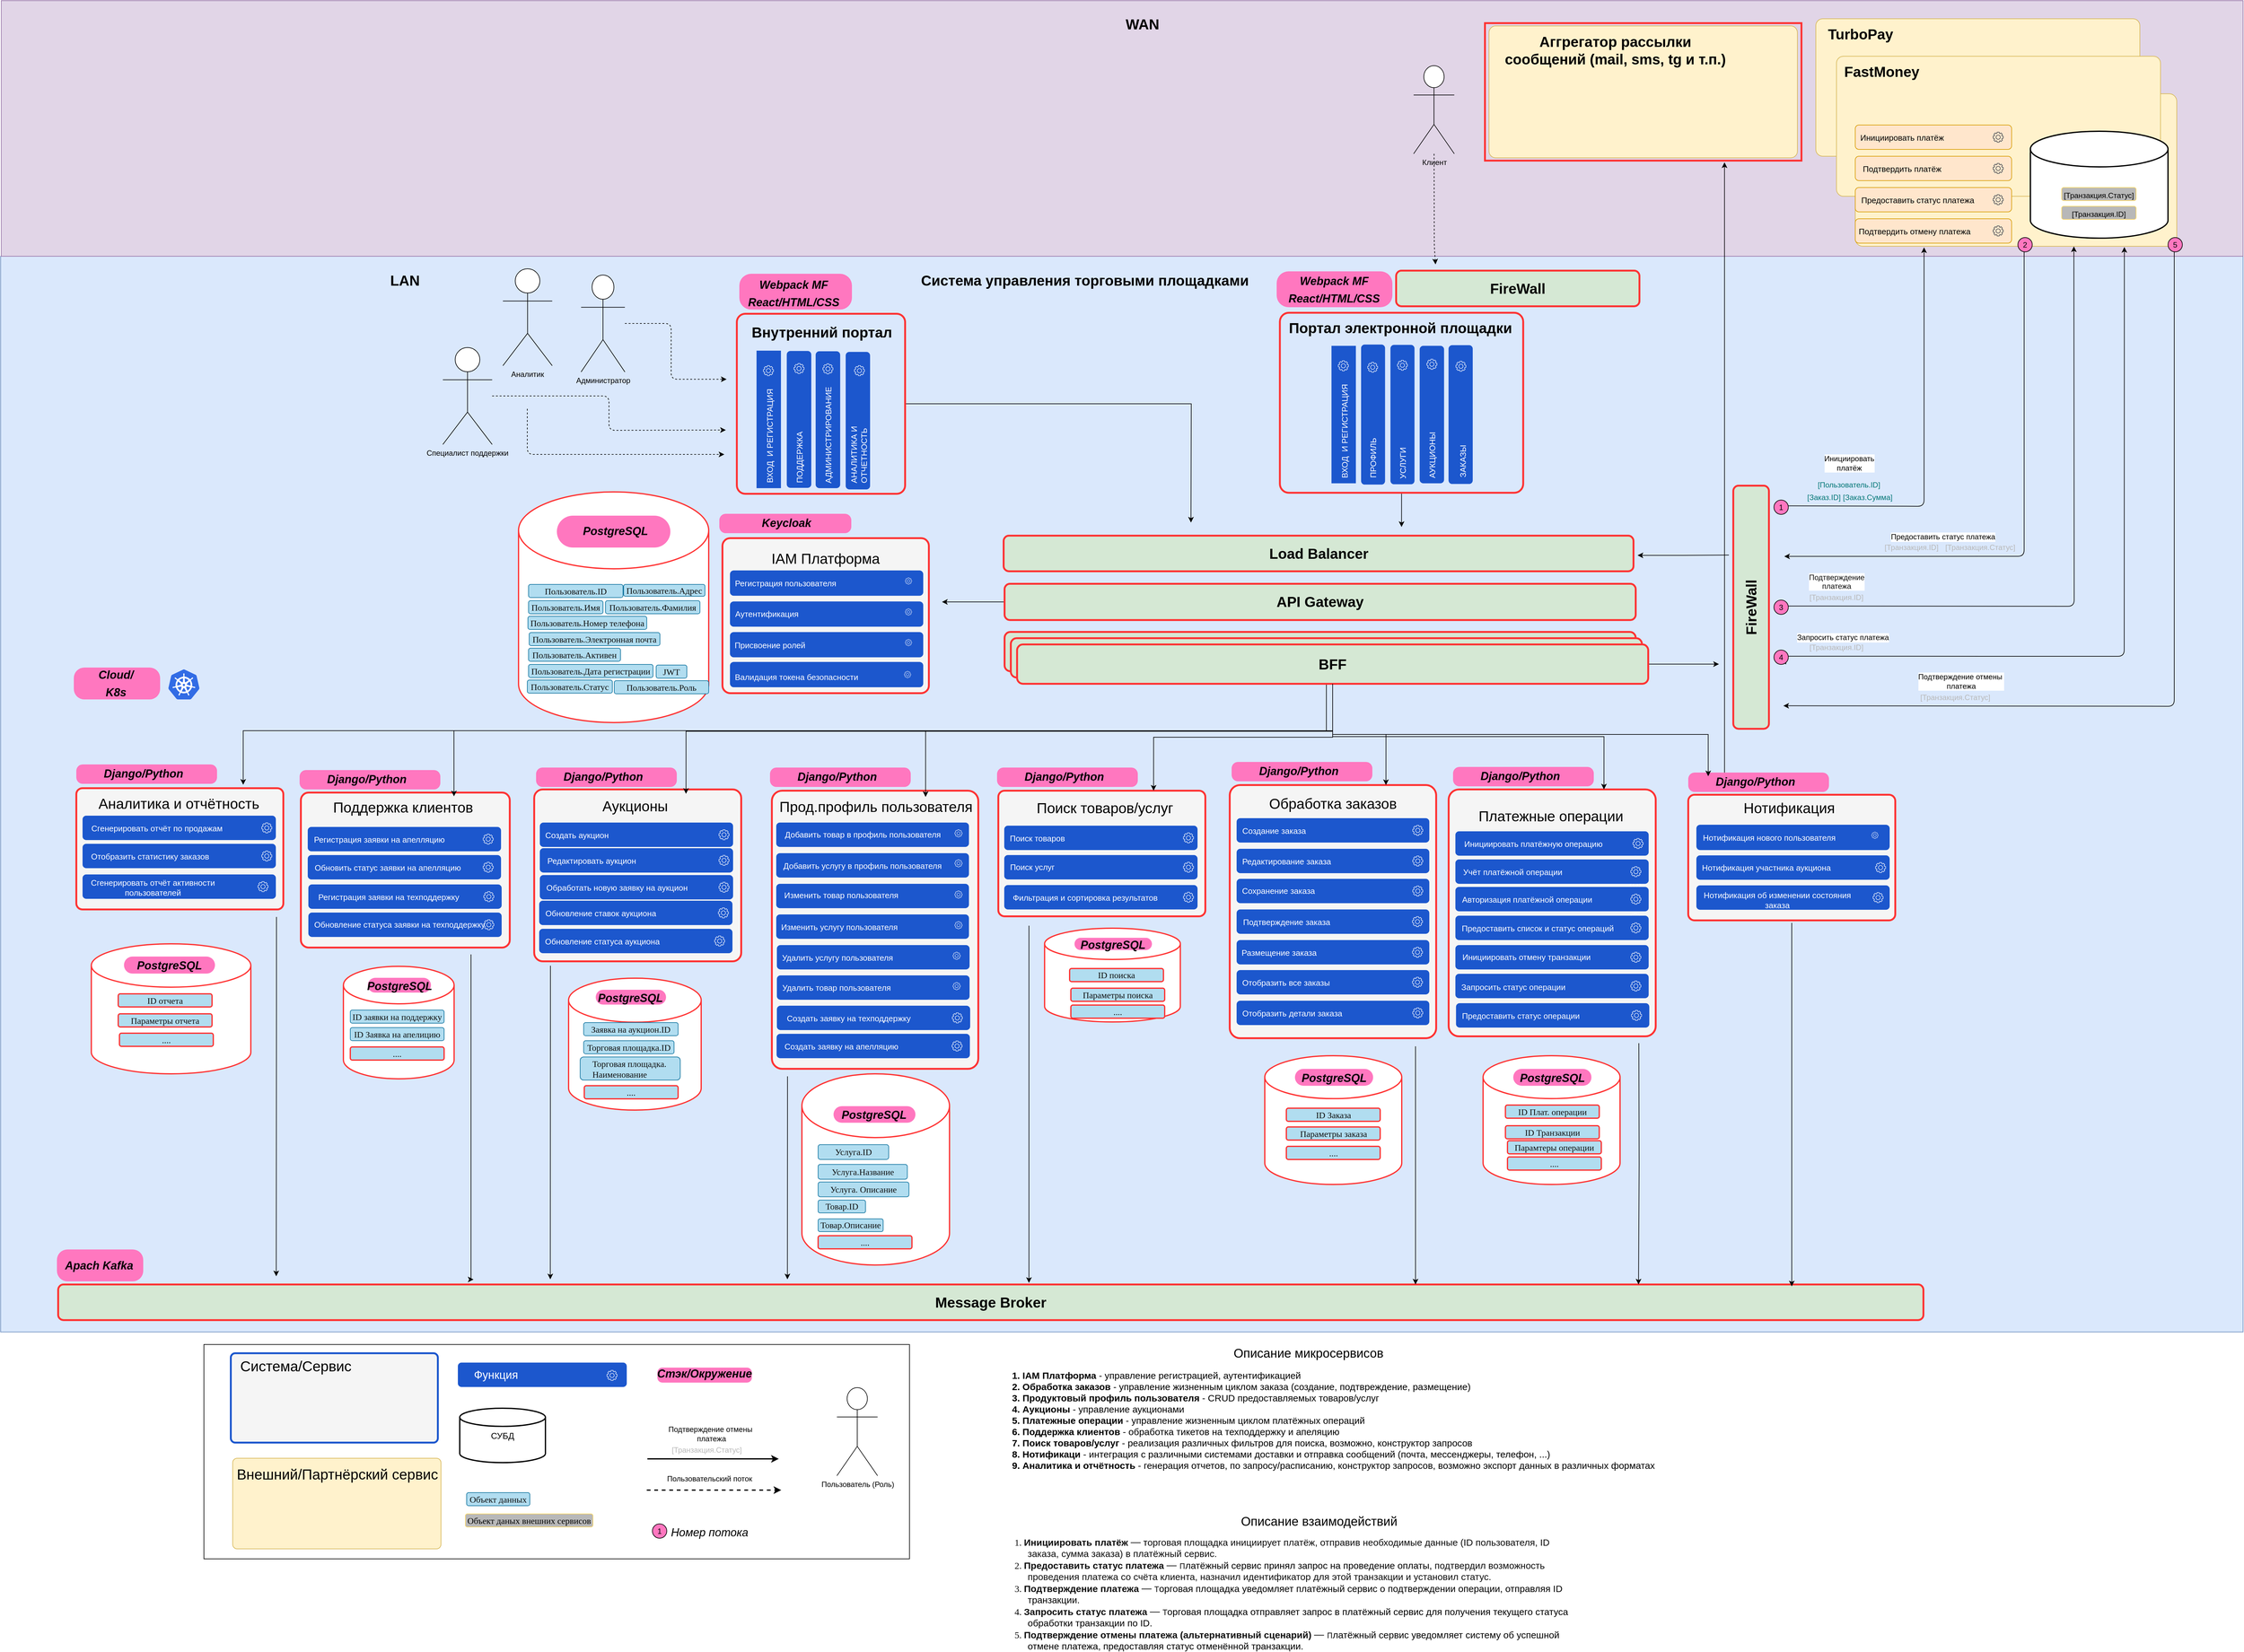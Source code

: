 <mxfile version="24.7.8" pages="2">
  <diagram name="DF" id="nyjwcufQlXrlwRWflGik">
    <mxGraphModel dx="2803" dy="2198" grid="0" gridSize="10" guides="1" tooltips="0" connect="1" arrows="1" fold="1" page="0" pageScale="1" pageWidth="827" pageHeight="1169" math="0" shadow="0">
      <root>
        <mxCell id="h27Iq-ppdtldyHZwI-OJ-0" />
        <mxCell id="h27Iq-ppdtldyHZwI-OJ-1" parent="h27Iq-ppdtldyHZwI-OJ-0" />
        <mxCell id="neRmeTAFEyvypw6I8Tjv-3" value="" style="rounded=0;whiteSpace=wrap;html=1;fillColor=#dae8fc;strokeColor=#6c8ebf;" parent="h27Iq-ppdtldyHZwI-OJ-1" vertex="1">
          <mxGeometry x="-115" y="-200" width="3585" height="1721" as="geometry" />
        </mxCell>
        <mxCell id="h27Iq-ppdtldyHZwI-OJ-9" value="" style="rounded=0;whiteSpace=wrap;html=1;fillColor=#e1d5e7;strokeColor=#9673a6;movable=1;resizable=1;rotatable=1;deletable=1;editable=1;locked=0;connectable=1;" parent="h27Iq-ppdtldyHZwI-OJ-1" vertex="1">
          <mxGeometry x="-114" y="-609" width="3584" height="409" as="geometry" />
        </mxCell>
        <mxCell id="h27Iq-ppdtldyHZwI-OJ-16" value="" style="group" parent="h27Iq-ppdtldyHZwI-OJ-1" vertex="1" connectable="0">
          <mxGeometry x="2850" y="-460" width="514" height="244" as="geometry" />
        </mxCell>
        <mxCell id="h27Iq-ppdtldyHZwI-OJ-17" value="" style="rounded=1;whiteSpace=wrap;html=1;arcSize=5;fillColor=#fff2cc;strokeColor=#d6b656;" parent="h27Iq-ppdtldyHZwI-OJ-16" vertex="1">
          <mxGeometry width="514" height="244" as="geometry" />
        </mxCell>
        <mxCell id="h27Iq-ppdtldyHZwI-OJ-18" value="Яндекс.Pay" style="text;html=1;align=center;verticalAlign=middle;whiteSpace=wrap;rounded=1;shadow=0;fontSize=23;fontStyle=1" parent="h27Iq-ppdtldyHZwI-OJ-16" vertex="1">
          <mxGeometry width="150" height="49" as="geometry" />
        </mxCell>
        <mxCell id="h27Iq-ppdtldyHZwI-OJ-21" value="Система управления торговыми площадками" style="text;html=1;align=center;verticalAlign=middle;whiteSpace=wrap;rounded=1;shadow=0;fontSize=23;fontStyle=1" parent="h27Iq-ppdtldyHZwI-OJ-1" vertex="1">
          <mxGeometry x="1344" y="-186" width="549" height="49" as="geometry" />
        </mxCell>
        <mxCell id="h27Iq-ppdtldyHZwI-OJ-48" value="" style="endArrow=classic;html=1;rounded=1;curved=0;entryX=1.001;entryY=0.222;entryDx=0;entryDy=0;entryPerimeter=0;" parent="h27Iq-ppdtldyHZwI-OJ-1" edge="1">
          <mxGeometry width="50" height="50" relative="1" as="geometry">
            <mxPoint x="3120" y="-210" as="sourcePoint" />
            <mxPoint x="2736.451" y="280.162" as="targetPoint" />
            <Array as="points">
              <mxPoint x="3120" y="280" />
            </Array>
          </mxGeometry>
        </mxCell>
        <mxCell id="h27Iq-ppdtldyHZwI-OJ-49" value="&lt;p style=&quot;margin: 0px 0px 0px 21px; text-indent: -21px; font-variant-numeric: normal; font-variant-east-asian: normal; font-variant-alternates: normal; font-kerning: auto; font-optical-sizing: auto; font-feature-settings: normal; font-variation-settings: normal; font-variant-position: normal; font-stretch: normal; line-height: normal; color: rgb(14, 14, 14); text-align: start; text-wrap: wrap;&quot; class=&quot;p1&quot;&gt;&lt;font style=&quot;font-size: 12px;&quot; face=&quot;Helvetica&quot;&gt;Подтверждение платежа&lt;/font&gt;&lt;/p&gt;" style="edgeLabel;html=1;align=center;verticalAlign=middle;resizable=0;points=[];rounded=1;" parent="h27Iq-ppdtldyHZwI-OJ-48" vertex="1" connectable="0">
          <mxGeometry x="0.194" y="1" relative="1" as="geometry">
            <mxPoint x="-269" y="39" as="offset" />
          </mxGeometry>
        </mxCell>
        <mxCell id="h27Iq-ppdtldyHZwI-OJ-50" value="" style="endArrow=classic;html=1;rounded=1;exitX=1.001;exitY=0.325;exitDx=0;exitDy=0;exitPerimeter=0;curved=0;entryX=0.68;entryY=1.001;entryDx=0;entryDy=0;entryPerimeter=0;" parent="h27Iq-ppdtldyHZwI-OJ-1" target="h27Iq-ppdtldyHZwI-OJ-17" edge="1">
          <mxGeometry width="50" height="50" relative="1" as="geometry">
            <mxPoint x="2736.451" y="359.575" as="sourcePoint" />
            <mxPoint x="3200" y="-20" as="targetPoint" />
            <Array as="points">
              <mxPoint x="3200" y="360" />
            </Array>
          </mxGeometry>
        </mxCell>
        <mxCell id="h27Iq-ppdtldyHZwI-OJ-51" value="&lt;font style=&quot;font-size: 12px;&quot;&gt;Предоставить статус платежа&lt;/font&gt;" style="edgeLabel;html=1;align=center;verticalAlign=middle;resizable=0;points=[];rounded=1;" parent="h27Iq-ppdtldyHZwI-OJ-50" vertex="1" connectable="0">
          <mxGeometry x="0.194" y="1" relative="1" as="geometry">
            <mxPoint x="-209" y="46" as="offset" />
          </mxGeometry>
        </mxCell>
        <mxCell id="h27Iq-ppdtldyHZwI-OJ-52" value="" style="endArrow=classic;html=1;rounded=1;curved=0;entryX=1;entryY=0.532;entryDx=0;entryDy=0;entryPerimeter=0;" parent="h27Iq-ppdtldyHZwI-OJ-1" edge="1">
          <mxGeometry width="50" height="50" relative="1" as="geometry">
            <mxPoint x="3360" y="-210" as="sourcePoint" />
            <mxPoint x="2735" y="519.172" as="targetPoint" />
            <Array as="points">
              <mxPoint x="3360" y="520" />
            </Array>
          </mxGeometry>
        </mxCell>
        <mxCell id="h27Iq-ppdtldyHZwI-OJ-53" value="&lt;font style=&quot;font-size: 12px;&quot;&gt;Подтверждение отмены&amp;nbsp;&lt;/font&gt;&lt;div&gt;&lt;font style=&quot;font-size: 12px;&quot;&gt;платежа&lt;/font&gt;&lt;/div&gt;" style="edgeLabel;html=1;align=center;verticalAlign=middle;resizable=0;points=[];rounded=1;" parent="h27Iq-ppdtldyHZwI-OJ-52" vertex="1" connectable="0">
          <mxGeometry x="0.194" y="1" relative="1" as="geometry">
            <mxPoint x="-262" y="-41" as="offset" />
          </mxGeometry>
        </mxCell>
        <mxCell id="h27Iq-ppdtldyHZwI-OJ-54" value="" style="endArrow=classic;html=1;rounded=1;exitX=1;exitY=0.117;exitDx=0;exitDy=0;exitPerimeter=0;curved=0;entryX=0.214;entryY=1.007;entryDx=0;entryDy=0;entryPerimeter=0;" parent="h27Iq-ppdtldyHZwI-OJ-1" target="h27Iq-ppdtldyHZwI-OJ-17" edge="1">
          <mxGeometry width="50" height="50" relative="1" as="geometry">
            <mxPoint x="2735" y="199.207" as="sourcePoint" />
            <mxPoint x="2955" y="-179" as="targetPoint" />
            <Array as="points">
              <mxPoint x="2960" y="200" />
            </Array>
          </mxGeometry>
        </mxCell>
        <mxCell id="h27Iq-ppdtldyHZwI-OJ-55" value="&lt;span style=&quot;text-wrap: wrap;&quot;&gt;&lt;font style=&quot;font-size: 12px;&quot;&gt;Инициировать платёж&lt;/font&gt;&lt;/span&gt;" style="edgeLabel;html=1;align=center;verticalAlign=middle;resizable=0;points=[];rounded=1;" parent="h27Iq-ppdtldyHZwI-OJ-54" vertex="1" connectable="0">
          <mxGeometry x="0.194" y="1" relative="1" as="geometry">
            <mxPoint x="-119" y="87" as="offset" />
          </mxGeometry>
        </mxCell>
        <mxCell id="h27Iq-ppdtldyHZwI-OJ-56" value="&lt;font style=&quot;font-size: 12px;&quot;&gt;[Транзакция.ID]&lt;/font&gt;" style="text;html=1;align=center;verticalAlign=middle;whiteSpace=wrap;rounded=1;fontSize=13;labelBackgroundColor=none;fontColor=#B8B8B8;" parent="h27Iq-ppdtldyHZwI-OJ-1" vertex="1">
          <mxGeometry x="2890" y="250" width="100" height="30" as="geometry" />
        </mxCell>
        <mxCell id="h27Iq-ppdtldyHZwI-OJ-57" value="&lt;font style=&quot;font-size: 12px;&quot;&gt;[Транзакция.Статус]&lt;/font&gt;" style="text;html=1;align=center;verticalAlign=middle;whiteSpace=wrap;rounded=1;fontSize=13;labelBackgroundColor=none;fontColor=#B8B8B8;" parent="h27Iq-ppdtldyHZwI-OJ-1" vertex="1">
          <mxGeometry x="2970" y="250" width="160" height="30" as="geometry" />
        </mxCell>
        <mxCell id="h27Iq-ppdtldyHZwI-OJ-58" value="&lt;font style=&quot;font-size: 12px;&quot;&gt;[Пользователь.ID]&lt;/font&gt;" style="text;html=1;align=center;verticalAlign=middle;whiteSpace=wrap;rounded=1;fontSize=13;labelBackgroundColor=none;fontColor=#007575;" parent="h27Iq-ppdtldyHZwI-OJ-1" vertex="1">
          <mxGeometry x="2760" y="150" width="160" height="30" as="geometry" />
        </mxCell>
        <mxCell id="h27Iq-ppdtldyHZwI-OJ-59" value="&lt;font style=&quot;font-size: 12px;&quot;&gt;[Заказ.ID]&lt;/font&gt;" style="text;html=1;align=center;verticalAlign=middle;whiteSpace=wrap;rounded=1;fontSize=13;labelBackgroundColor=none;fontColor=#007575;" parent="h27Iq-ppdtldyHZwI-OJ-1" vertex="1">
          <mxGeometry x="2720" y="170" width="160" height="30" as="geometry" />
        </mxCell>
        <mxCell id="h27Iq-ppdtldyHZwI-OJ-60" value="&lt;font style=&quot;font-size: 12px;&quot;&gt;[Заказ.Сумма]&lt;/font&gt;" style="text;html=1;align=center;verticalAlign=middle;whiteSpace=wrap;rounded=1;fontSize=13;labelBackgroundColor=none;fontColor=#007575;" parent="h27Iq-ppdtldyHZwI-OJ-1" vertex="1">
          <mxGeometry x="2790" y="170" width="160" height="30" as="geometry" />
        </mxCell>
        <mxCell id="h27Iq-ppdtldyHZwI-OJ-61" value="&lt;font style=&quot;font-size: 12px;&quot;&gt;[Транзакция.ID]&lt;/font&gt;" style="text;html=1;align=center;verticalAlign=middle;whiteSpace=wrap;rounded=1;fontSize=13;labelBackgroundColor=none;fontColor=#B8B8B8;" parent="h27Iq-ppdtldyHZwI-OJ-1" vertex="1">
          <mxGeometry x="2770" y="330" width="100" height="30" as="geometry" />
        </mxCell>
        <mxCell id="h27Iq-ppdtldyHZwI-OJ-62" value="" style="endArrow=classic;html=1;rounded=1;exitX=1;exitY=0.429;exitDx=0;exitDy=0;exitPerimeter=0;curved=0;entryX=0.837;entryY=1.005;entryDx=0;entryDy=0;entryPerimeter=0;" parent="h27Iq-ppdtldyHZwI-OJ-1" source="h27Iq-ppdtldyHZwI-OJ-70" target="h27Iq-ppdtldyHZwI-OJ-17" edge="1">
          <mxGeometry width="50" height="50" relative="1" as="geometry">
            <mxPoint x="2740" y="444" as="sourcePoint" />
            <mxPoint x="3204" y="60" as="targetPoint" />
            <Array as="points">
              <mxPoint x="3280" y="440" />
            </Array>
          </mxGeometry>
        </mxCell>
        <mxCell id="h27Iq-ppdtldyHZwI-OJ-63" value="&lt;font style=&quot;font-size: 12px;&quot;&gt;Запросить статус платежа&lt;/font&gt;" style="edgeLabel;html=1;align=center;verticalAlign=middle;resizable=0;points=[];rounded=1;" parent="h27Iq-ppdtldyHZwI-OJ-62" vertex="1" connectable="0">
          <mxGeometry x="-0.441" y="-1" relative="1" as="geometry">
            <mxPoint x="-246" y="-31" as="offset" />
          </mxGeometry>
        </mxCell>
        <mxCell id="h27Iq-ppdtldyHZwI-OJ-64" value="&lt;font style=&quot;font-size: 12px;&quot;&gt;[Транзакция.ID]&lt;/font&gt;" style="text;html=1;align=center;verticalAlign=middle;whiteSpace=wrap;rounded=1;fontSize=13;labelBackgroundColor=none;fontColor=#B8B8B8;" parent="h27Iq-ppdtldyHZwI-OJ-1" vertex="1">
          <mxGeometry x="2770" y="410" width="100" height="30" as="geometry" />
        </mxCell>
        <mxCell id="h27Iq-ppdtldyHZwI-OJ-65" value="&lt;font style=&quot;font-size: 12px;&quot;&gt;[Транзакция.Статус]&lt;/font&gt;" style="text;html=1;align=center;verticalAlign=middle;whiteSpace=wrap;rounded=1;fontSize=13;labelBackgroundColor=none;fontColor=#B8B8B8;" parent="h27Iq-ppdtldyHZwI-OJ-1" vertex="1">
          <mxGeometry x="2930" y="490" width="160" height="30" as="geometry" />
        </mxCell>
        <mxCell id="h27Iq-ppdtldyHZwI-OJ-66" value="1" style="ellipse;whiteSpace=wrap;html=1;aspect=fixed;rounded=1;fillColor=#FF77BF;" parent="h27Iq-ppdtldyHZwI-OJ-1" vertex="1">
          <mxGeometry x="2720" y="190" width="23" height="23" as="geometry" />
        </mxCell>
        <mxCell id="h27Iq-ppdtldyHZwI-OJ-67" value="2" style="ellipse;whiteSpace=wrap;html=1;aspect=fixed;rounded=1;fillColor=#FF77BF;" parent="h27Iq-ppdtldyHZwI-OJ-1" vertex="1">
          <mxGeometry x="3110" y="-230" width="23" height="23" as="geometry" />
        </mxCell>
        <mxCell id="h27Iq-ppdtldyHZwI-OJ-68" value="3" style="ellipse;whiteSpace=wrap;html=1;aspect=fixed;rounded=1;fillColor=#ff77bf;" parent="h27Iq-ppdtldyHZwI-OJ-1" vertex="1">
          <mxGeometry x="2720" y="350" width="23" height="23" as="geometry" />
        </mxCell>
        <mxCell id="h27Iq-ppdtldyHZwI-OJ-69" value="" style="endArrow=classic;html=1;rounded=1;exitX=1;exitY=0.429;exitDx=0;exitDy=0;exitPerimeter=0;curved=0;entryX=0.837;entryY=1.005;entryDx=0;entryDy=0;entryPerimeter=0;" parent="h27Iq-ppdtldyHZwI-OJ-1" target="h27Iq-ppdtldyHZwI-OJ-70" edge="1">
          <mxGeometry width="50" height="50" relative="1" as="geometry">
            <mxPoint x="2735" y="439.759" as="sourcePoint" />
            <mxPoint x="3280" y="-25" as="targetPoint" />
            <Array as="points" />
          </mxGeometry>
        </mxCell>
        <mxCell id="h27Iq-ppdtldyHZwI-OJ-70" value="4" style="ellipse;whiteSpace=wrap;html=1;aspect=fixed;rounded=1;fillColor=#FF77BF;" parent="h27Iq-ppdtldyHZwI-OJ-1" vertex="1">
          <mxGeometry x="2720" y="430" width="23" height="23" as="geometry" />
        </mxCell>
        <mxCell id="h27Iq-ppdtldyHZwI-OJ-71" value="5" style="ellipse;whiteSpace=wrap;html=1;aspect=fixed;rounded=1;fillColor=#FF77BF;" parent="h27Iq-ppdtldyHZwI-OJ-1" vertex="1">
          <mxGeometry x="3350" y="-230" width="23" height="23" as="geometry" />
        </mxCell>
        <mxCell id="h27Iq-ppdtldyHZwI-OJ-96" value="&lt;h1 style=&quot;margin-top: 0px; font-size: 15px;&quot;&gt;&lt;p class=&quot;p1&quot; style=&quot;margin: 0px 0px 0px 21px; text-indent: -21px; font-variant-numeric: normal; font-variant-east-asian: normal; font-variant-alternates: normal; font-kerning: auto; font-optical-sizing: auto; font-feature-settings: normal; font-variation-settings: normal; font-variant-position: normal; font-stretch: normal; font-size: 15px; line-height: normal; color: rgb(14, 14, 14);&quot;&gt;&lt;span class=&quot;s1&quot; style=&quot;font-weight: 400; font-variant-numeric: normal; font-variant-east-asian: normal; font-variant-alternates: normal; font-kerning: auto; font-optical-sizing: auto; font-feature-settings: normal; font-variation-settings: normal; font-variant-position: normal; font-stretch: normal; line-height: normal; font-family: &amp;quot;Times New Roman&amp;quot;; font-size: 15px;&quot;&gt;1.&amp;nbsp;&lt;/span&gt;&lt;b style=&quot;font-size: 15px;&quot;&gt;Инициировать платёж&lt;/b&gt;&lt;b style=&quot;font-weight: 400; font-size: 15px;&quot;&gt;&amp;nbsp;&lt;/b&gt;&lt;span style=&quot;background-color: initial; color: rgb(51, 51, 51); font-family: &amp;quot;YS Text&amp;quot;, -apple-system, BlinkMacSystemFont, Arial, Helvetica, sans-serif; font-size: 16px; font-weight: 400;&quot;&gt;—&lt;/span&gt;&lt;span style=&quot;background-color: initial; color: rgb(0, 0, 0); font-weight: normal;&quot;&gt;&amp;nbsp;т&lt;/span&gt;&lt;span style=&quot;background-color: initial; font-weight: 400;&quot;&gt;орговая площадка инициирует платёж, отправив необходимые данные (ID пользователя, ID заказа, сумма заказа) в платёжный сервис.&lt;/span&gt;&lt;/p&gt;&lt;p class=&quot;p1&quot; style=&quot;margin: 0px 0px 0px 21px; text-indent: -21px; font-variant-numeric: normal; font-variant-east-asian: normal; font-variant-alternates: normal; font-kerning: auto; font-optical-sizing: auto; font-feature-settings: normal; font-variation-settings: normal; font-variant-position: normal; font-weight: 400; font-stretch: normal; font-size: 15px; line-height: normal; color: rgb(14, 14, 14);&quot;&gt;&lt;span class=&quot;s1&quot; style=&quot;font-variant-numeric: normal; font-variant-east-asian: normal; font-variant-alternates: normal; font-kerning: auto; font-optical-sizing: auto; font-feature-settings: normal; font-variation-settings: normal; font-variant-position: normal; font-stretch: normal; line-height: normal; font-family: &amp;quot;Times New Roman&amp;quot;; font-size: 15px;&quot;&gt;2.&amp;nbsp;&lt;/span&gt;&lt;b style=&quot;font-size: 15px;&quot;&gt;Предоставить статус платежа&amp;nbsp;&lt;/b&gt;&lt;span style=&quot;background-color: initial; color: rgb(51, 51, 51); font-family: &amp;quot;YS Text&amp;quot;, -apple-system, BlinkMacSystemFont, Arial, Helvetica, sans-serif; font-size: 16px;&quot;&gt;— п&lt;/span&gt;&lt;span style=&quot;background-color: initial; color: rgb(0, 0, 0);&quot;&gt;латё&lt;/span&gt;&lt;span style=&quot;background-color: initial; color: rgb(0, 0, 0);&quot;&gt;жный сервис принял запрос на проведение оплаты,&lt;/span&gt;&lt;span style=&quot;background-color: initial;&quot; class=&quot;Apple-converted-space&quot;&gt;&amp;nbsp;&lt;/span&gt;&lt;span style=&quot;background-color: initial;&quot;&gt;подтвердил возможность проведения платежа со счёта клиента, назначил идентификатор для этой транзакции и установил статус.&lt;/span&gt;&lt;/p&gt;&lt;p class=&quot;p1&quot; style=&quot;margin: 0px 0px 0px 21px; text-indent: -21px; font-variant-numeric: normal; font-variant-east-asian: normal; font-variant-alternates: normal; font-kerning: auto; font-optical-sizing: auto; font-feature-settings: normal; font-variation-settings: normal; font-variant-position: normal; font-weight: 400; font-stretch: normal; font-size: 15px; line-height: normal; color: rgb(14, 14, 14);&quot;&gt;&lt;span class=&quot;s1&quot; style=&quot;font-variant-numeric: normal; font-variant-east-asian: normal; font-variant-alternates: normal; font-kerning: auto; font-optical-sizing: auto; font-feature-settings: normal; font-variation-settings: normal; font-variant-position: normal; font-stretch: normal; line-height: normal; font-family: &amp;quot;Times New Roman&amp;quot;; font-size: 15px;&quot;&gt;3.&amp;nbsp;&lt;/span&gt;&lt;b style=&quot;font-size: 15px;&quot;&gt;Подтверждение платежа&amp;nbsp;&lt;/b&gt;&lt;span style=&quot;background-color: initial; color: rgb(51, 51, 51); font-family: &amp;quot;YS Text&amp;quot;, -apple-system, BlinkMacSystemFont, Arial, Helvetica, sans-serif; font-size: 16px;&quot;&gt;— т&lt;/span&gt;&lt;span style=&quot;background-color: initial; color: rgb(0, 0, 0);&quot;&gt;орговая площадка уведомляет платёжный сервис о подтверждении операции, отправляя ID транзакции.&lt;/span&gt;&lt;/p&gt;&lt;p class=&quot;p1&quot; style=&quot;margin: 0px 0px 0px 21px; text-indent: -21px; font-variant-numeric: normal; font-variant-east-asian: normal; font-variant-alternates: normal; font-kerning: auto; font-optical-sizing: auto; font-feature-settings: normal; font-variation-settings: normal; font-variant-position: normal; font-weight: 400; font-stretch: normal; font-size: 15px; line-height: normal; color: rgb(14, 14, 14);&quot;&gt;&lt;span class=&quot;s1&quot; style=&quot;font-variant-numeric: normal; font-variant-east-asian: normal; font-variant-alternates: normal; font-kerning: auto; font-optical-sizing: auto; font-feature-settings: normal; font-variation-settings: normal; font-variant-position: normal; font-stretch: normal; line-height: normal; font-family: &amp;quot;Times New Roman&amp;quot;; font-size: 15px;&quot;&gt;4.&amp;nbsp;&lt;/span&gt;&lt;b style=&quot;font-size: 15px;&quot;&gt;Запросить статус платежа&lt;/b&gt;&amp;nbsp;&lt;span style=&quot;background-color: initial; color: rgb(51, 51, 51); font-family: &amp;quot;YS Text&amp;quot;, -apple-system, BlinkMacSystemFont, Arial, Helvetica, sans-serif; font-size: 16px;&quot;&gt;— т&lt;/span&gt;&lt;span style=&quot;background-color: initial; color: rgb(0, 0, 0);&quot;&gt;орговая площадка отправляет запрос в платёжный сервис для получения текущего статуса обработки транзакции по ID.&lt;/span&gt;&lt;/p&gt;&lt;p class=&quot;p1&quot; style=&quot;margin: 0px 0px 0px 21px; text-indent: -21px; font-variant-numeric: normal; font-variant-east-asian: normal; font-variant-alternates: normal; font-kerning: auto; font-optical-sizing: auto; font-feature-settings: normal; font-variation-settings: normal; font-variant-position: normal; font-weight: 400; font-stretch: normal; font-size: 15px; line-height: normal; color: rgb(14, 14, 14);&quot;&gt;&lt;span class=&quot;s1&quot; style=&quot;font-variant-numeric: normal; font-variant-east-asian: normal; font-variant-alternates: normal; font-kerning: auto; font-optical-sizing: auto; font-feature-settings: normal; font-variation-settings: normal; font-variant-position: normal; font-stretch: normal; line-height: normal; font-family: &amp;quot;Times New Roman&amp;quot;; font-size: 15px;&quot;&gt;5.&amp;nbsp;&lt;/span&gt;&lt;b style=&quot;font-size: 15px;&quot;&gt;Подтверждение отмены платежа (альтернативный сценарий)&amp;nbsp;&lt;/b&gt;&lt;span style=&quot;background-color: initial; color: rgb(51, 51, 51); font-family: &amp;quot;YS Text&amp;quot;, -apple-system, BlinkMacSystemFont, Arial, Helvetica, sans-serif; font-size: 16px;&quot;&gt;— п&lt;/span&gt;&lt;span style=&quot;background-color: initial; color: rgb(0, 0, 0);&quot;&gt;латёжный сервис уведомляет систему об успешной отмене платежа, предоставляя статус отменённой транзакции.&lt;/span&gt;&lt;/p&gt;&lt;/h1&gt;" style="text;html=1;whiteSpace=wrap;overflow=hidden;rounded=0;fontSize=15;" parent="h27Iq-ppdtldyHZwI-OJ-1" vertex="1">
          <mxGeometry x="1504" y="1840" width="904" height="189" as="geometry" />
        </mxCell>
        <mxCell id="h27Iq-ppdtldyHZwI-OJ-97" value="&lt;font style=&quot;font-size: 20px;&quot;&gt;Описание микросервисов&lt;/font&gt;" style="text;html=1;align=center;verticalAlign=middle;whiteSpace=wrap;rounded=0;" parent="h27Iq-ppdtldyHZwI-OJ-1" vertex="1">
          <mxGeometry x="1821" y="1539" width="310" height="30" as="geometry" />
        </mxCell>
        <mxCell id="ZgoTLBdWxp4KtOXAl8W--48" value="" style="strokeWidth=2;html=1;shape=mxgraph.flowchart.database;whiteSpace=wrap;rounded=1;movable=1;resizable=1;rotatable=1;deletable=1;editable=1;locked=0;connectable=1;strokeColor=#FF3333;container=1;" parent="h27Iq-ppdtldyHZwI-OJ-1" vertex="1">
          <mxGeometry x="713" y="177" width="304" height="369" as="geometry" />
        </mxCell>
        <mxCell id="ZgoTLBdWxp4KtOXAl8W--29" value="&lt;p style=&quot;margin: 0px 0px 0px 13px; text-indent: -13px; font-variant-numeric: normal; font-variant-east-asian: normal; font-variant-alternates: normal; font-kerning: auto; font-optical-sizing: auto; font-feature-settings: normal; font-variation-settings: normal; font-variant-position: normal; font-stretch: normal; font-size: 14px; line-height: normal; color: rgb(14, 14, 14); text-align: start;&quot; class=&quot;p1&quot;&gt;&lt;font face=&quot;Times New Roman&quot;&gt;Пользователь.ID&lt;/font&gt;&lt;/p&gt;" style="rounded=1;whiteSpace=wrap;html=1;fillColor=#b1ddf0;strokeColor=#10739e;movable=1;resizable=1;rotatable=1;deletable=1;editable=1;locked=0;connectable=1;container=0;" parent="ZgoTLBdWxp4KtOXAl8W--48" vertex="1">
          <mxGeometry x="16" y="148" width="151" height="21" as="geometry" />
        </mxCell>
        <mxCell id="ZgoTLBdWxp4KtOXAl8W--30" value="&lt;p style=&quot;margin: 0px 0px 0px 13px; text-indent: -13px; font-variant-numeric: normal; font-variant-east-asian: normal; font-variant-alternates: normal; font-kerning: auto; font-optical-sizing: auto; font-feature-settings: normal; font-variation-settings: normal; font-variant-position: normal; font-stretch: normal; font-size: 14px; line-height: normal; color: rgb(14, 14, 14); text-align: start;&quot; class=&quot;p1&quot;&gt;&lt;font face=&quot;Times New Roman&quot;&gt;Пользователь.Имя&lt;/font&gt;&lt;/p&gt;" style="rounded=1;whiteSpace=wrap;html=1;fillColor=#b1ddf0;strokeColor=#10739e;movable=1;resizable=1;rotatable=1;deletable=1;editable=1;locked=0;connectable=1;container=0;" parent="ZgoTLBdWxp4KtOXAl8W--48" vertex="1">
          <mxGeometry x="16" y="174" width="119" height="21" as="geometry" />
        </mxCell>
        <mxCell id="ZgoTLBdWxp4KtOXAl8W--35" value="&lt;p style=&quot;margin: 0px 0px 0px 13px; text-indent: -13px; font-variant-numeric: normal; font-variant-east-asian: normal; font-variant-alternates: normal; font-kerning: auto; font-optical-sizing: auto; font-feature-settings: normal; font-variation-settings: normal; font-variant-position: normal; font-stretch: normal; font-size: 14px; line-height: normal; color: rgb(14, 14, 14); text-align: start;&quot; class=&quot;p1&quot;&gt;&lt;font face=&quot;Times New Roman&quot;&gt;Пользователь.Электронная почта&lt;/font&gt;&lt;/p&gt;" style="rounded=1;whiteSpace=wrap;html=1;fillColor=#b1ddf0;strokeColor=#10739e;movable=1;resizable=1;rotatable=1;deletable=1;editable=1;locked=0;connectable=1;container=0;" parent="ZgoTLBdWxp4KtOXAl8W--48" vertex="1">
          <mxGeometry x="17" y="225" width="209" height="21" as="geometry" />
        </mxCell>
        <mxCell id="ZgoTLBdWxp4KtOXAl8W--39" value="&lt;p style=&quot;margin: 0px 0px 0px 13px; text-indent: -13px; font-variant-numeric: normal; font-variant-east-asian: normal; font-variant-alternates: normal; font-kerning: auto; font-optical-sizing: auto; font-feature-settings: normal; font-variation-settings: normal; font-variant-position: normal; font-stretch: normal; font-size: 14px; line-height: normal; color: rgb(14, 14, 14); text-align: start;&quot; class=&quot;p1&quot;&gt;&lt;font face=&quot;Times New Roman&quot;&gt;Пользователь.Активен&lt;/font&gt;&lt;/p&gt;" style="rounded=1;whiteSpace=wrap;html=1;fillColor=#b1ddf0;strokeColor=#10739e;movable=1;resizable=1;rotatable=1;deletable=1;editable=1;locked=0;connectable=1;container=0;" parent="ZgoTLBdWxp4KtOXAl8W--48" vertex="1">
          <mxGeometry x="16" y="250" width="147" height="21" as="geometry" />
        </mxCell>
        <mxCell id="ZgoTLBdWxp4KtOXAl8W--33" value="&lt;p style=&quot;margin: 0px 0px 0px 13px; text-indent: -13px; font-variant-numeric: normal; font-variant-east-asian: normal; font-variant-alternates: normal; font-kerning: auto; font-optical-sizing: auto; font-feature-settings: normal; font-variation-settings: normal; font-variant-position: normal; font-stretch: normal; font-size: 14px; line-height: normal; color: rgb(14, 14, 14); text-align: start;&quot; class=&quot;p1&quot;&gt;&lt;font face=&quot;Times New Roman&quot;&gt;Пользователь.Дата регистрации&lt;/font&gt;&lt;/p&gt;" style="rounded=1;whiteSpace=wrap;html=1;fillColor=#b1ddf0;strokeColor=#10739e;movable=1;resizable=1;rotatable=1;deletable=1;editable=1;locked=0;connectable=1;container=0;" parent="ZgoTLBdWxp4KtOXAl8W--48" vertex="1">
          <mxGeometry x="16" y="276" width="199" height="21" as="geometry" />
        </mxCell>
        <mxCell id="ZgoTLBdWxp4KtOXAl8W--34" value="&lt;p style=&quot;margin: 0px 0px 0px 13px; text-indent: -13px; font-variant-numeric: normal; font-variant-east-asian: normal; font-variant-alternates: normal; font-kerning: auto; font-optical-sizing: auto; font-feature-settings: normal; font-variation-settings: normal; font-variant-position: normal; font-stretch: normal; font-size: 14px; line-height: normal; color: rgb(14, 14, 14); text-align: start;&quot; class=&quot;p1&quot;&gt;&lt;font face=&quot;Times New Roman&quot;&gt;Пользователь.Статус&lt;/font&gt;&lt;/p&gt;" style="rounded=1;whiteSpace=wrap;html=1;fillColor=#b1ddf0;strokeColor=#10739e;movable=1;resizable=1;rotatable=1;deletable=1;editable=1;locked=0;connectable=1;container=0;" parent="ZgoTLBdWxp4KtOXAl8W--48" vertex="1">
          <mxGeometry x="14" y="301" width="136" height="21" as="geometry" />
        </mxCell>
        <mxCell id="ZgoTLBdWxp4KtOXAl8W--28" value="&lt;p style=&quot;margin: 0px 0px 0px 13px; text-indent: -13px; font-variant-numeric: normal; font-variant-east-asian: normal; font-variant-alternates: normal; font-kerning: auto; font-optical-sizing: auto; font-feature-settings: normal; font-variation-settings: normal; font-variant-position: normal; font-stretch: normal; font-size: 14px; line-height: normal; color: rgb(14, 14, 14); text-align: start;&quot; class=&quot;p1&quot;&gt;&lt;font face=&quot;Times New Roman&quot;&gt;Пользователь.Роль&lt;/font&gt;&lt;/p&gt;" style="rounded=1;whiteSpace=wrap;html=1;fillColor=#b1ddf0;strokeColor=#10739e;movable=1;resizable=1;rotatable=1;deletable=1;editable=1;locked=0;connectable=1;container=0;" parent="ZgoTLBdWxp4KtOXAl8W--48" vertex="1">
          <mxGeometry x="153" y="302" width="151" height="21" as="geometry" />
        </mxCell>
        <mxCell id="ZgoTLBdWxp4KtOXAl8W--27" value="&lt;p style=&quot;margin: 0px 0px 0px 13px; text-indent: -13px; font-variant-numeric: normal; font-variant-east-asian: normal; font-variant-alternates: normal; font-kerning: auto; font-optical-sizing: auto; font-feature-settings: normal; font-variation-settings: normal; font-variant-position: normal; font-stretch: normal; line-height: normal; color: rgb(14, 14, 14); text-align: start;&quot; class=&quot;p1&quot;&gt;&lt;font face=&quot;Times New Roman&quot;&gt;&lt;span style=&quot;font-size: 14px;&quot;&gt;JWT&lt;/span&gt;&lt;/font&gt;&lt;/p&gt;" style="rounded=1;whiteSpace=wrap;html=1;fillColor=#b1ddf0;strokeColor=#10739e;movable=1;resizable=1;rotatable=1;deletable=1;editable=1;locked=0;connectable=1;container=0;" parent="ZgoTLBdWxp4KtOXAl8W--48" vertex="1">
          <mxGeometry x="220" y="277" width="49" height="21" as="geometry" />
        </mxCell>
        <mxCell id="ZgoTLBdWxp4KtOXAl8W--31" value="&lt;p style=&quot;margin: 0px 0px 0px 13px; text-indent: -13px; font-variant-numeric: normal; font-variant-east-asian: normal; font-variant-alternates: normal; font-kerning: auto; font-optical-sizing: auto; font-feature-settings: normal; font-variation-settings: normal; font-variant-position: normal; font-stretch: normal; font-size: 14px; line-height: normal; color: rgb(14, 14, 14); text-align: start;&quot; class=&quot;p1&quot;&gt;&lt;font face=&quot;Times New Roman&quot;&gt;Пользователь.Фамилия&lt;/font&gt;&lt;/p&gt;" style="rounded=1;whiteSpace=wrap;html=1;fillColor=#b1ddf0;strokeColor=#10739e;movable=1;resizable=1;rotatable=1;deletable=1;editable=1;locked=0;connectable=1;container=0;" parent="ZgoTLBdWxp4KtOXAl8W--48" vertex="1">
          <mxGeometry x="139" y="174" width="151" height="21" as="geometry" />
        </mxCell>
        <mxCell id="ZgoTLBdWxp4KtOXAl8W--32" value="&lt;p style=&quot;margin: 0px 0px 0px 13px; text-indent: -13px; font-variant-numeric: normal; font-variant-east-asian: normal; font-variant-alternates: normal; font-kerning: auto; font-optical-sizing: auto; font-feature-settings: normal; font-variation-settings: normal; font-variant-position: normal; font-stretch: normal; font-size: 14px; line-height: normal; color: rgb(14, 14, 14); text-align: start;&quot; class=&quot;p1&quot;&gt;&lt;font face=&quot;Times New Roman&quot;&gt;Пользователь.Адрес&lt;/font&gt;&lt;/p&gt;" style="rounded=1;whiteSpace=wrap;html=1;fillColor=#b1ddf0;strokeColor=#10739e;movable=1;resizable=1;rotatable=1;deletable=1;editable=1;locked=0;connectable=1;container=0;" parent="ZgoTLBdWxp4KtOXAl8W--48" vertex="1">
          <mxGeometry x="168" y="148" width="130" height="19" as="geometry" />
        </mxCell>
        <mxCell id="ZgoTLBdWxp4KtOXAl8W--36" value="&lt;p style=&quot;margin: 0px 0px 0px 13px; text-indent: -13px; font-variant-numeric: normal; font-variant-east-asian: normal; font-variant-alternates: normal; font-kerning: auto; font-optical-sizing: auto; font-feature-settings: normal; font-variation-settings: normal; font-variant-position: normal; font-stretch: normal; font-size: 14px; line-height: normal; color: rgb(14, 14, 14); text-align: start;&quot; class=&quot;p1&quot;&gt;&lt;font face=&quot;Times New Roman&quot;&gt;Пользователь.Номер телефона&lt;/font&gt;&lt;/p&gt;" style="rounded=1;whiteSpace=wrap;html=1;fillColor=#b1ddf0;strokeColor=#10739e;movable=1;resizable=1;rotatable=1;deletable=1;editable=1;locked=0;connectable=1;container=0;" parent="ZgoTLBdWxp4KtOXAl8W--48" vertex="1">
          <mxGeometry x="15" y="199" width="190" height="21" as="geometry" />
        </mxCell>
        <mxCell id="ZgoTLBdWxp4KtOXAl8W--50" value="&lt;p style=&quot;margin: 0px 0px 0px 13px; text-indent: -13px; font-variant-numeric: normal; font-variant-east-asian: normal; font-variant-alternates: normal; font-kerning: auto; font-optical-sizing: auto; font-feature-settings: normal; font-variation-settings: normal; font-variant-position: normal; font-stretch: normal; font-size: 14px; line-height: normal; color: rgb(14, 14, 14); text-align: start;&quot; class=&quot;p1&quot;&gt;&lt;br&gt;&lt;/p&gt;" style="rounded=1;whiteSpace=wrap;html=1;fillColor=#FF77BF;strokeColor=none;arcSize=50;movable=1;resizable=1;rotatable=1;deletable=1;editable=1;locked=0;connectable=1;container=0;" parent="ZgoTLBdWxp4KtOXAl8W--48" vertex="1">
          <mxGeometry x="61.27" y="38.001" width="181.458" height="50.94" as="geometry" />
        </mxCell>
        <mxCell id="ZgoTLBdWxp4KtOXAl8W--51" value="&lt;font style=&quot;font-size: 18px;&quot;&gt;&lt;i&gt;PostgreSQL&lt;/i&gt;&lt;/font&gt;" style="text;html=1;align=center;verticalAlign=middle;whiteSpace=wrap;rounded=1;shadow=0;fontSize=23;fontStyle=1;movable=1;resizable=1;rotatable=1;deletable=1;editable=1;locked=0;connectable=1;container=0;" parent="ZgoTLBdWxp4KtOXAl8W--48" vertex="1">
          <mxGeometry x="99" y="23" width="111.95" height="75.64" as="geometry" />
        </mxCell>
        <mxCell id="ZgoTLBdWxp4KtOXAl8W--182" value="" style="group" parent="h27Iq-ppdtldyHZwI-OJ-1" vertex="1" connectable="0">
          <mxGeometry x="433" y="936" width="177" height="180" as="geometry" />
        </mxCell>
        <mxCell id="ZgoTLBdWxp4KtOXAl8W--183" value="" style="strokeWidth=2;html=1;shape=mxgraph.flowchart.database;whiteSpace=wrap;rounded=1;movable=1;resizable=1;rotatable=1;deletable=1;editable=1;locked=0;connectable=1;strokeColor=#FF3333;" parent="ZgoTLBdWxp4KtOXAl8W--182" vertex="1">
          <mxGeometry width="177" height="180" as="geometry" />
        </mxCell>
        <mxCell id="ZgoTLBdWxp4KtOXAl8W--184" value="" style="group" parent="ZgoTLBdWxp4KtOXAl8W--182" vertex="1" connectable="0">
          <mxGeometry x="39" y="12" width="101" height="35" as="geometry" />
        </mxCell>
        <mxCell id="ZgoTLBdWxp4KtOXAl8W--185" value="&lt;p style=&quot;margin: 0px 0px 0px 13px; text-indent: -13px; font-variant-numeric: normal; font-variant-east-asian: normal; font-variant-alternates: normal; font-kerning: auto; font-optical-sizing: auto; font-feature-settings: normal; font-variation-settings: normal; font-variant-position: normal; font-stretch: normal; font-size: 14px; line-height: normal; color: rgb(14, 14, 14); text-align: start;&quot; class=&quot;p1&quot;&gt;&lt;br&gt;&lt;/p&gt;" style="rounded=1;whiteSpace=wrap;html=1;fillColor=#FF77BF;strokeColor=none;arcSize=50;" parent="ZgoTLBdWxp4KtOXAl8W--184" vertex="1">
          <mxGeometry y="6.429" width="101" height="23.571" as="geometry" />
        </mxCell>
        <mxCell id="ZgoTLBdWxp4KtOXAl8W--186" value="&lt;font style=&quot;font-size: 18px;&quot;&gt;&lt;i&gt;PostgreSQL&lt;/i&gt;&lt;/font&gt;" style="text;html=1;align=center;verticalAlign=middle;whiteSpace=wrap;rounded=1;shadow=0;fontSize=23;fontStyle=1" parent="ZgoTLBdWxp4KtOXAl8W--184" vertex="1">
          <mxGeometry x="20.735" width="59.53" height="35" as="geometry" />
        </mxCell>
        <mxCell id="ZgoTLBdWxp4KtOXAl8W--26" value="&lt;p style=&quot;margin: 0px 0px 0px 13px; text-indent: -13px; font-variant-numeric: normal; font-variant-east-asian: normal; font-variant-alternates: normal; font-kerning: auto; font-optical-sizing: auto; font-feature-settings: normal; font-variation-settings: normal; font-variant-position: normal; font-stretch: normal; line-height: normal; color: rgb(14, 14, 14); text-align: start;&quot; class=&quot;p1&quot;&gt;&lt;font style=&quot;font-size: 14px;&quot; face=&quot;Times New Roman&quot;&gt;ID Заявка на апелицию&lt;/font&gt;&lt;/p&gt;" style="rounded=1;whiteSpace=wrap;html=1;fillColor=#b1ddf0;strokeColor=#10739e;" parent="ZgoTLBdWxp4KtOXAl8W--182" vertex="1">
          <mxGeometry x="11" y="98" width="150" height="21" as="geometry" />
        </mxCell>
        <mxCell id="XVLlmgp_xc-1JB28KaRg-134" value="&lt;p style=&quot;margin: 0px 0px 0px 13px; text-indent: -13px; font-variant-numeric: normal; font-variant-east-asian: normal; font-variant-alternates: normal; font-kerning: auto; font-optical-sizing: auto; font-feature-settings: normal; font-variation-settings: normal; font-variant-position: normal; font-stretch: normal; line-height: normal; color: rgb(14, 14, 14); text-align: start;&quot; class=&quot;p1&quot;&gt;&lt;font style=&quot;font-size: 14px;&quot; face=&quot;Times New Roman&quot;&gt;ID заявки на поддержку&lt;/font&gt;&lt;/p&gt;" style="rounded=1;whiteSpace=wrap;html=1;fillColor=#b1ddf0;strokeColor=#10739e;" vertex="1" parent="ZgoTLBdWxp4KtOXAl8W--182">
          <mxGeometry x="11" y="70" width="150" height="21" as="geometry" />
        </mxCell>
        <mxCell id="XVLlmgp_xc-1JB28KaRg-170" value="&lt;p style=&quot;margin: 0px 0px 0px 13px; text-indent: -13px; font-variant-numeric: normal; font-variant-east-asian: normal; font-variant-alternates: normal; font-kerning: auto; font-optical-sizing: auto; font-feature-settings: normal; font-variation-settings: normal; font-variant-position: normal; font-stretch: normal; line-height: normal; color: rgb(14, 14, 14); text-align: start;&quot; class=&quot;p1&quot;&gt;&lt;font face=&quot;Times New Roman&quot;&gt;&lt;span style=&quot;font-size: 14px;&quot;&gt;....&lt;/span&gt;&lt;/font&gt;&lt;/p&gt;" style="rounded=1;whiteSpace=wrap;html=1;fillColor=#b1ddf0;strokeColor=#FF3333;strokeWidth=2;" vertex="1" parent="ZgoTLBdWxp4KtOXAl8W--182">
          <mxGeometry x="11" y="129" width="150" height="21" as="geometry" />
        </mxCell>
        <mxCell id="ZgoTLBdWxp4KtOXAl8W--221" value="" style="group" parent="h27Iq-ppdtldyHZwI-OJ-1" vertex="1" connectable="0">
          <mxGeometry x="2255" y="1079" width="219" height="206" as="geometry" />
        </mxCell>
        <mxCell id="ZgoTLBdWxp4KtOXAl8W--222" value="" style="strokeWidth=2;html=1;shape=mxgraph.flowchart.database;whiteSpace=wrap;rounded=1;movable=1;resizable=1;rotatable=1;deletable=1;editable=1;locked=0;connectable=1;strokeColor=#FF3333;" parent="ZgoTLBdWxp4KtOXAl8W--221" vertex="1">
          <mxGeometry width="219" height="206" as="geometry" />
        </mxCell>
        <mxCell id="ZgoTLBdWxp4KtOXAl8W--223" value="" style="group" parent="ZgoTLBdWxp4KtOXAl8W--221" vertex="1" connectable="0">
          <mxGeometry x="48.254" y="13.733" width="124.966" height="40.056" as="geometry" />
        </mxCell>
        <mxCell id="ZgoTLBdWxp4KtOXAl8W--224" value="&lt;p style=&quot;margin: 0px 0px 0px 13px; text-indent: -13px; font-variant-numeric: normal; font-variant-east-asian: normal; font-variant-alternates: normal; font-kerning: auto; font-optical-sizing: auto; font-feature-settings: normal; font-variation-settings: normal; font-variant-position: normal; font-stretch: normal; font-size: 14px; line-height: normal; color: rgb(14, 14, 14); text-align: start;&quot; class=&quot;p1&quot;&gt;&lt;br&gt;&lt;/p&gt;" style="rounded=1;whiteSpace=wrap;html=1;fillColor=#FF77BF;strokeColor=none;arcSize=50;" parent="ZgoTLBdWxp4KtOXAl8W--223" vertex="1">
          <mxGeometry y="7.357" width="124.966" height="26.976" as="geometry" />
        </mxCell>
        <mxCell id="ZgoTLBdWxp4KtOXAl8W--225" value="&lt;font style=&quot;font-size: 18px;&quot;&gt;&lt;i&gt;PostgreSQL&lt;/i&gt;&lt;/font&gt;" style="text;html=1;align=center;verticalAlign=middle;whiteSpace=wrap;rounded=1;shadow=0;fontSize=23;fontStyle=1" parent="ZgoTLBdWxp4KtOXAl8W--223" vertex="1">
          <mxGeometry x="25.655" width="73.656" height="40.056" as="geometry" />
        </mxCell>
        <mxCell id="XVLlmgp_xc-1JB28KaRg-204" value="&lt;p style=&quot;margin: 0px 0px 0px 13px; text-indent: -13px; font-variant-numeric: normal; font-variant-east-asian: normal; font-variant-alternates: normal; font-kerning: auto; font-optical-sizing: auto; font-feature-settings: normal; font-variation-settings: normal; font-variant-position: normal; font-stretch: normal; line-height: normal; color: rgb(14, 14, 14); text-align: start;&quot; class=&quot;p1&quot;&gt;&lt;font face=&quot;Times New Roman&quot;&gt;&lt;span style=&quot;font-size: 14px;&quot;&gt;ID Плат. операции&lt;/span&gt;&lt;/font&gt;&lt;/p&gt;" style="rounded=1;whiteSpace=wrap;html=1;fillColor=#b1ddf0;strokeColor=#FF3333;strokeWidth=2;" vertex="1" parent="ZgoTLBdWxp4KtOXAl8W--221">
          <mxGeometry x="35.74" y="79" width="150" height="21" as="geometry" />
        </mxCell>
        <mxCell id="XVLlmgp_xc-1JB28KaRg-203" value="&lt;p style=&quot;margin: 0px 0px 0px 13px; text-indent: -13px; font-variant-numeric: normal; font-variant-east-asian: normal; font-variant-alternates: normal; font-kerning: auto; font-optical-sizing: auto; font-feature-settings: normal; font-variation-settings: normal; font-variant-position: normal; font-stretch: normal; line-height: normal; color: rgb(14, 14, 14); text-align: start;&quot; class=&quot;p1&quot;&gt;&lt;font face=&quot;Times New Roman&quot;&gt;&lt;span style=&quot;font-size: 14px;&quot;&gt;ID Транзакции&lt;/span&gt;&lt;/font&gt;&lt;/p&gt;" style="rounded=1;whiteSpace=wrap;html=1;fillColor=#b1ddf0;strokeColor=#FF3333;strokeWidth=2;" vertex="1" parent="ZgoTLBdWxp4KtOXAl8W--221">
          <mxGeometry x="35.74" y="112" width="150" height="21" as="geometry" />
        </mxCell>
        <mxCell id="XVLlmgp_xc-1JB28KaRg-217" value="&lt;p style=&quot;margin: 0px 0px 0px 13px; text-indent: -13px; font-variant-numeric: normal; font-variant-east-asian: normal; font-variant-alternates: normal; font-kerning: auto; font-optical-sizing: auto; font-feature-settings: normal; font-variation-settings: normal; font-variant-position: normal; font-stretch: normal; line-height: normal; color: rgb(14, 14, 14); text-align: start;&quot; class=&quot;p1&quot;&gt;&lt;font face=&quot;Times New Roman&quot;&gt;&lt;span style=&quot;font-size: 14px;&quot;&gt;....&lt;/span&gt;&lt;/font&gt;&lt;/p&gt;" style="rounded=1;whiteSpace=wrap;html=1;fillColor=#b1ddf0;strokeColor=#FF3333;strokeWidth=2;" vertex="1" parent="ZgoTLBdWxp4KtOXAl8W--221">
          <mxGeometry x="39" y="162" width="150" height="21" as="geometry" />
        </mxCell>
        <mxCell id="XVLlmgp_xc-1JB28KaRg-216" value="&lt;p style=&quot;margin: 0px 0px 0px 13px; text-indent: -13px; font-variant-numeric: normal; font-variant-east-asian: normal; font-variant-alternates: normal; font-kerning: auto; font-optical-sizing: auto; font-feature-settings: normal; font-variation-settings: normal; font-variant-position: normal; font-stretch: normal; line-height: normal; color: rgb(14, 14, 14); text-align: start;&quot; class=&quot;p1&quot;&gt;&lt;font face=&quot;Times New Roman&quot;&gt;&lt;span style=&quot;font-size: 14px;&quot;&gt;Парамтеры операции&lt;/span&gt;&lt;/font&gt;&lt;/p&gt;" style="rounded=1;whiteSpace=wrap;html=1;fillColor=#b1ddf0;strokeColor=#FF3333;strokeWidth=2;" vertex="1" parent="ZgoTLBdWxp4KtOXAl8W--221">
          <mxGeometry x="39" y="136" width="150" height="21" as="geometry" />
        </mxCell>
        <mxCell id="ZgoTLBdWxp4KtOXAl8W--165" value="" style="group" parent="h27Iq-ppdtldyHZwI-OJ-1" vertex="1" connectable="0">
          <mxGeometry x="1166" y="1138.92" width="236" height="275" as="geometry" />
        </mxCell>
        <mxCell id="Nf9mKbQxcG1-VhRstqzR-6" value="" style="group" parent="ZgoTLBdWxp4KtOXAl8W--165" vertex="1" connectable="0">
          <mxGeometry width="236" height="275" as="geometry" />
        </mxCell>
        <mxCell id="ZgoTLBdWxp4KtOXAl8W--166" value="" style="strokeWidth=2;html=1;shape=mxgraph.flowchart.database;whiteSpace=wrap;rounded=1;movable=1;resizable=1;rotatable=1;deletable=1;editable=1;locked=0;connectable=1;strokeColor=#FF3333;" parent="Nf9mKbQxcG1-VhRstqzR-6" vertex="1">
          <mxGeometry y="-30.92" width="236" height="305.92" as="geometry" />
        </mxCell>
        <mxCell id="ZgoTLBdWxp4KtOXAl8W--167" value="" style="group" parent="Nf9mKbQxcG1-VhRstqzR-6" vertex="1" connectable="0">
          <mxGeometry x="50.568" y="13.539" width="130.958" height="39.488" as="geometry" />
        </mxCell>
        <mxCell id="ZgoTLBdWxp4KtOXAl8W--168" value="&lt;p style=&quot;margin: 0px 0px 0px 13px; text-indent: -13px; font-variant-numeric: normal; font-variant-east-asian: normal; font-variant-alternates: normal; font-kerning: auto; font-optical-sizing: auto; font-feature-settings: normal; font-variation-settings: normal; font-variant-position: normal; font-stretch: normal; font-size: 14px; line-height: normal; color: rgb(14, 14, 14); text-align: start;&quot; class=&quot;p1&quot;&gt;&lt;br&gt;&lt;/p&gt;" style="rounded=1;whiteSpace=wrap;html=1;fillColor=#FF77BF;strokeColor=none;arcSize=50;" parent="ZgoTLBdWxp4KtOXAl8W--167" vertex="1">
          <mxGeometry y="7.253" width="130.958" height="26.594" as="geometry" />
        </mxCell>
        <mxCell id="ZgoTLBdWxp4KtOXAl8W--169" value="&lt;font style=&quot;font-size: 18px;&quot;&gt;&lt;i&gt;PostgreSQL&lt;/i&gt;&lt;/font&gt;" style="text;html=1;align=center;verticalAlign=middle;whiteSpace=wrap;rounded=1;shadow=0;fontSize=23;fontStyle=1" parent="ZgoTLBdWxp4KtOXAl8W--167" vertex="1">
          <mxGeometry x="26.885" width="77.187" height="39.488" as="geometry" />
        </mxCell>
        <mxCell id="ZgoTLBdWxp4KtOXAl8W--42" value="&lt;p style=&quot;margin: 0px 0px 0px 13px; text-indent: -13px; font-variant-numeric: normal; font-variant-east-asian: normal; font-variant-alternates: normal; font-kerning: auto; font-optical-sizing: auto; font-feature-settings: normal; font-variation-settings: normal; font-variant-position: normal; font-stretch: normal; font-size: 14px; line-height: normal; color: rgb(14, 14, 14); text-align: start;&quot; class=&quot;p1&quot;&gt;&lt;font face=&quot;Times New Roman&quot;&gt;Услуга. Описание&lt;/font&gt;&lt;/p&gt;" style="rounded=1;whiteSpace=wrap;html=1;fillColor=#b1ddf0;strokeColor=#10739e;" parent="Nf9mKbQxcG1-VhRstqzR-6" vertex="1">
          <mxGeometry x="25.932" y="142.156" width="145.22" height="23.693" as="geometry" />
        </mxCell>
        <mxCell id="ZgoTLBdWxp4KtOXAl8W--41" value="&lt;p style=&quot;margin: 0px 0px 0px 13px; text-indent: -13px; font-variant-numeric: normal; font-variant-east-asian: normal; font-variant-alternates: normal; font-kerning: auto; font-optical-sizing: auto; font-feature-settings: normal; font-variation-settings: normal; font-variant-position: normal; font-stretch: normal; font-size: 14px; line-height: normal; color: rgb(14, 14, 14); text-align: start;&quot; class=&quot;p1&quot;&gt;&lt;font face=&quot;Times New Roman&quot;&gt;Услуга.Название&lt;/font&gt;&lt;/p&gt;" style="rounded=1;whiteSpace=wrap;html=1;fillColor=#b1ddf0;strokeColor=#10739e;" parent="Nf9mKbQxcG1-VhRstqzR-6" vertex="1">
          <mxGeometry x="25.932" y="113.95" width="142.627" height="23.693" as="geometry" />
        </mxCell>
        <mxCell id="ZgoTLBdWxp4KtOXAl8W--40" value="&lt;p style=&quot;margin: 0px 0px 0px 13px; text-indent: -13px; font-variant-numeric: normal; font-variant-east-asian: normal; font-variant-alternates: normal; font-kerning: auto; font-optical-sizing: auto; font-feature-settings: normal; font-variation-settings: normal; font-variant-position: normal; font-stretch: normal; font-size: 14px; line-height: normal; color: rgb(14, 14, 14); text-align: start;&quot; class=&quot;p1&quot;&gt;&lt;font face=&quot;Times New Roman&quot;&gt;Услуга.ID&lt;/font&gt;&lt;/p&gt;" style="rounded=1;whiteSpace=wrap;html=1;fillColor=#b1ddf0;strokeColor=#10739e;" parent="Nf9mKbQxcG1-VhRstqzR-6" vertex="1">
          <mxGeometry x="25.932" y="82.36" width="112.805" height="23.693" as="geometry" />
        </mxCell>
        <mxCell id="ZgoTLBdWxp4KtOXAl8W--43" value="&lt;p style=&quot;margin: 0px 0px 0px 13px; text-indent: -13px; font-variant-numeric: normal; font-variant-east-asian: normal; font-variant-alternates: normal; font-kerning: auto; font-optical-sizing: auto; font-feature-settings: normal; font-variation-settings: normal; font-variant-position: normal; font-stretch: normal; font-size: 14px; line-height: normal; color: rgb(14, 14, 14); text-align: start;&quot; class=&quot;p1&quot;&gt;&lt;font face=&quot;Times New Roman&quot;&gt;Товар.ID&lt;/font&gt;&lt;/p&gt;" style="rounded=1;whiteSpace=wrap;html=1;fillColor=#b1ddf0;strokeColor=#10739e;" parent="Nf9mKbQxcG1-VhRstqzR-6" vertex="1">
          <mxGeometry x="25.933" y="171.082" width="75.797" height="20.533" as="geometry" />
        </mxCell>
        <mxCell id="ZgoTLBdWxp4KtOXAl8W--44" value="&lt;p style=&quot;margin: 0px 0px 0px 13px; text-indent: -13px; font-variant-numeric: normal; font-variant-east-asian: normal; font-variant-alternates: normal; font-kerning: auto; font-optical-sizing: auto; font-feature-settings: normal; font-variation-settings: normal; font-variant-position: normal; font-stretch: normal; font-size: 14px; line-height: normal; color: rgb(14, 14, 14); text-align: start;&quot; class=&quot;p1&quot;&gt;&lt;font face=&quot;Times New Roman&quot;&gt;Товар.Описание&lt;/font&gt;&lt;/p&gt;" style="rounded=1;whiteSpace=wrap;html=1;fillColor=#b1ddf0;strokeColor=#10739e;" parent="Nf9mKbQxcG1-VhRstqzR-6" vertex="1">
          <mxGeometry x="25.929" y="201.083" width="103.977" height="20.533" as="geometry" />
        </mxCell>
        <mxCell id="XVLlmgp_xc-1JB28KaRg-183" value="&lt;p style=&quot;margin: 0px 0px 0px 13px; text-indent: -13px; font-variant-numeric: normal; font-variant-east-asian: normal; font-variant-alternates: normal; font-kerning: auto; font-optical-sizing: auto; font-feature-settings: normal; font-variation-settings: normal; font-variant-position: normal; font-stretch: normal; line-height: normal; color: rgb(14, 14, 14); text-align: start;&quot; class=&quot;p1&quot;&gt;&lt;font face=&quot;Times New Roman&quot;&gt;&lt;span style=&quot;font-size: 14px;&quot;&gt;....&lt;/span&gt;&lt;/font&gt;&lt;/p&gt;" style="rounded=1;whiteSpace=wrap;html=1;fillColor=#b1ddf0;strokeColor=#FF3333;strokeWidth=2;" vertex="1" parent="Nf9mKbQxcG1-VhRstqzR-6">
          <mxGeometry x="25.93" y="228.08" width="150" height="21" as="geometry" />
        </mxCell>
        <mxCell id="ZgoTLBdWxp4KtOXAl8W--232" value="" style="group" parent="h27Iq-ppdtldyHZwI-OJ-1" vertex="1" connectable="0">
          <mxGeometry x="22" y="453" width="135" height="56" as="geometry" />
        </mxCell>
        <mxCell id="ZgoTLBdWxp4KtOXAl8W--233" value="&lt;p style=&quot;margin: 0px 0px 0px 13px; text-indent: -13px; font-variant-numeric: normal; font-variant-east-asian: normal; font-variant-alternates: normal; font-kerning: auto; font-optical-sizing: auto; font-feature-settings: normal; font-variation-settings: normal; font-variant-position: normal; font-stretch: normal; font-size: 14px; line-height: normal; color: rgb(14, 14, 14); text-align: start;&quot; class=&quot;p1&quot;&gt;&lt;br&gt;&lt;/p&gt;" style="rounded=1;whiteSpace=wrap;html=1;fillColor=#FF77BF;strokeColor=none;arcSize=33;" parent="ZgoTLBdWxp4KtOXAl8W--232" vertex="1">
          <mxGeometry x="-20" y="5" width="138" height="51" as="geometry" />
        </mxCell>
        <mxCell id="ZgoTLBdWxp4KtOXAl8W--234" value="&lt;span style=&quot;font-size: 18px;&quot;&gt;&lt;i&gt;Cloud/&lt;/i&gt;&lt;/span&gt;&lt;div&gt;&lt;span style=&quot;font-size: 18px;&quot;&gt;&lt;i&gt;K8s&lt;/i&gt;&lt;/span&gt;&lt;/div&gt;" style="text;html=1;align=center;verticalAlign=middle;whiteSpace=wrap;rounded=1;shadow=0;fontSize=23;fontStyle=1;container=1;" parent="ZgoTLBdWxp4KtOXAl8W--232" vertex="1">
          <mxGeometry x="-14" y="14" width="123" height="29" as="geometry" />
        </mxCell>
        <mxCell id="ZgoTLBdWxp4KtOXAl8W--258" value="&lt;div style=&quot;font-size: 15px;&quot;&gt;&lt;b&gt;1. IAM Платформа&amp;nbsp;&lt;/b&gt;-&amp;nbsp;управление регистрацией, аутентификацией&lt;/div&gt;&lt;div style=&quot;font-size: 15px;&quot;&gt;&lt;b&gt;2. Обработка заказов &lt;/b&gt;-&amp;nbsp;управление жизненным циклом заказа (создание, подтвреждение, размещение)&lt;/div&gt;&lt;div style=&quot;font-size: 15px;&quot;&gt;&lt;b&gt;3.&lt;/b&gt; &lt;b&gt;Продуктовый профиль пользователя &lt;/b&gt;-&amp;nbsp;CRUD предоставляемых товаров/услуг&lt;/div&gt;&lt;div style=&quot;font-size: 15px;&quot;&gt;&lt;b&gt;4. Аукционы &lt;/b&gt;-&amp;nbsp;управление аукционами&lt;/div&gt;&lt;div style=&quot;font-size: 15px;&quot;&gt;&lt;b&gt;5. Платежные операции &lt;/b&gt;-&amp;nbsp;управление жизненным циклом платёжных операций&lt;/div&gt;&lt;div style=&quot;font-size: 15px;&quot;&gt;&lt;b&gt;6. Поддержка клиентов &lt;/b&gt;-&amp;nbsp;обработка тикетов на техподдержку и апеляцию&lt;/div&gt;&lt;div style=&quot;font-size: 15px;&quot;&gt;&lt;b&gt;7. Поиск товаров/услуг &lt;/b&gt;-&amp;nbsp;реализация различных фильтров для поиска, возможно, конструктор запросов&lt;/div&gt;&lt;div style=&quot;font-size: 15px;&quot;&gt;&lt;b&gt;8. Нотификаци &lt;/b&gt;-&amp;nbsp;интеграция с различными системами доставки и отправка сообщений (почта, мессенджеры, телефон, ...)&lt;/div&gt;&lt;div style=&quot;font-size: 15px;&quot;&gt;&lt;b&gt;9. Аналитика и отчётность &lt;/b&gt;-&lt;b&gt;&amp;nbsp;&lt;/b&gt;генерация отчетов, по запросу/расписанию, конструктор запросов, возможно экспорт данных в различных форматах&lt;/div&gt;" style="text;html=1;align=left;verticalAlign=middle;resizable=0;points=[];autosize=1;strokeColor=none;fillColor=none;fontSize=15;" parent="h27Iq-ppdtldyHZwI-OJ-1" vertex="1">
          <mxGeometry x="1500" y="1575" width="1046" height="174" as="geometry" />
        </mxCell>
        <mxCell id="ZgoTLBdWxp4KtOXAl8W--259" value="&lt;font style=&quot;font-size: 20px;&quot;&gt;Описание взаимодействий&lt;/font&gt;" style="text;html=1;align=center;verticalAlign=middle;whiteSpace=wrap;rounded=0;" parent="h27Iq-ppdtldyHZwI-OJ-1" vertex="1">
          <mxGeometry x="1838" y="1808" width="310" height="30" as="geometry" />
        </mxCell>
        <mxCell id="gEepDbIquq5gm7sjdybQ-3" value="" style="group" parent="h27Iq-ppdtldyHZwI-OJ-1" vertex="1" connectable="0">
          <mxGeometry x="960" y="-600" width="2390" height="379" as="geometry" />
        </mxCell>
        <mxCell id="h27Iq-ppdtldyHZwI-OJ-10" value="" style="group" parent="gEepDbIquq5gm7sjdybQ-3" vertex="1" connectable="0">
          <mxGeometry x="1810" y="20" width="535" height="220" as="geometry" />
        </mxCell>
        <mxCell id="h27Iq-ppdtldyHZwI-OJ-11" value="" style="rounded=1;whiteSpace=wrap;html=1;arcSize=5;fillColor=#fff2cc;strokeColor=#d6b656;" parent="h27Iq-ppdtldyHZwI-OJ-10" vertex="1">
          <mxGeometry x="17" width="518" height="220" as="geometry" />
        </mxCell>
        <mxCell id="h27Iq-ppdtldyHZwI-OJ-12" value="TurboPay" style="text;html=1;align=center;verticalAlign=middle;whiteSpace=wrap;rounded=1;shadow=0;fontSize=23;fontStyle=1" parent="h27Iq-ppdtldyHZwI-OJ-10" vertex="1">
          <mxGeometry width="177" height="49" as="geometry" />
        </mxCell>
        <mxCell id="h27Iq-ppdtldyHZwI-OJ-13" value="" style="group" parent="gEepDbIquq5gm7sjdybQ-3" vertex="1" connectable="0">
          <mxGeometry x="1860" y="80" width="518" height="224" as="geometry" />
        </mxCell>
        <mxCell id="h27Iq-ppdtldyHZwI-OJ-14" value="" style="rounded=1;whiteSpace=wrap;html=1;arcSize=5;fillColor=#fff2cc;strokeColor=#d6b656;" parent="h27Iq-ppdtldyHZwI-OJ-13" vertex="1">
          <mxGeometry width="518" height="224" as="geometry" />
        </mxCell>
        <mxCell id="h27Iq-ppdtldyHZwI-OJ-15" value="FastMoney" style="text;html=1;align=center;verticalAlign=middle;whiteSpace=wrap;rounded=1;shadow=0;fontSize=23;fontStyle=1" parent="h27Iq-ppdtldyHZwI-OJ-13" vertex="1">
          <mxGeometry x="2" width="141" height="49" as="geometry" />
        </mxCell>
        <mxCell id="h27Iq-ppdtldyHZwI-OJ-46" value="WAN" style="text;html=1;align=center;verticalAlign=middle;whiteSpace=wrap;rounded=1;shadow=0;fontSize=23;fontStyle=1" parent="gEepDbIquq5gm7sjdybQ-3" vertex="1">
          <mxGeometry x="708" y="4" width="85" height="49" as="geometry" />
        </mxCell>
        <mxCell id="h27Iq-ppdtldyHZwI-OJ-72" value="" style="strokeWidth=2;html=1;shape=mxgraph.flowchart.database;whiteSpace=wrap;rounded=1;movable=1;resizable=1;rotatable=1;deletable=1;editable=1;locked=0;connectable=1;" parent="gEepDbIquq5gm7sjdybQ-3" vertex="1">
          <mxGeometry x="2170" y="200" width="220" height="171" as="geometry" />
        </mxCell>
        <mxCell id="h27Iq-ppdtldyHZwI-OJ-75" value="&lt;p style=&quot;margin: 0px 0px 0px 13px; text-indent: -13px; font-variant-numeric: normal; font-variant-east-asian: normal; font-variant-alternates: normal; font-kerning: auto; font-optical-sizing: auto; font-feature-settings: normal; font-variation-settings: normal; font-variant-position: normal; font-stretch: normal; font-size: 14px; line-height: normal; text-align: start;&quot; class=&quot;p1&quot;&gt;&lt;span style=&quot;font-size: 12px; text-align: center; text-indent: 0px;&quot;&gt;[Транзакция.Статус]&lt;/span&gt;&lt;br&gt;&lt;/p&gt;" style="rounded=1;whiteSpace=wrap;html=1;fillColor=#B8B8B8;strokeColor=#FFD966;" parent="gEepDbIquq5gm7sjdybQ-3" vertex="1">
          <mxGeometry x="2220" y="290" width="119" height="21" as="geometry" />
        </mxCell>
        <mxCell id="h27Iq-ppdtldyHZwI-OJ-76" value="&lt;p style=&quot;margin: 0px 0px 0px 13px; text-indent: -13px; font-variant-numeric: normal; font-variant-east-asian: normal; font-variant-alternates: normal; font-kerning: auto; font-optical-sizing: auto; font-feature-settings: normal; font-variation-settings: normal; font-variant-position: normal; font-stretch: normal; font-size: 14px; line-height: normal; text-align: start;&quot; class=&quot;p1&quot;&gt;&lt;span style=&quot;font-size: 12px; text-align: center; text-indent: 0px;&quot;&gt;[Транзакция.ID]&lt;/span&gt;&lt;br&gt;&lt;/p&gt;" style="rounded=1;whiteSpace=wrap;html=1;fillColor=#B8B8B8;strokeColor=#FFD966;" parent="gEepDbIquq5gm7sjdybQ-3" vertex="1">
          <mxGeometry x="2220" y="320" width="119" height="21" as="geometry" />
        </mxCell>
        <mxCell id="h27Iq-ppdtldyHZwI-OJ-92" value="Клиент" style="shape=umlActor;verticalLabelPosition=bottom;verticalAlign=top;html=1;outlineConnect=0;rounded=1;" parent="gEepDbIquq5gm7sjdybQ-3" vertex="1">
          <mxGeometry x="1184" y="95" width="65" height="141" as="geometry" />
        </mxCell>
        <mxCell id="h27Iq-ppdtldyHZwI-OJ-313" value="" style="group" parent="gEepDbIquq5gm7sjdybQ-3" vertex="1" connectable="0">
          <mxGeometry x="1880" y="190" width="260" height="39" as="geometry" />
        </mxCell>
        <mxCell id="h27Iq-ppdtldyHZwI-OJ-314" value="" style="rounded=1;whiteSpace=wrap;html=1;fillColor=#ffe6cc;strokeColor=#d79b00;" parent="h27Iq-ppdtldyHZwI-OJ-313" vertex="1">
          <mxGeometry x="10" width="250" height="39" as="geometry" />
        </mxCell>
        <mxCell id="h27Iq-ppdtldyHZwI-OJ-315" value="" style="sketch=0;outlineConnect=0;fontColor=#232F3E;gradientColor=none;fillColor=#232F3D;strokeColor=none;dashed=0;verticalLabelPosition=bottom;verticalAlign=top;align=center;html=1;fontSize=12;fontStyle=0;aspect=fixed;pointerEvents=1;shape=mxgraph.aws4.gear;rounded=1;" parent="h27Iq-ppdtldyHZwI-OJ-313" vertex="1">
          <mxGeometry x="230" y="11" width="17" height="17" as="geometry" />
        </mxCell>
        <mxCell id="h27Iq-ppdtldyHZwI-OJ-316" value="Инициировать платёж" style="text;html=1;align=center;verticalAlign=middle;whiteSpace=wrap;rounded=1;fontSize=13;" parent="h27Iq-ppdtldyHZwI-OJ-313" vertex="1">
          <mxGeometry y="4.5" width="170" height="30" as="geometry" />
        </mxCell>
        <mxCell id="h27Iq-ppdtldyHZwI-OJ-317" value="" style="group" parent="gEepDbIquq5gm7sjdybQ-3" vertex="1" connectable="0">
          <mxGeometry x="1880" y="240" width="260" height="39" as="geometry" />
        </mxCell>
        <mxCell id="h27Iq-ppdtldyHZwI-OJ-318" value="" style="rounded=1;whiteSpace=wrap;html=1;fillColor=#ffe6cc;strokeColor=#d79b00;" parent="h27Iq-ppdtldyHZwI-OJ-317" vertex="1">
          <mxGeometry x="10" width="250" height="39" as="geometry" />
        </mxCell>
        <mxCell id="h27Iq-ppdtldyHZwI-OJ-319" value="" style="sketch=0;outlineConnect=0;fontColor=#232F3E;gradientColor=none;fillColor=#232F3D;strokeColor=none;dashed=0;verticalLabelPosition=bottom;verticalAlign=top;align=center;html=1;fontSize=12;fontStyle=0;aspect=fixed;pointerEvents=1;shape=mxgraph.aws4.gear;rounded=1;" parent="h27Iq-ppdtldyHZwI-OJ-317" vertex="1">
          <mxGeometry x="230" y="11" width="17" height="17" as="geometry" />
        </mxCell>
        <mxCell id="h27Iq-ppdtldyHZwI-OJ-320" value="Подтвердить платёж" style="text;html=1;align=center;verticalAlign=middle;whiteSpace=wrap;rounded=1;fontSize=13;" parent="h27Iq-ppdtldyHZwI-OJ-317" vertex="1">
          <mxGeometry y="4.5" width="170" height="30" as="geometry" />
        </mxCell>
        <mxCell id="h27Iq-ppdtldyHZwI-OJ-321" value="" style="group" parent="gEepDbIquq5gm7sjdybQ-3" vertex="1" connectable="0">
          <mxGeometry x="1890" y="290" width="250" height="39" as="geometry" />
        </mxCell>
        <mxCell id="h27Iq-ppdtldyHZwI-OJ-322" value="" style="rounded=1;whiteSpace=wrap;html=1;fillColor=#ffe6cc;strokeColor=#d79b00;" parent="h27Iq-ppdtldyHZwI-OJ-321" vertex="1">
          <mxGeometry width="250" height="39" as="geometry" />
        </mxCell>
        <mxCell id="h27Iq-ppdtldyHZwI-OJ-323" value="" style="sketch=0;outlineConnect=0;fontColor=#232F3E;gradientColor=none;fillColor=#232F3D;strokeColor=none;dashed=0;verticalLabelPosition=bottom;verticalAlign=top;align=center;html=1;fontSize=12;fontStyle=0;aspect=fixed;pointerEvents=1;shape=mxgraph.aws4.gear;rounded=1;" parent="h27Iq-ppdtldyHZwI-OJ-321" vertex="1">
          <mxGeometry x="220" y="11" width="17" height="17" as="geometry" />
        </mxCell>
        <mxCell id="h27Iq-ppdtldyHZwI-OJ-324" value="Предоставить статус платежа" style="text;html=1;align=center;verticalAlign=middle;whiteSpace=wrap;rounded=1;fontSize=13;" parent="h27Iq-ppdtldyHZwI-OJ-321" vertex="1">
          <mxGeometry y="4.5" width="200" height="30" as="geometry" />
        </mxCell>
        <mxCell id="h27Iq-ppdtldyHZwI-OJ-325" value="" style="group" parent="gEepDbIquq5gm7sjdybQ-3" vertex="1" connectable="0">
          <mxGeometry x="1880" y="340" width="260" height="39" as="geometry" />
        </mxCell>
        <mxCell id="h27Iq-ppdtldyHZwI-OJ-326" value="" style="rounded=1;whiteSpace=wrap;html=1;fillColor=#ffe6cc;strokeColor=#d79b00;" parent="h27Iq-ppdtldyHZwI-OJ-325" vertex="1">
          <mxGeometry x="10" width="250" height="39" as="geometry" />
        </mxCell>
        <mxCell id="h27Iq-ppdtldyHZwI-OJ-327" value="" style="sketch=0;outlineConnect=0;fontColor=#232F3E;gradientColor=none;fillColor=#232F3D;strokeColor=none;dashed=0;verticalLabelPosition=bottom;verticalAlign=top;align=center;html=1;fontSize=12;fontStyle=0;aspect=fixed;pointerEvents=1;shape=mxgraph.aws4.gear;rounded=1;" parent="h27Iq-ppdtldyHZwI-OJ-325" vertex="1">
          <mxGeometry x="230" y="11" width="17" height="17" as="geometry" />
        </mxCell>
        <mxCell id="h27Iq-ppdtldyHZwI-OJ-328" value="Подтвердить отмену платежа" style="text;html=1;align=center;verticalAlign=middle;whiteSpace=wrap;rounded=1;fontSize=13;" parent="h27Iq-ppdtldyHZwI-OJ-325" vertex="1">
          <mxGeometry y="4.5" width="210" height="30" as="geometry" />
        </mxCell>
        <mxCell id="neRmeTAFEyvypw6I8Tjv-0" value="Load Balancer" style="rounded=1;whiteSpace=wrap;html=1;fillColor=#d5e8d4;strokeColor=#FF3333;strokeWidth=3;fontStyle=1;fontSize=23;" parent="h27Iq-ppdtldyHZwI-OJ-1" vertex="1">
          <mxGeometry x="1488.5" y="247" width="1007" height="57" as="geometry" />
        </mxCell>
        <mxCell id="XVLlmgp_xc-1JB28KaRg-33" value="" style="group" vertex="1" connectable="0" parent="h27Iq-ppdtldyHZwI-OJ-1">
          <mxGeometry x="737" y="613" width="332" height="315" as="geometry" />
        </mxCell>
        <mxCell id="H70BwQ6vDamjDh-T1rG8-1" value="" style="group" vertex="1" connectable="0" parent="XVLlmgp_xc-1JB28KaRg-33">
          <mxGeometry y="40" width="332" height="275" as="geometry" />
        </mxCell>
        <mxCell id="OmQVUZAtHZbkXPRQ9XO_-48" value="" style="rounded=1;whiteSpace=wrap;html=1;arcSize=5;fillColor=#f5f5f5;strokeColor=#FF3333;strokeWidth=3;movable=1;resizable=1;rotatable=1;deletable=1;editable=1;locked=0;connectable=1;container=0;" parent="H70BwQ6vDamjDh-T1rG8-1" vertex="1">
          <mxGeometry x="1" width="331" height="275" as="geometry" />
        </mxCell>
        <mxCell id="OmQVUZAtHZbkXPRQ9XO_-49" value="&lt;font style=&quot;font-size: 23px;&quot;&gt;Аукционы&lt;/font&gt;" style="text;html=1;align=center;verticalAlign=middle;whiteSpace=wrap;rounded=1;fontSize=13;movable=1;resizable=1;rotatable=1;deletable=1;editable=1;locked=0;connectable=1;container=0;" parent="H70BwQ6vDamjDh-T1rG8-1" vertex="1">
          <mxGeometry y="7" width="325" height="39.31" as="geometry" />
        </mxCell>
        <mxCell id="h27Iq-ppdtldyHZwI-OJ-218" value="" style="rounded=1;whiteSpace=wrap;html=1;fillColor=#1C57CD;strokeColor=none;movable=1;resizable=1;rotatable=1;deletable=1;editable=1;locked=0;connectable=1;container=0;" parent="H70BwQ6vDamjDh-T1rG8-1" vertex="1">
          <mxGeometry x="10" y="137" width="309" height="39" as="geometry" />
        </mxCell>
        <mxCell id="h27Iq-ppdtldyHZwI-OJ-219" value="" style="sketch=0;outlineConnect=0;fontColor=#232F3E;gradientColor=none;fillColor=#FFFFFF;strokeColor=none;dashed=0;verticalLabelPosition=bottom;verticalAlign=top;align=center;html=1;fontSize=12;fontStyle=0;aspect=fixed;pointerEvents=1;shape=mxgraph.aws4.gear;rounded=1;movable=1;resizable=1;rotatable=1;deletable=1;editable=1;locked=0;connectable=1;container=0;" parent="H70BwQ6vDamjDh-T1rG8-1" vertex="1">
          <mxGeometry x="296" y="148" width="17" height="17" as="geometry" />
        </mxCell>
        <mxCell id="h27Iq-ppdtldyHZwI-OJ-220" value="Обработать новую заявку на аукцион" style="text;html=1;align=center;verticalAlign=middle;whiteSpace=wrap;rounded=1;fontSize=13;fontColor=#FFFFFF;strokeColor=none;movable=1;resizable=1;rotatable=1;deletable=1;editable=1;locked=0;connectable=1;container=0;" parent="H70BwQ6vDamjDh-T1rG8-1" vertex="1">
          <mxGeometry x="13" y="141.5" width="241" height="30" as="geometry" />
        </mxCell>
        <mxCell id="h27Iq-ppdtldyHZwI-OJ-210" value="" style="rounded=1;whiteSpace=wrap;html=1;fillColor=#1C57CD;strokeColor=none;movable=1;resizable=1;rotatable=1;deletable=1;editable=1;locked=0;connectable=1;container=0;" parent="H70BwQ6vDamjDh-T1rG8-1" vertex="1">
          <mxGeometry x="10" y="53" width="309" height="39" as="geometry" />
        </mxCell>
        <mxCell id="h27Iq-ppdtldyHZwI-OJ-211" value="" style="sketch=0;outlineConnect=0;fontColor=#232F3E;gradientColor=none;fillColor=#FFFFFF;strokeColor=none;dashed=0;verticalLabelPosition=bottom;verticalAlign=top;align=center;html=1;fontSize=12;fontStyle=0;aspect=fixed;pointerEvents=1;shape=mxgraph.aws4.gear;rounded=1;movable=1;resizable=1;rotatable=1;deletable=1;editable=1;locked=0;connectable=1;container=0;" parent="H70BwQ6vDamjDh-T1rG8-1" vertex="1">
          <mxGeometry x="296" y="64" width="17" height="17" as="geometry" />
        </mxCell>
        <mxCell id="h27Iq-ppdtldyHZwI-OJ-212" value="Создать аукцион" style="text;html=1;align=center;verticalAlign=middle;whiteSpace=wrap;rounded=1;fontSize=13;fontColor=#FFFFFF;strokeColor=none;movable=1;resizable=1;rotatable=1;deletable=1;editable=1;locked=0;connectable=1;container=0;" parent="H70BwQ6vDamjDh-T1rG8-1" vertex="1">
          <mxGeometry x="13" y="57.5" width="113" height="30" as="geometry" />
        </mxCell>
        <mxCell id="h27Iq-ppdtldyHZwI-OJ-214" value="" style="rounded=1;whiteSpace=wrap;html=1;fillColor=#1C57CD;strokeColor=none;movable=1;resizable=1;rotatable=1;deletable=1;editable=1;locked=0;connectable=1;container=0;" parent="H70BwQ6vDamjDh-T1rG8-1" vertex="1">
          <mxGeometry x="10" y="94" width="309" height="39" as="geometry" />
        </mxCell>
        <mxCell id="h27Iq-ppdtldyHZwI-OJ-215" value="" style="sketch=0;outlineConnect=0;fontColor=#232F3E;gradientColor=none;fillColor=#FFFFFF;strokeColor=none;dashed=0;verticalLabelPosition=bottom;verticalAlign=top;align=center;html=1;fontSize=12;fontStyle=0;aspect=fixed;pointerEvents=1;shape=mxgraph.aws4.gear;rounded=1;movable=1;resizable=1;rotatable=1;deletable=1;editable=1;locked=0;connectable=1;container=0;" parent="H70BwQ6vDamjDh-T1rG8-1" vertex="1">
          <mxGeometry x="296" y="105" width="17" height="17" as="geometry" />
        </mxCell>
        <mxCell id="h27Iq-ppdtldyHZwI-OJ-216" value="Редактировать аукцион" style="text;html=1;align=center;verticalAlign=middle;whiteSpace=wrap;rounded=1;fontSize=13;fontColor=#FFFFFF;strokeColor=none;movable=1;resizable=1;rotatable=1;deletable=1;editable=1;locked=0;connectable=1;container=0;" parent="H70BwQ6vDamjDh-T1rG8-1" vertex="1">
          <mxGeometry x="13" y="98.5" width="160" height="30" as="geometry" />
        </mxCell>
        <mxCell id="h27Iq-ppdtldyHZwI-OJ-222" value="" style="rounded=1;whiteSpace=wrap;html=1;fillColor=#1C57CD;strokeColor=none;movable=1;resizable=1;rotatable=1;deletable=1;editable=1;locked=0;connectable=1;container=0;" parent="H70BwQ6vDamjDh-T1rG8-1" vertex="1">
          <mxGeometry x="9" y="178" width="309" height="39" as="geometry" />
        </mxCell>
        <mxCell id="h27Iq-ppdtldyHZwI-OJ-223" value="" style="sketch=0;outlineConnect=0;fontColor=#232F3E;gradientColor=none;fillColor=#FFFFFF;strokeColor=none;dashed=0;verticalLabelPosition=bottom;verticalAlign=top;align=center;html=1;fontSize=12;fontStyle=0;aspect=fixed;pointerEvents=1;shape=mxgraph.aws4.gear;rounded=1;movable=1;resizable=1;rotatable=1;deletable=1;editable=1;locked=0;connectable=1;container=0;" parent="H70BwQ6vDamjDh-T1rG8-1" vertex="1">
          <mxGeometry x="295" y="189" width="17" height="17" as="geometry" />
        </mxCell>
        <mxCell id="h27Iq-ppdtldyHZwI-OJ-224" value="Обновление ставок аукциона" style="text;html=1;align=center;verticalAlign=middle;whiteSpace=wrap;rounded=1;fontSize=13;fontColor=#FFFFFF;strokeColor=none;movable=1;resizable=1;rotatable=1;deletable=1;editable=1;locked=0;connectable=1;container=0;" parent="H70BwQ6vDamjDh-T1rG8-1" vertex="1">
          <mxGeometry x="13" y="182.5" width="189" height="30" as="geometry" />
        </mxCell>
        <mxCell id="h27Iq-ppdtldyHZwI-OJ-250" value="" style="rounded=1;whiteSpace=wrap;html=1;fillColor=#1C57CD;strokeColor=none;movable=1;resizable=1;rotatable=1;deletable=1;editable=1;locked=0;connectable=1;container=0;" parent="H70BwQ6vDamjDh-T1rG8-1" vertex="1">
          <mxGeometry x="9" y="223" width="309" height="39" as="geometry" />
        </mxCell>
        <mxCell id="h27Iq-ppdtldyHZwI-OJ-251" value="" style="sketch=0;outlineConnect=0;fontColor=#232F3E;gradientColor=none;fillColor=#FFFFFF;strokeColor=none;dashed=0;verticalLabelPosition=bottom;verticalAlign=top;align=center;html=1;fontSize=12;fontStyle=0;aspect=fixed;pointerEvents=1;shape=mxgraph.aws4.gear;rounded=1;movable=1;resizable=1;rotatable=1;deletable=1;editable=1;locked=0;connectable=1;container=0;" parent="H70BwQ6vDamjDh-T1rG8-1" vertex="1">
          <mxGeometry x="289" y="234" width="17" height="17" as="geometry" />
        </mxCell>
        <mxCell id="XVLlmgp_xc-1JB28KaRg-141" style="edgeStyle=orthogonalEdgeStyle;rounded=0;orthogonalLoop=1;jettySize=auto;html=1;" edge="1" parent="H70BwQ6vDamjDh-T1rG8-1">
          <mxGeometry relative="1" as="geometry">
            <mxPoint x="26.769" y="783.769" as="targetPoint" />
            <mxPoint x="27" y="282" as="sourcePoint" />
            <Array as="points">
              <mxPoint x="27" y="383" />
              <mxPoint x="27" y="383" />
            </Array>
          </mxGeometry>
        </mxCell>
        <mxCell id="h27Iq-ppdtldyHZwI-OJ-252" value="Обновление статуса аукциона" style="text;html=1;align=center;verticalAlign=middle;whiteSpace=wrap;rounded=1;fontSize=13;fontColor=#FFFFFF;strokeColor=none;movable=1;resizable=1;rotatable=1;deletable=1;editable=1;locked=0;connectable=1;container=0;" parent="H70BwQ6vDamjDh-T1rG8-1" vertex="1">
          <mxGeometry x="9" y="227.5" width="202" height="30" as="geometry" />
        </mxCell>
        <mxCell id="XVLlmgp_xc-1JB28KaRg-26" value="" style="group" vertex="1" connectable="0" parent="XVLlmgp_xc-1JB28KaRg-33">
          <mxGeometry x="4" width="225" height="36" as="geometry" />
        </mxCell>
        <mxCell id="XVLlmgp_xc-1JB28KaRg-27" value="&lt;p style=&quot;margin: 0px 0px 0px 13px; text-indent: -13px; font-variant-numeric: normal; font-variant-east-asian: normal; font-variant-alternates: normal; font-kerning: auto; font-optical-sizing: auto; font-feature-settings: normal; font-variation-settings: normal; font-variant-position: normal; font-stretch: normal; font-size: 14px; line-height: normal; color: rgb(14, 14, 14); text-align: start;&quot; class=&quot;p1&quot;&gt;&lt;br&gt;&lt;/p&gt;" style="rounded=1;whiteSpace=wrap;html=1;fillColor=#FF77BF;strokeColor=none;arcSize=33;" vertex="1" parent="XVLlmgp_xc-1JB28KaRg-26">
          <mxGeometry y="5" width="225" height="31" as="geometry" />
        </mxCell>
        <mxCell id="XVLlmgp_xc-1JB28KaRg-28" value="&lt;i style=&quot;font-size: 18px;&quot;&gt;Django/Python&lt;/i&gt;" style="text;html=1;align=center;verticalAlign=middle;whiteSpace=wrap;rounded=1;shadow=0;fontSize=23;fontStyle=1;container=1;" vertex="1" parent="XVLlmgp_xc-1JB28KaRg-26">
          <mxGeometry x="4" width="207" height="36" as="geometry" />
        </mxCell>
        <mxCell id="XVLlmgp_xc-1JB28KaRg-34" value="" style="group" vertex="1" connectable="0" parent="h27Iq-ppdtldyHZwI-OJ-1">
          <mxGeometry x="363" y="617" width="336" height="289" as="geometry" />
        </mxCell>
        <mxCell id="ExqXyVN2j5SQ7CXb9Fnq-5" value="" style="rounded=1;whiteSpace=wrap;html=1;arcSize=5;fillColor=#f5f5f5;strokeColor=#FF3333;strokeWidth=3;movable=1;resizable=1;rotatable=1;deletable=1;editable=1;locked=0;connectable=1;container=0;" parent="XVLlmgp_xc-1JB28KaRg-34" vertex="1">
          <mxGeometry x="2" y="41" width="334" height="248" as="geometry" />
        </mxCell>
        <mxCell id="ExqXyVN2j5SQ7CXb9Fnq-6" value="&lt;font style=&quot;font-size: 23px;&quot;&gt;Поддержка клиентов&lt;/font&gt;" style="text;html=1;align=center;verticalAlign=middle;whiteSpace=wrap;rounded=1;fontSize=13;movable=1;resizable=1;rotatable=1;deletable=1;editable=1;locked=0;connectable=1;container=0;" parent="XVLlmgp_xc-1JB28KaRg-34" vertex="1">
          <mxGeometry x="3" y="47" width="325" height="35.71" as="geometry" />
        </mxCell>
        <mxCell id="h27Iq-ppdtldyHZwI-OJ-278" value="" style="rounded=1;whiteSpace=wrap;html=1;fillColor=#1C57CD;strokeColor=none;movable=1;resizable=1;rotatable=1;deletable=1;editable=1;locked=0;connectable=1;container=0;" parent="XVLlmgp_xc-1JB28KaRg-34" vertex="1">
          <mxGeometry x="13" y="96" width="309" height="39" as="geometry" />
        </mxCell>
        <mxCell id="h27Iq-ppdtldyHZwI-OJ-279" value="" style="sketch=0;outlineConnect=0;fontColor=#232F3E;gradientColor=none;fillColor=#FFFFFF;strokeColor=none;dashed=0;verticalLabelPosition=bottom;verticalAlign=top;align=center;html=1;fontSize=12;fontStyle=0;aspect=fixed;pointerEvents=1;shape=mxgraph.aws4.gear;rounded=1;movable=1;resizable=1;rotatable=1;deletable=1;editable=1;locked=0;connectable=1;container=0;" parent="XVLlmgp_xc-1JB28KaRg-34" vertex="1">
          <mxGeometry x="293" y="107" width="17" height="17" as="geometry" />
        </mxCell>
        <mxCell id="h27Iq-ppdtldyHZwI-OJ-280" value="Регистрация заявки на апелляцию" style="text;html=1;align=center;verticalAlign=middle;whiteSpace=wrap;rounded=1;fontSize=13;fontColor=#FFFFFF;strokeColor=none;movable=1;resizable=1;rotatable=1;deletable=1;editable=1;locked=0;connectable=1;container=0;" parent="XVLlmgp_xc-1JB28KaRg-34" vertex="1">
          <mxGeometry x="14" y="100.5" width="227" height="30" as="geometry" />
        </mxCell>
        <mxCell id="h27Iq-ppdtldyHZwI-OJ-274" value="" style="rounded=1;whiteSpace=wrap;html=1;fillColor=#1C57CD;strokeColor=none;movable=1;resizable=1;rotatable=1;deletable=1;editable=1;locked=0;connectable=1;container=0;" parent="XVLlmgp_xc-1JB28KaRg-34" vertex="1">
          <mxGeometry x="13" y="141" width="309" height="39" as="geometry" />
        </mxCell>
        <mxCell id="h27Iq-ppdtldyHZwI-OJ-275" value="" style="sketch=0;outlineConnect=0;fontColor=#232F3E;gradientColor=none;fillColor=#FFFFFF;strokeColor=none;dashed=0;verticalLabelPosition=bottom;verticalAlign=top;align=center;html=1;fontSize=12;fontStyle=0;aspect=fixed;pointerEvents=1;shape=mxgraph.aws4.gear;rounded=1;movable=1;resizable=1;rotatable=1;deletable=1;editable=1;locked=0;connectable=1;container=0;" parent="XVLlmgp_xc-1JB28KaRg-34" vertex="1">
          <mxGeometry x="293" y="152" width="17" height="17" as="geometry" />
        </mxCell>
        <mxCell id="h27Iq-ppdtldyHZwI-OJ-276" value="Обновить статус заявки на апелляцию" style="text;html=1;align=center;verticalAlign=middle;whiteSpace=wrap;rounded=1;fontSize=13;fontColor=#FFFFFF;strokeColor=none;movable=1;resizable=1;rotatable=1;deletable=1;editable=1;locked=0;connectable=1;container=0;" parent="XVLlmgp_xc-1JB28KaRg-34" vertex="1">
          <mxGeometry x="16" y="145.5" width="250" height="30" as="geometry" />
        </mxCell>
        <mxCell id="h27Iq-ppdtldyHZwI-OJ-266" value="" style="rounded=1;whiteSpace=wrap;html=1;fillColor=#1C57CD;strokeColor=none;movable=1;resizable=1;rotatable=1;deletable=1;editable=1;locked=0;connectable=1;container=0;" parent="XVLlmgp_xc-1JB28KaRg-34" vertex="1">
          <mxGeometry x="14" y="188" width="309" height="39" as="geometry" />
        </mxCell>
        <mxCell id="h27Iq-ppdtldyHZwI-OJ-267" value="" style="sketch=0;outlineConnect=0;fontColor=#232F3E;gradientColor=none;fillColor=#FFFFFF;strokeColor=none;dashed=0;verticalLabelPosition=bottom;verticalAlign=top;align=center;html=1;fontSize=12;fontStyle=0;aspect=fixed;pointerEvents=1;shape=mxgraph.aws4.gear;rounded=1;movable=1;resizable=1;rotatable=1;deletable=1;editable=1;locked=0;connectable=1;container=0;" parent="XVLlmgp_xc-1JB28KaRg-34" vertex="1">
          <mxGeometry x="294" y="199" width="17" height="17" as="geometry" />
        </mxCell>
        <mxCell id="h27Iq-ppdtldyHZwI-OJ-268" value="Регистрация заявки на техподдержку" style="text;html=1;align=center;verticalAlign=middle;whiteSpace=wrap;rounded=1;fontSize=13;fontColor=#FFFFFF;strokeColor=none;movable=1;resizable=1;rotatable=1;deletable=1;editable=1;locked=0;connectable=1;container=0;" parent="XVLlmgp_xc-1JB28KaRg-34" vertex="1">
          <mxGeometry x="18" y="192.5" width="249" height="30" as="geometry" />
        </mxCell>
        <mxCell id="h27Iq-ppdtldyHZwI-OJ-262" value="" style="rounded=1;whiteSpace=wrap;html=1;fillColor=#1C57CD;strokeColor=none;movable=1;resizable=1;rotatable=1;deletable=1;editable=1;locked=0;connectable=1;container=0;" parent="XVLlmgp_xc-1JB28KaRg-34" vertex="1">
          <mxGeometry x="14" y="233" width="309" height="39" as="geometry" />
        </mxCell>
        <mxCell id="h27Iq-ppdtldyHZwI-OJ-263" value="" style="sketch=0;outlineConnect=0;fontColor=#232F3E;gradientColor=none;fillColor=#FFFFFF;strokeColor=none;dashed=0;verticalLabelPosition=bottom;verticalAlign=top;align=center;html=1;fontSize=12;fontStyle=0;aspect=fixed;pointerEvents=1;shape=mxgraph.aws4.gear;rounded=1;movable=1;resizable=1;rotatable=1;deletable=1;editable=1;locked=0;connectable=1;container=0;" parent="XVLlmgp_xc-1JB28KaRg-34" vertex="1">
          <mxGeometry x="294" y="244" width="17" height="17" as="geometry" />
        </mxCell>
        <mxCell id="XVLlmgp_xc-1JB28KaRg-169" style="edgeStyle=orthogonalEdgeStyle;rounded=0;orthogonalLoop=1;jettySize=auto;html=1;" edge="1" parent="XVLlmgp_xc-1JB28KaRg-34">
          <mxGeometry relative="1" as="geometry">
            <mxPoint x="278" y="820" as="targetPoint" />
            <mxPoint x="274" y="300" as="sourcePoint" />
            <Array as="points">
              <mxPoint x="278" y="820" />
            </Array>
          </mxGeometry>
        </mxCell>
        <mxCell id="h27Iq-ppdtldyHZwI-OJ-264" value="Обновление статуса заявки на техподдержку" style="text;html=1;align=center;verticalAlign=middle;whiteSpace=wrap;rounded=1;fontSize=13;fontColor=#FFFFFF;strokeColor=none;movable=1;resizable=1;rotatable=1;deletable=1;editable=1;locked=0;connectable=1;container=0;" parent="XVLlmgp_xc-1JB28KaRg-34" vertex="1">
          <mxGeometry x="22" y="237" width="276" height="30" as="geometry" />
        </mxCell>
        <mxCell id="XVLlmgp_xc-1JB28KaRg-29" value="" style="group" vertex="1" connectable="0" parent="XVLlmgp_xc-1JB28KaRg-34">
          <mxGeometry width="225" height="36" as="geometry" />
        </mxCell>
        <mxCell id="XVLlmgp_xc-1JB28KaRg-30" value="&lt;p style=&quot;margin: 0px 0px 0px 13px; text-indent: -13px; font-variant-numeric: normal; font-variant-east-asian: normal; font-variant-alternates: normal; font-kerning: auto; font-optical-sizing: auto; font-feature-settings: normal; font-variation-settings: normal; font-variant-position: normal; font-stretch: normal; font-size: 14px; line-height: normal; color: rgb(14, 14, 14); text-align: start;&quot; class=&quot;p1&quot;&gt;&lt;br&gt;&lt;/p&gt;" style="rounded=1;whiteSpace=wrap;html=1;fillColor=#FF77BF;strokeColor=none;arcSize=33;" vertex="1" parent="XVLlmgp_xc-1JB28KaRg-29">
          <mxGeometry y="5" width="225" height="31" as="geometry" />
        </mxCell>
        <mxCell id="XVLlmgp_xc-1JB28KaRg-31" value="&lt;i style=&quot;font-size: 18px;&quot;&gt;Django/Python&lt;/i&gt;" style="text;html=1;align=center;verticalAlign=middle;whiteSpace=wrap;rounded=1;shadow=0;fontSize=23;fontStyle=1;container=1;" vertex="1" parent="XVLlmgp_xc-1JB28KaRg-29">
          <mxGeometry x="4" width="207" height="36" as="geometry" />
        </mxCell>
        <mxCell id="XVLlmgp_xc-1JB28KaRg-35" value="" style="group" vertex="1" connectable="0" parent="h27Iq-ppdtldyHZwI-OJ-1">
          <mxGeometry x="1478" y="613" width="333" height="243" as="geometry" />
        </mxCell>
        <mxCell id="QrXztYrV5QFjgF3fj5o1-0" value="" style="group" parent="XVLlmgp_xc-1JB28KaRg-35" vertex="1" connectable="0">
          <mxGeometry x="2" y="42" width="331" height="201" as="geometry" />
        </mxCell>
        <mxCell id="Vg9y8Ym6_spagNr5-48A-5" value="" style="rounded=1;whiteSpace=wrap;html=1;arcSize=5;fillColor=#f5f5f5;strokeColor=#FF3333;strokeWidth=3;movable=1;resizable=1;rotatable=1;deletable=1;editable=1;locked=0;connectable=1;" parent="QrXztYrV5QFjgF3fj5o1-0" vertex="1">
          <mxGeometry width="331" height="201" as="geometry" />
        </mxCell>
        <mxCell id="zkznAhbMSay54M4_bu5_-1" value="" style="group" parent="QrXztYrV5QFjgF3fj5o1-0" vertex="1" connectable="0">
          <mxGeometry x="9.5" y="103" width="309" height="39" as="geometry" />
        </mxCell>
        <mxCell id="zkznAhbMSay54M4_bu5_-2" value="" style="rounded=1;whiteSpace=wrap;html=1;fillColor=#1C57CD;strokeColor=none;" parent="zkznAhbMSay54M4_bu5_-1" vertex="1">
          <mxGeometry width="309" height="39" as="geometry" />
        </mxCell>
        <mxCell id="zkznAhbMSay54M4_bu5_-3" value="" style="sketch=0;outlineConnect=0;fontColor=#232F3E;gradientColor=none;fillColor=#FFFFFF;strokeColor=none;dashed=0;verticalLabelPosition=bottom;verticalAlign=top;align=center;html=1;fontSize=12;fontStyle=0;aspect=fixed;pointerEvents=1;shape=mxgraph.aws4.gear;rounded=1;movable=1;resizable=1;rotatable=1;deletable=1;editable=1;locked=0;connectable=1;" parent="zkznAhbMSay54M4_bu5_-1" vertex="1">
          <mxGeometry x="286" y="11" width="17" height="17" as="geometry" />
        </mxCell>
        <mxCell id="zkznAhbMSay54M4_bu5_-4" value="Поиск услуг" style="text;html=1;align=center;verticalAlign=middle;whiteSpace=wrap;rounded=1;fontSize=13;fontColor=#FFFFFF;strokeColor=none;movable=1;resizable=1;rotatable=1;deletable=1;editable=1;locked=0;connectable=1;" parent="zkznAhbMSay54M4_bu5_-1" vertex="1">
          <mxGeometry x="4" y="4" width="81" height="30" as="geometry" />
        </mxCell>
        <mxCell id="zkznAhbMSay54M4_bu5_-5" value="" style="group" parent="QrXztYrV5QFjgF3fj5o1-0" vertex="1" connectable="0">
          <mxGeometry x="9.5" y="151" width="309" height="39" as="geometry" />
        </mxCell>
        <mxCell id="zkznAhbMSay54M4_bu5_-6" value="" style="rounded=1;whiteSpace=wrap;html=1;fillColor=#1C57CD;strokeColor=none;" parent="zkznAhbMSay54M4_bu5_-5" vertex="1">
          <mxGeometry width="309" height="39" as="geometry" />
        </mxCell>
        <mxCell id="zkznAhbMSay54M4_bu5_-7" value="" style="sketch=0;outlineConnect=0;fontColor=#232F3E;gradientColor=none;fillColor=#FFFFFF;strokeColor=none;dashed=0;verticalLabelPosition=bottom;verticalAlign=top;align=center;html=1;fontSize=12;fontStyle=0;aspect=fixed;pointerEvents=1;shape=mxgraph.aws4.gear;rounded=1;movable=1;resizable=1;rotatable=1;deletable=1;editable=1;locked=0;connectable=1;" parent="zkznAhbMSay54M4_bu5_-5" vertex="1">
          <mxGeometry x="286" y="11" width="17" height="17" as="geometry" />
        </mxCell>
        <mxCell id="zkznAhbMSay54M4_bu5_-8" value="Фильтрация и сортировка результатов" style="text;html=1;align=center;verticalAlign=middle;whiteSpace=wrap;rounded=1;fontSize=13;fontColor=#FFFFFF;strokeColor=none;movable=1;resizable=1;rotatable=1;deletable=1;editable=1;locked=0;connectable=1;" parent="zkznAhbMSay54M4_bu5_-5" vertex="1">
          <mxGeometry x="5" y="4.5" width="248" height="30" as="geometry" />
        </mxCell>
        <mxCell id="Vg9y8Ym6_spagNr5-48A-0" value="" style="group" parent="QrXztYrV5QFjgF3fj5o1-0" vertex="1" connectable="0">
          <mxGeometry x="9.5" y="56" width="309" height="39" as="geometry" />
        </mxCell>
        <mxCell id="Vg9y8Ym6_spagNr5-48A-1" value="" style="rounded=1;whiteSpace=wrap;html=1;fillColor=#1C57CD;strokeColor=none;" parent="Vg9y8Ym6_spagNr5-48A-0" vertex="1">
          <mxGeometry width="309" height="39" as="geometry" />
        </mxCell>
        <mxCell id="Vg9y8Ym6_spagNr5-48A-2" value="" style="sketch=0;outlineConnect=0;fontColor=#232F3E;gradientColor=none;fillColor=#FFFFFF;strokeColor=none;dashed=0;verticalLabelPosition=bottom;verticalAlign=top;align=center;html=1;fontSize=12;fontStyle=0;aspect=fixed;pointerEvents=1;shape=mxgraph.aws4.gear;rounded=1;movable=1;resizable=1;rotatable=1;deletable=1;editable=1;locked=0;connectable=1;" parent="Vg9y8Ym6_spagNr5-48A-0" vertex="1">
          <mxGeometry x="286" y="11" width="17" height="17" as="geometry" />
        </mxCell>
        <mxCell id="Vg9y8Ym6_spagNr5-48A-3" value="Поиск товаров" style="text;html=1;align=center;verticalAlign=middle;whiteSpace=wrap;rounded=1;fontSize=13;fontColor=#FFFFFF;strokeColor=none;movable=1;resizable=1;rotatable=1;deletable=1;editable=1;locked=0;connectable=1;" parent="Vg9y8Ym6_spagNr5-48A-0" vertex="1">
          <mxGeometry x="3" y="4.5" width="99" height="30" as="geometry" />
        </mxCell>
        <mxCell id="Vg9y8Ym6_spagNr5-48A-6" value="&lt;font style=&quot;font-size: 23px;&quot;&gt;Поиск товаров/услуг&lt;/font&gt;" style="text;html=1;align=center;verticalAlign=middle;whiteSpace=wrap;rounded=1;fontSize=13;movable=1;resizable=1;rotatable=1;deletable=1;editable=1;locked=0;connectable=1;" parent="QrXztYrV5QFjgF3fj5o1-0" vertex="1">
          <mxGeometry x="9.5" y="13" width="321" height="30" as="geometry" />
        </mxCell>
        <mxCell id="XVLlmgp_xc-1JB28KaRg-11" value="" style="group" vertex="1" connectable="0" parent="XVLlmgp_xc-1JB28KaRg-35">
          <mxGeometry width="225" height="36" as="geometry" />
        </mxCell>
        <mxCell id="XVLlmgp_xc-1JB28KaRg-12" value="&lt;p style=&quot;margin: 0px 0px 0px 13px; text-indent: -13px; font-variant-numeric: normal; font-variant-east-asian: normal; font-variant-alternates: normal; font-kerning: auto; font-optical-sizing: auto; font-feature-settings: normal; font-variation-settings: normal; font-variant-position: normal; font-stretch: normal; font-size: 14px; line-height: normal; color: rgb(14, 14, 14); text-align: start;&quot; class=&quot;p1&quot;&gt;&lt;br&gt;&lt;/p&gt;" style="rounded=1;whiteSpace=wrap;html=1;fillColor=#FF77BF;strokeColor=none;arcSize=33;" vertex="1" parent="XVLlmgp_xc-1JB28KaRg-11">
          <mxGeometry y="5" width="225" height="31" as="geometry" />
        </mxCell>
        <mxCell id="XVLlmgp_xc-1JB28KaRg-13" value="&lt;i style=&quot;font-size: 18px;&quot;&gt;Django/Python&lt;/i&gt;" style="text;html=1;align=center;verticalAlign=middle;whiteSpace=wrap;rounded=1;shadow=0;fontSize=23;fontStyle=1;container=1;" vertex="1" parent="XVLlmgp_xc-1JB28KaRg-11">
          <mxGeometry x="4" width="207" height="36" as="geometry" />
        </mxCell>
        <mxCell id="XVLlmgp_xc-1JB28KaRg-37" value="" style="group" vertex="1" connectable="0" parent="h27Iq-ppdtldyHZwI-OJ-1">
          <mxGeometry x="6" y="608" width="331" height="249" as="geometry" />
        </mxCell>
        <mxCell id="XVLlmgp_xc-1JB28KaRg-140" style="edgeStyle=orthogonalEdgeStyle;rounded=0;orthogonalLoop=1;jettySize=auto;html=1;" edge="1" parent="XVLlmgp_xc-1JB28KaRg-37" source="Px4i45WpSCoJbrmML4t7-6">
          <mxGeometry relative="1" as="geometry">
            <mxPoint x="319.615" y="823.846" as="targetPoint" />
            <Array as="points">
              <mxPoint x="320" y="389" />
              <mxPoint x="320" y="389" />
            </Array>
          </mxGeometry>
        </mxCell>
        <mxCell id="Px4i45WpSCoJbrmML4t7-6" value="" style="group;movable=1;resizable=1;rotatable=1;deletable=1;editable=1;locked=0;connectable=1;" parent="XVLlmgp_xc-1JB28KaRg-37" vertex="1" connectable="0">
          <mxGeometry y="43" width="331" height="206" as="geometry" />
        </mxCell>
        <mxCell id="Px4i45WpSCoJbrmML4t7-7" value="" style="rounded=1;whiteSpace=wrap;html=1;arcSize=5;fillColor=#f5f5f5;strokeColor=#FF3333;strokeWidth=3;movable=1;resizable=1;rotatable=1;deletable=1;editable=1;locked=0;connectable=1;" parent="Px4i45WpSCoJbrmML4t7-6" vertex="1">
          <mxGeometry width="331" height="194" as="geometry" />
        </mxCell>
        <mxCell id="Px4i45WpSCoJbrmML4t7-8" value="&lt;font style=&quot;font-size: 23px;&quot;&gt;Аналитика и отчётность&lt;/font&gt;" style="text;html=1;align=center;verticalAlign=middle;whiteSpace=wrap;rounded=1;fontSize=13;movable=1;resizable=1;rotatable=1;deletable=1;editable=1;locked=0;connectable=1;" parent="Px4i45WpSCoJbrmML4t7-6" vertex="1">
          <mxGeometry x="1" y="9.27" width="326" height="31.73" as="geometry" />
        </mxCell>
        <mxCell id="h27Iq-ppdtldyHZwI-OJ-241" value="" style="group;movable=1;resizable=1;rotatable=1;deletable=1;editable=1;locked=0;connectable=1;" parent="Px4i45WpSCoJbrmML4t7-6" vertex="1" connectable="0">
          <mxGeometry x="10" y="44" width="309" height="39" as="geometry" />
        </mxCell>
        <mxCell id="h27Iq-ppdtldyHZwI-OJ-242" value="" style="rounded=1;whiteSpace=wrap;html=1;fillColor=#1C57CD;strokeColor=none;movable=1;resizable=1;rotatable=1;deletable=1;editable=1;locked=0;connectable=1;" parent="h27Iq-ppdtldyHZwI-OJ-241" vertex="1">
          <mxGeometry width="309" height="39" as="geometry" />
        </mxCell>
        <mxCell id="h27Iq-ppdtldyHZwI-OJ-243" value="" style="sketch=0;outlineConnect=0;fontColor=#232F3E;gradientColor=none;fillColor=#FFFFFF;strokeColor=none;dashed=0;verticalLabelPosition=bottom;verticalAlign=top;align=center;html=1;fontSize=12;fontStyle=0;aspect=fixed;pointerEvents=1;shape=mxgraph.aws4.gear;rounded=1;movable=1;resizable=1;rotatable=1;deletable=1;editable=1;locked=0;connectable=1;" parent="h27Iq-ppdtldyHZwI-OJ-241" vertex="1">
          <mxGeometry x="286" y="11" width="17" height="17" as="geometry" />
        </mxCell>
        <mxCell id="h27Iq-ppdtldyHZwI-OJ-244" value="Сгенерировать отчёт по продажам" style="text;html=1;align=center;verticalAlign=middle;whiteSpace=wrap;rounded=1;fontSize=13;fontColor=#FFFFFF;strokeColor=none;movable=1;resizable=1;rotatable=1;deletable=1;editable=1;locked=0;connectable=1;" parent="h27Iq-ppdtldyHZwI-OJ-241" vertex="1">
          <mxGeometry x="6" y="4.5" width="226" height="30" as="geometry" />
        </mxCell>
        <mxCell id="h27Iq-ppdtldyHZwI-OJ-245" value="" style="group;movable=1;resizable=1;rotatable=1;deletable=1;editable=1;locked=0;connectable=1;" parent="Px4i45WpSCoJbrmML4t7-6" vertex="1" connectable="0">
          <mxGeometry x="10" y="89" width="309" height="39" as="geometry" />
        </mxCell>
        <mxCell id="h27Iq-ppdtldyHZwI-OJ-246" value="" style="rounded=1;whiteSpace=wrap;html=1;fillColor=#1C57CD;strokeColor=none;movable=1;resizable=1;rotatable=1;deletable=1;editable=1;locked=0;connectable=1;" parent="h27Iq-ppdtldyHZwI-OJ-245" vertex="1">
          <mxGeometry width="309" height="39" as="geometry" />
        </mxCell>
        <mxCell id="h27Iq-ppdtldyHZwI-OJ-247" value="" style="sketch=0;outlineConnect=0;fontColor=#232F3E;gradientColor=none;fillColor=#FFFFFF;strokeColor=none;dashed=0;verticalLabelPosition=bottom;verticalAlign=top;align=center;html=1;fontSize=12;fontStyle=0;aspect=fixed;pointerEvents=1;shape=mxgraph.aws4.gear;rounded=1;movable=1;resizable=1;rotatable=1;deletable=1;editable=1;locked=0;connectable=1;" parent="h27Iq-ppdtldyHZwI-OJ-245" vertex="1">
          <mxGeometry x="286" y="11" width="17" height="17" as="geometry" />
        </mxCell>
        <mxCell id="h27Iq-ppdtldyHZwI-OJ-248" value="Отобразить статистику заказов" style="text;html=1;align=center;verticalAlign=middle;whiteSpace=wrap;rounded=1;fontSize=13;fontColor=#FFFFFF;strokeColor=none;movable=1;resizable=1;rotatable=1;deletable=1;editable=1;locked=0;connectable=1;" parent="h27Iq-ppdtldyHZwI-OJ-245" vertex="1">
          <mxGeometry x="6.5" y="4.5" width="202" height="30" as="geometry" />
        </mxCell>
        <mxCell id="h27Iq-ppdtldyHZwI-OJ-257" value="" style="group;movable=1;resizable=1;rotatable=1;deletable=1;editable=1;locked=0;connectable=1;" parent="Px4i45WpSCoJbrmML4t7-6" vertex="1" connectable="0">
          <mxGeometry x="10" y="138" width="309" height="39" as="geometry" />
        </mxCell>
        <mxCell id="h27Iq-ppdtldyHZwI-OJ-258" value="" style="rounded=1;whiteSpace=wrap;html=1;fillColor=#1C57CD;strokeColor=none;movable=1;resizable=1;rotatable=1;deletable=1;editable=1;locked=0;connectable=1;" parent="h27Iq-ppdtldyHZwI-OJ-257" vertex="1">
          <mxGeometry width="309" height="39" as="geometry" />
        </mxCell>
        <mxCell id="h27Iq-ppdtldyHZwI-OJ-259" value="" style="sketch=0;outlineConnect=0;fontColor=#232F3E;gradientColor=none;fillColor=#FFFFFF;strokeColor=none;dashed=0;verticalLabelPosition=bottom;verticalAlign=top;align=center;html=1;fontSize=12;fontStyle=0;aspect=fixed;pointerEvents=1;shape=mxgraph.aws4.gear;rounded=1;movable=1;resizable=1;rotatable=1;deletable=1;editable=1;locked=0;connectable=1;" parent="h27Iq-ppdtldyHZwI-OJ-257" vertex="1">
          <mxGeometry x="280" y="11" width="17" height="17" as="geometry" />
        </mxCell>
        <mxCell id="h27Iq-ppdtldyHZwI-OJ-260" value="Сгенерировать отчёт активности пользователей" style="text;html=1;align=center;verticalAlign=middle;whiteSpace=wrap;rounded=1;fontSize=13;fontColor=#FFFFFF;strokeColor=none;movable=1;resizable=1;rotatable=1;deletable=1;editable=1;locked=0;connectable=1;" parent="h27Iq-ppdtldyHZwI-OJ-257" vertex="1">
          <mxGeometry x="5" y="6" width="215" height="30" as="geometry" />
        </mxCell>
        <mxCell id="XVLlmgp_xc-1JB28KaRg-5" value="" style="group" vertex="1" connectable="0" parent="XVLlmgp_xc-1JB28KaRg-37">
          <mxGeometry width="225" height="36" as="geometry" />
        </mxCell>
        <mxCell id="XVLlmgp_xc-1JB28KaRg-6" value="&lt;p style=&quot;margin: 0px 0px 0px 13px; text-indent: -13px; font-variant-numeric: normal; font-variant-east-asian: normal; font-variant-alternates: normal; font-kerning: auto; font-optical-sizing: auto; font-feature-settings: normal; font-variation-settings: normal; font-variant-position: normal; font-stretch: normal; font-size: 14px; line-height: normal; color: rgb(14, 14, 14); text-align: start;&quot; class=&quot;p1&quot;&gt;&lt;br&gt;&lt;/p&gt;" style="rounded=1;whiteSpace=wrap;html=1;fillColor=#FF77BF;strokeColor=none;arcSize=33;" vertex="1" parent="XVLlmgp_xc-1JB28KaRg-5">
          <mxGeometry y="5" width="225" height="31" as="geometry" />
        </mxCell>
        <mxCell id="XVLlmgp_xc-1JB28KaRg-7" value="&lt;i style=&quot;font-size: 18px;&quot;&gt;Django/Python&lt;/i&gt;" style="text;html=1;align=center;verticalAlign=middle;whiteSpace=wrap;rounded=1;shadow=0;fontSize=23;fontStyle=1;container=1;" vertex="1" parent="XVLlmgp_xc-1JB28KaRg-5">
          <mxGeometry x="4" width="207" height="36" as="geometry" />
        </mxCell>
        <mxCell id="XVLlmgp_xc-1JB28KaRg-39" value="" style="group" vertex="1" connectable="0" parent="h27Iq-ppdtldyHZwI-OJ-1">
          <mxGeometry x="210" y="1541" width="1128" height="343" as="geometry" />
        </mxCell>
        <mxCell id="h27Iq-ppdtldyHZwI-OJ-19" value="" style="rounded=1;whiteSpace=wrap;html=1;arcSize=0;" parent="XVLlmgp_xc-1JB28KaRg-39" vertex="1">
          <mxGeometry width="1128" height="343" as="geometry" />
        </mxCell>
        <mxCell id="h27Iq-ppdtldyHZwI-OJ-83" value="&lt;p style=&quot;margin: 0px 0px 0px 13px; text-indent: -13px; font-variant-numeric: normal; font-variant-east-asian: normal; font-variant-alternates: normal; font-kerning: auto; font-optical-sizing: auto; font-feature-settings: normal; font-variation-settings: normal; font-variant-position: normal; font-stretch: normal; font-size: 14px; line-height: normal; color: rgb(14, 14, 14); text-align: start;&quot; class=&quot;p1&quot;&gt;&lt;font face=&quot;Times New Roman&quot;&gt;Объект данных&lt;/font&gt;&lt;/p&gt;" style="rounded=1;whiteSpace=wrap;html=1;fillColor=#b1ddf0;strokeColor=#10739e;" parent="XVLlmgp_xc-1JB28KaRg-39" vertex="1">
          <mxGeometry x="420" y="237" width="101" height="21" as="geometry" />
        </mxCell>
        <mxCell id="h27Iq-ppdtldyHZwI-OJ-84" value="&lt;font style=&quot;font-size: 14px;&quot;&gt;СУБД&lt;/font&gt;" style="strokeWidth=2;html=1;shape=mxgraph.flowchart.database;whiteSpace=wrap;rounded=1;movable=1;resizable=1;rotatable=1;deletable=1;editable=1;locked=0;connectable=1;" parent="XVLlmgp_xc-1JB28KaRg-39" vertex="1">
          <mxGeometry x="409" y="102" width="137" height="87" as="geometry" />
        </mxCell>
        <mxCell id="h27Iq-ppdtldyHZwI-OJ-85" value="Пользователь (Роль)" style="shape=umlActor;verticalLabelPosition=bottom;verticalAlign=top;html=1;outlineConnect=0;rounded=1;" parent="XVLlmgp_xc-1JB28KaRg-39" vertex="1">
          <mxGeometry x="1012" y="69" width="65" height="141" as="geometry" />
        </mxCell>
        <mxCell id="h27Iq-ppdtldyHZwI-OJ-86" value="&lt;p style=&quot;margin: 0px 0px 0px 13px; text-indent: -13px; font-variant-numeric: normal; font-variant-east-asian: normal; font-variant-alternates: normal; font-kerning: auto; font-optical-sizing: auto; font-feature-settings: normal; font-variation-settings: normal; font-variant-position: normal; font-stretch: normal; line-height: normal; text-align: start;&quot; class=&quot;p1&quot;&gt;&lt;span style=&quot;text-align: center; text-indent: 0px;&quot;&gt;&lt;font style=&quot;font-size: 14px;&quot; face=&quot;Times New Roman&quot;&gt;Объект даных внешних сервисов&lt;/font&gt;&lt;/span&gt;&lt;br&gt;&lt;/p&gt;" style="rounded=1;whiteSpace=wrap;html=1;fillColor=#B8B8B8;strokeColor=#FFD966;" parent="XVLlmgp_xc-1JB28KaRg-39" vertex="1">
          <mxGeometry x="418" y="271" width="204" height="21" as="geometry" />
        </mxCell>
        <mxCell id="h27Iq-ppdtldyHZwI-OJ-87" value="" style="endArrow=classic;html=1;rounded=1;curved=0;strokeWidth=2;" parent="XVLlmgp_xc-1JB28KaRg-39" edge="1">
          <mxGeometry width="50" height="50" relative="1" as="geometry">
            <mxPoint x="709" y="183" as="sourcePoint" />
            <mxPoint x="919" y="183" as="targetPoint" />
            <Array as="points">
              <mxPoint x="709" y="183" />
            </Array>
          </mxGeometry>
        </mxCell>
        <mxCell id="h27Iq-ppdtldyHZwI-OJ-88" value="&lt;font style=&quot;font-size: 12px;&quot;&gt;Подтверждение отмены&amp;nbsp;&lt;/font&gt;&lt;div&gt;&lt;font style=&quot;font-size: 12px;&quot;&gt;платежа&lt;/font&gt;&lt;/div&gt;" style="edgeLabel;html=1;align=center;verticalAlign=middle;resizable=0;points=[];rounded=1;" parent="h27Iq-ppdtldyHZwI-OJ-87" vertex="1" connectable="0">
          <mxGeometry x="0.194" y="1" relative="1" as="geometry">
            <mxPoint x="-24" y="-39" as="offset" />
          </mxGeometry>
        </mxCell>
        <mxCell id="h27Iq-ppdtldyHZwI-OJ-89" value="&lt;font style=&quot;font-size: 12px;&quot;&gt;[Транзакция.Статус]&lt;/font&gt;" style="text;html=1;align=center;verticalAlign=middle;whiteSpace=wrap;rounded=1;fontSize=13;labelBackgroundColor=none;fontColor=#B8B8B8;" parent="XVLlmgp_xc-1JB28KaRg-39" vertex="1">
          <mxGeometry x="724" y="153" width="160" height="30" as="geometry" />
        </mxCell>
        <mxCell id="h27Iq-ppdtldyHZwI-OJ-90" value="" style="endArrow=classic;html=1;rounded=1;dashed=1;strokeWidth=2;" parent="XVLlmgp_xc-1JB28KaRg-39" edge="1">
          <mxGeometry width="50" height="50" relative="1" as="geometry">
            <mxPoint x="708" y="233" as="sourcePoint" />
            <mxPoint x="923" y="233" as="targetPoint" />
            <Array as="points" />
          </mxGeometry>
        </mxCell>
        <mxCell id="h27Iq-ppdtldyHZwI-OJ-91" value="&lt;span style=&quot;font-size: 12px;&quot;&gt;Пользовательский поток&lt;/span&gt;" style="edgeLabel;html=1;align=center;verticalAlign=middle;resizable=0;points=[];rounded=1;" parent="XVLlmgp_xc-1JB28KaRg-39" vertex="1" connectable="0">
          <mxGeometry x="809.995" y="262" as="geometry">
            <mxPoint x="-2" y="-47" as="offset" />
          </mxGeometry>
        </mxCell>
        <mxCell id="h27Iq-ppdtldyHZwI-OJ-94" value="1" style="ellipse;whiteSpace=wrap;html=1;aspect=fixed;rounded=1;fillColor=#FF77BF;" parent="XVLlmgp_xc-1JB28KaRg-39" vertex="1">
          <mxGeometry x="717" y="287" width="23" height="23" as="geometry" />
        </mxCell>
        <mxCell id="h27Iq-ppdtldyHZwI-OJ-95" value="&lt;span style=&quot;font-size: 18px;&quot;&gt;&lt;i&gt;Номер потока&lt;/i&gt;&lt;/span&gt;" style="text;html=1;align=center;verticalAlign=middle;whiteSpace=wrap;rounded=1;shadow=0;fontSize=23;fontStyle=0" parent="XVLlmgp_xc-1JB28KaRg-39" vertex="1">
          <mxGeometry x="728" y="274" width="161" height="49" as="geometry" />
        </mxCell>
        <mxCell id="h27Iq-ppdtldyHZwI-OJ-332" value="" style="group" parent="XVLlmgp_xc-1JB28KaRg-39" vertex="1" connectable="0">
          <mxGeometry x="406" y="29" width="270" height="39" as="geometry" />
        </mxCell>
        <mxCell id="h27Iq-ppdtldyHZwI-OJ-333" value="" style="rounded=1;whiteSpace=wrap;html=1;strokeColor=none;fillColor=#1C57CD;" parent="h27Iq-ppdtldyHZwI-OJ-332" vertex="1">
          <mxGeometry width="270" height="39" as="geometry" />
        </mxCell>
        <mxCell id="h27Iq-ppdtldyHZwI-OJ-334" value="" style="sketch=0;outlineConnect=0;fontColor=#FFFFFF;gradientColor=none;fillColor=#FFFFFF;strokeColor=none;dashed=0;verticalLabelPosition=bottom;verticalAlign=top;align=center;html=1;fontSize=12;fontStyle=0;aspect=fixed;pointerEvents=1;shape=mxgraph.aws4.gear;rounded=1;" parent="h27Iq-ppdtldyHZwI-OJ-332" vertex="1">
          <mxGeometry x="238" y="12" width="17" height="17" as="geometry" />
        </mxCell>
        <mxCell id="h27Iq-ppdtldyHZwI-OJ-335" value="&lt;font style=&quot;font-size: 18px;&quot;&gt;Функция&lt;/font&gt;" style="text;html=1;align=center;verticalAlign=middle;whiteSpace=wrap;rounded=1;fontSize=13;fontColor=#FFFFFF;" parent="h27Iq-ppdtldyHZwI-OJ-332" vertex="1">
          <mxGeometry x="22" y="5" width="78" height="30" as="geometry" />
        </mxCell>
        <mxCell id="h27Iq-ppdtldyHZwI-OJ-336" value="" style="group" parent="XVLlmgp_xc-1JB28KaRg-39" vertex="1" connectable="0">
          <mxGeometry x="722" y="36" width="157" height="25" as="geometry" />
        </mxCell>
        <mxCell id="h27Iq-ppdtldyHZwI-OJ-337" value="&lt;p style=&quot;margin: 0px 0px 0px 13px; text-indent: -13px; font-variant-numeric: normal; font-variant-east-asian: normal; font-variant-alternates: normal; font-kerning: auto; font-optical-sizing: auto; font-feature-settings: normal; font-variation-settings: normal; font-variant-position: normal; font-stretch: normal; font-size: 14px; line-height: normal; color: rgb(14, 14, 14); text-align: start;&quot; class=&quot;p1&quot;&gt;&lt;br&gt;&lt;/p&gt;" style="rounded=1;whiteSpace=wrap;html=1;fillColor=#FF77BF;strokeColor=none;arcSize=33;" parent="h27Iq-ppdtldyHZwI-OJ-336" vertex="1">
          <mxGeometry x="3" y="1" width="151" height="24" as="geometry" />
        </mxCell>
        <mxCell id="h27Iq-ppdtldyHZwI-OJ-338" value="&lt;span style=&quot;font-size: 18px;&quot;&gt;&lt;i&gt;Стэк/Окружение&lt;/i&gt;&lt;/span&gt;" style="text;html=1;align=center;verticalAlign=middle;whiteSpace=wrap;rounded=1;shadow=0;fontSize=23;fontStyle=1" parent="h27Iq-ppdtldyHZwI-OJ-336" vertex="1">
          <mxGeometry width="157" height="17" as="geometry" />
        </mxCell>
        <mxCell id="h27Iq-ppdtldyHZwI-OJ-339" value="" style="group" parent="XVLlmgp_xc-1JB28KaRg-39" vertex="1" connectable="0">
          <mxGeometry x="46" y="182" width="333" height="145" as="geometry" />
        </mxCell>
        <mxCell id="h27Iq-ppdtldyHZwI-OJ-340" value="" style="rounded=1;whiteSpace=wrap;html=1;arcSize=5;fillColor=#fff2cc;strokeColor=#d6b656;" parent="h27Iq-ppdtldyHZwI-OJ-339" vertex="1">
          <mxGeometry width="333" height="145" as="geometry" />
        </mxCell>
        <mxCell id="h27Iq-ppdtldyHZwI-OJ-341" value="&lt;span style=&quot;font-weight: normal;&quot;&gt;Внешний/Партнёрский сервис&lt;/span&gt;" style="text;html=1;align=center;verticalAlign=middle;whiteSpace=wrap;rounded=1;shadow=0;fontSize=23;fontStyle=1" parent="h27Iq-ppdtldyHZwI-OJ-339" vertex="1">
          <mxGeometry x="2" y="1" width="331" height="49" as="geometry" />
        </mxCell>
        <mxCell id="h27Iq-ppdtldyHZwI-OJ-342" value="" style="group" parent="XVLlmgp_xc-1JB28KaRg-39" vertex="1" connectable="0">
          <mxGeometry x="43" y="14" width="331" height="143" as="geometry" />
        </mxCell>
        <mxCell id="h27Iq-ppdtldyHZwI-OJ-343" value="" style="rounded=1;whiteSpace=wrap;html=1;arcSize=5;fillColor=#f5f5f5;strokeColor=#1C57CD;strokeWidth=3;" parent="h27Iq-ppdtldyHZwI-OJ-342" vertex="1">
          <mxGeometry width="331" height="143" as="geometry" />
        </mxCell>
        <mxCell id="h27Iq-ppdtldyHZwI-OJ-344" value="&lt;font style=&quot;font-size: 23px;&quot;&gt;Система/Сервис&lt;/font&gt;" style="text;html=1;align=center;verticalAlign=middle;whiteSpace=wrap;rounded=1;fontSize=13;" parent="h27Iq-ppdtldyHZwI-OJ-342" vertex="1">
          <mxGeometry x="1" y="6" width="206" height="30" as="geometry" />
        </mxCell>
        <mxCell id="XVLlmgp_xc-1JB28KaRg-40" value="" style="group" vertex="1" connectable="0" parent="h27Iq-ppdtldyHZwI-OJ-1">
          <mxGeometry x="1115" y="613" width="333" height="487" as="geometry" />
        </mxCell>
        <mxCell id="OmQVUZAtHZbkXPRQ9XO_-44" value="" style="rounded=1;whiteSpace=wrap;html=1;arcSize=5;fillColor=#f5f5f5;strokeColor=#FF3333;strokeWidth=3;movable=1;resizable=1;rotatable=1;deletable=1;editable=1;locked=0;connectable=1;" parent="XVLlmgp_xc-1JB28KaRg-40" vertex="1">
          <mxGeometry x="3" y="42" width="330" height="445" as="geometry" />
        </mxCell>
        <mxCell id="XVLlmgp_xc-1JB28KaRg-38" value="" style="group" vertex="1" connectable="0" parent="XVLlmgp_xc-1JB28KaRg-40">
          <mxGeometry width="328.015" height="470" as="geometry" />
        </mxCell>
        <mxCell id="h27Iq-ppdtldyHZwI-OJ-193" value="" style="group;movable=1;resizable=1;rotatable=1;deletable=1;editable=1;locked=0;connectable=1;" parent="XVLlmgp_xc-1JB28KaRg-38" vertex="1" connectable="0">
          <mxGeometry x="10.0" y="93" width="308.066" height="39" as="geometry" />
        </mxCell>
        <mxCell id="h27Iq-ppdtldyHZwI-OJ-194" value="" style="rounded=1;whiteSpace=wrap;html=1;fillColor=#1C57CD;strokeColor=none;movable=1;resizable=1;rotatable=1;deletable=1;editable=1;locked=0;connectable=1;" parent="h27Iq-ppdtldyHZwI-OJ-193" vertex="1">
          <mxGeometry width="308.066" height="39" as="geometry" />
        </mxCell>
        <mxCell id="h27Iq-ppdtldyHZwI-OJ-195" value="" style="sketch=0;outlineConnect=0;fontColor=#232F3E;gradientColor=none;fillColor=#FFFFFF;strokeColor=none;dashed=0;verticalLabelPosition=bottom;verticalAlign=top;align=center;html=1;fontSize=12;fontStyle=0;aspect=fixed;pointerEvents=1;shape=mxgraph.aws4.gear;rounded=1;movable=1;resizable=1;rotatable=1;deletable=1;editable=1;locked=0;connectable=1;" parent="h27Iq-ppdtldyHZwI-OJ-193" vertex="1">
          <mxGeometry x="285.136" y="11" width="12.419" height="12.419" as="geometry" />
        </mxCell>
        <mxCell id="h27Iq-ppdtldyHZwI-OJ-196" value="Добавить товар в профиль пользователя" style="text;html=1;align=center;verticalAlign=middle;whiteSpace=wrap;rounded=1;fontSize=13;fontColor=#FFFFFF;strokeColor=none;movable=1;resizable=1;rotatable=1;deletable=1;editable=1;locked=0;connectable=1;" parent="h27Iq-ppdtldyHZwI-OJ-193" vertex="1">
          <mxGeometry x="7.976" y="4" width="261.208" height="30" as="geometry" />
        </mxCell>
        <mxCell id="h27Iq-ppdtldyHZwI-OJ-197" value="" style="group;movable=1;resizable=1;rotatable=1;deletable=1;editable=1;locked=0;connectable=1;" parent="XVLlmgp_xc-1JB28KaRg-38" vertex="1" connectable="0">
          <mxGeometry x="10.0" y="142" width="308.066" height="39" as="geometry" />
        </mxCell>
        <mxCell id="h27Iq-ppdtldyHZwI-OJ-198" value="" style="rounded=1;whiteSpace=wrap;html=1;fillColor=#1C57CD;strokeColor=none;movable=1;resizable=1;rotatable=1;deletable=1;editable=1;locked=0;connectable=1;" parent="h27Iq-ppdtldyHZwI-OJ-197" vertex="1">
          <mxGeometry width="308.066" height="39" as="geometry" />
        </mxCell>
        <mxCell id="h27Iq-ppdtldyHZwI-OJ-199" value="" style="sketch=0;outlineConnect=0;fontColor=#232F3E;gradientColor=none;fillColor=#FFFFFF;strokeColor=none;dashed=0;verticalLabelPosition=bottom;verticalAlign=top;align=center;html=1;fontSize=12;fontStyle=0;aspect=fixed;pointerEvents=1;shape=mxgraph.aws4.gear;rounded=1;movable=1;resizable=1;rotatable=1;deletable=1;editable=1;locked=0;connectable=1;" parent="h27Iq-ppdtldyHZwI-OJ-197" vertex="1">
          <mxGeometry x="285.136" y="10" width="12.419" height="12.419" as="geometry" />
        </mxCell>
        <mxCell id="h27Iq-ppdtldyHZwI-OJ-200" value="Добавить услугу в профиль пользователя" style="text;html=1;align=center;verticalAlign=middle;whiteSpace=wrap;rounded=1;fontSize=13;fontColor=#FFFFFF;strokeColor=none;movable=1;resizable=1;rotatable=1;deletable=1;editable=1;locked=0;connectable=1;" parent="h27Iq-ppdtldyHZwI-OJ-197" vertex="1">
          <mxGeometry x="1.994" y="5" width="272.175" height="30" as="geometry" />
        </mxCell>
        <mxCell id="h27Iq-ppdtldyHZwI-OJ-201" value="" style="group;movable=1;resizable=1;rotatable=1;deletable=1;editable=1;locked=0;connectable=1;" parent="XVLlmgp_xc-1JB28KaRg-38" vertex="1" connectable="0">
          <mxGeometry x="10.0" y="191" width="308.066" height="39" as="geometry" />
        </mxCell>
        <mxCell id="h27Iq-ppdtldyHZwI-OJ-202" value="" style="rounded=1;whiteSpace=wrap;html=1;fillColor=#1C57CD;strokeColor=none;movable=1;resizable=1;rotatable=1;deletable=1;editable=1;locked=0;connectable=1;" parent="h27Iq-ppdtldyHZwI-OJ-201" vertex="1">
          <mxGeometry width="308.066" height="39" as="geometry" />
        </mxCell>
        <mxCell id="h27Iq-ppdtldyHZwI-OJ-203" value="" style="sketch=0;outlineConnect=0;fontColor=#232F3E;gradientColor=none;fillColor=#FFFFFF;strokeColor=none;dashed=0;verticalLabelPosition=bottom;verticalAlign=top;align=center;html=1;fontSize=12;fontStyle=0;aspect=fixed;pointerEvents=1;shape=mxgraph.aws4.gear;rounded=1;movable=1;resizable=1;rotatable=1;deletable=1;editable=1;locked=0;connectable=1;" parent="h27Iq-ppdtldyHZwI-OJ-201" vertex="1">
          <mxGeometry x="285.136" y="11" width="12.419" height="12.419" as="geometry" />
        </mxCell>
        <mxCell id="h27Iq-ppdtldyHZwI-OJ-204" value="Изменить товар пользователя" style="text;html=1;align=center;verticalAlign=middle;whiteSpace=wrap;rounded=1;fontSize=13;fontColor=#FFFFFF;strokeColor=none;movable=1;resizable=1;rotatable=1;deletable=1;editable=1;locked=0;connectable=1;" parent="h27Iq-ppdtldyHZwI-OJ-201" vertex="1">
          <mxGeometry x="6.979" y="3" width="194.411" height="30" as="geometry" />
        </mxCell>
        <mxCell id="h27Iq-ppdtldyHZwI-OJ-205" value="" style="group;movable=1;resizable=1;rotatable=1;deletable=1;editable=1;locked=0;connectable=1;" parent="XVLlmgp_xc-1JB28KaRg-38" vertex="1" connectable="0">
          <mxGeometry x="10.0" y="240" width="308.066" height="39" as="geometry" />
        </mxCell>
        <mxCell id="h27Iq-ppdtldyHZwI-OJ-206" value="" style="rounded=1;whiteSpace=wrap;html=1;fillColor=#1C57CD;strokeColor=none;movable=1;resizable=1;rotatable=1;deletable=1;editable=1;locked=0;connectable=1;" parent="h27Iq-ppdtldyHZwI-OJ-205" vertex="1">
          <mxGeometry width="308.066" height="39" as="geometry" />
        </mxCell>
        <mxCell id="h27Iq-ppdtldyHZwI-OJ-207" value="" style="sketch=0;outlineConnect=0;fontColor=#232F3E;gradientColor=none;fillColor=#FFFFFF;strokeColor=none;dashed=0;verticalLabelPosition=bottom;verticalAlign=top;align=center;html=1;fontSize=12;fontStyle=0;aspect=fixed;pointerEvents=1;shape=mxgraph.aws4.gear;rounded=1;movable=1;resizable=1;rotatable=1;deletable=1;editable=1;locked=0;connectable=1;" parent="h27Iq-ppdtldyHZwI-OJ-205" vertex="1">
          <mxGeometry x="285.136" y="11" width="12.419" height="12.419" as="geometry" />
        </mxCell>
        <mxCell id="h27Iq-ppdtldyHZwI-OJ-208" value="Изменить услугу пользователя" style="text;html=1;align=center;verticalAlign=middle;whiteSpace=wrap;rounded=1;fontSize=13;fontColor=#FFFFFF;strokeColor=none;movable=1;resizable=1;rotatable=1;deletable=1;editable=1;locked=0;connectable=1;" parent="h27Iq-ppdtldyHZwI-OJ-205" vertex="1">
          <mxGeometry x="3.988" y="4.5" width="194.411" height="30" as="geometry" />
        </mxCell>
        <mxCell id="h27Iq-ppdtldyHZwI-OJ-149" value="" style="group;movable=1;resizable=1;rotatable=1;deletable=1;editable=1;locked=0;connectable=1;" parent="XVLlmgp_xc-1JB28KaRg-38" vertex="1" connectable="0">
          <mxGeometry x="10.997" y="289" width="308.066" height="39" as="geometry" />
        </mxCell>
        <mxCell id="h27Iq-ppdtldyHZwI-OJ-150" value="" style="rounded=1;whiteSpace=wrap;html=1;fillColor=#1C57CD;strokeColor=none;movable=1;resizable=1;rotatable=1;deletable=1;editable=1;locked=0;connectable=1;" parent="h27Iq-ppdtldyHZwI-OJ-149" vertex="1">
          <mxGeometry width="308.066" height="39" as="geometry" />
        </mxCell>
        <mxCell id="h27Iq-ppdtldyHZwI-OJ-151" value="" style="sketch=0;outlineConnect=0;fontColor=#232F3E;gradientColor=none;fillColor=default;strokeColor=none;dashed=0;verticalLabelPosition=bottom;verticalAlign=top;align=center;html=1;fontSize=12;fontStyle=0;aspect=fixed;pointerEvents=1;shape=mxgraph.aws4.gear;rounded=1;movable=1;resizable=1;rotatable=1;deletable=1;editable=1;locked=0;connectable=1;" parent="h27Iq-ppdtldyHZwI-OJ-149" vertex="1">
          <mxGeometry x="281.148" y="11" width="12.419" height="12.419" as="geometry" />
        </mxCell>
        <mxCell id="h27Iq-ppdtldyHZwI-OJ-152" value="Удалить услугу пользователя" style="text;html=1;align=center;verticalAlign=middle;whiteSpace=wrap;rounded=1;fontSize=13;fontColor=#FFFFFF;strokeColor=none;movable=1;resizable=1;rotatable=1;deletable=1;editable=1;locked=0;connectable=1;" parent="h27Iq-ppdtldyHZwI-OJ-149" vertex="1">
          <mxGeometry x="2.991" y="4.5" width="188.429" height="30" as="geometry" />
        </mxCell>
        <mxCell id="h27Iq-ppdtldyHZwI-OJ-153" value="" style="group;movable=1;resizable=1;rotatable=1;deletable=1;editable=1;locked=0;connectable=1;" parent="XVLlmgp_xc-1JB28KaRg-38" vertex="1" connectable="0">
          <mxGeometry x="10.997" y="337.5" width="308.066" height="39" as="geometry" />
        </mxCell>
        <mxCell id="h27Iq-ppdtldyHZwI-OJ-154" value="" style="rounded=1;whiteSpace=wrap;html=1;fillColor=#1C57CD;strokeColor=none;movable=1;resizable=1;rotatable=1;deletable=1;editable=1;locked=0;connectable=1;" parent="h27Iq-ppdtldyHZwI-OJ-153" vertex="1">
          <mxGeometry width="308.066" height="39" as="geometry" />
        </mxCell>
        <mxCell id="h27Iq-ppdtldyHZwI-OJ-155" value="" style="sketch=0;outlineConnect=0;fontColor=#232F3E;gradientColor=none;fillColor=default;strokeColor=none;dashed=0;verticalLabelPosition=bottom;verticalAlign=top;align=center;html=1;fontSize=12;fontStyle=0;aspect=fixed;pointerEvents=1;shape=mxgraph.aws4.gear;rounded=1;movable=1;resizable=1;rotatable=1;deletable=1;editable=1;locked=0;connectable=1;" parent="h27Iq-ppdtldyHZwI-OJ-153" vertex="1">
          <mxGeometry x="281.148" y="11" width="12.419" height="12.419" as="geometry" />
        </mxCell>
        <mxCell id="h27Iq-ppdtldyHZwI-OJ-156" value="Удалить товар пользователя" style="text;html=1;align=center;verticalAlign=middle;whiteSpace=wrap;rounded=1;fontSize=13;fontColor=#FFFFFF;strokeColor=none;movable=1;resizable=1;rotatable=1;deletable=1;editable=1;locked=0;connectable=1;" parent="h27Iq-ppdtldyHZwI-OJ-153" vertex="1">
          <mxGeometry x="1.994" y="4.5" width="187.432" height="30" as="geometry" />
        </mxCell>
        <mxCell id="OmQVUZAtHZbkXPRQ9XO_-42" value="&lt;div&gt;&lt;span style=&quot;font-size: 23px;&quot;&gt;Прод.профиль пользователя&lt;/span&gt;&lt;/div&gt;" style="text;html=1;align=center;verticalAlign=middle;whiteSpace=wrap;rounded=1;fontSize=13;movable=1;resizable=1;rotatable=1;deletable=1;editable=1;locked=0;connectable=1;" parent="XVLlmgp_xc-1JB28KaRg-38" vertex="1">
          <mxGeometry x="10.976" y="52" width="317.039" height="31.15" as="geometry" />
        </mxCell>
        <mxCell id="h27Iq-ppdtldyHZwI-OJ-282" value="" style="rounded=1;whiteSpace=wrap;html=1;fillColor=#1C57CD;strokeColor=none;movable=1;resizable=1;rotatable=1;deletable=1;editable=1;locked=0;connectable=1;container=0;" parent="XVLlmgp_xc-1JB28KaRg-38" vertex="1">
          <mxGeometry x="10.53" y="431" width="309" height="39" as="geometry" />
        </mxCell>
        <mxCell id="h27Iq-ppdtldyHZwI-OJ-283" value="" style="sketch=0;outlineConnect=0;fontColor=#232F3E;gradientColor=none;fillColor=#FFFFFF;strokeColor=none;dashed=0;verticalLabelPosition=bottom;verticalAlign=top;align=center;html=1;fontSize=12;fontStyle=0;aspect=fixed;pointerEvents=1;shape=mxgraph.aws4.gear;rounded=1;movable=1;resizable=1;rotatable=1;deletable=1;editable=1;locked=0;connectable=1;container=0;" parent="XVLlmgp_xc-1JB28KaRg-38" vertex="1">
          <mxGeometry x="290.53" y="442" width="17" height="17" as="geometry" />
        </mxCell>
        <mxCell id="XVLlmgp_xc-1JB28KaRg-142" style="edgeStyle=orthogonalEdgeStyle;rounded=0;orthogonalLoop=1;jettySize=auto;html=1;" edge="1" parent="XVLlmgp_xc-1JB28KaRg-38">
          <mxGeometry relative="1" as="geometry">
            <mxPoint x="27.846" y="823.769" as="targetPoint" />
            <mxPoint x="28" y="499" as="sourcePoint" />
            <Array as="points">
              <mxPoint x="28" y="552" />
              <mxPoint x="28" y="552" />
            </Array>
          </mxGeometry>
        </mxCell>
        <mxCell id="h27Iq-ppdtldyHZwI-OJ-284" value="Создать заявку на апелляцию&amp;nbsp;" style="text;html=1;align=center;verticalAlign=middle;whiteSpace=wrap;rounded=1;fontSize=13;fontColor=#FFFFFF;strokeColor=none;movable=1;resizable=1;rotatable=1;deletable=1;editable=1;locked=0;connectable=1;container=0;" parent="XVLlmgp_xc-1JB28KaRg-38" vertex="1">
          <mxGeometry x="14.53" y="435.5" width="202" height="30" as="geometry" />
        </mxCell>
        <mxCell id="h27Iq-ppdtldyHZwI-OJ-270" value="" style="rounded=1;whiteSpace=wrap;html=1;fillColor=#1C57CD;strokeColor=none;movable=1;resizable=1;rotatable=1;deletable=1;editable=1;locked=0;connectable=1;container=0;" parent="XVLlmgp_xc-1JB28KaRg-38" vertex="1">
          <mxGeometry x="11" y="386" width="309" height="39" as="geometry" />
        </mxCell>
        <mxCell id="h27Iq-ppdtldyHZwI-OJ-271" value="" style="sketch=0;outlineConnect=0;fontColor=#232F3E;gradientColor=none;fillColor=#FFFFFF;strokeColor=none;dashed=0;verticalLabelPosition=bottom;verticalAlign=top;align=center;html=1;fontSize=12;fontStyle=0;aspect=fixed;pointerEvents=1;shape=mxgraph.aws4.gear;rounded=1;movable=1;resizable=1;rotatable=1;deletable=1;editable=1;locked=0;connectable=1;container=0;" parent="XVLlmgp_xc-1JB28KaRg-38" vertex="1">
          <mxGeometry x="291" y="397" width="17" height="17" as="geometry" />
        </mxCell>
        <mxCell id="h27Iq-ppdtldyHZwI-OJ-272" value="Создать заявку на техподдержку" style="text;html=1;align=center;verticalAlign=middle;whiteSpace=wrap;rounded=1;fontSize=13;fontColor=#FFFFFF;strokeColor=none;movable=1;resizable=1;rotatable=1;deletable=1;editable=1;locked=0;connectable=1;container=0;" parent="XVLlmgp_xc-1JB28KaRg-38" vertex="1">
          <mxGeometry x="11" y="390.5" width="230" height="30" as="geometry" />
        </mxCell>
        <mxCell id="XVLlmgp_xc-1JB28KaRg-20" value="" style="group" vertex="1" connectable="0" parent="XVLlmgp_xc-1JB28KaRg-38">
          <mxGeometry width="225" height="36" as="geometry" />
        </mxCell>
        <mxCell id="XVLlmgp_xc-1JB28KaRg-21" value="&lt;p style=&quot;margin: 0px 0px 0px 13px; text-indent: -13px; font-variant-numeric: normal; font-variant-east-asian: normal; font-variant-alternates: normal; font-kerning: auto; font-optical-sizing: auto; font-feature-settings: normal; font-variation-settings: normal; font-variant-position: normal; font-stretch: normal; font-size: 14px; line-height: normal; color: rgb(14, 14, 14); text-align: start;&quot; class=&quot;p1&quot;&gt;&lt;br&gt;&lt;/p&gt;" style="rounded=1;whiteSpace=wrap;html=1;fillColor=#FF77BF;strokeColor=none;arcSize=33;" vertex="1" parent="XVLlmgp_xc-1JB28KaRg-20">
          <mxGeometry y="5" width="225" height="31" as="geometry" />
        </mxCell>
        <mxCell id="XVLlmgp_xc-1JB28KaRg-22" value="&lt;i style=&quot;font-size: 18px;&quot;&gt;Django/Python&lt;/i&gt;" style="text;html=1;align=center;verticalAlign=middle;whiteSpace=wrap;rounded=1;shadow=0;fontSize=23;fontStyle=1;container=1;" vertex="1" parent="XVLlmgp_xc-1JB28KaRg-20">
          <mxGeometry x="4" width="207" height="36" as="geometry" />
        </mxCell>
        <mxCell id="XVLlmgp_xc-1JB28KaRg-41" value="" style="group" vertex="1" connectable="0" parent="h27Iq-ppdtldyHZwI-OJ-1">
          <mxGeometry x="1853" y="604" width="333" height="448" as="geometry" />
        </mxCell>
        <mxCell id="OmQVUZAtHZbkXPRQ9XO_-14" value="" style="group;verticalAlign=top;movable=1;resizable=1;rotatable=1;deletable=1;editable=1;locked=0;connectable=1;" parent="XVLlmgp_xc-1JB28KaRg-41" vertex="1" connectable="0">
          <mxGeometry x="-3" y="42" width="333" height="406" as="geometry" />
        </mxCell>
        <mxCell id="OmQVUZAtHZbkXPRQ9XO_-15" value="" style="rounded=1;whiteSpace=wrap;html=1;arcSize=5;fillColor=#f5f5f5;strokeColor=#FF3333;strokeWidth=3;movable=0;resizable=0;rotatable=0;deletable=0;editable=0;locked=1;connectable=0;" parent="OmQVUZAtHZbkXPRQ9XO_-14" vertex="1">
          <mxGeometry width="330" height="405" as="geometry" />
        </mxCell>
        <mxCell id="h27Iq-ppdtldyHZwI-OJ-157" value="" style="group;movable=0;resizable=0;rotatable=0;deletable=0;editable=0;locked=1;connectable=0;" parent="OmQVUZAtHZbkXPRQ9XO_-14" vertex="1" connectable="0">
          <mxGeometry x="10.988" y="53" width="308.066" height="39" as="geometry" />
        </mxCell>
        <mxCell id="h27Iq-ppdtldyHZwI-OJ-158" value="" style="rounded=1;whiteSpace=wrap;html=1;fillColor=#1C57CD;strokeColor=none;movable=0;resizable=0;rotatable=0;deletable=0;editable=0;locked=1;connectable=0;" parent="h27Iq-ppdtldyHZwI-OJ-157" vertex="1">
          <mxGeometry width="308.066" height="39" as="geometry" />
        </mxCell>
        <mxCell id="h27Iq-ppdtldyHZwI-OJ-159" value="" style="sketch=0;outlineConnect=0;fontColor=#232F3E;gradientColor=none;fillColor=default;strokeColor=none;dashed=0;verticalLabelPosition=bottom;verticalAlign=top;align=center;html=1;fontSize=12;fontStyle=0;aspect=fixed;pointerEvents=1;shape=mxgraph.aws4.gear;rounded=1;movable=0;resizable=0;rotatable=0;deletable=0;editable=0;locked=1;connectable=0;" parent="h27Iq-ppdtldyHZwI-OJ-157" vertex="1">
          <mxGeometry x="281.148" y="11" width="16.949" height="16.949" as="geometry" />
        </mxCell>
        <mxCell id="h27Iq-ppdtldyHZwI-OJ-160" value="Создание заказа" style="text;html=1;align=center;verticalAlign=middle;whiteSpace=wrap;rounded=1;fontSize=13;fontColor=#FFFFFF;strokeColor=none;movable=0;resizable=0;rotatable=0;deletable=0;editable=0;locked=1;connectable=0;" parent="h27Iq-ppdtldyHZwI-OJ-157" vertex="1">
          <mxGeometry x="4.985" y="4.5" width="109.668" height="30" as="geometry" />
        </mxCell>
        <mxCell id="h27Iq-ppdtldyHZwI-OJ-161" value="" style="group;movable=0;resizable=0;rotatable=0;deletable=0;editable=0;locked=1;connectable=0;" parent="OmQVUZAtHZbkXPRQ9XO_-14" vertex="1" connectable="0">
          <mxGeometry x="10.988" y="102" width="308.066" height="39" as="geometry" />
        </mxCell>
        <mxCell id="h27Iq-ppdtldyHZwI-OJ-162" value="" style="rounded=1;whiteSpace=wrap;html=1;fillColor=#1C57CD;strokeColor=none;movable=0;resizable=0;rotatable=0;deletable=0;editable=0;locked=1;connectable=0;" parent="h27Iq-ppdtldyHZwI-OJ-161" vertex="1">
          <mxGeometry width="308.066" height="39" as="geometry" />
        </mxCell>
        <mxCell id="h27Iq-ppdtldyHZwI-OJ-163" value="" style="sketch=0;outlineConnect=0;fontColor=#232F3E;gradientColor=none;fillColor=default;strokeColor=none;dashed=0;verticalLabelPosition=bottom;verticalAlign=top;align=center;html=1;fontSize=12;fontStyle=0;aspect=fixed;pointerEvents=1;shape=mxgraph.aws4.gear;rounded=1;movable=0;resizable=0;rotatable=0;deletable=0;editable=0;locked=1;connectable=0;" parent="h27Iq-ppdtldyHZwI-OJ-161" vertex="1">
          <mxGeometry x="281.148" y="11" width="16.949" height="16.949" as="geometry" />
        </mxCell>
        <mxCell id="h27Iq-ppdtldyHZwI-OJ-164" value="Редактирование заказа" style="text;html=1;align=center;verticalAlign=middle;whiteSpace=wrap;rounded=1;fontSize=13;fontColor=#FFFFFF;strokeColor=none;movable=0;resizable=0;rotatable=0;deletable=0;editable=0;locked=1;connectable=0;" parent="h27Iq-ppdtldyHZwI-OJ-161" vertex="1">
          <mxGeometry x="2.991" y="4.5" width="153.535" height="30" as="geometry" />
        </mxCell>
        <mxCell id="h27Iq-ppdtldyHZwI-OJ-165" value="" style="group;movable=0;resizable=0;rotatable=0;deletable=0;editable=0;locked=1;connectable=0;" parent="OmQVUZAtHZbkXPRQ9XO_-14" vertex="1" connectable="0">
          <mxGeometry x="10.988" y="150" width="308.066" height="39" as="geometry" />
        </mxCell>
        <mxCell id="h27Iq-ppdtldyHZwI-OJ-166" value="" style="rounded=1;whiteSpace=wrap;html=1;fillColor=#1C57CD;strokeColor=none;movable=0;resizable=0;rotatable=0;deletable=0;editable=0;locked=1;connectable=0;" parent="h27Iq-ppdtldyHZwI-OJ-165" vertex="1">
          <mxGeometry width="308.066" height="39" as="geometry" />
        </mxCell>
        <mxCell id="h27Iq-ppdtldyHZwI-OJ-167" value="" style="sketch=0;outlineConnect=0;fontColor=#232F3E;gradientColor=none;fillColor=default;strokeColor=none;dashed=0;verticalLabelPosition=bottom;verticalAlign=top;align=center;html=1;fontSize=12;fontStyle=0;aspect=fixed;pointerEvents=1;shape=mxgraph.aws4.gear;rounded=1;movable=0;resizable=0;rotatable=0;deletable=0;editable=0;locked=1;connectable=0;" parent="h27Iq-ppdtldyHZwI-OJ-165" vertex="1">
          <mxGeometry x="281.148" y="11" width="16.949" height="16.949" as="geometry" />
        </mxCell>
        <mxCell id="h27Iq-ppdtldyHZwI-OJ-168" value="Сохранение заказа" style="text;html=1;align=center;verticalAlign=middle;whiteSpace=wrap;rounded=1;fontSize=13;fontColor=#FFFFFF;strokeColor=none;movable=0;resizable=0;rotatable=0;deletable=0;editable=0;locked=1;connectable=0;" parent="h27Iq-ppdtldyHZwI-OJ-165" vertex="1">
          <mxGeometry x="3.988" y="4" width="125.619" height="30" as="geometry" />
        </mxCell>
        <mxCell id="h27Iq-ppdtldyHZwI-OJ-169" value="" style="group;movable=0;resizable=0;rotatable=0;deletable=0;editable=0;locked=1;connectable=0;" parent="OmQVUZAtHZbkXPRQ9XO_-14" vertex="1" connectable="0">
          <mxGeometry x="10.988" y="199" width="308.066" height="39" as="geometry" />
        </mxCell>
        <mxCell id="h27Iq-ppdtldyHZwI-OJ-170" value="" style="rounded=1;whiteSpace=wrap;html=1;fillColor=#1C57CD;strokeColor=none;movable=0;resizable=0;rotatable=0;deletable=0;editable=0;locked=1;connectable=0;" parent="h27Iq-ppdtldyHZwI-OJ-169" vertex="1">
          <mxGeometry width="308.066" height="39" as="geometry" />
        </mxCell>
        <mxCell id="h27Iq-ppdtldyHZwI-OJ-171" value="" style="sketch=0;outlineConnect=0;fontColor=#232F3E;gradientColor=none;fillColor=default;strokeColor=none;dashed=0;verticalLabelPosition=bottom;verticalAlign=top;align=center;html=1;fontSize=12;fontStyle=0;aspect=fixed;pointerEvents=1;shape=mxgraph.aws4.gear;rounded=1;movable=0;resizable=0;rotatable=0;deletable=0;editable=0;locked=1;connectable=0;" parent="h27Iq-ppdtldyHZwI-OJ-169" vertex="1">
          <mxGeometry x="280.65" y="11" width="16.949" height="16.949" as="geometry" />
        </mxCell>
        <mxCell id="h27Iq-ppdtldyHZwI-OJ-172" value="Подтверждение заказа" style="text;html=1;align=center;verticalAlign=middle;whiteSpace=wrap;rounded=1;fontSize=13;fontColor=#FFFFFF;strokeColor=none;movable=0;resizable=0;rotatable=0;deletable=0;editable=0;locked=1;connectable=0;" parent="h27Iq-ppdtldyHZwI-OJ-169" vertex="1">
          <mxGeometry x="3.988" y="4.5" width="151.541" height="30" as="geometry" />
        </mxCell>
        <mxCell id="h27Iq-ppdtldyHZwI-OJ-173" value="" style="group;movable=0;resizable=0;rotatable=0;deletable=0;editable=0;locked=1;connectable=0;" parent="OmQVUZAtHZbkXPRQ9XO_-14" vertex="1" connectable="0">
          <mxGeometry x="10.988" y="248" width="308.066" height="39" as="geometry" />
        </mxCell>
        <mxCell id="h27Iq-ppdtldyHZwI-OJ-174" value="" style="rounded=1;whiteSpace=wrap;html=1;fillColor=#1C57CD;strokeColor=none;movable=0;resizable=0;rotatable=0;deletable=0;editable=0;locked=1;connectable=0;" parent="h27Iq-ppdtldyHZwI-OJ-173" vertex="1">
          <mxGeometry width="308.066" height="39" as="geometry" />
        </mxCell>
        <mxCell id="h27Iq-ppdtldyHZwI-OJ-175" value="" style="sketch=0;outlineConnect=0;fontColor=#232F3E;gradientColor=none;fillColor=default;strokeColor=none;dashed=0;verticalLabelPosition=bottom;verticalAlign=top;align=center;html=1;fontSize=12;fontStyle=0;aspect=fixed;pointerEvents=1;shape=mxgraph.aws4.gear;rounded=1;movable=0;resizable=0;rotatable=0;deletable=0;editable=0;locked=1;connectable=0;" parent="h27Iq-ppdtldyHZwI-OJ-173" vertex="1">
          <mxGeometry x="280.65" y="11" width="16.949" height="16.949" as="geometry" />
        </mxCell>
        <mxCell id="h27Iq-ppdtldyHZwI-OJ-176" value="Размещение заказа" style="text;html=1;align=center;verticalAlign=middle;whiteSpace=wrap;rounded=1;fontSize=13;fontColor=#FFFFFF;strokeColor=none;movable=0;resizable=0;rotatable=0;deletable=0;editable=0;locked=1;connectable=0;" parent="h27Iq-ppdtldyHZwI-OJ-173" vertex="1">
          <mxGeometry x="2.991" y="4.5" width="130.106" height="30" as="geometry" />
        </mxCell>
        <mxCell id="h27Iq-ppdtldyHZwI-OJ-177" value="" style="group;movable=0;resizable=0;rotatable=0;deletable=0;editable=0;locked=1;connectable=0;" parent="OmQVUZAtHZbkXPRQ9XO_-14" vertex="1" connectable="0">
          <mxGeometry x="10.988" y="296" width="308.066" height="39" as="geometry" />
        </mxCell>
        <mxCell id="h27Iq-ppdtldyHZwI-OJ-178" value="" style="rounded=1;whiteSpace=wrap;html=1;fillColor=#1C57CD;strokeColor=none;movable=0;resizable=0;rotatable=0;deletable=0;editable=0;locked=1;connectable=0;" parent="h27Iq-ppdtldyHZwI-OJ-177" vertex="1">
          <mxGeometry width="308.066" height="39" as="geometry" />
        </mxCell>
        <mxCell id="h27Iq-ppdtldyHZwI-OJ-179" value="" style="sketch=0;outlineConnect=0;fontColor=#232F3E;gradientColor=none;fillColor=default;strokeColor=none;dashed=0;verticalLabelPosition=bottom;verticalAlign=top;align=center;html=1;fontSize=12;fontStyle=0;aspect=fixed;pointerEvents=1;shape=mxgraph.aws4.gear;rounded=1;movable=0;resizable=0;rotatable=0;deletable=0;editable=0;locked=1;connectable=0;" parent="h27Iq-ppdtldyHZwI-OJ-177" vertex="1">
          <mxGeometry x="280.65" y="11" width="16.949" height="16.949" as="geometry" />
        </mxCell>
        <mxCell id="h27Iq-ppdtldyHZwI-OJ-180" value="Отобразить все заказы" style="text;html=1;align=center;verticalAlign=middle;whiteSpace=wrap;rounded=1;fontSize=13;fontColor=#FFFFFF;strokeColor=none;movable=0;resizable=0;rotatable=0;deletable=0;editable=0;locked=1;connectable=0;" parent="h27Iq-ppdtldyHZwI-OJ-177" vertex="1">
          <mxGeometry x="2.991" y="4.5" width="151.541" height="30" as="geometry" />
        </mxCell>
        <mxCell id="h27Iq-ppdtldyHZwI-OJ-181" value="" style="group;movable=0;resizable=0;rotatable=0;deletable=0;editable=0;locked=1;connectable=0;" parent="OmQVUZAtHZbkXPRQ9XO_-14" vertex="1" connectable="0">
          <mxGeometry x="10.988" y="345" width="308.066" height="39" as="geometry" />
        </mxCell>
        <mxCell id="h27Iq-ppdtldyHZwI-OJ-182" value="" style="rounded=1;whiteSpace=wrap;html=1;fillColor=#1C57CD;strokeColor=none;movable=0;resizable=0;rotatable=0;deletable=0;editable=0;locked=1;connectable=0;" parent="h27Iq-ppdtldyHZwI-OJ-181" vertex="1">
          <mxGeometry width="308.066" height="39" as="geometry" />
        </mxCell>
        <mxCell id="h27Iq-ppdtldyHZwI-OJ-183" value="" style="sketch=0;outlineConnect=0;fontColor=#232F3E;gradientColor=none;fillColor=default;strokeColor=none;dashed=0;verticalLabelPosition=bottom;verticalAlign=top;align=center;html=1;fontSize=12;fontStyle=0;aspect=fixed;pointerEvents=1;shape=mxgraph.aws4.gear;rounded=1;movable=0;resizable=0;rotatable=0;deletable=0;editable=0;locked=1;connectable=0;" parent="h27Iq-ppdtldyHZwI-OJ-181" vertex="1">
          <mxGeometry x="281.148" y="11" width="16.949" height="16.949" as="geometry" />
        </mxCell>
        <mxCell id="h27Iq-ppdtldyHZwI-OJ-184" value="Отобразить детали заказа" style="text;html=1;align=center;verticalAlign=middle;whiteSpace=wrap;rounded=1;fontSize=13;fontColor=#FFFFFF;strokeColor=none;movable=0;resizable=0;rotatable=0;deletable=0;editable=0;locked=1;connectable=0;" parent="h27Iq-ppdtldyHZwI-OJ-181" vertex="1">
          <mxGeometry x="4.985" y="5" width="168.489" height="30" as="geometry" />
        </mxCell>
        <mxCell id="OmQVUZAtHZbkXPRQ9XO_-46" value="&lt;div&gt;&lt;span style=&quot;font-size: 23px; background-color: initial;&quot;&gt;Обработка заказов&lt;/span&gt;&lt;br&gt;&lt;/div&gt;" style="text;html=1;align=center;verticalAlign=middle;whiteSpace=wrap;rounded=1;fontSize=13;movable=0;resizable=0;rotatable=0;deletable=0;editable=0;locked=1;connectable=0;" parent="OmQVUZAtHZbkXPRQ9XO_-14" vertex="1">
          <mxGeometry x="5" y="14" width="320" height="31.15" as="geometry" />
        </mxCell>
        <mxCell id="XVLlmgp_xc-1JB28KaRg-17" value="" style="group" vertex="1" connectable="0" parent="XVLlmgp_xc-1JB28KaRg-41">
          <mxGeometry width="225" height="36" as="geometry" />
        </mxCell>
        <mxCell id="XVLlmgp_xc-1JB28KaRg-18" value="&lt;p style=&quot;margin: 0px 0px 0px 13px; text-indent: -13px; font-variant-numeric: normal; font-variant-east-asian: normal; font-variant-alternates: normal; font-kerning: auto; font-optical-sizing: auto; font-feature-settings: normal; font-variation-settings: normal; font-variant-position: normal; font-stretch: normal; font-size: 14px; line-height: normal; color: rgb(14, 14, 14); text-align: start;&quot; class=&quot;p1&quot;&gt;&lt;br&gt;&lt;/p&gt;" style="rounded=1;whiteSpace=wrap;html=1;fillColor=#FF77BF;strokeColor=none;arcSize=33;" vertex="1" parent="XVLlmgp_xc-1JB28KaRg-17">
          <mxGeometry y="5" width="225" height="31" as="geometry" />
        </mxCell>
        <mxCell id="XVLlmgp_xc-1JB28KaRg-19" value="&lt;i style=&quot;font-size: 18px;&quot;&gt;Django/Python&lt;/i&gt;" style="text;html=1;align=center;verticalAlign=middle;whiteSpace=wrap;rounded=1;shadow=0;fontSize=23;fontStyle=1;container=1;" vertex="1" parent="XVLlmgp_xc-1JB28KaRg-17">
          <mxGeometry x="4" width="207" height="36" as="geometry" />
        </mxCell>
        <mxCell id="XVLlmgp_xc-1JB28KaRg-52" value="" style="group" vertex="1" connectable="0" parent="h27Iq-ppdtldyHZwI-OJ-1">
          <mxGeometry x="2341" y="238" width="537" height="541" as="geometry" />
        </mxCell>
        <mxCell id="pZ0KC1nCgHR88gI97U23-53" value="" style="group;movable=1;resizable=1;rotatable=1;deletable=1;editable=1;locked=0;connectable=1;" parent="XVLlmgp_xc-1JB28KaRg-52" vertex="1" connectable="0">
          <mxGeometry x="24" y="24" width="513" height="513" as="geometry" />
        </mxCell>
        <mxCell id="XVLlmgp_xc-1JB28KaRg-51" value="" style="group" vertex="1" connectable="0" parent="pZ0KC1nCgHR88gI97U23-53">
          <mxGeometry x="-165" y="391" width="331" height="395" as="geometry" />
        </mxCell>
        <mxCell id="pZ0KC1nCgHR88gI97U23-54" value="" style="rounded=1;whiteSpace=wrap;html=1;arcSize=5;fillColor=#f5f5f5;strokeColor=#FF3333;strokeWidth=3;movable=1;resizable=1;rotatable=1;deletable=1;editable=1;locked=0;connectable=1;container=0;" parent="XVLlmgp_xc-1JB28KaRg-51" vertex="1">
          <mxGeometry width="331" height="395" as="geometry" />
        </mxCell>
        <mxCell id="pZ0KC1nCgHR88gI97U23-55" value="&lt;span style=&quot;font-size: 23px;&quot;&gt;Платежные операции&lt;/span&gt;" style="text;html=1;align=center;verticalAlign=middle;whiteSpace=wrap;rounded=1;fontSize=13;movable=1;resizable=1;rotatable=1;deletable=1;editable=1;locked=0;connectable=1;container=0;" parent="XVLlmgp_xc-1JB28KaRg-51" vertex="1">
          <mxGeometry x="1" y="21.52" width="325" height="42.017" as="geometry" />
        </mxCell>
        <mxCell id="pZ0KC1nCgHR88gI97U23-57" value="" style="sketch=0;outlineConnect=0;fontColor=#232F3E;gradientColor=none;fillColor=#FFFFFF;strokeColor=none;dashed=0;verticalLabelPosition=bottom;verticalAlign=top;align=center;html=1;fontSize=12;fontStyle=0;aspect=fixed;pointerEvents=1;shape=mxgraph.aws4.gear;rounded=1;movable=1;resizable=1;rotatable=1;deletable=1;editable=1;locked=0;connectable=1;container=0;" parent="XVLlmgp_xc-1JB28KaRg-51" vertex="1">
          <mxGeometry x="290" y="89.422" width="17" height="17" as="geometry" />
        </mxCell>
        <mxCell id="pZ0KC1nCgHR88gI97U23-60" value="" style="sketch=0;outlineConnect=0;fontColor=#232F3E;gradientColor=none;fillColor=#FFFFFF;strokeColor=none;dashed=0;verticalLabelPosition=bottom;verticalAlign=top;align=center;html=1;fontSize=12;fontStyle=0;aspect=fixed;pointerEvents=1;shape=mxgraph.aws4.gear;rounded=1;movable=1;resizable=1;rotatable=1;deletable=1;editable=1;locked=0;connectable=1;container=0;" parent="XVLlmgp_xc-1JB28KaRg-51" vertex="1">
          <mxGeometry x="290" y="144.722" width="17" height="17" as="geometry" />
        </mxCell>
        <mxCell id="pZ0KC1nCgHR88gI97U23-63" value="" style="sketch=0;outlineConnect=0;fontColor=#232F3E;gradientColor=none;fillColor=#FFFFFF;strokeColor=none;dashed=0;verticalLabelPosition=bottom;verticalAlign=top;align=center;html=1;fontSize=12;fontStyle=0;aspect=fixed;pointerEvents=1;shape=mxgraph.aws4.gear;rounded=1;movable=1;resizable=1;rotatable=1;deletable=1;editable=1;locked=0;connectable=1;container=0;" parent="XVLlmgp_xc-1JB28KaRg-51" vertex="1">
          <mxGeometry x="290" y="197.67" width="17" height="17" as="geometry" />
        </mxCell>
        <mxCell id="pZ0KC1nCgHR88gI97U23-66" value="" style="sketch=0;outlineConnect=0;fontColor=#232F3E;gradientColor=none;fillColor=#FFFFFF;strokeColor=none;dashed=0;verticalLabelPosition=bottom;verticalAlign=top;align=center;html=1;fontSize=12;fontStyle=0;aspect=fixed;pointerEvents=1;shape=mxgraph.aws4.gear;rounded=1;movable=1;resizable=1;rotatable=1;deletable=1;editable=1;locked=0;connectable=1;container=0;" parent="XVLlmgp_xc-1JB28KaRg-51" vertex="1">
          <mxGeometry x="290" y="249.44" width="17" height="17" as="geometry" />
        </mxCell>
        <mxCell id="pZ0KC1nCgHR88gI97U23-69" value="" style="sketch=0;outlineConnect=0;fontColor=#232F3E;gradientColor=none;fillColor=#FFFFFF;strokeColor=none;dashed=0;verticalLabelPosition=bottom;verticalAlign=top;align=center;html=1;fontSize=12;fontStyle=0;aspect=fixed;pointerEvents=1;shape=mxgraph.aws4.gear;rounded=1;movable=1;resizable=1;rotatable=1;deletable=1;editable=1;locked=0;connectable=1;container=0;" parent="XVLlmgp_xc-1JB28KaRg-51" vertex="1">
          <mxGeometry x="290" y="303.564" width="17" height="17" as="geometry" />
        </mxCell>
        <mxCell id="pZ0KC1nCgHR88gI97U23-72" value="" style="sketch=0;outlineConnect=0;fontColor=#232F3E;gradientColor=none;fillColor=#FFFFFF;strokeColor=none;dashed=0;verticalLabelPosition=bottom;verticalAlign=top;align=center;html=1;fontSize=12;fontStyle=0;aspect=fixed;pointerEvents=1;shape=mxgraph.aws4.gear;rounded=1;movable=1;resizable=1;rotatable=1;deletable=1;editable=1;locked=0;connectable=1;container=0;" parent="XVLlmgp_xc-1JB28KaRg-51" vertex="1">
          <mxGeometry x="290" y="356.511" width="17" height="17" as="geometry" />
        </mxCell>
        <mxCell id="fEkFLA3swL3tmWyeH1F6-22" value="" style="rounded=1;whiteSpace=wrap;html=1;fillColor=#1C57CD;strokeColor=none;container=0;" parent="XVLlmgp_xc-1JB28KaRg-51" vertex="1">
          <mxGeometry x="10.75" y="67" width="309" height="39" as="geometry" />
        </mxCell>
        <mxCell id="fEkFLA3swL3tmWyeH1F6-23" value="" style="sketch=0;outlineConnect=0;fontColor=#232F3E;gradientColor=none;fillColor=#FFFFFF;strokeColor=none;dashed=0;verticalLabelPosition=bottom;verticalAlign=top;align=center;html=1;fontSize=12;fontStyle=0;aspect=fixed;pointerEvents=1;shape=mxgraph.aws4.gear;rounded=1;container=0;" parent="XVLlmgp_xc-1JB28KaRg-51" vertex="1">
          <mxGeometry x="294.25" y="78" width="17" height="17" as="geometry" />
        </mxCell>
        <mxCell id="fEkFLA3swL3tmWyeH1F6-24" value="Инициировать платёжную операцию" style="text;html=1;align=center;verticalAlign=middle;whiteSpace=wrap;rounded=1;fontSize=13;fontColor=#FFFFFF;strokeColor=none;container=0;" parent="XVLlmgp_xc-1JB28KaRg-51" vertex="1">
          <mxGeometry x="14.25" y="71.5" width="243" height="30" as="geometry" />
        </mxCell>
        <mxCell id="fEkFLA3swL3tmWyeH1F6-2" value="" style="rounded=1;whiteSpace=wrap;html=1;fillColor=#1C57CD;strokeColor=none;container=0;" parent="XVLlmgp_xc-1JB28KaRg-51" vertex="1">
          <mxGeometry x="10.75" y="295" width="309" height="39" as="geometry" />
        </mxCell>
        <mxCell id="fEkFLA3swL3tmWyeH1F6-3" value="" style="sketch=0;outlineConnect=0;fontColor=#232F3E;gradientColor=none;fillColor=#FFFFFF;strokeColor=none;dashed=0;verticalLabelPosition=bottom;verticalAlign=top;align=center;html=1;fontSize=12;fontStyle=0;aspect=fixed;pointerEvents=1;shape=mxgraph.aws4.gear;rounded=1;container=0;" parent="XVLlmgp_xc-1JB28KaRg-51" vertex="1">
          <mxGeometry x="290.75" y="306" width="17" height="17" as="geometry" />
        </mxCell>
        <mxCell id="fEkFLA3swL3tmWyeH1F6-4" value="Запросить статус операции" style="text;html=1;align=center;verticalAlign=middle;whiteSpace=wrap;rounded=1;fontSize=13;fontColor=#FFFFFF;strokeColor=none;container=0;" parent="XVLlmgp_xc-1JB28KaRg-51" vertex="1">
          <mxGeometry x="13.75" y="301" width="179" height="30" as="geometry" />
        </mxCell>
        <mxCell id="fEkFLA3swL3tmWyeH1F6-6" value="" style="rounded=1;whiteSpace=wrap;html=1;fillColor=#1C57CD;strokeColor=none;container=0;" parent="XVLlmgp_xc-1JB28KaRg-51" vertex="1">
          <mxGeometry x="10.75" y="249" width="309" height="39" as="geometry" />
        </mxCell>
        <mxCell id="fEkFLA3swL3tmWyeH1F6-7" value="" style="sketch=0;outlineConnect=0;fontColor=#232F3E;gradientColor=none;fillColor=#FFFFFF;strokeColor=none;dashed=0;verticalLabelPosition=bottom;verticalAlign=top;align=center;html=1;fontSize=12;fontStyle=0;aspect=fixed;pointerEvents=1;shape=mxgraph.aws4.gear;rounded=1;container=0;" parent="XVLlmgp_xc-1JB28KaRg-51" vertex="1">
          <mxGeometry x="290.75" y="260" width="17" height="17" as="geometry" />
        </mxCell>
        <mxCell id="fEkFLA3swL3tmWyeH1F6-8" value="Инициировать отмену транзакции" style="text;html=1;align=center;verticalAlign=middle;whiteSpace=wrap;rounded=1;fontSize=13;fontColor=#FFFFFF;strokeColor=none;container=0;" parent="XVLlmgp_xc-1JB28KaRg-51" vertex="1">
          <mxGeometry x="12.75" y="253" width="223" height="30" as="geometry" />
        </mxCell>
        <mxCell id="fEkFLA3swL3tmWyeH1F6-10" value="" style="rounded=1;whiteSpace=wrap;html=1;fillColor=#1C57CD;strokeColor=none;container=0;" parent="XVLlmgp_xc-1JB28KaRg-51" vertex="1">
          <mxGeometry x="10.75" y="202" width="309" height="39" as="geometry" />
        </mxCell>
        <mxCell id="fEkFLA3swL3tmWyeH1F6-11" value="" style="sketch=0;outlineConnect=0;fontColor=#232F3E;gradientColor=none;fillColor=#FFFFFF;strokeColor=none;dashed=0;verticalLabelPosition=bottom;verticalAlign=top;align=center;html=1;fontSize=12;fontStyle=0;aspect=fixed;pointerEvents=1;shape=mxgraph.aws4.gear;rounded=1;container=0;" parent="XVLlmgp_xc-1JB28KaRg-51" vertex="1">
          <mxGeometry x="290.75" y="213" width="17" height="17" as="geometry" />
        </mxCell>
        <mxCell id="fEkFLA3swL3tmWyeH1F6-12" value="Предоставить список и статус операций" style="text;html=1;align=center;verticalAlign=middle;whiteSpace=wrap;rounded=1;fontSize=13;fontColor=#FFFFFF;strokeColor=none;container=0;" parent="XVLlmgp_xc-1JB28KaRg-51" vertex="1">
          <mxGeometry x="10.75" y="206.5" width="263" height="30" as="geometry" />
        </mxCell>
        <mxCell id="fEkFLA3swL3tmWyeH1F6-14" value="" style="rounded=1;whiteSpace=wrap;html=1;fillColor=#1C57CD;strokeColor=none;container=0;" parent="XVLlmgp_xc-1JB28KaRg-51" vertex="1">
          <mxGeometry x="10.75" y="156" width="309" height="39" as="geometry" />
        </mxCell>
        <mxCell id="fEkFLA3swL3tmWyeH1F6-15" value="" style="sketch=0;outlineConnect=0;fontColor=#232F3E;gradientColor=none;fillColor=#FFFFFF;strokeColor=none;dashed=0;verticalLabelPosition=bottom;verticalAlign=top;align=center;html=1;fontSize=12;fontStyle=0;aspect=fixed;pointerEvents=1;shape=mxgraph.aws4.gear;rounded=1;container=0;" parent="XVLlmgp_xc-1JB28KaRg-51" vertex="1">
          <mxGeometry x="290.75" y="167" width="17" height="17" as="geometry" />
        </mxCell>
        <mxCell id="fEkFLA3swL3tmWyeH1F6-16" value="Авторизация платёжной операции" style="text;html=1;align=center;verticalAlign=middle;whiteSpace=wrap;rounded=1;fontSize=13;fontColor=#FFFFFF;strokeColor=none;container=0;" parent="XVLlmgp_xc-1JB28KaRg-51" vertex="1">
          <mxGeometry x="3.75" y="160.5" width="243" height="30" as="geometry" />
        </mxCell>
        <mxCell id="fEkFLA3swL3tmWyeH1F6-18" value="" style="rounded=1;whiteSpace=wrap;html=1;fillColor=#1C57CD;strokeColor=none;container=0;" parent="XVLlmgp_xc-1JB28KaRg-51" vertex="1">
          <mxGeometry x="10.75" y="112" width="309" height="39" as="geometry" />
        </mxCell>
        <mxCell id="fEkFLA3swL3tmWyeH1F6-19" value="" style="sketch=0;outlineConnect=0;fontColor=#232F3E;gradientColor=none;fillColor=#FFFFFF;strokeColor=none;dashed=0;verticalLabelPosition=bottom;verticalAlign=top;align=center;html=1;fontSize=12;fontStyle=0;aspect=fixed;pointerEvents=1;shape=mxgraph.aws4.gear;rounded=1;container=0;" parent="XVLlmgp_xc-1JB28KaRg-51" vertex="1">
          <mxGeometry x="290.75" y="123" width="17" height="17" as="geometry" />
        </mxCell>
        <mxCell id="fEkFLA3swL3tmWyeH1F6-20" value="Учёт платёжной операции" style="text;html=1;align=center;verticalAlign=middle;whiteSpace=wrap;rounded=1;fontSize=13;fontColor=#FFFFFF;strokeColor=none;container=0;" parent="XVLlmgp_xc-1JB28KaRg-51" vertex="1">
          <mxGeometry x="15.75" y="116.5" width="173" height="30" as="geometry" />
        </mxCell>
        <mxCell id="Nf9mKbQxcG1-VhRstqzR-1" value="" style="rounded=1;whiteSpace=wrap;html=1;fillColor=#1C57CD;strokeColor=none;container=0;" parent="XVLlmgp_xc-1JB28KaRg-51" vertex="1">
          <mxGeometry x="11.75" y="342" width="309" height="39" as="geometry" />
        </mxCell>
        <mxCell id="Nf9mKbQxcG1-VhRstqzR-2" value="" style="sketch=0;outlineConnect=0;fontColor=#232F3E;gradientColor=none;fillColor=#FFFFFF;strokeColor=none;dashed=0;verticalLabelPosition=bottom;verticalAlign=top;align=center;html=1;fontSize=12;fontStyle=0;aspect=fixed;pointerEvents=1;shape=mxgraph.aws4.gear;rounded=1;container=0;" parent="XVLlmgp_xc-1JB28KaRg-51" vertex="1">
          <mxGeometry x="291.75" y="353" width="17" height="17" as="geometry" />
        </mxCell>
        <mxCell id="Nf9mKbQxcG1-VhRstqzR-3" value="Предоставить статус операции" style="text;html=1;align=center;verticalAlign=middle;whiteSpace=wrap;rounded=1;fontSize=13;fontColor=#FFFFFF;strokeColor=none;container=0;" parent="XVLlmgp_xc-1JB28KaRg-51" vertex="1">
          <mxGeometry x="11.75" y="346.5" width="207" height="30" as="geometry" />
        </mxCell>
        <mxCell id="XVLlmgp_xc-1JB28KaRg-178" value="FireWall" style="rounded=1;whiteSpace=wrap;html=1;fillColor=#d5e8d4;strokeColor=#FF3333;strokeWidth=3;fontStyle=1;fontSize=23;rotation=-90;" vertex="1" parent="pZ0KC1nCgHR88gI97U23-53">
          <mxGeometry x="124" y="71" width="389" height="57" as="geometry" />
        </mxCell>
        <mxCell id="XVLlmgp_xc-1JB28KaRg-180" style="edgeStyle=orthogonalEdgeStyle;rounded=0;orthogonalLoop=1;jettySize=auto;html=1;" edge="1" parent="pZ0KC1nCgHR88gI97U23-53">
          <mxGeometry relative="1" as="geometry">
            <mxPoint x="283.0" y="16.001" as="sourcePoint" />
            <mxPoint x="137" y="16.49" as="targetPoint" />
          </mxGeometry>
        </mxCell>
        <mxCell id="XVLlmgp_xc-1JB28KaRg-53" value="" style="group" vertex="1" connectable="0" parent="XVLlmgp_xc-1JB28KaRg-52">
          <mxGeometry x="-134" y="374" width="225" height="36" as="geometry" />
        </mxCell>
        <mxCell id="XVLlmgp_xc-1JB28KaRg-9" value="&lt;p style=&quot;margin: 0px 0px 0px 13px; text-indent: -13px; font-variant-numeric: normal; font-variant-east-asian: normal; font-variant-alternates: normal; font-kerning: auto; font-optical-sizing: auto; font-feature-settings: normal; font-variation-settings: normal; font-variant-position: normal; font-stretch: normal; font-size: 14px; line-height: normal; color: rgb(14, 14, 14); text-align: start;&quot; class=&quot;p1&quot;&gt;&lt;br&gt;&lt;/p&gt;" style="rounded=1;whiteSpace=wrap;html=1;fillColor=#FF77BF;strokeColor=none;arcSize=33;container=0;" vertex="1" parent="XVLlmgp_xc-1JB28KaRg-53">
          <mxGeometry y="5" width="225" height="31" as="geometry" />
        </mxCell>
        <mxCell id="XVLlmgp_xc-1JB28KaRg-10" value="&lt;i style=&quot;font-size: 18px;&quot;&gt;Django/Python&lt;/i&gt;" style="text;html=1;align=center;verticalAlign=middle;whiteSpace=wrap;rounded=1;shadow=0;fontSize=23;fontStyle=1;container=0;" vertex="1" parent="XVLlmgp_xc-1JB28KaRg-53">
          <mxGeometry x="4" width="207" height="36" as="geometry" />
        </mxCell>
        <mxCell id="XVLlmgp_xc-1JB28KaRg-114" style="edgeStyle=orthogonalEdgeStyle;rounded=0;orthogonalLoop=1;jettySize=auto;html=1;" edge="1" parent="h27Iq-ppdtldyHZwI-OJ-1" source="XVLlmgp_xc-1JB28KaRg-54">
          <mxGeometry relative="1" as="geometry">
            <mxPoint x="1390" y="353" as="targetPoint" />
          </mxGeometry>
        </mxCell>
        <mxCell id="XVLlmgp_xc-1JB28KaRg-54" value="API Gateway" style="rounded=1;whiteSpace=wrap;html=1;fillColor=#d5e8d4;strokeColor=#FF3333;strokeWidth=3;fontStyle=1;fontSize=23;" vertex="1" parent="h27Iq-ppdtldyHZwI-OJ-1">
          <mxGeometry x="1490" y="324" width="1009" height="58" as="geometry" />
        </mxCell>
        <mxCell id="XVLlmgp_xc-1JB28KaRg-57" value="BFF" style="rounded=1;whiteSpace=wrap;html=1;fillColor=#d5e8d4;strokeColor=#FF3333;strokeWidth=3;fontStyle=1;fontSize=23;" vertex="1" parent="h27Iq-ppdtldyHZwI-OJ-1">
          <mxGeometry x="1490" y="401" width="1009" height="63" as="geometry" />
        </mxCell>
        <mxCell id="XVLlmgp_xc-1JB28KaRg-84" value="" style="group" vertex="1" connectable="0" parent="h27Iq-ppdtldyHZwI-OJ-1">
          <mxGeometry x="1925" y="-170.34" width="403.718" height="348.69" as="geometry" />
        </mxCell>
        <mxCell id="XVLlmgp_xc-1JB28KaRg-115" style="edgeStyle=orthogonalEdgeStyle;rounded=0;orthogonalLoop=1;jettySize=auto;html=1;" edge="1" parent="XVLlmgp_xc-1JB28KaRg-84" source="neRmeTAFEyvypw6I8Tjv-46">
          <mxGeometry relative="1" as="geometry">
            <mxPoint x="199.65" y="403.417" as="targetPoint" />
          </mxGeometry>
        </mxCell>
        <mxCell id="neRmeTAFEyvypw6I8Tjv-46" value="" style="rounded=1;whiteSpace=wrap;html=1;arcSize=5;fillColor=none;strokeColor=#FF3333;strokeWidth=3;movable=1;resizable=1;rotatable=1;deletable=1;editable=1;locked=0;connectable=1;container=1;" parent="XVLlmgp_xc-1JB28KaRg-84" vertex="1">
          <mxGeometry x="5.15" y="60.69" width="389" height="288" as="geometry" />
        </mxCell>
        <mxCell id="h27Iq-ppdtldyHZwI-OJ-82" value="Портал электронной площадки" style="text;html=1;align=center;verticalAlign=middle;whiteSpace=wrap;rounded=1;shadow=0;fontSize=23;fontStyle=1" parent="neRmeTAFEyvypw6I8Tjv-46" vertex="1">
          <mxGeometry x="-3" width="392" height="49" as="geometry" />
        </mxCell>
        <mxCell id="neRmeTAFEyvypw6I8Tjv-13" value="" style="rounded=1;whiteSpace=wrap;html=1;fillColor=#1C57CD;strokeColor=none;container=0;arcSize=0;rotation=-90;" parent="XVLlmgp_xc-1JB28KaRg-84" vertex="1">
          <mxGeometry x="-2.85" y="204.1" width="220" height="39" as="geometry" />
        </mxCell>
        <mxCell id="h27Iq-ppdtldyHZwI-OJ-110" value="" style="rounded=1;whiteSpace=wrap;html=1;fillColor=#1C57CD;strokeColor=none;rotation=-90;container=0;" parent="XVLlmgp_xc-1JB28KaRg-84" vertex="1">
          <mxGeometry x="42.15" y="204.448" width="224" height="38.304" as="geometry" />
        </mxCell>
        <mxCell id="h27Iq-ppdtldyHZwI-OJ-115" value="" style="rounded=1;whiteSpace=wrap;html=1;fillColor=#1C57CD;strokeColor=none;rotation=-90;container=0;" parent="XVLlmgp_xc-1JB28KaRg-84" vertex="1">
          <mxGeometry x="183.15" y="204.276" width="222" height="38.649" as="geometry" />
        </mxCell>
        <mxCell id="neRmeTAFEyvypw6I8Tjv-30" value="" style="rounded=1;whiteSpace=wrap;html=1;fillColor=#1C57CD;strokeColor=none;rotation=-90;container=0;" parent="XVLlmgp_xc-1JB28KaRg-84" vertex="1">
          <mxGeometry x="138.15" y="204.1" width="220" height="39" as="geometry" />
        </mxCell>
        <mxCell id="h27Iq-ppdtldyHZwI-OJ-120" value="" style="rounded=1;whiteSpace=wrap;html=1;fillColor=#1C57CD;strokeColor=none;rotation=-90;container=0;" parent="XVLlmgp_xc-1JB28KaRg-84" vertex="1">
          <mxGeometry x="89.65" y="204.362" width="223" height="38.475" as="geometry" />
        </mxCell>
        <mxCell id="pZ0KC1nCgHR88gI97U23-8" value="" style="group" parent="XVLlmgp_xc-1JB28KaRg-84" vertex="1" connectable="0">
          <mxGeometry x="93.15" y="133.691" width="310.568" height="194.877" as="geometry" />
        </mxCell>
        <mxCell id="neRmeTAFEyvypw6I8Tjv-15" value="ВХОД&amp;nbsp; И РЕГИСТРАЦИЯ" style="text;html=1;align=left;verticalAlign=middle;whiteSpace=wrap;rounded=1;fontSize=13;fontColor=#FFFFFF;rotation=-90;container=0;" parent="pZ0KC1nCgHR88gI97U23-8" vertex="1">
          <mxGeometry x="-67" y="96.409" width="164" height="30" as="geometry" />
        </mxCell>
        <mxCell id="neRmeTAFEyvypw6I8Tjv-14" value="" style="sketch=0;outlineConnect=0;fontColor=#FFFFFF;gradientColor=none;fillColor=#FFFFFF;strokeColor=none;dashed=0;verticalLabelPosition=bottom;verticalAlign=top;align=center;html=1;fontSize=12;fontStyle=0;aspect=fixed;pointerEvents=1;shape=mxgraph.aws4.gear;rounded=1;rotation=-90;container=0;" parent="pZ0KC1nCgHR88gI97U23-8" vertex="1">
          <mxGeometry x="5" y="3.409" width="17" height="17" as="geometry" />
        </mxCell>
        <mxCell id="h27Iq-ppdtldyHZwI-OJ-111" value="" style="sketch=0;outlineConnect=0;fontColor=#FFFFFF;gradientColor=none;fillColor=#FFFFFF;strokeColor=none;dashed=0;verticalLabelPosition=bottom;verticalAlign=top;align=center;html=1;fontSize=12;fontStyle=0;aspect=fixed;pointerEvents=1;shape=mxgraph.aws4.gear;rounded=1;rotation=-90;container=0;" parent="pZ0KC1nCgHR88gI97U23-8" vertex="1">
          <mxGeometry x="52" y="5.935" width="16.696" height="16.696" as="geometry" />
        </mxCell>
        <mxCell id="h27Iq-ppdtldyHZwI-OJ-112" value="ПРОФИЛЬ" style="text;html=1;align=left;verticalAlign=middle;whiteSpace=wrap;rounded=1;fontSize=13;fontColor=#FFFFFF;rotation=-90;container=0;" parent="pZ0KC1nCgHR88gI97U23-8" vertex="1">
          <mxGeometry x="-21" y="96.293" width="164" height="29.464" as="geometry" />
        </mxCell>
        <mxCell id="h27Iq-ppdtldyHZwI-OJ-116" value="" style="sketch=0;outlineConnect=0;fontColor=#FFFFFF;gradientColor=none;fillColor=#FFFFFF;strokeColor=none;dashed=0;verticalLabelPosition=bottom;verticalAlign=top;align=center;html=1;fontSize=12;fontStyle=0;aspect=fixed;pointerEvents=1;shape=mxgraph.aws4.gear;rounded=1;rotation=-90;container=0;" parent="pZ0KC1nCgHR88gI97U23-8" vertex="1">
          <mxGeometry x="193" y="4.188" width="16.847" height="16.847" as="geometry" />
        </mxCell>
        <mxCell id="h27Iq-ppdtldyHZwI-OJ-117" value="ЗАКАЗЫ" style="text;html=1;align=left;verticalAlign=middle;whiteSpace=wrap;rounded=1;fontSize=13;fontColor=#FFFFFF;rotation=-90;container=0;" parent="pZ0KC1nCgHR88gI97U23-8" vertex="1">
          <mxGeometry x="122" y="95.359" width="164" height="29.73" as="geometry" />
        </mxCell>
        <mxCell id="neRmeTAFEyvypw6I8Tjv-31" value="" style="sketch=0;outlineConnect=0;fontColor=#FFFFFF;gradientColor=none;fillColor=#FFFFFF;strokeColor=none;dashed=0;verticalLabelPosition=bottom;verticalAlign=top;align=center;html=1;fontSize=12;fontStyle=0;aspect=fixed;pointerEvents=1;shape=mxgraph.aws4.gear;rounded=1;rotation=-90;container=0;" parent="pZ0KC1nCgHR88gI97U23-8" vertex="1">
          <mxGeometry x="146.5" y="0.909" width="17" height="17" as="geometry" />
        </mxCell>
        <mxCell id="neRmeTAFEyvypw6I8Tjv-32" value="АУКЦИОНЫ" style="text;html=1;align=left;verticalAlign=middle;whiteSpace=wrap;rounded=1;fontSize=13;fontColor=#FFFFFF;rotation=-90;container=0;" parent="pZ0KC1nCgHR88gI97U23-8" vertex="1">
          <mxGeometry x="89.5" y="112.909" width="132" height="30" as="geometry" />
        </mxCell>
        <mxCell id="h27Iq-ppdtldyHZwI-OJ-121" value="" style="sketch=0;outlineConnect=0;fontColor=#FFFFFF;gradientColor=none;fillColor=#FFFFFF;strokeColor=none;dashed=0;verticalLabelPosition=bottom;verticalAlign=top;align=center;html=1;fontSize=12;fontStyle=0;aspect=fixed;pointerEvents=1;shape=mxgraph.aws4.gear;rounded=1;rotation=-90;container=0;" parent="pZ0KC1nCgHR88gI97U23-8" vertex="1">
          <mxGeometry x="99.5" y="2.599" width="16.771" height="16.771" as="geometry" />
        </mxCell>
        <mxCell id="h27Iq-ppdtldyHZwI-OJ-122" value="УСЛУГИ" style="text;html=1;align=left;verticalAlign=middle;whiteSpace=wrap;rounded=1;fontSize=13;fontColor=#FFFFFF;rotation=-90;container=0;" parent="pZ0KC1nCgHR88gI97U23-8" vertex="1">
          <mxGeometry x="42.5" y="114.079" width="132" height="29.596" as="geometry" />
        </mxCell>
        <mxCell id="h27Iq-ppdtldyHZwI-OJ-6" value="" style="group" parent="XVLlmgp_xc-1JB28KaRg-84" vertex="1" connectable="0">
          <mxGeometry width="185" height="54" as="geometry" />
        </mxCell>
        <mxCell id="h27Iq-ppdtldyHZwI-OJ-7" value="&lt;p style=&quot;margin: 0px 0px 0px 13px; text-indent: -13px; font-variant-numeric: normal; font-variant-east-asian: normal; font-variant-alternates: normal; font-kerning: auto; font-optical-sizing: auto; font-feature-settings: normal; font-variation-settings: normal; font-variant-position: normal; font-stretch: normal; font-size: 14px; line-height: normal; color: rgb(14, 14, 14); text-align: start;&quot; class=&quot;p1&quot;&gt;&lt;br&gt;&lt;/p&gt;" style="rounded=1;whiteSpace=wrap;html=1;fillColor=#FF77BF;strokeColor=none;arcSize=33;container=1;" parent="h27Iq-ppdtldyHZwI-OJ-6" vertex="1">
          <mxGeometry y="-5.51" width="185.0" height="57.306" as="geometry" />
        </mxCell>
        <mxCell id="h27Iq-ppdtldyHZwI-OJ-8" value="&lt;font style=&quot;font-size: 18px;&quot;&gt;&lt;i&gt;Webpack MF React/HTML/CSS&lt;/i&gt;&lt;/font&gt;" style="text;html=1;align=center;verticalAlign=middle;whiteSpace=wrap;rounded=1;shadow=0;fontSize=23;fontStyle=1;container=1;" parent="h27Iq-ppdtldyHZwI-OJ-7" vertex="1">
          <mxGeometry x="38.913" y="0.51" width="106.226" height="54.0" as="geometry" />
        </mxCell>
        <mxCell id="ZgoTLBdWxp4KtOXAl8W--235" value="" style="image;sketch=0;aspect=fixed;html=1;points=[];align=center;fontSize=12;image=img/lib/mscae/Kubernetes.svg;" parent="h27Iq-ppdtldyHZwI-OJ-1" vertex="1">
          <mxGeometry x="153" y="461" width="50" height="48" as="geometry" />
        </mxCell>
        <mxCell id="h27Iq-ppdtldyHZwI-OJ-93" value="" style="endArrow=classic;html=1;rounded=1;dashed=1;fontSize=12;" parent="h27Iq-ppdtldyHZwI-OJ-1" source="h27Iq-ppdtldyHZwI-OJ-92" edge="1">
          <mxGeometry width="50" height="50" relative="1" as="geometry">
            <mxPoint x="2001" y="-208" as="sourcePoint" />
            <mxPoint x="2179" y="-187" as="targetPoint" />
            <Array as="points">
              <mxPoint x="2177" y="-216" />
            </Array>
          </mxGeometry>
        </mxCell>
        <mxCell id="XVLlmgp_xc-1JB28KaRg-88" value="" style="group" vertex="1" connectable="0" parent="h27Iq-ppdtldyHZwI-OJ-1">
          <mxGeometry x="1062" y="-172" width="272" height="352" as="geometry" />
        </mxCell>
        <mxCell id="XVLlmgp_xc-1JB28KaRg-90" style="edgeStyle=orthogonalEdgeStyle;rounded=0;orthogonalLoop=1;jettySize=auto;html=1;" edge="1" parent="XVLlmgp_xc-1JB28KaRg-88" source="XVLlmgp_xc-1JB28KaRg-58">
          <mxGeometry relative="1" as="geometry">
            <mxPoint x="726" y="398" as="targetPoint" />
          </mxGeometry>
        </mxCell>
        <mxCell id="XVLlmgp_xc-1JB28KaRg-58" value="" style="rounded=1;whiteSpace=wrap;html=1;arcSize=5;fillColor=none;strokeColor=#FF3333;strokeWidth=3;movable=1;resizable=1;rotatable=1;deletable=1;editable=1;locked=0;connectable=1;container=0;" vertex="1" parent="XVLlmgp_xc-1JB28KaRg-88">
          <mxGeometry y="64" width="269" height="288" as="geometry" />
        </mxCell>
        <mxCell id="XVLlmgp_xc-1JB28KaRg-59" value="Внутренний портал" style="text;html=1;align=center;verticalAlign=middle;whiteSpace=wrap;rounded=1;shadow=0;fontSize=23;fontStyle=1;container=0;" vertex="1" parent="XVLlmgp_xc-1JB28KaRg-88">
          <mxGeometry y="69" width="272" height="49" as="geometry" />
        </mxCell>
        <mxCell id="XVLlmgp_xc-1JB28KaRg-61" value="" style="rounded=1;whiteSpace=wrap;html=1;fillColor=#1C57CD;strokeColor=none;container=0;arcSize=0;rotation=-90;" vertex="1" parent="XVLlmgp_xc-1JB28KaRg-88">
          <mxGeometry x="-59" y="213.5" width="220" height="39" as="geometry" />
        </mxCell>
        <mxCell id="XVLlmgp_xc-1JB28KaRg-62" value="ВХОД&amp;nbsp; И РЕГИСТРАЦИЯ" style="text;html=1;align=left;verticalAlign=middle;whiteSpace=wrap;rounded=1;fontSize=13;fontColor=#FFFFFF;rotation=-90;container=0;" vertex="1" parent="XVLlmgp_xc-1JB28KaRg-88">
          <mxGeometry x="-30" y="239.5" width="164" height="30" as="geometry" />
        </mxCell>
        <mxCell id="XVLlmgp_xc-1JB28KaRg-63" value="" style="sketch=0;outlineConnect=0;fontColor=#FFFFFF;gradientColor=none;fillColor=#FFFFFF;strokeColor=none;dashed=0;verticalLabelPosition=bottom;verticalAlign=top;align=center;html=1;fontSize=12;fontStyle=0;aspect=fixed;pointerEvents=1;shape=mxgraph.aws4.gear;rounded=1;rotation=-90;container=0;" vertex="1" parent="XVLlmgp_xc-1JB28KaRg-88">
          <mxGeometry x="42" y="146.5" width="17" height="17" as="geometry" />
        </mxCell>
        <mxCell id="XVLlmgp_xc-1JB28KaRg-68" value="" style="rounded=1;whiteSpace=wrap;html=1;fillColor=#1C57CD;strokeColor=none;rotation=-90;container=0;" vertex="1" parent="XVLlmgp_xc-1JB28KaRg-88">
          <mxGeometry x="-10.091" y="213.411" width="219" height="39.178" as="geometry" />
        </mxCell>
        <mxCell id="XVLlmgp_xc-1JB28KaRg-69" value="" style="sketch=0;outlineConnect=0;fontColor=#FFFFFF;gradientColor=none;fillColor=#FFFFFF;strokeColor=none;dashed=0;verticalLabelPosition=bottom;verticalAlign=top;align=center;html=1;fontSize=12;fontStyle=0;aspect=fixed;pointerEvents=1;shape=mxgraph.aws4.gear;rounded=1;rotation=-90;container=0;" vertex="1" parent="XVLlmgp_xc-1JB28KaRg-88">
          <mxGeometry x="90.909" y="143.091" width="17" height="17" as="geometry" />
        </mxCell>
        <mxCell id="XVLlmgp_xc-1JB28KaRg-70" value="ПОДДЕРЖКА" style="text;html=1;align=left;verticalAlign=middle;whiteSpace=wrap;rounded=1;fontSize=13;fontColor=#FFFFFF;rotation=-90;container=0;" vertex="1" parent="XVLlmgp_xc-1JB28KaRg-88">
          <mxGeometry x="33.909" y="255.603" width="132" height="30.137" as="geometry" />
        </mxCell>
        <mxCell id="XVLlmgp_xc-1JB28KaRg-72" value="" style="rounded=1;whiteSpace=wrap;html=1;fillColor=#1C57CD;strokeColor=none;rotation=-90;container=0;" vertex="1" parent="XVLlmgp_xc-1JB28KaRg-88">
          <mxGeometry x="83.5" y="215.5" width="220" height="39" as="geometry" />
        </mxCell>
        <mxCell id="XVLlmgp_xc-1JB28KaRg-73" value="" style="sketch=0;outlineConnect=0;fontColor=#FFFFFF;gradientColor=none;fillColor=#FFFFFF;strokeColor=none;dashed=0;verticalLabelPosition=bottom;verticalAlign=top;align=center;html=1;fontSize=12;fontStyle=0;aspect=fixed;pointerEvents=1;shape=mxgraph.aws4.gear;rounded=1;rotation=-90;container=0;" vertex="1" parent="XVLlmgp_xc-1JB28KaRg-88">
          <mxGeometry x="187.5" y="146.5" width="17" height="17" as="geometry" />
        </mxCell>
        <mxCell id="XVLlmgp_xc-1JB28KaRg-74" value="АНАЛИТИКА И ОТЧЕТНОСТЬ" style="text;html=1;align=left;verticalAlign=middle;whiteSpace=wrap;rounded=1;fontSize=13;fontColor=#FFFFFF;rotation=-90;container=0;" vertex="1" parent="XVLlmgp_xc-1JB28KaRg-88">
          <mxGeometry x="111.5" y="238.5" width="167" height="30" as="geometry" />
        </mxCell>
        <mxCell id="XVLlmgp_xc-1JB28KaRg-77" value="" style="rounded=1;whiteSpace=wrap;html=1;fillColor=#1C57CD;strokeColor=none;rotation=-90;container=0;" vertex="1" parent="XVLlmgp_xc-1JB28KaRg-88">
          <mxGeometry x="36.089" y="213.911" width="219" height="39.178" as="geometry" />
        </mxCell>
        <mxCell id="XVLlmgp_xc-1JB28KaRg-78" value="" style="sketch=0;outlineConnect=0;fontColor=#FFFFFF;gradientColor=none;fillColor=#FFFFFF;strokeColor=none;dashed=0;verticalLabelPosition=bottom;verticalAlign=top;align=center;html=1;fontSize=12;fontStyle=0;aspect=fixed;pointerEvents=1;shape=mxgraph.aws4.gear;rounded=1;rotation=-90;container=0;" vertex="1" parent="XVLlmgp_xc-1JB28KaRg-88">
          <mxGeometry x="137.089" y="143.591" width="17" height="17" as="geometry" />
        </mxCell>
        <mxCell id="XVLlmgp_xc-1JB28KaRg-79" value="АДМИНИСТРИРОВАНИЕ" style="text;html=1;align=left;verticalAlign=middle;whiteSpace=wrap;rounded=1;fontSize=13;fontColor=#FFFFFF;rotation=-90;container=0;" vertex="1" parent="XVLlmgp_xc-1JB28KaRg-88">
          <mxGeometry x="80.089" y="256.103" width="132" height="30.137" as="geometry" />
        </mxCell>
        <mxCell id="XVLlmgp_xc-1JB28KaRg-80" value="&lt;p style=&quot;margin: 0px 0px 0px 13px; text-indent: -13px; font-variant-numeric: normal; font-variant-east-asian: normal; font-variant-alternates: normal; font-kerning: auto; font-optical-sizing: auto; font-feature-settings: normal; font-variation-settings: normal; font-variant-position: normal; font-stretch: normal; font-size: 14px; line-height: normal; color: rgb(14, 14, 14); text-align: start;&quot; class=&quot;p1&quot;&gt;&lt;br&gt;&lt;/p&gt;" style="rounded=1;whiteSpace=wrap;html=1;fillColor=#FF77BF;strokeColor=none;arcSize=33;container=0;" vertex="1" parent="XVLlmgp_xc-1JB28KaRg-88">
          <mxGeometry x="4" width="180" height="57.31" as="geometry" />
        </mxCell>
        <mxCell id="XVLlmgp_xc-1JB28KaRg-81" value="&lt;font style=&quot;font-size: 18px;&quot;&gt;&lt;i&gt;Webpack MF React/HTML/CSS&lt;/i&gt;&lt;/font&gt;" style="text;html=1;align=center;verticalAlign=middle;whiteSpace=wrap;rounded=1;shadow=0;fontSize=23;fontStyle=1;container=0;" vertex="1" parent="XVLlmgp_xc-1JB28KaRg-88">
          <mxGeometry x="38.003" y="3.31" width="106.226" height="54.0" as="geometry" />
        </mxCell>
        <mxCell id="XVLlmgp_xc-1JB28KaRg-91" style="edgeStyle=orthogonalEdgeStyle;rounded=1;orthogonalLoop=1;jettySize=auto;html=1;dashed=1;curved=0;" edge="1" parent="h27Iq-ppdtldyHZwI-OJ-1" source="h27Iq-ppdtldyHZwI-OJ-44">
          <mxGeometry relative="1" as="geometry">
            <mxPoint x="1045.615" y="-3.231" as="targetPoint" />
            <Array as="points">
              <mxPoint x="957" y="-92" />
              <mxPoint x="957" y="-3" />
            </Array>
          </mxGeometry>
        </mxCell>
        <mxCell id="h27Iq-ppdtldyHZwI-OJ-44" value="Администратор" style="shape=umlActor;verticalLabelPosition=bottom;verticalAlign=top;html=1;outlineConnect=0;rounded=1;container=0;" parent="h27Iq-ppdtldyHZwI-OJ-1" vertex="1">
          <mxGeometry x="813" y="-170.002" width="70" height="155.05" as="geometry" />
        </mxCell>
        <mxCell id="XVLlmgp_xc-1JB28KaRg-92" style="edgeStyle=orthogonalEdgeStyle;rounded=1;orthogonalLoop=1;jettySize=auto;html=1;dashed=1;curved=0;" edge="1" parent="h27Iq-ppdtldyHZwI-OJ-1" source="h27Iq-ppdtldyHZwI-OJ-78">
          <mxGeometry relative="1" as="geometry">
            <mxPoint x="1044.385" y="78.0" as="targetPoint" />
          </mxGeometry>
        </mxCell>
        <mxCell id="h27Iq-ppdtldyHZwI-OJ-78" value="Специалист поддержки" style="shape=umlActor;verticalLabelPosition=bottom;verticalAlign=top;html=1;outlineConnect=0;rounded=1;container=0;" parent="h27Iq-ppdtldyHZwI-OJ-1" vertex="1">
          <mxGeometry x="592.002" y="-54.002" width="78.822" height="155.052" as="geometry" />
        </mxCell>
        <mxCell id="ZgoTLBdWxp4KtOXAl8W--239" value="LAN" style="text;html=1;align=center;verticalAlign=middle;whiteSpace=wrap;rounded=1;shadow=0;fontSize=23;fontStyle=1;container=0;" parent="h27Iq-ppdtldyHZwI-OJ-1" vertex="1">
          <mxGeometry x="489" y="-186" width="85" height="49" as="geometry" />
        </mxCell>
        <mxCell id="XVLlmgp_xc-1JB28KaRg-104" value="" style="group" vertex="1" connectable="0" parent="h27Iq-ppdtldyHZwI-OJ-1">
          <mxGeometry x="1034" y="207" width="335" height="292" as="geometry" />
        </mxCell>
        <mxCell id="h27Iq-ppdtldyHZwI-OJ-4" value="&lt;p style=&quot;margin: 0px 0px 0px 13px; text-indent: -13px; font-variant-numeric: normal; font-variant-east-asian: normal; font-variant-alternates: normal; font-kerning: auto; font-optical-sizing: auto; font-feature-settings: normal; font-variation-settings: normal; font-variant-position: normal; font-stretch: normal; font-size: 14px; line-height: normal; color: rgb(14, 14, 14); text-align: start;&quot; class=&quot;p1&quot;&gt;&lt;br&gt;&lt;/p&gt;" style="rounded=1;whiteSpace=wrap;html=1;fillColor=#FF77BF;strokeColor=none;arcSize=33;container=0;" parent="XVLlmgp_xc-1JB28KaRg-104" vertex="1">
          <mxGeometry y="5" width="211" height="31" as="geometry" />
        </mxCell>
        <mxCell id="h27Iq-ppdtldyHZwI-OJ-5" value="&lt;i style=&quot;font-size: 18px;&quot;&gt;Keycloak&lt;/i&gt;" style="text;html=1;align=center;verticalAlign=middle;whiteSpace=wrap;rounded=1;shadow=0;fontSize=23;fontStyle=1;container=0;" parent="XVLlmgp_xc-1JB28KaRg-104" vertex="1">
          <mxGeometry x="4" width="207" height="36" as="geometry" />
        </mxCell>
        <mxCell id="OmQVUZAtHZbkXPRQ9XO_-6" value="" style="rounded=1;whiteSpace=wrap;html=1;arcSize=5;fillColor=#f5f5f5;strokeColor=#FF3333;strokeWidth=3;movable=1;resizable=1;rotatable=1;deletable=1;editable=1;locked=0;connectable=1;container=0;" parent="XVLlmgp_xc-1JB28KaRg-104" vertex="1">
          <mxGeometry x="5" y="44" width="330" height="248" as="geometry" />
        </mxCell>
        <mxCell id="OmQVUZAtHZbkXPRQ9XO_-7" value="&lt;span style=&quot;font-size: 23px;&quot;&gt;IAM Платформа&lt;/span&gt;" style="text;html=1;align=center;verticalAlign=middle;whiteSpace=wrap;rounded=1;fontSize=13;container=0;movable=1;resizable=1;rotatable=1;deletable=1;editable=1;locked=0;connectable=1;" parent="XVLlmgp_xc-1JB28KaRg-104" vertex="1">
          <mxGeometry x="9" y="61.42" width="322" height="31.15" as="geometry" />
        </mxCell>
        <mxCell id="h27Iq-ppdtldyHZwI-OJ-100" value="" style="rounded=1;whiteSpace=wrap;html=1;gradientColor=none;fillColor=#1C57CD;strokeColor=none;movable=1;resizable=1;rotatable=1;deletable=1;editable=1;locked=0;connectable=1;container=0;" parent="XVLlmgp_xc-1JB28KaRg-104" vertex="1">
          <mxGeometry x="17" y="95.68" width="309" height="40.49" as="geometry" />
        </mxCell>
        <mxCell id="h27Iq-ppdtldyHZwI-OJ-101" value="" style="sketch=0;outlineConnect=0;dashed=0;verticalLabelPosition=bottom;verticalAlign=top;align=center;html=1;fontSize=12;fontStyle=0;aspect=fixed;pointerEvents=1;shape=mxgraph.aws4.gear;rounded=1;strokeColor=none;fillColor=default;movable=1;resizable=1;rotatable=1;deletable=1;editable=1;locked=0;connectable=1;container=0;" parent="XVLlmgp_xc-1JB28KaRg-104" vertex="1">
          <mxGeometry x="297" y="107.1" width="10.861" height="10.861" as="geometry" />
        </mxCell>
        <mxCell id="h27Iq-ppdtldyHZwI-OJ-102" value="Регистрация пользователя" style="text;html=1;align=center;verticalAlign=middle;whiteSpace=wrap;rounded=1;fontSize=13;fontColor=#FFFFFF;strokeColor=none;movable=1;resizable=1;rotatable=1;deletable=1;editable=1;locked=0;connectable=1;container=0;" parent="XVLlmgp_xc-1JB28KaRg-104" vertex="1">
          <mxGeometry x="20" y="100.351" width="172" height="31.146" as="geometry" />
        </mxCell>
        <mxCell id="h27Iq-ppdtldyHZwI-OJ-134" value="" style="rounded=1;whiteSpace=wrap;html=1;fillColor=#1C57CD;strokeColor=none;movable=1;resizable=1;rotatable=1;deletable=1;editable=1;locked=0;connectable=1;container=0;" parent="XVLlmgp_xc-1JB28KaRg-104" vertex="1">
          <mxGeometry x="17" y="145.19" width="309" height="40.49" as="geometry" />
        </mxCell>
        <mxCell id="h27Iq-ppdtldyHZwI-OJ-135" value="" style="sketch=0;outlineConnect=0;fontColor=#232F3E;gradientColor=none;fillColor=default;strokeColor=none;dashed=0;verticalLabelPosition=bottom;verticalAlign=top;align=center;html=1;fontSize=12;fontStyle=0;aspect=fixed;pointerEvents=1;shape=mxgraph.aws4.gear;rounded=1;movable=1;resizable=1;rotatable=1;deletable=1;editable=1;locked=0;connectable=1;container=0;" parent="XVLlmgp_xc-1JB28KaRg-104" vertex="1">
          <mxGeometry x="297" y="156.61" width="10.861" height="10.861" as="geometry" />
        </mxCell>
        <mxCell id="h27Iq-ppdtldyHZwI-OJ-136" value="Аутентификация" style="text;html=1;align=center;verticalAlign=middle;whiteSpace=wrap;rounded=1;fontSize=13;fontColor=#FFFFFF;strokeColor=none;movable=1;resizable=1;rotatable=1;deletable=1;editable=1;locked=0;connectable=1;container=0;" parent="XVLlmgp_xc-1JB28KaRg-104" vertex="1">
          <mxGeometry x="19" y="149.862" width="114" height="31.146" as="geometry" />
        </mxCell>
        <mxCell id="h27Iq-ppdtldyHZwI-OJ-138" value="" style="rounded=1;whiteSpace=wrap;html=1;fillColor=#1C57CD;strokeColor=none;movable=1;resizable=1;rotatable=1;deletable=1;editable=1;locked=0;connectable=1;container=0;" parent="XVLlmgp_xc-1JB28KaRg-104" vertex="1">
          <mxGeometry x="17" y="194.19" width="309" height="40.49" as="geometry" />
        </mxCell>
        <mxCell id="h27Iq-ppdtldyHZwI-OJ-139" value="" style="sketch=0;outlineConnect=0;fontColor=#232F3E;gradientColor=none;fillColor=default;strokeColor=none;dashed=0;verticalLabelPosition=bottom;verticalAlign=top;align=center;html=1;fontSize=12;fontStyle=0;aspect=fixed;pointerEvents=1;shape=mxgraph.aws4.gear;rounded=1;movable=1;resizable=1;rotatable=1;deletable=1;editable=1;locked=0;connectable=1;container=0;" parent="XVLlmgp_xc-1JB28KaRg-104" vertex="1">
          <mxGeometry x="297" y="205.61" width="10.861" height="10.861" as="geometry" />
        </mxCell>
        <mxCell id="h27Iq-ppdtldyHZwI-OJ-140" value="Присвоение ролей" style="text;html=1;align=center;verticalAlign=middle;whiteSpace=wrap;rounded=1;fontSize=13;fontColor=#FFFFFF;strokeColor=none;movable=1;resizable=1;rotatable=1;deletable=1;editable=1;locked=0;connectable=1;container=0;" parent="XVLlmgp_xc-1JB28KaRg-104" vertex="1">
          <mxGeometry x="20" y="199.381" width="122" height="31.146" as="geometry" />
        </mxCell>
        <mxCell id="XVLlmgp_xc-1JB28KaRg-102" value="" style="group" vertex="1" connectable="0" parent="XVLlmgp_xc-1JB28KaRg-104">
          <mxGeometry x="17" y="241.998" width="309" height="40.49" as="geometry" />
        </mxCell>
        <mxCell id="h27Iq-ppdtldyHZwI-OJ-146" value="" style="rounded=1;whiteSpace=wrap;html=1;fillColor=#1C57CD;strokeColor=none;movable=1;resizable=1;rotatable=1;deletable=1;editable=1;locked=0;connectable=1;container=0;" parent="XVLlmgp_xc-1JB28KaRg-102" vertex="1">
          <mxGeometry width="309" height="40.49" as="geometry" />
        </mxCell>
        <mxCell id="h27Iq-ppdtldyHZwI-OJ-147" value="" style="sketch=0;outlineConnect=0;fontColor=#232F3E;gradientColor=none;fillColor=default;strokeColor=none;dashed=0;verticalLabelPosition=bottom;verticalAlign=top;align=center;html=1;fontSize=12;fontStyle=0;aspect=fixed;pointerEvents=1;shape=mxgraph.aws4.gear;rounded=1;movable=1;resizable=1;rotatable=1;deletable=1;editable=1;locked=0;connectable=1;container=0;" parent="XVLlmgp_xc-1JB28KaRg-102" vertex="1">
          <mxGeometry x="278.5" y="14.81" width="10.861" height="10.861" as="geometry" />
        </mxCell>
        <mxCell id="h27Iq-ppdtldyHZwI-OJ-148" value="Валидация токена безопасности" style="text;html=1;align=center;verticalAlign=middle;whiteSpace=wrap;rounded=1;fontSize=13;fontColor=#FFFFFF;strokeColor=none;movable=1;resizable=1;rotatable=1;deletable=1;editable=1;locked=0;connectable=1;container=0;" parent="XVLlmgp_xc-1JB28KaRg-102" vertex="1">
          <mxGeometry x="1.5" y="8.062" width="209" height="31.146" as="geometry" />
        </mxCell>
        <mxCell id="XVLlmgp_xc-1JB28KaRg-110" value="" style="group" vertex="1" connectable="0" parent="h27Iq-ppdtldyHZwI-OJ-1">
          <mxGeometry x="30" y="900" width="255" height="208" as="geometry" />
        </mxCell>
        <mxCell id="ZgoTLBdWxp4KtOXAl8W--66" value="" style="strokeWidth=2;html=1;shape=mxgraph.flowchart.database;whiteSpace=wrap;rounded=1;movable=1;resizable=1;rotatable=1;deletable=1;editable=1;locked=0;connectable=1;strokeColor=#FF3333;container=0;" parent="XVLlmgp_xc-1JB28KaRg-110" vertex="1">
          <mxGeometry width="255" height="208" as="geometry" />
        </mxCell>
        <mxCell id="ZgoTLBdWxp4KtOXAl8W--68" value="&lt;p style=&quot;margin: 0px 0px 0px 13px; text-indent: -13px; font-variant-numeric: normal; font-variant-east-asian: normal; font-variant-alternates: normal; font-kerning: auto; font-optical-sizing: auto; font-feature-settings: normal; font-variation-settings: normal; font-variant-position: normal; font-stretch: normal; font-size: 14px; line-height: normal; color: rgb(14, 14, 14); text-align: start;&quot; class=&quot;p1&quot;&gt;&lt;br&gt;&lt;/p&gt;" style="rounded=1;whiteSpace=wrap;html=1;fillColor=#FF77BF;strokeColor=none;arcSize=50;container=0;" parent="XVLlmgp_xc-1JB28KaRg-110" vertex="1">
          <mxGeometry x="52.198" y="20.433" width="145.508" height="27.238" as="geometry" />
        </mxCell>
        <mxCell id="ZgoTLBdWxp4KtOXAl8W--69" value="&lt;font style=&quot;font-size: 18px;&quot;&gt;&lt;i&gt;PostgreSQL&lt;/i&gt;&lt;/font&gt;" style="text;html=1;align=center;verticalAlign=middle;whiteSpace=wrap;rounded=1;shadow=0;fontSize=23;fontStyle=1;container=0;" parent="XVLlmgp_xc-1JB28KaRg-110" vertex="1">
          <mxGeometry x="82.071" y="13.004" width="85.763" height="40.444" as="geometry" />
        </mxCell>
        <mxCell id="XVLlmgp_xc-1JB28KaRg-210" value="&lt;p style=&quot;margin: 0px 0px 0px 13px; text-indent: -13px; font-variant-numeric: normal; font-variant-east-asian: normal; font-variant-alternates: normal; font-kerning: auto; font-optical-sizing: auto; font-feature-settings: normal; font-variation-settings: normal; font-variant-position: normal; font-stretch: normal; line-height: normal; color: rgb(14, 14, 14); text-align: start;&quot; class=&quot;p1&quot;&gt;&lt;font face=&quot;Times New Roman&quot;&gt;&lt;span style=&quot;font-size: 14px;&quot;&gt;ID отчета&lt;/span&gt;&lt;/font&gt;&lt;/p&gt;" style="rounded=1;whiteSpace=wrap;html=1;fillColor=#b1ddf0;strokeColor=#FF3333;strokeWidth=2;" vertex="1" parent="XVLlmgp_xc-1JB28KaRg-110">
          <mxGeometry x="43" y="80" width="150" height="21" as="geometry" />
        </mxCell>
        <mxCell id="XVLlmgp_xc-1JB28KaRg-211" value="&lt;p style=&quot;margin: 0px 0px 0px 13px; text-indent: -13px; font-variant-numeric: normal; font-variant-east-asian: normal; font-variant-alternates: normal; font-kerning: auto; font-optical-sizing: auto; font-feature-settings: normal; font-variation-settings: normal; font-variant-position: normal; font-stretch: normal; line-height: normal; color: rgb(14, 14, 14); text-align: start;&quot; class=&quot;p1&quot;&gt;&lt;font face=&quot;Times New Roman&quot;&gt;&lt;span style=&quot;font-size: 14px;&quot;&gt;Параметры отчета&lt;/span&gt;&lt;/font&gt;&lt;/p&gt;" style="rounded=1;whiteSpace=wrap;html=1;fillColor=#b1ddf0;strokeColor=#FF3333;strokeWidth=2;" vertex="1" parent="XVLlmgp_xc-1JB28KaRg-110">
          <mxGeometry x="43" y="112" width="150" height="21" as="geometry" />
        </mxCell>
        <mxCell id="XVLlmgp_xc-1JB28KaRg-213" value="&lt;p style=&quot;margin: 0px 0px 0px 13px; text-indent: -13px; font-variant-numeric: normal; font-variant-east-asian: normal; font-variant-alternates: normal; font-kerning: auto; font-optical-sizing: auto; font-feature-settings: normal; font-variation-settings: normal; font-variant-position: normal; font-stretch: normal; line-height: normal; color: rgb(14, 14, 14); text-align: start;&quot; class=&quot;p1&quot;&gt;&lt;font face=&quot;Times New Roman&quot;&gt;&lt;span style=&quot;font-size: 14px;&quot;&gt;....&lt;/span&gt;&lt;/font&gt;&lt;/p&gt;" style="rounded=1;whiteSpace=wrap;html=1;fillColor=#b1ddf0;strokeColor=#FF3333;strokeWidth=2;" vertex="1" parent="XVLlmgp_xc-1JB28KaRg-110">
          <mxGeometry x="45" y="143" width="150" height="21" as="geometry" />
        </mxCell>
        <mxCell id="XVLlmgp_xc-1JB28KaRg-111" value="" style="group" vertex="1" connectable="0" parent="h27Iq-ppdtldyHZwI-OJ-1">
          <mxGeometry x="793" y="955" width="212" height="211" as="geometry" />
        </mxCell>
        <mxCell id="ZgoTLBdWxp4KtOXAl8W--193" value="" style="strokeWidth=2;html=1;shape=mxgraph.flowchart.database;whiteSpace=wrap;rounded=1;movable=1;resizable=1;rotatable=1;deletable=1;editable=1;locked=0;connectable=1;strokeColor=#FF3333;container=0;" parent="XVLlmgp_xc-1JB28KaRg-111" vertex="1">
          <mxGeometry width="212" height="211" as="geometry" />
        </mxCell>
        <mxCell id="ZgoTLBdWxp4KtOXAl8W--195" value="&lt;p style=&quot;margin: 0px 0px 0px 13px; text-indent: -13px; font-variant-numeric: normal; font-variant-east-asian: normal; font-variant-alternates: normal; font-kerning: auto; font-optical-sizing: auto; font-feature-settings: normal; font-variation-settings: normal; font-variant-position: normal; font-stretch: normal; font-size: 14px; line-height: normal; color: rgb(14, 14, 14); text-align: start;&quot; class=&quot;p1&quot;&gt;&lt;br&gt;&lt;/p&gt;" style="rounded=1;whiteSpace=wrap;html=1;fillColor=#FF77BF;strokeColor=none;arcSize=50;container=0;" parent="XVLlmgp_xc-1JB28KaRg-111" vertex="1">
          <mxGeometry x="43.407" y="18.531" width="112.412" height="23.702" as="geometry" />
        </mxCell>
        <mxCell id="ZgoTLBdWxp4KtOXAl8W--196" value="&lt;font style=&quot;font-size: 18px;&quot;&gt;&lt;i&gt;PostgreSQL&lt;/i&gt;&lt;/font&gt;" style="text;html=1;align=center;verticalAlign=middle;whiteSpace=wrap;rounded=1;shadow=0;fontSize=23;fontStyle=1;container=0;" parent="XVLlmgp_xc-1JB28KaRg-111" vertex="1">
          <mxGeometry x="66.485" y="12.067" width="66.256" height="35.194" as="geometry" />
        </mxCell>
        <mxCell id="ZgoTLBdWxp4KtOXAl8W--25" value="&lt;p style=&quot;margin: 0px 0px 0px 13px; text-indent: -13px; font-variant-numeric: normal; font-variant-east-asian: normal; font-variant-alternates: normal; font-kerning: auto; font-optical-sizing: auto; font-feature-settings: normal; font-variation-settings: normal; font-variant-position: normal; font-stretch: normal; font-size: 14px; line-height: normal; color: rgb(14, 14, 14); text-align: start;&quot; class=&quot;p1&quot;&gt;&lt;font face=&quot;Times New Roman&quot;&gt;Заявка на аукцион.ID&lt;/font&gt;&lt;/p&gt;" style="rounded=1;whiteSpace=wrap;html=1;fillColor=#b1ddf0;strokeColor=#10739e;" parent="XVLlmgp_xc-1JB28KaRg-111" vertex="1">
          <mxGeometry x="24.11" y="71" width="151" height="21" as="geometry" />
        </mxCell>
        <mxCell id="ZgoTLBdWxp4KtOXAl8W--37" value="&lt;p style=&quot;margin: 0px 0px 0px 13px; text-indent: -13px; font-variant-numeric: normal; font-variant-east-asian: normal; font-variant-alternates: normal; font-kerning: auto; font-optical-sizing: auto; font-feature-settings: normal; font-variation-settings: normal; font-variant-position: normal; font-stretch: normal; font-size: 14px; line-height: normal; color: rgb(14, 14, 14); text-align: start;&quot; class=&quot;p1&quot;&gt;&lt;font face=&quot;Times New Roman&quot;&gt;Торговая площадка.ID&lt;/font&gt;&lt;/p&gt;" style="rounded=1;whiteSpace=wrap;html=1;fillColor=#b1ddf0;strokeColor=#10739e;" parent="XVLlmgp_xc-1JB28KaRg-111" vertex="1">
          <mxGeometry x="24.11" y="100" width="144.5" height="21" as="geometry" />
        </mxCell>
        <mxCell id="ZgoTLBdWxp4KtOXAl8W--38" value="&lt;p style=&quot;margin: 0px 0px 0px 13px; text-indent: -13px; font-variant-numeric: normal; font-variant-east-asian: normal; font-variant-alternates: normal; font-kerning: auto; font-optical-sizing: auto; font-feature-settings: normal; font-variation-settings: normal; font-variant-position: normal; font-stretch: normal; font-size: 14px; line-height: normal; color: rgb(14, 14, 14); text-align: start;&quot; class=&quot;p1&quot;&gt;&lt;font face=&quot;Times New Roman&quot;&gt;Торговая площадка.&amp;nbsp;&lt;/font&gt;&lt;/p&gt;&lt;p style=&quot;margin: 0px 0px 0px 13px; text-indent: -13px; font-variant-numeric: normal; font-variant-east-asian: normal; font-variant-alternates: normal; font-kerning: auto; font-optical-sizing: auto; font-feature-settings: normal; font-variation-settings: normal; font-variant-position: normal; font-stretch: normal; font-size: 14px; line-height: normal; color: rgb(14, 14, 14); text-align: start;&quot; class=&quot;p1&quot;&gt;&lt;font face=&quot;Times New Roman&quot;&gt;Наименование&lt;/font&gt;&lt;/p&gt;" style="rounded=1;whiteSpace=wrap;html=1;fillColor=#b1ddf0;strokeColor=#10739e;" parent="XVLlmgp_xc-1JB28KaRg-111" vertex="1">
          <mxGeometry x="18.5" y="126" width="160" height="37" as="geometry" />
        </mxCell>
        <mxCell id="XVLlmgp_xc-1JB28KaRg-182" value="&lt;p style=&quot;margin: 0px 0px 0px 13px; text-indent: -13px; font-variant-numeric: normal; font-variant-east-asian: normal; font-variant-alternates: normal; font-kerning: auto; font-optical-sizing: auto; font-feature-settings: normal; font-variation-settings: normal; font-variant-position: normal; font-stretch: normal; line-height: normal; color: rgb(14, 14, 14); text-align: start;&quot; class=&quot;p1&quot;&gt;&lt;font face=&quot;Times New Roman&quot;&gt;&lt;span style=&quot;font-size: 14px;&quot;&gt;....&lt;/span&gt;&lt;/font&gt;&lt;/p&gt;" style="rounded=1;whiteSpace=wrap;html=1;fillColor=#b1ddf0;strokeColor=#FF3333;strokeWidth=2;" vertex="1" parent="XVLlmgp_xc-1JB28KaRg-111">
          <mxGeometry x="25.11" y="172" width="150" height="21" as="geometry" />
        </mxCell>
        <mxCell id="XVLlmgp_xc-1JB28KaRg-116" value="" style="group" vertex="1" connectable="0" parent="h27Iq-ppdtldyHZwI-OJ-1">
          <mxGeometry x="1906" y="1079" width="219" height="206" as="geometry" />
        </mxCell>
        <mxCell id="XVLlmgp_xc-1JB28KaRg-117" value="" style="strokeWidth=2;html=1;shape=mxgraph.flowchart.database;whiteSpace=wrap;rounded=1;movable=1;resizable=1;rotatable=1;deletable=1;editable=1;locked=0;connectable=1;strokeColor=#FF3333;" vertex="1" parent="XVLlmgp_xc-1JB28KaRg-116">
          <mxGeometry width="219" height="206" as="geometry" />
        </mxCell>
        <mxCell id="XVLlmgp_xc-1JB28KaRg-118" value="" style="group" vertex="1" connectable="0" parent="XVLlmgp_xc-1JB28KaRg-116">
          <mxGeometry x="48.254" y="13.733" width="124.966" height="40.056" as="geometry" />
        </mxCell>
        <mxCell id="XVLlmgp_xc-1JB28KaRg-119" value="&lt;p style=&quot;margin: 0px 0px 0px 13px; text-indent: -13px; font-variant-numeric: normal; font-variant-east-asian: normal; font-variant-alternates: normal; font-kerning: auto; font-optical-sizing: auto; font-feature-settings: normal; font-variation-settings: normal; font-variant-position: normal; font-stretch: normal; font-size: 14px; line-height: normal; color: rgb(14, 14, 14); text-align: start;&quot; class=&quot;p1&quot;&gt;&lt;br&gt;&lt;/p&gt;" style="rounded=1;whiteSpace=wrap;html=1;fillColor=#FF77BF;strokeColor=none;arcSize=50;" vertex="1" parent="XVLlmgp_xc-1JB28KaRg-118">
          <mxGeometry y="7.357" width="124.966" height="26.976" as="geometry" />
        </mxCell>
        <mxCell id="XVLlmgp_xc-1JB28KaRg-120" value="&lt;font style=&quot;font-size: 18px;&quot;&gt;&lt;i&gt;PostgreSQL&lt;/i&gt;&lt;/font&gt;" style="text;html=1;align=center;verticalAlign=middle;whiteSpace=wrap;rounded=1;shadow=0;fontSize=23;fontStyle=1" vertex="1" parent="XVLlmgp_xc-1JB28KaRg-118">
          <mxGeometry x="25.655" width="73.656" height="40.056" as="geometry" />
        </mxCell>
        <mxCell id="XVLlmgp_xc-1JB28KaRg-199" value="&lt;p style=&quot;margin: 0px 0px 0px 13px; text-indent: -13px; font-variant-numeric: normal; font-variant-east-asian: normal; font-variant-alternates: normal; font-kerning: auto; font-optical-sizing: auto; font-feature-settings: normal; font-variation-settings: normal; font-variant-position: normal; font-stretch: normal; line-height: normal; color: rgb(14, 14, 14); text-align: start;&quot; class=&quot;p1&quot;&gt;&lt;font face=&quot;Times New Roman&quot;&gt;&lt;span style=&quot;font-size: 14px;&quot;&gt;ID Заказа&lt;/span&gt;&lt;/font&gt;&lt;/p&gt;" style="rounded=1;whiteSpace=wrap;html=1;fillColor=#b1ddf0;strokeColor=#FF3333;strokeWidth=2;" vertex="1" parent="XVLlmgp_xc-1JB28KaRg-116">
          <mxGeometry x="34.5" y="84" width="150" height="21" as="geometry" />
        </mxCell>
        <mxCell id="XVLlmgp_xc-1JB28KaRg-205" value="&lt;p style=&quot;margin: 0px 0px 0px 13px; text-indent: -13px; font-variant-numeric: normal; font-variant-east-asian: normal; font-variant-alternates: normal; font-kerning: auto; font-optical-sizing: auto; font-feature-settings: normal; font-variation-settings: normal; font-variant-position: normal; font-stretch: normal; line-height: normal; color: rgb(14, 14, 14); text-align: start;&quot; class=&quot;p1&quot;&gt;&lt;font face=&quot;Times New Roman&quot;&gt;&lt;span style=&quot;font-size: 14px;&quot;&gt;Параметры заказа&lt;/span&gt;&lt;/font&gt;&lt;/p&gt;" style="rounded=1;whiteSpace=wrap;html=1;fillColor=#b1ddf0;strokeColor=#FF3333;strokeWidth=2;" vertex="1" parent="XVLlmgp_xc-1JB28KaRg-116">
          <mxGeometry x="34.5" y="114" width="150" height="21" as="geometry" />
        </mxCell>
        <mxCell id="XVLlmgp_xc-1JB28KaRg-215" value="&lt;p style=&quot;margin: 0px 0px 0px 13px; text-indent: -13px; font-variant-numeric: normal; font-variant-east-asian: normal; font-variant-alternates: normal; font-kerning: auto; font-optical-sizing: auto; font-feature-settings: normal; font-variation-settings: normal; font-variant-position: normal; font-stretch: normal; line-height: normal; color: rgb(14, 14, 14); text-align: start;&quot; class=&quot;p1&quot;&gt;&lt;font face=&quot;Times New Roman&quot;&gt;&lt;span style=&quot;font-size: 14px;&quot;&gt;....&lt;/span&gt;&lt;/font&gt;&lt;/p&gt;" style="rounded=1;whiteSpace=wrap;html=1;fillColor=#b1ddf0;strokeColor=#FF3333;strokeWidth=2;" vertex="1" parent="XVLlmgp_xc-1JB28KaRg-116">
          <mxGeometry x="34.5" y="145" width="150" height="21" as="geometry" />
        </mxCell>
        <mxCell id="XVLlmgp_xc-1JB28KaRg-126" style="edgeStyle=orthogonalEdgeStyle;rounded=0;orthogonalLoop=1;jettySize=auto;html=1;entryX=0.75;entryY=0;entryDx=0;entryDy=0;" edge="1" parent="h27Iq-ppdtldyHZwI-OJ-1" source="XVLlmgp_xc-1JB28KaRg-121" target="OmQVUZAtHZbkXPRQ9XO_-42">
          <mxGeometry relative="1" as="geometry">
            <Array as="points">
              <mxPoint x="2005" y="560" />
              <mxPoint x="1364" y="560" />
            </Array>
          </mxGeometry>
        </mxCell>
        <mxCell id="XVLlmgp_xc-1JB28KaRg-121" value="BFF" style="rounded=1;whiteSpace=wrap;html=1;fillColor=#d5e8d4;strokeColor=#FF3333;strokeWidth=3;fontStyle=1;fontSize=23;" vertex="1" parent="h27Iq-ppdtldyHZwI-OJ-1">
          <mxGeometry x="1500" y="411" width="1009" height="63" as="geometry" />
        </mxCell>
        <mxCell id="XVLlmgp_xc-1JB28KaRg-124" style="edgeStyle=orthogonalEdgeStyle;rounded=0;orthogonalLoop=1;jettySize=auto;html=1;entryX=0.75;entryY=0;entryDx=0;entryDy=0;" edge="1" parent="h27Iq-ppdtldyHZwI-OJ-1" source="XVLlmgp_xc-1JB28KaRg-122" target="ExqXyVN2j5SQ7CXb9Fnq-6">
          <mxGeometry relative="1" as="geometry">
            <Array as="points">
              <mxPoint x="2015" y="559" />
              <mxPoint x="610" y="559" />
            </Array>
          </mxGeometry>
        </mxCell>
        <mxCell id="XVLlmgp_xc-1JB28KaRg-125" style="edgeStyle=orthogonalEdgeStyle;rounded=0;orthogonalLoop=1;jettySize=auto;html=1;entryX=0.75;entryY=0;entryDx=0;entryDy=0;" edge="1" parent="h27Iq-ppdtldyHZwI-OJ-1" source="XVLlmgp_xc-1JB28KaRg-122" target="OmQVUZAtHZbkXPRQ9XO_-49">
          <mxGeometry relative="1" as="geometry">
            <Array as="points">
              <mxPoint x="2015" y="560" />
              <mxPoint x="981" y="560" />
            </Array>
          </mxGeometry>
        </mxCell>
        <mxCell id="XVLlmgp_xc-1JB28KaRg-127" style="edgeStyle=orthogonalEdgeStyle;rounded=0;orthogonalLoop=1;jettySize=auto;html=1;entryX=0.75;entryY=0;entryDx=0;entryDy=0;" edge="1" parent="h27Iq-ppdtldyHZwI-OJ-1" source="XVLlmgp_xc-1JB28KaRg-122" target="Vg9y8Ym6_spagNr5-48A-5">
          <mxGeometry relative="1" as="geometry" />
        </mxCell>
        <mxCell id="XVLlmgp_xc-1JB28KaRg-128" style="edgeStyle=orthogonalEdgeStyle;rounded=0;orthogonalLoop=1;jettySize=auto;html=1;entryX=0.75;entryY=0;entryDx=0;entryDy=0;" edge="1" parent="h27Iq-ppdtldyHZwI-OJ-1" source="XVLlmgp_xc-1JB28KaRg-122" target="OmQVUZAtHZbkXPRQ9XO_-14">
          <mxGeometry relative="1" as="geometry" />
        </mxCell>
        <mxCell id="XVLlmgp_xc-1JB28KaRg-129" style="edgeStyle=orthogonalEdgeStyle;rounded=0;orthogonalLoop=1;jettySize=auto;html=1;entryX=0.75;entryY=0;entryDx=0;entryDy=0;" edge="1" parent="h27Iq-ppdtldyHZwI-OJ-1" source="XVLlmgp_xc-1JB28KaRg-122" target="pZ0KC1nCgHR88gI97U23-54">
          <mxGeometry relative="1" as="geometry" />
        </mxCell>
        <mxCell id="XVLlmgp_xc-1JB28KaRg-181" style="edgeStyle=orthogonalEdgeStyle;rounded=0;orthogonalLoop=1;jettySize=auto;html=1;" edge="1" parent="h27Iq-ppdtldyHZwI-OJ-1" source="XVLlmgp_xc-1JB28KaRg-122">
          <mxGeometry relative="1" as="geometry">
            <mxPoint x="2632.077" y="452.5" as="targetPoint" />
          </mxGeometry>
        </mxCell>
        <mxCell id="XVLlmgp_xc-1JB28KaRg-122" value="BFF" style="rounded=1;whiteSpace=wrap;html=1;fillColor=#d5e8d4;strokeColor=#FF3333;strokeWidth=3;fontStyle=1;fontSize=23;" vertex="1" parent="h27Iq-ppdtldyHZwI-OJ-1">
          <mxGeometry x="1510" y="421" width="1009" height="63" as="geometry" />
        </mxCell>
        <mxCell id="XVLlmgp_xc-1JB28KaRg-123" style="edgeStyle=orthogonalEdgeStyle;rounded=0;orthogonalLoop=1;jettySize=auto;html=1;entryX=0.806;entryY=-0.027;entryDx=0;entryDy=0;entryPerimeter=0;" edge="1" parent="h27Iq-ppdtldyHZwI-OJ-1" source="XVLlmgp_xc-1JB28KaRg-122" target="Px4i45WpSCoJbrmML4t7-6">
          <mxGeometry relative="1" as="geometry">
            <Array as="points">
              <mxPoint x="2015" y="559" />
              <mxPoint x="273" y="559" />
            </Array>
          </mxGeometry>
        </mxCell>
        <mxCell id="XVLlmgp_xc-1JB28KaRg-132" style="edgeStyle=orthogonalEdgeStyle;rounded=1;orthogonalLoop=1;jettySize=auto;html=1;dashed=1;curved=0;" edge="1" parent="h27Iq-ppdtldyHZwI-OJ-1">
          <mxGeometry relative="1" as="geometry">
            <mxPoint x="727" y="44" as="sourcePoint" />
            <mxPoint x="1042" y="117" as="targetPoint" />
            <Array as="points">
              <mxPoint x="727" y="117" />
            </Array>
          </mxGeometry>
        </mxCell>
        <mxCell id="XVLlmgp_xc-1JB28KaRg-131" value="Аналитик" style="shape=umlActor;verticalLabelPosition=bottom;verticalAlign=top;html=1;outlineConnect=0;rounded=1;container=0;" vertex="1" parent="h27Iq-ppdtldyHZwI-OJ-1">
          <mxGeometry x="688.002" y="-180.002" width="78.822" height="155.052" as="geometry" />
        </mxCell>
        <mxCell id="XVLlmgp_xc-1JB28KaRg-135" value="Message Broker" style="rounded=1;whiteSpace=wrap;html=1;fillColor=#d5e8d4;strokeColor=#FF3333;strokeWidth=3;fontStyle=1;fontSize=23;" vertex="1" parent="h27Iq-ppdtldyHZwI-OJ-1">
          <mxGeometry x="-23" y="1445" width="2982" height="57" as="geometry" />
        </mxCell>
        <mxCell id="XVLlmgp_xc-1JB28KaRg-136" value="" style="group" vertex="1" connectable="0" parent="h27Iq-ppdtldyHZwI-OJ-1">
          <mxGeometry x="-5" y="1384" width="135" height="56" as="geometry" />
        </mxCell>
        <mxCell id="XVLlmgp_xc-1JB28KaRg-137" value="&lt;p style=&quot;margin: 0px 0px 0px 13px; text-indent: -13px; font-variant-numeric: normal; font-variant-east-asian: normal; font-variant-alternates: normal; font-kerning: auto; font-optical-sizing: auto; font-feature-settings: normal; font-variation-settings: normal; font-variant-position: normal; font-stretch: normal; font-size: 14px; line-height: normal; color: rgb(14, 14, 14); text-align: start;&quot; class=&quot;p1&quot;&gt;&lt;br&gt;&lt;/p&gt;" style="rounded=1;whiteSpace=wrap;html=1;fillColor=#FF77BF;strokeColor=none;arcSize=33;" vertex="1" parent="XVLlmgp_xc-1JB28KaRg-136">
          <mxGeometry x="-20" y="5" width="138" height="51" as="geometry" />
        </mxCell>
        <mxCell id="XVLlmgp_xc-1JB28KaRg-138" value="&lt;span style=&quot;font-size: 18px;&quot;&gt;&lt;i&gt;Apach Kafka&lt;/i&gt;&lt;/span&gt;" style="text;html=1;align=center;verticalAlign=middle;whiteSpace=wrap;rounded=1;shadow=0;fontSize=23;fontStyle=1;container=1;" vertex="1" parent="XVLlmgp_xc-1JB28KaRg-136">
          <mxGeometry x="-14" y="14" width="123" height="29" as="geometry" />
        </mxCell>
        <mxCell id="XVLlmgp_xc-1JB28KaRg-144" value="" style="group" vertex="1" connectable="0" parent="h27Iq-ppdtldyHZwI-OJ-1">
          <mxGeometry x="2583" y="621" width="331" height="245.5" as="geometry" />
        </mxCell>
        <mxCell id="XVLlmgp_xc-1JB28KaRg-145" style="edgeStyle=orthogonalEdgeStyle;rounded=0;orthogonalLoop=1;jettySize=auto;html=1;" edge="1" parent="XVLlmgp_xc-1JB28KaRg-144" source="XVLlmgp_xc-1JB28KaRg-146">
          <mxGeometry relative="1" as="geometry">
            <mxPoint x="165.5" y="827.0" as="targetPoint" />
          </mxGeometry>
        </mxCell>
        <mxCell id="XVLlmgp_xc-1JB28KaRg-146" value="" style="group;movable=1;resizable=1;rotatable=1;deletable=1;editable=1;locked=0;connectable=1;" vertex="1" connectable="0" parent="XVLlmgp_xc-1JB28KaRg-144">
          <mxGeometry y="40.5" width="331" height="205" as="geometry" />
        </mxCell>
        <mxCell id="XVLlmgp_xc-1JB28KaRg-147" value="" style="rounded=1;whiteSpace=wrap;html=1;arcSize=5;fillColor=#f5f5f5;strokeColor=#FF3333;strokeWidth=3;movable=0;resizable=0;rotatable=0;deletable=0;editable=0;locked=1;connectable=0;" vertex="1" parent="XVLlmgp_xc-1JB28KaRg-146">
          <mxGeometry width="331" height="201" as="geometry" />
        </mxCell>
        <mxCell id="XVLlmgp_xc-1JB28KaRg-148" value="&lt;font style=&quot;font-size: 23px;&quot;&gt;Нотификация&lt;/font&gt;" style="text;html=1;align=center;verticalAlign=middle;whiteSpace=wrap;rounded=1;fontSize=13;movable=0;resizable=0;rotatable=0;deletable=0;editable=0;locked=1;connectable=0;" vertex="1" parent="XVLlmgp_xc-1JB28KaRg-146">
          <mxGeometry x="1" y="6" width="321" height="30" as="geometry" />
        </mxCell>
        <mxCell id="XVLlmgp_xc-1JB28KaRg-149" value="" style="group;movable=0;resizable=0;rotatable=0;deletable=0;editable=0;locked=1;connectable=0;" vertex="1" connectable="0" parent="XVLlmgp_xc-1JB28KaRg-146">
          <mxGeometry x="13" y="97" width="309" height="39" as="geometry" />
        </mxCell>
        <mxCell id="XVLlmgp_xc-1JB28KaRg-150" value="" style="rounded=1;whiteSpace=wrap;html=1;fillColor=#1C57CD;strokeColor=none;movable=0;resizable=0;rotatable=0;deletable=0;editable=0;locked=1;connectable=0;" vertex="1" parent="XVLlmgp_xc-1JB28KaRg-149">
          <mxGeometry width="309" height="39" as="geometry" />
        </mxCell>
        <mxCell id="XVLlmgp_xc-1JB28KaRg-151" value="" style="sketch=0;outlineConnect=0;fontColor=#232F3E;gradientColor=none;fillColor=#FFFFFF;strokeColor=none;dashed=0;verticalLabelPosition=bottom;verticalAlign=top;align=center;html=1;fontSize=12;fontStyle=0;aspect=fixed;pointerEvents=1;shape=mxgraph.aws4.gear;rounded=1;movable=0;resizable=0;rotatable=0;deletable=0;editable=0;locked=1;connectable=0;" vertex="1" parent="XVLlmgp_xc-1JB28KaRg-149">
          <mxGeometry x="286" y="11" width="17" height="17" as="geometry" />
        </mxCell>
        <mxCell id="XVLlmgp_xc-1JB28KaRg-152" value="Нотификация участника аукциона" style="text;html=1;align=center;verticalAlign=middle;whiteSpace=wrap;rounded=1;fontSize=13;fontColor=#FFFFFF;strokeColor=none;movable=0;resizable=0;rotatable=0;deletable=0;editable=0;locked=1;connectable=0;" vertex="1" parent="XVLlmgp_xc-1JB28KaRg-149">
          <mxGeometry x="3" y="4.5" width="218" height="30" as="geometry" />
        </mxCell>
        <mxCell id="XVLlmgp_xc-1JB28KaRg-153" value="" style="group;movable=0;resizable=0;rotatable=0;deletable=0;editable=0;locked=1;connectable=0;" vertex="1" connectable="0" parent="XVLlmgp_xc-1JB28KaRg-146">
          <mxGeometry x="13" y="48" width="309" height="40.49" as="geometry" />
        </mxCell>
        <mxCell id="XVLlmgp_xc-1JB28KaRg-154" value="" style="rounded=1;whiteSpace=wrap;html=1;fillColor=#1C57CD;strokeColor=none;movable=0;resizable=0;rotatable=0;deletable=0;editable=0;locked=1;connectable=0;" vertex="1" parent="XVLlmgp_xc-1JB28KaRg-153">
          <mxGeometry width="309" height="40.49" as="geometry" />
        </mxCell>
        <mxCell id="XVLlmgp_xc-1JB28KaRg-155" value="" style="sketch=0;outlineConnect=0;fontColor=#232F3E;gradientColor=none;fillColor=default;strokeColor=none;dashed=0;verticalLabelPosition=bottom;verticalAlign=top;align=center;html=1;fontSize=12;fontStyle=0;aspect=fixed;pointerEvents=1;shape=mxgraph.aws4.gear;rounded=1;movable=0;resizable=0;rotatable=0;deletable=0;editable=0;locked=1;connectable=0;" vertex="1" parent="XVLlmgp_xc-1JB28KaRg-153">
          <mxGeometry x="280" y="11.42" width="10.861" height="10.861" as="geometry" />
        </mxCell>
        <mxCell id="XVLlmgp_xc-1JB28KaRg-156" value="Нотификация нового пользователя" style="text;html=1;align=center;verticalAlign=middle;whiteSpace=wrap;rounded=1;fontSize=13;fontColor=#FFFFFF;strokeColor=none;movable=0;resizable=0;rotatable=0;deletable=0;editable=0;locked=1;connectable=0;" vertex="1" parent="XVLlmgp_xc-1JB28KaRg-153">
          <mxGeometry x="3" y="4.672" width="227" height="31.146" as="geometry" />
        </mxCell>
        <mxCell id="XVLlmgp_xc-1JB28KaRg-157" value="" style="group;movable=0;resizable=0;rotatable=0;deletable=0;editable=0;locked=1;connectable=0;" vertex="1" connectable="0" parent="XVLlmgp_xc-1JB28KaRg-146">
          <mxGeometry x="13" y="145" width="309" height="39" as="geometry" />
        </mxCell>
        <mxCell id="XVLlmgp_xc-1JB28KaRg-158" value="" style="rounded=1;whiteSpace=wrap;html=1;fillColor=#1C57CD;strokeColor=none;movable=0;resizable=0;rotatable=0;deletable=0;editable=0;locked=1;connectable=0;" vertex="1" parent="XVLlmgp_xc-1JB28KaRg-157">
          <mxGeometry width="309" height="39" as="geometry" />
        </mxCell>
        <mxCell id="XVLlmgp_xc-1JB28KaRg-159" value="" style="sketch=0;outlineConnect=0;fontColor=#232F3E;gradientColor=none;fillColor=default;strokeColor=none;dashed=0;verticalLabelPosition=bottom;verticalAlign=top;align=center;html=1;fontSize=12;fontStyle=0;aspect=fixed;pointerEvents=1;shape=mxgraph.aws4.gear;rounded=1;movable=0;resizable=0;rotatable=0;deletable=0;editable=0;locked=1;connectable=0;" vertex="1" parent="XVLlmgp_xc-1JB28KaRg-157">
          <mxGeometry x="282" y="11" width="17" height="17" as="geometry" />
        </mxCell>
        <mxCell id="XVLlmgp_xc-1JB28KaRg-160" value="Нотификация об изменении состояния заказа" style="text;html=1;align=center;verticalAlign=middle;whiteSpace=wrap;rounded=1;fontSize=13;fontColor=#FFFFFF;strokeColor=none;movable=0;resizable=0;rotatable=0;deletable=0;editable=0;locked=1;connectable=0;" vertex="1" parent="XVLlmgp_xc-1JB28KaRg-157">
          <mxGeometry x="6" y="8" width="247" height="30" as="geometry" />
        </mxCell>
        <mxCell id="XVLlmgp_xc-1JB28KaRg-161" value="" style="group" vertex="1" connectable="0" parent="XVLlmgp_xc-1JB28KaRg-144">
          <mxGeometry width="225" height="36" as="geometry" />
        </mxCell>
        <mxCell id="XVLlmgp_xc-1JB28KaRg-162" value="&lt;p style=&quot;margin: 0px 0px 0px 13px; text-indent: -13px; font-variant-numeric: normal; font-variant-east-asian: normal; font-variant-alternates: normal; font-kerning: auto; font-optical-sizing: auto; font-feature-settings: normal; font-variation-settings: normal; font-variant-position: normal; font-stretch: normal; font-size: 14px; line-height: normal; color: rgb(14, 14, 14); text-align: start;&quot; class=&quot;p1&quot;&gt;&lt;br&gt;&lt;/p&gt;" style="rounded=1;whiteSpace=wrap;html=1;fillColor=#FF77BF;strokeColor=none;arcSize=33;" vertex="1" parent="XVLlmgp_xc-1JB28KaRg-161">
          <mxGeometry y="5" width="225" height="31" as="geometry" />
        </mxCell>
        <mxCell id="XVLlmgp_xc-1JB28KaRg-163" value="&lt;i style=&quot;font-size: 18px;&quot;&gt;Django/Python&lt;/i&gt;" style="text;html=1;align=center;verticalAlign=middle;whiteSpace=wrap;rounded=1;shadow=0;fontSize=23;fontStyle=1;container=1;" vertex="1" parent="XVLlmgp_xc-1JB28KaRg-161">
          <mxGeometry x="4" width="207" height="36" as="geometry" />
        </mxCell>
        <mxCell id="XVLlmgp_xc-1JB28KaRg-164" value="" style="group;strokeColor=#FF3333;strokeWidth=3;" vertex="1" connectable="0" parent="h27Iq-ppdtldyHZwI-OJ-1">
          <mxGeometry x="2258" y="-573" width="506" height="220" as="geometry" />
        </mxCell>
        <mxCell id="XVLlmgp_xc-1JB28KaRg-165" value="" style="rounded=1;whiteSpace=wrap;html=1;arcSize=5;fillColor=#fff2cc;strokeColor=#d6b656;" vertex="1" parent="XVLlmgp_xc-1JB28KaRg-164">
          <mxGeometry x="6.5" y="4.5" width="493" height="211" as="geometry" />
        </mxCell>
        <mxCell id="XVLlmgp_xc-1JB28KaRg-166" value="Аггрегатор рассылки сообщений (mail, sms, tg и т.п.)" style="text;html=1;align=center;verticalAlign=middle;whiteSpace=wrap;rounded=1;shadow=0;fontSize=23;fontStyle=1" vertex="1" parent="XVLlmgp_xc-1JB28KaRg-164">
          <mxGeometry x="18.916" width="379.264" height="88" as="geometry" />
        </mxCell>
        <mxCell id="XVLlmgp_xc-1JB28KaRg-168" style="edgeStyle=orthogonalEdgeStyle;rounded=0;orthogonalLoop=1;jettySize=auto;html=1;entryX=0.135;entryY=0.301;entryDx=0;entryDy=0;entryPerimeter=0;" edge="1" parent="h27Iq-ppdtldyHZwI-OJ-1" source="XVLlmgp_xc-1JB28KaRg-122" target="XVLlmgp_xc-1JB28KaRg-163">
          <mxGeometry relative="1" as="geometry">
            <Array as="points">
              <mxPoint x="2015" y="565" />
              <mxPoint x="2615" y="565" />
            </Array>
          </mxGeometry>
        </mxCell>
        <mxCell id="XVLlmgp_xc-1JB28KaRg-171" style="edgeStyle=orthogonalEdgeStyle;rounded=0;orthogonalLoop=1;jettySize=auto;html=1;" edge="1" parent="h27Iq-ppdtldyHZwI-OJ-1">
          <mxGeometry relative="1" as="geometry">
            <mxPoint x="1529" y="1442.5" as="targetPoint" />
            <mxPoint x="1529" y="871" as="sourcePoint" />
          </mxGeometry>
        </mxCell>
        <mxCell id="XVLlmgp_xc-1JB28KaRg-172" value="" style="group" vertex="1" connectable="0" parent="h27Iq-ppdtldyHZwI-OJ-1">
          <mxGeometry x="1554" y="875" width="217" height="150" as="geometry" />
        </mxCell>
        <mxCell id="XVLlmgp_xc-1JB28KaRg-173" value="" style="strokeWidth=2;html=1;shape=mxgraph.flowchart.database;whiteSpace=wrap;rounded=1;movable=1;resizable=1;rotatable=1;deletable=1;editable=1;locked=0;connectable=1;strokeColor=#FF3333;" vertex="1" parent="XVLlmgp_xc-1JB28KaRg-172">
          <mxGeometry width="217" height="150" as="geometry" />
        </mxCell>
        <mxCell id="XVLlmgp_xc-1JB28KaRg-174" value="" style="group" vertex="1" connectable="0" parent="XVLlmgp_xc-1JB28KaRg-172">
          <mxGeometry x="47.814" y="10" width="123.825" height="29.167" as="geometry" />
        </mxCell>
        <mxCell id="XVLlmgp_xc-1JB28KaRg-175" value="&lt;p style=&quot;margin: 0px 0px 0px 13px; text-indent: -13px; font-variant-numeric: normal; font-variant-east-asian: normal; font-variant-alternates: normal; font-kerning: auto; font-optical-sizing: auto; font-feature-settings: normal; font-variation-settings: normal; font-variant-position: normal; font-stretch: normal; font-size: 14px; line-height: normal; color: rgb(14, 14, 14); text-align: start;&quot; class=&quot;p1&quot;&gt;&lt;br&gt;&lt;/p&gt;" style="rounded=1;whiteSpace=wrap;html=1;fillColor=#FF77BF;strokeColor=none;arcSize=50;" vertex="1" parent="XVLlmgp_xc-1JB28KaRg-174">
          <mxGeometry y="5.357" width="123.825" height="19.643" as="geometry" />
        </mxCell>
        <mxCell id="XVLlmgp_xc-1JB28KaRg-176" value="&lt;font style=&quot;font-size: 18px;&quot;&gt;&lt;i&gt;PostgreSQL&lt;/i&gt;&lt;/font&gt;" style="text;html=1;align=center;verticalAlign=middle;whiteSpace=wrap;rounded=1;shadow=0;fontSize=23;fontStyle=1" vertex="1" parent="XVLlmgp_xc-1JB28KaRg-174">
          <mxGeometry x="25.421" width="72.983" height="29.167" as="geometry" />
        </mxCell>
        <mxCell id="XVLlmgp_xc-1JB28KaRg-200" value="&lt;p style=&quot;margin: 0px 0px 0px 13px; text-indent: -13px; font-variant-numeric: normal; font-variant-east-asian: normal; font-variant-alternates: normal; font-kerning: auto; font-optical-sizing: auto; font-feature-settings: normal; font-variation-settings: normal; font-variant-position: normal; font-stretch: normal; line-height: normal; color: rgb(14, 14, 14); text-align: start;&quot; class=&quot;p1&quot;&gt;&lt;font face=&quot;Times New Roman&quot;&gt;&lt;span style=&quot;font-size: 14px;&quot;&gt;ID поиска&lt;/span&gt;&lt;/font&gt;&lt;/p&gt;" style="rounded=1;whiteSpace=wrap;html=1;fillColor=#b1ddf0;strokeColor=#FF3333;strokeWidth=2;" vertex="1" parent="XVLlmgp_xc-1JB28KaRg-172">
          <mxGeometry x="40" y="64.5" width="150" height="21" as="geometry" />
        </mxCell>
        <mxCell id="XVLlmgp_xc-1JB28KaRg-212" value="&lt;p style=&quot;margin: 0px 0px 0px 13px; text-indent: -13px; font-variant-numeric: normal; font-variant-east-asian: normal; font-variant-alternates: normal; font-kerning: auto; font-optical-sizing: auto; font-feature-settings: normal; font-variation-settings: normal; font-variant-position: normal; font-stretch: normal; line-height: normal; color: rgb(14, 14, 14); text-align: start;&quot; class=&quot;p1&quot;&gt;&lt;font face=&quot;Times New Roman&quot;&gt;&lt;span style=&quot;font-size: 14px;&quot;&gt;Параметры поиска&lt;/span&gt;&lt;/font&gt;&lt;/p&gt;" style="rounded=1;whiteSpace=wrap;html=1;fillColor=#b1ddf0;strokeColor=#FF3333;strokeWidth=2;" vertex="1" parent="XVLlmgp_xc-1JB28KaRg-172">
          <mxGeometry x="42" y="96" width="150" height="21" as="geometry" />
        </mxCell>
        <mxCell id="XVLlmgp_xc-1JB28KaRg-196" value="&lt;p style=&quot;margin: 0px 0px 0px 13px; text-indent: -13px; font-variant-numeric: normal; font-variant-east-asian: normal; font-variant-alternates: normal; font-kerning: auto; font-optical-sizing: auto; font-feature-settings: normal; font-variation-settings: normal; font-variant-position: normal; font-stretch: normal; line-height: normal; color: rgb(14, 14, 14); text-align: start;&quot; class=&quot;p1&quot;&gt;&lt;font face=&quot;Times New Roman&quot;&gt;&lt;span style=&quot;font-size: 14px;&quot;&gt;....&lt;/span&gt;&lt;/font&gt;&lt;/p&gt;" style="rounded=1;whiteSpace=wrap;html=1;fillColor=#b1ddf0;strokeColor=#FF3333;strokeWidth=2;" vertex="1" parent="XVLlmgp_xc-1JB28KaRg-172">
          <mxGeometry x="42" y="123" width="150" height="21" as="geometry" />
        </mxCell>
        <mxCell id="XVLlmgp_xc-1JB28KaRg-167" style="edgeStyle=orthogonalEdgeStyle;rounded=0;orthogonalLoop=1;jettySize=auto;html=1;" edge="1" parent="h27Iq-ppdtldyHZwI-OJ-1">
          <mxGeometry relative="1" as="geometry">
            <mxPoint x="2641.0" y="-350.231" as="targetPoint" />
            <mxPoint x="2641.038" y="626" as="sourcePoint" />
          </mxGeometry>
        </mxCell>
        <mxCell id="XVLlmgp_xc-1JB28KaRg-177" value="FireWall" style="rounded=1;whiteSpace=wrap;html=1;fillColor=#d5e8d4;strokeColor=#FF3333;strokeWidth=3;fontStyle=1;fontSize=23;" vertex="1" parent="h27Iq-ppdtldyHZwI-OJ-1">
          <mxGeometry x="2116" y="-177" width="389" height="57" as="geometry" />
        </mxCell>
        <mxCell id="XVLlmgp_xc-1JB28KaRg-219" style="edgeStyle=orthogonalEdgeStyle;rounded=0;orthogonalLoop=1;jettySize=auto;html=1;entryX=0.784;entryY=-0.123;entryDx=0;entryDy=0;entryPerimeter=0;" edge="1" parent="h27Iq-ppdtldyHZwI-OJ-1">
          <mxGeometry relative="1" as="geometry">
            <mxPoint x="2504" y="1059" as="sourcePoint" />
            <mxPoint x="2503.508" y="1444.999" as="targetPoint" />
          </mxGeometry>
        </mxCell>
        <mxCell id="XVLlmgp_xc-1JB28KaRg-221" style="edgeStyle=orthogonalEdgeStyle;rounded=0;orthogonalLoop=1;jettySize=auto;html=1;entryX=0.784;entryY=-0.123;entryDx=0;entryDy=0;entryPerimeter=0;" edge="1" parent="h27Iq-ppdtldyHZwI-OJ-1">
          <mxGeometry relative="1" as="geometry">
            <mxPoint x="2147" y="1064" as="sourcePoint" />
            <mxPoint x="2146.998" y="1444.999" as="targetPoint" />
          </mxGeometry>
        </mxCell>
        <mxCell id="neRmeTAFEyvypw6I8Tjv-5" value="Объекты" parent="h27Iq-ppdtldyHZwI-OJ-0" visible="0" />
        <mxCell id="Px4i45WpSCoJbrmML4t7-3" value="" style="group;movable=1;resizable=1;rotatable=1;deletable=1;editable=1;locked=0;connectable=1;" parent="neRmeTAFEyvypw6I8Tjv-5" vertex="1" connectable="0">
          <mxGeometry x="2368" y="-116" width="331" height="641" as="geometry" />
        </mxCell>
        <mxCell id="ZgoTLBdWxp4KtOXAl8W--153" value="" style="group" parent="Px4i45WpSCoJbrmML4t7-3" vertex="1" connectable="0">
          <mxGeometry width="331" height="216" as="geometry" />
        </mxCell>
        <mxCell id="Px4i45WpSCoJbrmML4t7-4" value="" style="rounded=1;whiteSpace=wrap;html=1;arcSize=5;fillColor=#f5f5f5;strokeColor=#FF3333;strokeWidth=3;movable=1;resizable=1;rotatable=1;deletable=1;editable=1;locked=0;connectable=1;" parent="ZgoTLBdWxp4KtOXAl8W--153" vertex="1">
          <mxGeometry width="331" height="216" as="geometry" />
        </mxCell>
        <mxCell id="Px4i45WpSCoJbrmML4t7-5" value="&lt;font style=&quot;font-size: 23px;&quot;&gt;Поиск товаров/услуг&lt;/font&gt;" style="text;html=1;align=center;verticalAlign=middle;whiteSpace=wrap;rounded=1;fontSize=13;movable=1;resizable=1;rotatable=1;deletable=1;editable=1;locked=0;connectable=1;" parent="ZgoTLBdWxp4KtOXAl8W--153" vertex="1">
          <mxGeometry x="1" y="11.5" width="326" height="39.5" as="geometry" />
        </mxCell>
        <mxCell id="h27Iq-ppdtldyHZwI-OJ-229" value="" style="group;movable=1;resizable=1;rotatable=1;deletable=1;editable=1;locked=0;connectable=1;" parent="ZgoTLBdWxp4KtOXAl8W--153" vertex="1" connectable="0">
          <mxGeometry x="8" y="62" width="309" height="39" as="geometry" />
        </mxCell>
        <mxCell id="h27Iq-ppdtldyHZwI-OJ-230" value="" style="rounded=1;whiteSpace=wrap;html=1;fillColor=#1C57CD;strokeColor=none;movable=1;resizable=1;rotatable=1;deletable=1;editable=1;locked=0;connectable=1;" parent="h27Iq-ppdtldyHZwI-OJ-229" vertex="1">
          <mxGeometry width="309" height="39" as="geometry" />
        </mxCell>
        <mxCell id="h27Iq-ppdtldyHZwI-OJ-231" value="" style="sketch=0;outlineConnect=0;fontColor=#232F3E;gradientColor=none;fillColor=#FFFFFF;strokeColor=none;dashed=0;verticalLabelPosition=bottom;verticalAlign=top;align=center;html=1;fontSize=12;fontStyle=0;aspect=fixed;pointerEvents=1;shape=mxgraph.aws4.gear;rounded=1;movable=1;resizable=1;rotatable=1;deletable=1;editable=1;locked=0;connectable=1;" parent="h27Iq-ppdtldyHZwI-OJ-229" vertex="1">
          <mxGeometry x="286" y="11" width="17" height="17" as="geometry" />
        </mxCell>
        <mxCell id="h27Iq-ppdtldyHZwI-OJ-232" value="Поиск товаров" style="text;html=1;align=center;verticalAlign=middle;whiteSpace=wrap;rounded=1;fontSize=13;fontColor=#FFFFFF;strokeColor=none;movable=1;resizable=1;rotatable=1;deletable=1;editable=1;locked=0;connectable=1;" parent="h27Iq-ppdtldyHZwI-OJ-229" vertex="1">
          <mxGeometry x="3" y="4.5" width="99" height="30" as="geometry" />
        </mxCell>
        <mxCell id="h27Iq-ppdtldyHZwI-OJ-233" value="" style="group;movable=1;resizable=1;rotatable=1;deletable=1;editable=1;locked=0;connectable=1;" parent="ZgoTLBdWxp4KtOXAl8W--153" vertex="1" connectable="0">
          <mxGeometry x="8" y="111" width="309" height="39" as="geometry" />
        </mxCell>
        <mxCell id="h27Iq-ppdtldyHZwI-OJ-234" value="" style="rounded=1;whiteSpace=wrap;html=1;fillColor=#1C57CD;strokeColor=none;movable=1;resizable=1;rotatable=1;deletable=1;editable=1;locked=0;connectable=1;" parent="h27Iq-ppdtldyHZwI-OJ-233" vertex="1">
          <mxGeometry width="309" height="39" as="geometry" />
        </mxCell>
        <mxCell id="h27Iq-ppdtldyHZwI-OJ-235" value="" style="sketch=0;outlineConnect=0;fontColor=#232F3E;gradientColor=none;fillColor=#FFFFFF;strokeColor=none;dashed=0;verticalLabelPosition=bottom;verticalAlign=top;align=center;html=1;fontSize=12;fontStyle=0;aspect=fixed;pointerEvents=1;shape=mxgraph.aws4.gear;rounded=1;movable=1;resizable=1;rotatable=1;deletable=1;editable=1;locked=0;connectable=1;" parent="h27Iq-ppdtldyHZwI-OJ-233" vertex="1">
          <mxGeometry x="286" y="11" width="17" height="17" as="geometry" />
        </mxCell>
        <mxCell id="h27Iq-ppdtldyHZwI-OJ-236" value="Поиск услуг" style="text;html=1;align=center;verticalAlign=middle;whiteSpace=wrap;rounded=1;fontSize=13;fontColor=#FFFFFF;strokeColor=none;movable=1;resizable=1;rotatable=1;deletable=1;editable=1;locked=0;connectable=1;" parent="h27Iq-ppdtldyHZwI-OJ-233" vertex="1">
          <mxGeometry x="4" y="4" width="81" height="30" as="geometry" />
        </mxCell>
        <mxCell id="h27Iq-ppdtldyHZwI-OJ-237" value="" style="group;movable=1;resizable=1;rotatable=1;deletable=1;editable=1;locked=0;connectable=1;" parent="ZgoTLBdWxp4KtOXAl8W--153" vertex="1" connectable="0">
          <mxGeometry x="8" y="159" width="309" height="39" as="geometry" />
        </mxCell>
        <mxCell id="h27Iq-ppdtldyHZwI-OJ-238" value="" style="rounded=1;whiteSpace=wrap;html=1;fillColor=#1C57CD;strokeColor=none;movable=1;resizable=1;rotatable=1;deletable=1;editable=1;locked=0;connectable=1;" parent="h27Iq-ppdtldyHZwI-OJ-237" vertex="1">
          <mxGeometry width="309" height="39" as="geometry" />
        </mxCell>
        <mxCell id="h27Iq-ppdtldyHZwI-OJ-239" value="" style="sketch=0;outlineConnect=0;fontColor=#232F3E;gradientColor=none;fillColor=#FFFFFF;strokeColor=none;dashed=0;verticalLabelPosition=bottom;verticalAlign=top;align=center;html=1;fontSize=12;fontStyle=0;aspect=fixed;pointerEvents=1;shape=mxgraph.aws4.gear;rounded=1;movable=1;resizable=1;rotatable=1;deletable=1;editable=1;locked=0;connectable=1;" parent="h27Iq-ppdtldyHZwI-OJ-237" vertex="1">
          <mxGeometry x="286" y="11" width="17" height="17" as="geometry" />
        </mxCell>
        <mxCell id="h27Iq-ppdtldyHZwI-OJ-240" value="Фильтрация и сортировка результатов" style="text;html=1;align=center;verticalAlign=middle;whiteSpace=wrap;rounded=1;fontSize=13;fontColor=#FFFFFF;strokeColor=none;movable=1;resizable=1;rotatable=1;deletable=1;editable=1;locked=0;connectable=1;" parent="h27Iq-ppdtldyHZwI-OJ-237" vertex="1">
          <mxGeometry x="5" y="4.5" width="248" height="30" as="geometry" />
        </mxCell>
        <mxCell id="ZgoTLBdWxp4KtOXAl8W--163" value="" style="group" parent="Px4i45WpSCoJbrmML4t7-3" vertex="1" connectable="0">
          <mxGeometry x="9" y="257" width="331" height="386" as="geometry" />
        </mxCell>
        <mxCell id="OmQVUZAtHZbkXPRQ9XO_-51" value="" style="rounded=1;whiteSpace=wrap;html=1;arcSize=5;fillColor=#f5f5f5;strokeColor=#FF3333;strokeWidth=3;movable=1;resizable=1;rotatable=1;deletable=1;editable=1;locked=0;connectable=1;container=0;" parent="ZgoTLBdWxp4KtOXAl8W--163" vertex="1">
          <mxGeometry width="331" height="386" as="geometry" />
        </mxCell>
        <mxCell id="OmQVUZAtHZbkXPRQ9XO_-52" value="&lt;span style=&quot;font-size: 23px;&quot;&gt;Платежные операции&lt;/span&gt;" style="text;html=1;align=center;verticalAlign=middle;whiteSpace=wrap;rounded=1;fontSize=13;movable=1;resizable=1;rotatable=1;deletable=1;editable=1;locked=0;connectable=1;container=0;" parent="ZgoTLBdWxp4KtOXAl8W--163" vertex="1">
          <mxGeometry x="2" y="5.002" width="322" height="33.578" as="geometry" />
        </mxCell>
        <mxCell id="h27Iq-ppdtldyHZwI-OJ-286" value="" style="rounded=1;whiteSpace=wrap;html=1;fillColor=#1C57CD;strokeColor=none;movable=1;resizable=1;rotatable=1;deletable=1;editable=1;locked=0;connectable=1;container=1;" parent="ZgoTLBdWxp4KtOXAl8W--163" vertex="1">
          <mxGeometry x="10" y="334.004" width="309" height="39.083" as="geometry" />
        </mxCell>
        <mxCell id="ZgoTLBdWxp4KtOXAl8W--110" value="" style="group" parent="h27Iq-ppdtldyHZwI-OJ-286" vertex="1" connectable="0">
          <mxGeometry x="4" y="5.0" width="295.002" height="30.064" as="geometry" />
        </mxCell>
        <mxCell id="h27Iq-ppdtldyHZwI-OJ-287" value="" style="sketch=0;outlineConnect=0;fontColor=#232F3E;gradientColor=none;fillColor=#FFFFFF;strokeColor=none;dashed=0;verticalLabelPosition=bottom;verticalAlign=top;align=center;html=1;fontSize=12;fontStyle=0;aspect=fixed;pointerEvents=1;shape=mxgraph.aws4.gear;rounded=1;movable=1;resizable=1;rotatable=1;deletable=1;editable=1;locked=0;connectable=1;" parent="ZgoTLBdWxp4KtOXAl8W--110" vertex="1">
          <mxGeometry x="280" y="6.514" width="15.002" height="15.002" as="geometry" />
        </mxCell>
        <mxCell id="h27Iq-ppdtldyHZwI-OJ-288" value="Предоставить статус операции" style="text;html=1;align=center;verticalAlign=middle;whiteSpace=wrap;rounded=1;fontSize=13;fontColor=#FFFFFF;strokeColor=none;movable=1;resizable=1;rotatable=1;deletable=1;editable=1;locked=0;connectable=1;" parent="ZgoTLBdWxp4KtOXAl8W--110" vertex="1">
          <mxGeometry width="207" height="30.064" as="geometry" />
        </mxCell>
        <mxCell id="ZgoTLBdWxp4KtOXAl8W--156" value="" style="group" parent="ZgoTLBdWxp4KtOXAl8W--163" vertex="1" connectable="0">
          <mxGeometry x="9" y="292" width="309" height="39.083" as="geometry" />
        </mxCell>
        <mxCell id="h27Iq-ppdtldyHZwI-OJ-290" value="" style="rounded=1;whiteSpace=wrap;html=1;fillColor=#1C57CD;strokeColor=none;movable=1;resizable=1;rotatable=1;deletable=1;editable=1;locked=0;connectable=1;container=0;" parent="ZgoTLBdWxp4KtOXAl8W--156" vertex="1">
          <mxGeometry width="309" height="39.083" as="geometry" />
        </mxCell>
        <mxCell id="h27Iq-ppdtldyHZwI-OJ-291" value="" style="sketch=0;outlineConnect=0;fontColor=#232F3E;gradientColor=none;fillColor=#FFFFFF;strokeColor=none;dashed=0;verticalLabelPosition=bottom;verticalAlign=top;align=center;html=1;fontSize=12;fontStyle=0;aspect=fixed;pointerEvents=1;shape=mxgraph.aws4.gear;rounded=1;movable=1;resizable=1;rotatable=1;deletable=1;editable=1;locked=0;connectable=1;" parent="ZgoTLBdWxp4KtOXAl8W--156" vertex="1">
          <mxGeometry x="280" y="11.024" width="15.002" height="15.002" as="geometry" />
        </mxCell>
        <mxCell id="h27Iq-ppdtldyHZwI-OJ-292" value="Запросить статус операции" style="text;html=1;align=center;verticalAlign=middle;whiteSpace=wrap;rounded=1;fontSize=13;fontColor=#FFFFFF;strokeColor=none;movable=1;resizable=1;rotatable=1;deletable=1;editable=1;locked=0;connectable=1;" parent="ZgoTLBdWxp4KtOXAl8W--156" vertex="1">
          <mxGeometry x="3" y="6.013" width="179" height="30.064" as="geometry" />
        </mxCell>
        <mxCell id="ZgoTLBdWxp4KtOXAl8W--157" value="" style="group" parent="ZgoTLBdWxp4KtOXAl8W--163" vertex="1" connectable="0">
          <mxGeometry x="10" y="250" width="309" height="39.083" as="geometry" />
        </mxCell>
        <mxCell id="h27Iq-ppdtldyHZwI-OJ-294" value="" style="rounded=1;whiteSpace=wrap;html=1;fillColor=#1C57CD;strokeColor=none;movable=1;resizable=1;rotatable=1;deletable=1;editable=1;locked=0;connectable=1;container=0;" parent="ZgoTLBdWxp4KtOXAl8W--157" vertex="1">
          <mxGeometry width="309" height="39.083" as="geometry" />
        </mxCell>
        <mxCell id="h27Iq-ppdtldyHZwI-OJ-295" value="" style="sketch=0;outlineConnect=0;fontColor=#232F3E;gradientColor=none;fillColor=#FFFFFF;strokeColor=none;dashed=0;verticalLabelPosition=bottom;verticalAlign=top;align=center;html=1;fontSize=12;fontStyle=0;aspect=fixed;pointerEvents=1;shape=mxgraph.aws4.gear;rounded=1;movable=1;resizable=1;rotatable=1;deletable=1;editable=1;locked=0;connectable=1;" parent="ZgoTLBdWxp4KtOXAl8W--157" vertex="1">
          <mxGeometry x="280" y="11.024" width="15.002" height="15.002" as="geometry" />
        </mxCell>
        <mxCell id="h27Iq-ppdtldyHZwI-OJ-296" value="Инициировать отмену транзакции" style="text;html=1;align=center;verticalAlign=middle;whiteSpace=wrap;rounded=1;fontSize=13;fontColor=#FFFFFF;strokeColor=none;movable=1;resizable=1;rotatable=1;deletable=1;editable=1;locked=0;connectable=1;" parent="ZgoTLBdWxp4KtOXAl8W--157" vertex="1">
          <mxGeometry x="2" y="4.009" width="223" height="30.064" as="geometry" />
        </mxCell>
        <mxCell id="ZgoTLBdWxp4KtOXAl8W--158" value="" style="group" parent="ZgoTLBdWxp4KtOXAl8W--163" vertex="1" connectable="0">
          <mxGeometry x="9" y="208" width="309" height="39.083" as="geometry" />
        </mxCell>
        <mxCell id="h27Iq-ppdtldyHZwI-OJ-298" value="" style="rounded=1;whiteSpace=wrap;html=1;fillColor=#1C57CD;strokeColor=none;movable=1;resizable=1;rotatable=1;deletable=1;editable=1;locked=0;connectable=1;" parent="ZgoTLBdWxp4KtOXAl8W--158" vertex="1">
          <mxGeometry width="309" height="39.083" as="geometry" />
        </mxCell>
        <mxCell id="h27Iq-ppdtldyHZwI-OJ-299" value="" style="sketch=0;outlineConnect=0;fontColor=#232F3E;gradientColor=none;fillColor=#FFFFFF;strokeColor=none;dashed=0;verticalLabelPosition=bottom;verticalAlign=top;align=center;html=1;fontSize=12;fontStyle=0;aspect=fixed;pointerEvents=1;shape=mxgraph.aws4.gear;rounded=1;movable=1;resizable=1;rotatable=1;deletable=1;editable=1;locked=0;connectable=1;" parent="ZgoTLBdWxp4KtOXAl8W--158" vertex="1">
          <mxGeometry x="280" y="11.024" width="15.002" height="15.002" as="geometry" />
        </mxCell>
        <mxCell id="h27Iq-ppdtldyHZwI-OJ-300" value="Предоставить список и статус операций" style="text;html=1;align=center;verticalAlign=middle;whiteSpace=wrap;rounded=1;fontSize=13;fontColor=#FFFFFF;strokeColor=none;movable=1;resizable=1;rotatable=1;deletable=1;editable=1;locked=0;connectable=1;container=0;" parent="ZgoTLBdWxp4KtOXAl8W--158" vertex="1">
          <mxGeometry y="4.51" width="263" height="30.064" as="geometry" />
        </mxCell>
        <mxCell id="ZgoTLBdWxp4KtOXAl8W--159" value="" style="group" parent="ZgoTLBdWxp4KtOXAl8W--163" vertex="1" connectable="0">
          <mxGeometry x="2" y="165" width="316" height="39.083" as="geometry" />
        </mxCell>
        <mxCell id="h27Iq-ppdtldyHZwI-OJ-302" value="" style="rounded=1;whiteSpace=wrap;html=1;fillColor=#1C57CD;strokeColor=none;movable=1;resizable=1;rotatable=1;deletable=1;editable=1;locked=0;connectable=1;container=0;" parent="ZgoTLBdWxp4KtOXAl8W--159" vertex="1">
          <mxGeometry x="7" width="309" height="39.083" as="geometry" />
        </mxCell>
        <mxCell id="h27Iq-ppdtldyHZwI-OJ-303" value="" style="sketch=0;outlineConnect=0;fontColor=#232F3E;gradientColor=none;fillColor=#FFFFFF;strokeColor=none;dashed=0;verticalLabelPosition=bottom;verticalAlign=top;align=center;html=1;fontSize=12;fontStyle=0;aspect=fixed;pointerEvents=1;shape=mxgraph.aws4.gear;rounded=1;movable=1;resizable=1;rotatable=1;deletable=1;editable=1;locked=0;connectable=1;" parent="ZgoTLBdWxp4KtOXAl8W--159" vertex="1">
          <mxGeometry x="287" y="11.024" width="15.002" height="15.002" as="geometry" />
        </mxCell>
        <mxCell id="h27Iq-ppdtldyHZwI-OJ-304" value="Авторизация платёжной операции" style="text;html=1;align=center;verticalAlign=middle;whiteSpace=wrap;rounded=1;fontSize=13;fontColor=#FFFFFF;strokeColor=none;movable=1;resizable=1;rotatable=1;deletable=1;editable=1;locked=0;connectable=1;" parent="ZgoTLBdWxp4KtOXAl8W--159" vertex="1">
          <mxGeometry y="4.51" width="243" height="30.064" as="geometry" />
        </mxCell>
        <mxCell id="ZgoTLBdWxp4KtOXAl8W--160" value="" style="group" parent="ZgoTLBdWxp4KtOXAl8W--163" vertex="1" connectable="0">
          <mxGeometry x="9" y="122" width="309" height="39.083" as="geometry" />
        </mxCell>
        <mxCell id="h27Iq-ppdtldyHZwI-OJ-306" value="" style="rounded=1;whiteSpace=wrap;html=1;fillColor=#1C57CD;strokeColor=none;movable=1;resizable=1;rotatable=1;deletable=1;editable=1;locked=0;connectable=1;container=0;" parent="ZgoTLBdWxp4KtOXAl8W--160" vertex="1">
          <mxGeometry width="309" height="39.083" as="geometry" />
        </mxCell>
        <mxCell id="h27Iq-ppdtldyHZwI-OJ-307" value="" style="sketch=0;outlineConnect=0;fontColor=#232F3E;gradientColor=none;fillColor=#FFFFFF;strokeColor=none;dashed=0;verticalLabelPosition=bottom;verticalAlign=top;align=center;html=1;fontSize=12;fontStyle=0;aspect=fixed;pointerEvents=1;shape=mxgraph.aws4.gear;rounded=1;movable=1;resizable=1;rotatable=1;deletable=1;editable=1;locked=0;connectable=1;" parent="ZgoTLBdWxp4KtOXAl8W--160" vertex="1">
          <mxGeometry x="282" y="14.024" width="15.002" height="15.002" as="geometry" />
        </mxCell>
        <mxCell id="h27Iq-ppdtldyHZwI-OJ-308" value="Учёт платёжной операции" style="text;html=1;align=center;verticalAlign=middle;whiteSpace=wrap;rounded=1;fontSize=13;fontColor=#FFFFFF;strokeColor=none;movable=1;resizable=1;rotatable=1;deletable=1;editable=1;locked=0;connectable=1;" parent="ZgoTLBdWxp4KtOXAl8W--160" vertex="1">
          <mxGeometry x="7" y="7.51" width="173" height="30.064" as="geometry" />
        </mxCell>
        <mxCell id="ZgoTLBdWxp4KtOXAl8W--161" value="" style="group" parent="ZgoTLBdWxp4KtOXAl8W--163" vertex="1" connectable="0">
          <mxGeometry x="8" y="80" width="309" height="39" as="geometry" />
        </mxCell>
        <mxCell id="ExqXyVN2j5SQ7CXb9Fnq-1" value="" style="rounded=1;whiteSpace=wrap;html=1;fillColor=#1C57CD;strokeColor=none;movable=1;resizable=1;rotatable=1;deletable=1;editable=1;locked=0;connectable=1;container=0;" parent="ZgoTLBdWxp4KtOXAl8W--161" vertex="1">
          <mxGeometry width="309" height="39" as="geometry" />
        </mxCell>
        <mxCell id="ExqXyVN2j5SQ7CXb9Fnq-2" value="" style="sketch=0;outlineConnect=0;fontColor=#232F3E;gradientColor=none;fillColor=#FFFFFF;strokeColor=none;dashed=0;verticalLabelPosition=bottom;verticalAlign=top;align=center;html=1;fontSize=12;fontStyle=0;aspect=fixed;pointerEvents=1;shape=mxgraph.aws4.gear;rounded=1;movable=1;resizable=1;rotatable=1;deletable=1;editable=1;locked=0;connectable=1;" parent="ZgoTLBdWxp4KtOXAl8W--161" vertex="1">
          <mxGeometry x="283.5" y="13" width="17" height="17" as="geometry" />
        </mxCell>
        <mxCell id="ExqXyVN2j5SQ7CXb9Fnq-3" value="Инициировать платёжную операцию" style="text;html=1;align=center;verticalAlign=middle;whiteSpace=wrap;rounded=1;fontSize=13;fontColor=#FFFFFF;strokeColor=none;movable=1;resizable=1;rotatable=1;deletable=1;editable=1;locked=0;connectable=1;" parent="ZgoTLBdWxp4KtOXAl8W--161" vertex="1">
          <mxGeometry x="3.5" y="6.5" width="243" height="30" as="geometry" />
        </mxCell>
        <mxCell id="ZgoTLBdWxp4KtOXAl8W--162" value="" style="group" parent="ZgoTLBdWxp4KtOXAl8W--163" vertex="1" connectable="0">
          <mxGeometry x="9" y="37.996" width="309" height="39" as="geometry" />
        </mxCell>
        <mxCell id="h27Iq-ppdtldyHZwI-OJ-190" value="" style="rounded=1;whiteSpace=wrap;html=1;fillColor=#1C57CD;strokeColor=none;movable=1;resizable=1;rotatable=1;deletable=1;editable=1;locked=0;connectable=1;container=0;" parent="ZgoTLBdWxp4KtOXAl8W--162" vertex="1">
          <mxGeometry width="309" height="39" as="geometry" />
        </mxCell>
        <mxCell id="h27Iq-ppdtldyHZwI-OJ-191" value="" style="sketch=0;outlineConnect=0;fontColor=#232F3E;gradientColor=none;fillColor=#FFFFFF;strokeColor=none;dashed=0;verticalLabelPosition=bottom;verticalAlign=top;align=center;html=1;fontSize=12;fontStyle=0;aspect=fixed;pointerEvents=1;shape=mxgraph.aws4.gear;rounded=1;movable=1;resizable=1;rotatable=1;deletable=1;editable=1;locked=0;connectable=1;" parent="ZgoTLBdWxp4KtOXAl8W--162" vertex="1">
          <mxGeometry x="279" y="13" width="17" height="17" as="geometry" />
        </mxCell>
        <mxCell id="h27Iq-ppdtldyHZwI-OJ-192" value="Определить способ оплаты" style="text;html=1;align=center;verticalAlign=middle;whiteSpace=wrap;rounded=1;fontSize=13;fontColor=#FFFFFF;strokeColor=none;movable=1;resizable=1;rotatable=1;deletable=1;editable=1;locked=0;connectable=1;" parent="ZgoTLBdWxp4KtOXAl8W--162" vertex="1">
          <mxGeometry x="10" y="0.5" width="173" height="30" as="geometry" />
        </mxCell>
      </root>
    </mxGraphModel>
  </diagram>
  <diagram name="DF (old version)" id="BleSmaJVXqo2yb7Co1eL">
    <mxGraphModel dx="1803" dy="2315" grid="0" gridSize="10" guides="0" tooltips="0" connect="1" arrows="1" fold="1" page="0" pageScale="1" pageWidth="827" pageHeight="1169" math="0" shadow="0">
      <root>
        <mxCell id="0" />
        <mxCell id="1" parent="0" />
        <mxCell id="cKbgiC5qh_IXnBO1eU4K-99" value="" style="rounded=0;whiteSpace=wrap;html=1;fillColor=#dae8fc;strokeColor=#6c8ebf;" parent="1" vertex="1">
          <mxGeometry x="960" y="-200" width="2490" height="1130" as="geometry" />
        </mxCell>
        <mxCell id="kQWFD41fJFxlXKQhT5sF-2" value="" style="group" parent="1" vertex="1" connectable="0">
          <mxGeometry x="1307" y="78" width="151" height="36" as="geometry" />
        </mxCell>
        <mxCell id="cKbgiC5qh_IXnBO1eU4K-91" value="&lt;p style=&quot;margin: 0px 0px 0px 13px; text-indent: -13px; font-variant-numeric: normal; font-variant-east-asian: normal; font-variant-alternates: normal; font-kerning: auto; font-optical-sizing: auto; font-feature-settings: normal; font-variation-settings: normal; font-variant-position: normal; font-stretch: normal; font-size: 14px; line-height: normal; color: rgb(14, 14, 14); text-align: start;&quot; class=&quot;p1&quot;&gt;&lt;br&gt;&lt;/p&gt;" style="rounded=1;whiteSpace=wrap;html=1;fillColor=#FF77BF;strokeColor=none;arcSize=33;" parent="kQWFD41fJFxlXKQhT5sF-2" vertex="1">
          <mxGeometry y="5" width="151" height="31" as="geometry" />
        </mxCell>
        <mxCell id="cKbgiC5qh_IXnBO1eU4K-92" value="&lt;font style=&quot;font-size: 18px;&quot;&gt;&lt;i&gt;Django/Python&lt;/i&gt;&lt;/font&gt;" style="text;html=1;align=center;verticalAlign=middle;whiteSpace=wrap;rounded=1;shadow=0;fontSize=23;fontStyle=1" parent="kQWFD41fJFxlXKQhT5sF-2" vertex="1">
          <mxGeometry x="30" width="89" height="36" as="geometry" />
        </mxCell>
        <mxCell id="kQWFD41fJFxlXKQhT5sF-1" value="" style="group" parent="1" vertex="1" connectable="0">
          <mxGeometry x="1691" y="-203" width="155" height="49" as="geometry" />
        </mxCell>
        <mxCell id="cKbgiC5qh_IXnBO1eU4K-166" value="&lt;p style=&quot;margin: 0px 0px 0px 13px; text-indent: -13px; font-variant-numeric: normal; font-variant-east-asian: normal; font-variant-alternates: normal; font-kerning: auto; font-optical-sizing: auto; font-feature-settings: normal; font-variation-settings: normal; font-variant-position: normal; font-stretch: normal; font-size: 14px; line-height: normal; color: rgb(14, 14, 14); text-align: start;&quot; class=&quot;p1&quot;&gt;&lt;br&gt;&lt;/p&gt;" style="rounded=1;whiteSpace=wrap;html=1;fillColor=#FF77BF;strokeColor=none;arcSize=33;" parent="kQWFD41fJFxlXKQhT5sF-1" vertex="1">
          <mxGeometry y="13" width="155" height="34" as="geometry" />
        </mxCell>
        <mxCell id="cKbgiC5qh_IXnBO1eU4K-165" value="&lt;font style=&quot;font-size: 18px;&quot;&gt;&lt;i&gt;React/HTML/CSS&lt;/i&gt;&lt;/font&gt;" style="text;html=1;align=center;verticalAlign=middle;whiteSpace=wrap;rounded=1;shadow=0;fontSize=23;fontStyle=1" parent="kQWFD41fJFxlXKQhT5sF-1" vertex="1">
          <mxGeometry x="29" width="89" height="49" as="geometry" />
        </mxCell>
        <mxCell id="cKbgiC5qh_IXnBO1eU4K-98" value="" style="rounded=0;whiteSpace=wrap;html=1;fillColor=#e1d5e7;strokeColor=#9673a6;movable=1;resizable=1;rotatable=1;deletable=1;editable=1;locked=0;connectable=1;" parent="1" vertex="1">
          <mxGeometry x="960" y="-600" width="2490" height="400" as="geometry" />
        </mxCell>
        <mxCell id="ISwjRsLXD4yoOcMXPSiY-8" value="" style="group" parent="1" vertex="1" connectable="0">
          <mxGeometry x="2770" y="-580" width="535" height="220" as="geometry" />
        </mxCell>
        <mxCell id="Tz6aEU4ManMyac2rpAqn-102" value="" style="rounded=1;whiteSpace=wrap;html=1;arcSize=5;fillColor=#fff2cc;strokeColor=#d6b656;" parent="ISwjRsLXD4yoOcMXPSiY-8" vertex="1">
          <mxGeometry x="17" width="518" height="220" as="geometry" />
        </mxCell>
        <mxCell id="Tz6aEU4ManMyac2rpAqn-103" value="TurboPay" style="text;html=1;align=center;verticalAlign=middle;whiteSpace=wrap;rounded=1;shadow=0;fontSize=23;fontStyle=1" parent="ISwjRsLXD4yoOcMXPSiY-8" vertex="1">
          <mxGeometry width="177" height="49" as="geometry" />
        </mxCell>
        <mxCell id="ISwjRsLXD4yoOcMXPSiY-9" value="" style="group" parent="1" vertex="1" connectable="0">
          <mxGeometry x="2820" y="-520" width="518" height="224" as="geometry" />
        </mxCell>
        <mxCell id="Tz6aEU4ManMyac2rpAqn-100" value="" style="rounded=1;whiteSpace=wrap;html=1;arcSize=5;fillColor=#fff2cc;strokeColor=#d6b656;" parent="ISwjRsLXD4yoOcMXPSiY-9" vertex="1">
          <mxGeometry width="518" height="224" as="geometry" />
        </mxCell>
        <mxCell id="Tz6aEU4ManMyac2rpAqn-101" value="FastMoney" style="text;html=1;align=center;verticalAlign=middle;whiteSpace=wrap;rounded=1;shadow=0;fontSize=23;fontStyle=1" parent="ISwjRsLXD4yoOcMXPSiY-9" vertex="1">
          <mxGeometry x="2" width="141" height="49" as="geometry" />
        </mxCell>
        <mxCell id="ISwjRsLXD4yoOcMXPSiY-10" value="" style="group" parent="1" vertex="1" connectable="0">
          <mxGeometry x="2850" y="-460" width="514" height="244" as="geometry" />
        </mxCell>
        <mxCell id="Tz6aEU4ManMyac2rpAqn-104" value="" style="rounded=1;whiteSpace=wrap;html=1;arcSize=5;fillColor=#fff2cc;strokeColor=#d6b656;" parent="ISwjRsLXD4yoOcMXPSiY-10" vertex="1">
          <mxGeometry width="514" height="244" as="geometry" />
        </mxCell>
        <mxCell id="Tz6aEU4ManMyac2rpAqn-105" value="Яндекс.Pay" style="text;html=1;align=center;verticalAlign=middle;whiteSpace=wrap;rounded=1;shadow=0;fontSize=23;fontStyle=1" parent="ISwjRsLXD4yoOcMXPSiY-10" vertex="1">
          <mxGeometry width="150" height="49" as="geometry" />
        </mxCell>
        <mxCell id="D1CTnjmkYU0Mq4A9S6dc-23" value="" style="rounded=1;whiteSpace=wrap;html=1;arcSize=0;" parent="1" vertex="1">
          <mxGeometry x="961" y="974" width="1128" height="343" as="geometry" />
        </mxCell>
        <mxCell id="aNh6FEuhw9lsT8rE3H5J-120" value="" style="rounded=1;whiteSpace=wrap;html=1;arcSize=3;movable=1;resizable=1;rotatable=1;deletable=1;editable=1;locked=0;connectable=1;fillColor=#f5f5f5;strokeColor=#1C57CD;strokeWidth=3;fontColor=#333333;" parent="1" vertex="1">
          <mxGeometry x="1284" y="109" width="1451" height="771" as="geometry" />
        </mxCell>
        <mxCell id="aNh6FEuhw9lsT8rE3H5J-121" value="Система управления торговыми площадками" style="text;html=1;align=center;verticalAlign=middle;whiteSpace=wrap;rounded=1;shadow=0;fontSize=23;fontStyle=1" parent="1" vertex="1">
          <mxGeometry x="1364" y="104" width="549" height="49" as="geometry" />
        </mxCell>
        <mxCell id="aNh6FEuhw9lsT8rE3H5J-60" value="" style="strokeWidth=2;html=1;shape=mxgraph.flowchart.database;whiteSpace=wrap;rounded=1;movable=1;resizable=1;rotatable=1;deletable=1;editable=1;locked=0;connectable=1;" parent="1" vertex="1">
          <mxGeometry x="2304" y="296" width="396" height="551" as="geometry" />
        </mxCell>
        <mxCell id="Tz6aEU4ManMyac2rpAqn-7" value="&lt;p style=&quot;margin: 0px 0px 0px 13px; text-indent: -13px; font-variant-numeric: normal; font-variant-east-asian: normal; font-variant-alternates: normal; font-kerning: auto; font-optical-sizing: auto; font-feature-settings: normal; font-variation-settings: normal; font-variant-position: normal; font-stretch: normal; font-size: 14px; line-height: normal; color: rgb(14, 14, 14); text-align: start;&quot; class=&quot;p1&quot;&gt;&lt;font face=&quot;Times New Roman&quot;&gt;Заявка на аукцион.ID&lt;/font&gt;&lt;/p&gt;" style="rounded=1;whiteSpace=wrap;html=1;fillColor=#b1ddf0;strokeColor=#10739e;" parent="1" vertex="1">
          <mxGeometry x="2320" y="480" width="151" height="21" as="geometry" />
        </mxCell>
        <mxCell id="cKbgiC5qh_IXnBO1eU4K-45" value="&lt;p style=&quot;margin: 0px 0px 0px 13px; text-indent: -13px; font-variant-numeric: normal; font-variant-east-asian: normal; font-variant-alternates: normal; font-kerning: auto; font-optical-sizing: auto; font-feature-settings: normal; font-variation-settings: normal; font-variant-position: normal; font-stretch: normal; line-height: normal; color: rgb(14, 14, 14); text-align: start;&quot; class=&quot;p1&quot;&gt;&lt;font style=&quot;font-size: 14px;&quot; face=&quot;Times New Roman&quot;&gt;Заявка на регистрацию&lt;/font&gt;&lt;/p&gt;" style="rounded=1;whiteSpace=wrap;html=1;fillColor=#b1ddf0;strokeColor=#10739e;" parent="1" vertex="1">
          <mxGeometry x="2327" y="513.5" width="150" height="21" as="geometry" />
        </mxCell>
        <mxCell id="cKbgiC5qh_IXnBO1eU4K-46" value="&lt;p style=&quot;margin: 0px 0px 0px 13px; text-indent: -13px; font-variant-numeric: normal; font-variant-east-asian: normal; font-variant-alternates: normal; font-kerning: auto; font-optical-sizing: auto; font-feature-settings: normal; font-variation-settings: normal; font-variant-position: normal; font-stretch: normal; line-height: normal; color: rgb(14, 14, 14); text-align: start;&quot; class=&quot;p1&quot;&gt;&lt;font face=&quot;Times New Roman&quot;&gt;&lt;span style=&quot;font-size: 14px;&quot;&gt;JWT&lt;/span&gt;&lt;/font&gt;&lt;/p&gt;" style="rounded=1;whiteSpace=wrap;html=1;fillColor=#b1ddf0;strokeColor=#10739e;" parent="1" vertex="1">
          <mxGeometry x="2330" y="540" width="49" height="21" as="geometry" />
        </mxCell>
        <mxCell id="cKbgiC5qh_IXnBO1eU4K-49" value="&lt;p style=&quot;margin: 0px 0px 0px 13px; text-indent: -13px; font-variant-numeric: normal; font-variant-east-asian: normal; font-variant-alternates: normal; font-kerning: auto; font-optical-sizing: auto; font-feature-settings: normal; font-variation-settings: normal; font-variant-position: normal; font-stretch: normal; font-size: 14px; line-height: normal; color: rgb(14, 14, 14); text-align: start;&quot; class=&quot;p1&quot;&gt;&lt;font face=&quot;Times New Roman&quot;&gt;Пользователь.Роль&lt;/font&gt;&lt;/p&gt;" style="rounded=1;whiteSpace=wrap;html=1;fillColor=#b1ddf0;strokeColor=#10739e;" parent="1" vertex="1">
          <mxGeometry x="2330" y="569.5" width="151" height="21" as="geometry" />
        </mxCell>
        <mxCell id="cKbgiC5qh_IXnBO1eU4K-50" value="&lt;p style=&quot;margin: 0px 0px 0px 13px; text-indent: -13px; font-variant-numeric: normal; font-variant-east-asian: normal; font-variant-alternates: normal; font-kerning: auto; font-optical-sizing: auto; font-feature-settings: normal; font-variation-settings: normal; font-variant-position: normal; font-stretch: normal; font-size: 14px; line-height: normal; color: rgb(14, 14, 14); text-align: start;&quot; class=&quot;p1&quot;&gt;&lt;font face=&quot;Times New Roman&quot;&gt;Пользователь.ID&lt;/font&gt;&lt;/p&gt;" style="rounded=1;whiteSpace=wrap;html=1;fillColor=#b1ddf0;strokeColor=#10739e;" parent="1" vertex="1">
          <mxGeometry x="2330" y="597.5" width="151" height="21" as="geometry" />
        </mxCell>
        <mxCell id="cKbgiC5qh_IXnBO1eU4K-56" value="&lt;p style=&quot;margin: 0px 0px 0px 13px; text-indent: -13px; font-variant-numeric: normal; font-variant-east-asian: normal; font-variant-alternates: normal; font-kerning: auto; font-optical-sizing: auto; font-feature-settings: normal; font-variation-settings: normal; font-variant-position: normal; font-stretch: normal; font-size: 14px; line-height: normal; color: rgb(14, 14, 14); text-align: start;&quot; class=&quot;p1&quot;&gt;&lt;font face=&quot;Times New Roman&quot;&gt;Пользователь.Имя&lt;/font&gt;&lt;/p&gt;" style="rounded=1;whiteSpace=wrap;html=1;fillColor=#b1ddf0;strokeColor=#10739e;" parent="1" vertex="1">
          <mxGeometry x="2481" y="488" width="119" height="21" as="geometry" />
        </mxCell>
        <mxCell id="cKbgiC5qh_IXnBO1eU4K-57" value="&lt;p style=&quot;margin: 0px 0px 0px 13px; text-indent: -13px; font-variant-numeric: normal; font-variant-east-asian: normal; font-variant-alternates: normal; font-kerning: auto; font-optical-sizing: auto; font-feature-settings: normal; font-variation-settings: normal; font-variant-position: normal; font-stretch: normal; font-size: 14px; line-height: normal; color: rgb(14, 14, 14); text-align: start;&quot; class=&quot;p1&quot;&gt;&lt;font face=&quot;Times New Roman&quot;&gt;Пользователь.Фамилия&lt;/font&gt;&lt;/p&gt;" style="rounded=1;whiteSpace=wrap;html=1;fillColor=#b1ddf0;strokeColor=#10739e;" parent="1" vertex="1">
          <mxGeometry x="2330" y="624.5" width="151" height="21" as="geometry" />
        </mxCell>
        <mxCell id="cKbgiC5qh_IXnBO1eU4K-60" value="&lt;p style=&quot;margin: 0px 0px 0px 13px; text-indent: -13px; font-variant-numeric: normal; font-variant-east-asian: normal; font-variant-alternates: normal; font-kerning: auto; font-optical-sizing: auto; font-feature-settings: normal; font-variation-settings: normal; font-variant-position: normal; font-stretch: normal; font-size: 14px; line-height: normal; color: rgb(14, 14, 14); text-align: start;&quot; class=&quot;p1&quot;&gt;&lt;font face=&quot;Times New Roman&quot;&gt;Пользователь.Адрес&lt;/font&gt;&lt;/p&gt;" style="rounded=1;whiteSpace=wrap;html=1;fillColor=#b1ddf0;strokeColor=#10739e;" parent="1" vertex="1">
          <mxGeometry x="2330" y="650" width="130" height="21" as="geometry" />
        </mxCell>
        <mxCell id="cKbgiC5qh_IXnBO1eU4K-68" value="&lt;p style=&quot;margin: 0px 0px 0px 13px; text-indent: -13px; font-variant-numeric: normal; font-variant-east-asian: normal; font-variant-alternates: normal; font-kerning: auto; font-optical-sizing: auto; font-feature-settings: normal; font-variation-settings: normal; font-variant-position: normal; font-stretch: normal; font-size: 14px; line-height: normal; color: rgb(14, 14, 14); text-align: start;&quot; class=&quot;p1&quot;&gt;&lt;font face=&quot;Times New Roman&quot;&gt;Пользователь.Дата регистрации&lt;/font&gt;&lt;/p&gt;" style="rounded=1;whiteSpace=wrap;html=1;fillColor=#b1ddf0;strokeColor=#10739e;" parent="1" vertex="1">
          <mxGeometry x="2481" y="513.5" width="199" height="21" as="geometry" />
        </mxCell>
        <mxCell id="cKbgiC5qh_IXnBO1eU4K-69" value="&lt;p style=&quot;margin: 0px 0px 0px 13px; text-indent: -13px; font-variant-numeric: normal; font-variant-east-asian: normal; font-variant-alternates: normal; font-kerning: auto; font-optical-sizing: auto; font-feature-settings: normal; font-variation-settings: normal; font-variant-position: normal; font-stretch: normal; font-size: 14px; line-height: normal; color: rgb(14, 14, 14); text-align: start;&quot; class=&quot;p1&quot;&gt;&lt;font face=&quot;Times New Roman&quot;&gt;Пользователь.Статус&lt;/font&gt;&lt;/p&gt;" style="rounded=1;whiteSpace=wrap;html=1;fillColor=#b1ddf0;strokeColor=#10739e;" parent="1" vertex="1">
          <mxGeometry x="2487" y="568.75" width="136" height="21" as="geometry" />
        </mxCell>
        <mxCell id="cKbgiC5qh_IXnBO1eU4K-70" value="&lt;p style=&quot;margin: 0px 0px 0px 13px; text-indent: -13px; font-variant-numeric: normal; font-variant-east-asian: normal; font-variant-alternates: normal; font-kerning: auto; font-optical-sizing: auto; font-feature-settings: normal; font-variation-settings: normal; font-variant-position: normal; font-stretch: normal; font-size: 14px; line-height: normal; color: rgb(14, 14, 14); text-align: start;&quot; class=&quot;p1&quot;&gt;&lt;font face=&quot;Times New Roman&quot;&gt;Пользователь.Электронная почта&lt;/font&gt;&lt;/p&gt;" style="rounded=1;whiteSpace=wrap;html=1;fillColor=#b1ddf0;strokeColor=#10739e;" parent="1" vertex="1">
          <mxGeometry x="2334.5" y="736.75" width="209" height="21" as="geometry" />
        </mxCell>
        <mxCell id="cKbgiC5qh_IXnBO1eU4K-71" value="&lt;p style=&quot;margin: 0px 0px 0px 13px; text-indent: -13px; font-variant-numeric: normal; font-variant-east-asian: normal; font-variant-alternates: normal; font-kerning: auto; font-optical-sizing: auto; font-feature-settings: normal; font-variation-settings: normal; font-variant-position: normal; font-stretch: normal; font-size: 14px; line-height: normal; color: rgb(14, 14, 14); text-align: start;&quot; class=&quot;p1&quot;&gt;&lt;font face=&quot;Times New Roman&quot;&gt;Пользователь.Номер телефона&lt;/font&gt;&lt;/p&gt;" style="rounded=1;whiteSpace=wrap;html=1;fillColor=#b1ddf0;strokeColor=#10739e;" parent="1" vertex="1">
          <mxGeometry x="2487" y="596.75" width="190" height="21" as="geometry" />
        </mxCell>
        <mxCell id="cKbgiC5qh_IXnBO1eU4K-74" value="&lt;p style=&quot;margin: 0px 0px 0px 13px; text-indent: -13px; font-variant-numeric: normal; font-variant-east-asian: normal; font-variant-alternates: normal; font-kerning: auto; font-optical-sizing: auto; font-feature-settings: normal; font-variation-settings: normal; font-variant-position: normal; font-stretch: normal; font-size: 14px; line-height: normal; color: rgb(14, 14, 14); text-align: start;&quot; class=&quot;p1&quot;&gt;&lt;font face=&quot;Times New Roman&quot;&gt;Торговая площадка.ID&lt;/font&gt;&lt;/p&gt;" style="rounded=1;whiteSpace=wrap;html=1;fillColor=#b1ddf0;strokeColor=#10739e;" parent="1" vertex="1">
          <mxGeometry x="2331.5" y="677" width="144.5" height="21" as="geometry" />
        </mxCell>
        <mxCell id="cKbgiC5qh_IXnBO1eU4K-75" value="&lt;p style=&quot;margin: 0px 0px 0px 13px; text-indent: -13px; font-variant-numeric: normal; font-variant-east-asian: normal; font-variant-alternates: normal; font-kerning: auto; font-optical-sizing: auto; font-feature-settings: normal; font-variation-settings: normal; font-variant-position: normal; font-stretch: normal; font-size: 14px; line-height: normal; color: rgb(14, 14, 14); text-align: start;&quot; class=&quot;p1&quot;&gt;&lt;font face=&quot;Times New Roman&quot;&gt;Торговая площадка.Наименование&lt;/font&gt;&lt;/p&gt;" style="rounded=1;whiteSpace=wrap;html=1;fillColor=#b1ddf0;strokeColor=#10739e;" parent="1" vertex="1">
          <mxGeometry x="2333" y="705.75" width="214" height="21" as="geometry" />
        </mxCell>
        <mxCell id="cKbgiC5qh_IXnBO1eU4K-77" value="&lt;p style=&quot;margin: 0px 0px 0px 13px; text-indent: -13px; font-variant-numeric: normal; font-variant-east-asian: normal; font-variant-alternates: normal; font-kerning: auto; font-optical-sizing: auto; font-feature-settings: normal; font-variation-settings: normal; font-variant-position: normal; font-stretch: normal; font-size: 14px; line-height: normal; color: rgb(14, 14, 14); text-align: start;&quot; class=&quot;p1&quot;&gt;&lt;font face=&quot;Times New Roman&quot;&gt;Пользователь.Активен&lt;/font&gt;&lt;/p&gt;" style="rounded=1;whiteSpace=wrap;html=1;fillColor=#b1ddf0;strokeColor=#10739e;" parent="1" vertex="1">
          <mxGeometry x="2383" y="540" width="147" height="21" as="geometry" />
        </mxCell>
        <mxCell id="cKbgiC5qh_IXnBO1eU4K-84" value="&lt;p style=&quot;margin: 0px 0px 0px 13px; text-indent: -13px; font-variant-numeric: normal; font-variant-east-asian: normal; font-variant-alternates: normal; font-kerning: auto; font-optical-sizing: auto; font-feature-settings: normal; font-variation-settings: normal; font-variant-position: normal; font-stretch: normal; font-size: 14px; line-height: normal; color: rgb(14, 14, 14); text-align: start;&quot; class=&quot;p1&quot;&gt;&lt;font face=&quot;Times New Roman&quot;&gt;Услуга.ID&lt;/font&gt;&lt;/p&gt;" style="rounded=1;whiteSpace=wrap;html=1;fillColor=#b1ddf0;strokeColor=#10739e;" parent="1" vertex="1">
          <mxGeometry x="2337" y="763.75" width="87" height="21" as="geometry" />
        </mxCell>
        <mxCell id="cKbgiC5qh_IXnBO1eU4K-85" value="&lt;p style=&quot;margin: 0px 0px 0px 13px; text-indent: -13px; font-variant-numeric: normal; font-variant-east-asian: normal; font-variant-alternates: normal; font-kerning: auto; font-optical-sizing: auto; font-feature-settings: normal; font-variation-settings: normal; font-variant-position: normal; font-stretch: normal; font-size: 14px; line-height: normal; color: rgb(14, 14, 14); text-align: start;&quot; class=&quot;p1&quot;&gt;&lt;font face=&quot;Times New Roman&quot;&gt;Услуга.Название&lt;/font&gt;&lt;/p&gt;" style="rounded=1;whiteSpace=wrap;html=1;fillColor=#b1ddf0;strokeColor=#10739e;" parent="1" vertex="1">
          <mxGeometry x="2428" y="763.75" width="110" height="21" as="geometry" />
        </mxCell>
        <mxCell id="cKbgiC5qh_IXnBO1eU4K-86" value="&lt;p style=&quot;margin: 0px 0px 0px 13px; text-indent: -13px; font-variant-numeric: normal; font-variant-east-asian: normal; font-variant-alternates: normal; font-kerning: auto; font-optical-sizing: auto; font-feature-settings: normal; font-variation-settings: normal; font-variant-position: normal; font-stretch: normal; font-size: 14px; line-height: normal; color: rgb(14, 14, 14); text-align: start;&quot; class=&quot;p1&quot;&gt;&lt;font face=&quot;Times New Roman&quot;&gt;Услуга. Описание&lt;/font&gt;&lt;/p&gt;" style="rounded=1;whiteSpace=wrap;html=1;fillColor=#b1ddf0;strokeColor=#10739e;" parent="1" vertex="1">
          <mxGeometry x="2556" y="724" width="112" height="21" as="geometry" />
        </mxCell>
        <mxCell id="cKbgiC5qh_IXnBO1eU4K-87" value="&lt;p style=&quot;margin: 0px 0px 0px 13px; text-indent: -13px; font-variant-numeric: normal; font-variant-east-asian: normal; font-variant-alternates: normal; font-kerning: auto; font-optical-sizing: auto; font-feature-settings: normal; font-variation-settings: normal; font-variant-position: normal; font-stretch: normal; font-size: 14px; line-height: normal; color: rgb(14, 14, 14); text-align: start;&quot; class=&quot;p1&quot;&gt;&lt;font face=&quot;Times New Roman&quot;&gt;Товар.ID&lt;/font&gt;&lt;/p&gt;" style="rounded=1;whiteSpace=wrap;html=1;fillColor=#b1ddf0;strokeColor=#10739e;" parent="1" vertex="1">
          <mxGeometry x="2567" y="636" width="78" height="21" as="geometry" />
        </mxCell>
        <mxCell id="cKbgiC5qh_IXnBO1eU4K-88" value="&lt;p style=&quot;margin: 0px 0px 0px 13px; text-indent: -13px; font-variant-numeric: normal; font-variant-east-asian: normal; font-variant-alternates: normal; font-kerning: auto; font-optical-sizing: auto; font-feature-settings: normal; font-variation-settings: normal; font-variant-position: normal; font-stretch: normal; font-size: 14px; line-height: normal; color: rgb(14, 14, 14); text-align: start;&quot; class=&quot;p1&quot;&gt;&lt;font face=&quot;Times New Roman&quot;&gt;Товар.Название&lt;/font&gt;&lt;/p&gt;" style="rounded=1;whiteSpace=wrap;html=1;fillColor=#b1ddf0;strokeColor=#10739e;" parent="1" vertex="1">
          <mxGeometry x="2562" y="694" width="111" height="21" as="geometry" />
        </mxCell>
        <mxCell id="cKbgiC5qh_IXnBO1eU4K-89" value="&lt;p style=&quot;margin: 0px 0px 0px 13px; text-indent: -13px; font-variant-numeric: normal; font-variant-east-asian: normal; font-variant-alternates: normal; font-kerning: auto; font-optical-sizing: auto; font-feature-settings: normal; font-variation-settings: normal; font-variant-position: normal; font-stretch: normal; font-size: 14px; line-height: normal; color: rgb(14, 14, 14); text-align: start;&quot; class=&quot;p1&quot;&gt;&lt;font face=&quot;Times New Roman&quot;&gt;Товар.Описание&lt;/font&gt;&lt;/p&gt;" style="rounded=1;whiteSpace=wrap;html=1;fillColor=#b1ddf0;strokeColor=#10739e;" parent="1" vertex="1">
          <mxGeometry x="2566" y="662" width="107" height="21" as="geometry" />
        </mxCell>
        <mxCell id="cKbgiC5qh_IXnBO1eU4K-95" value="Администратор" style="shape=umlActor;verticalLabelPosition=bottom;verticalAlign=top;html=1;outlineConnect=0;rounded=1;" parent="1" vertex="1">
          <mxGeometry x="1000" y="380" width="65" height="141" as="geometry" />
        </mxCell>
        <mxCell id="cKbgiC5qh_IXnBO1eU4K-96" value="" style="endArrow=classic;html=1;rounded=1;dashed=1;entryX=0.961;entryY=0.023;entryDx=0;entryDy=0;entryPerimeter=0;" parent="1" source="cKbgiC5qh_IXnBO1eU4K-95" target="cKbgiC5qh_IXnBO1eU4K-154" edge="1">
          <mxGeometry width="50" height="50" relative="1" as="geometry">
            <mxPoint x="1166" y="544" as="sourcePoint" />
            <mxPoint x="1162" y="979" as="targetPoint" />
            <Array as="points" />
          </mxGeometry>
        </mxCell>
        <mxCell id="cKbgiC5qh_IXnBO1eU4K-100" value="WAN" style="text;html=1;align=center;verticalAlign=middle;whiteSpace=wrap;rounded=1;shadow=0;fontSize=23;fontStyle=1" parent="1" vertex="1">
          <mxGeometry x="960" y="-600" width="85" height="49" as="geometry" />
        </mxCell>
        <mxCell id="cKbgiC5qh_IXnBO1eU4K-101" value="LAN" style="text;html=1;align=center;verticalAlign=middle;whiteSpace=wrap;rounded=1;shadow=0;fontSize=23;fontStyle=1" parent="1" vertex="1">
          <mxGeometry x="960" y="-200" width="85" height="49" as="geometry" />
        </mxCell>
        <mxCell id="cKbgiC5qh_IXnBO1eU4K-103" value="" style="endArrow=classic;html=1;rounded=1;curved=0;entryX=1.001;entryY=0.222;entryDx=0;entryDy=0;entryPerimeter=0;" parent="1" target="aNh6FEuhw9lsT8rE3H5J-120" edge="1">
          <mxGeometry width="50" height="50" relative="1" as="geometry">
            <mxPoint x="3120" y="-210" as="sourcePoint" />
            <mxPoint x="3090" y="-15" as="targetPoint" />
            <Array as="points">
              <mxPoint x="3120" y="280" />
            </Array>
          </mxGeometry>
        </mxCell>
        <mxCell id="cKbgiC5qh_IXnBO1eU4K-104" value="&lt;p style=&quot;margin: 0px 0px 0px 21px; text-indent: -21px; font-variant-numeric: normal; font-variant-east-asian: normal; font-variant-alternates: normal; font-kerning: auto; font-optical-sizing: auto; font-feature-settings: normal; font-variation-settings: normal; font-variant-position: normal; font-stretch: normal; line-height: normal; color: rgb(14, 14, 14); text-align: start; text-wrap: wrap;&quot; class=&quot;p1&quot;&gt;&lt;font style=&quot;font-size: 12px;&quot; face=&quot;Helvetica&quot;&gt;Подтверждение платежа&lt;/font&gt;&lt;/p&gt;" style="edgeLabel;html=1;align=center;verticalAlign=middle;resizable=0;points=[];rounded=1;" parent="cKbgiC5qh_IXnBO1eU4K-103" vertex="1" connectable="0">
          <mxGeometry x="0.194" y="1" relative="1" as="geometry">
            <mxPoint x="-269" y="39" as="offset" />
          </mxGeometry>
        </mxCell>
        <mxCell id="cKbgiC5qh_IXnBO1eU4K-105" value="" style="endArrow=classic;html=1;rounded=1;exitX=1.001;exitY=0.325;exitDx=0;exitDy=0;exitPerimeter=0;curved=0;entryX=0.68;entryY=1.001;entryDx=0;entryDy=0;entryPerimeter=0;" parent="1" source="aNh6FEuhw9lsT8rE3H5J-120" target="Tz6aEU4ManMyac2rpAqn-104" edge="1">
          <mxGeometry width="50" height="50" relative="1" as="geometry">
            <mxPoint x="2900" y="486" as="sourcePoint" />
            <mxPoint x="3200" y="-20" as="targetPoint" />
            <Array as="points">
              <mxPoint x="3200" y="360" />
            </Array>
          </mxGeometry>
        </mxCell>
        <mxCell id="cKbgiC5qh_IXnBO1eU4K-106" value="&lt;font style=&quot;font-size: 12px;&quot;&gt;Предоставить статус платежа&lt;/font&gt;" style="edgeLabel;html=1;align=center;verticalAlign=middle;resizable=0;points=[];rounded=1;" parent="cKbgiC5qh_IXnBO1eU4K-105" vertex="1" connectable="0">
          <mxGeometry x="0.194" y="1" relative="1" as="geometry">
            <mxPoint x="-209" y="46" as="offset" />
          </mxGeometry>
        </mxCell>
        <mxCell id="cKbgiC5qh_IXnBO1eU4K-107" value="" style="endArrow=classic;html=1;rounded=1;curved=0;entryX=1;entryY=0.532;entryDx=0;entryDy=0;entryPerimeter=0;" parent="1" target="aNh6FEuhw9lsT8rE3H5J-120" edge="1">
          <mxGeometry width="50" height="50" relative="1" as="geometry">
            <mxPoint x="3360" y="-210" as="sourcePoint" />
            <mxPoint x="2740" y="520" as="targetPoint" />
            <Array as="points">
              <mxPoint x="3360" y="520" />
            </Array>
          </mxGeometry>
        </mxCell>
        <mxCell id="cKbgiC5qh_IXnBO1eU4K-108" value="&lt;font style=&quot;font-size: 12px;&quot;&gt;Подтверждение отмены&amp;nbsp;&lt;/font&gt;&lt;div&gt;&lt;font style=&quot;font-size: 12px;&quot;&gt;платежа&lt;/font&gt;&lt;/div&gt;" style="edgeLabel;html=1;align=center;verticalAlign=middle;resizable=0;points=[];rounded=1;" parent="cKbgiC5qh_IXnBO1eU4K-107" vertex="1" connectable="0">
          <mxGeometry x="0.194" y="1" relative="1" as="geometry">
            <mxPoint x="-262" y="-41" as="offset" />
          </mxGeometry>
        </mxCell>
        <mxCell id="cKbgiC5qh_IXnBO1eU4K-109" value="" style="endArrow=classic;html=1;rounded=1;exitX=1;exitY=0.117;exitDx=0;exitDy=0;exitPerimeter=0;curved=0;entryX=0.214;entryY=1.007;entryDx=0;entryDy=0;entryPerimeter=0;" parent="1" source="aNh6FEuhw9lsT8rE3H5J-120" target="Tz6aEU4ManMyac2rpAqn-104" edge="1">
          <mxGeometry width="50" height="50" relative="1" as="geometry">
            <mxPoint x="2610" y="206" as="sourcePoint" />
            <mxPoint x="2955" y="-179" as="targetPoint" />
            <Array as="points">
              <mxPoint x="2960" y="200" />
            </Array>
          </mxGeometry>
        </mxCell>
        <mxCell id="cKbgiC5qh_IXnBO1eU4K-110" value="&lt;span style=&quot;text-wrap: wrap;&quot;&gt;&lt;font style=&quot;font-size: 12px;&quot;&gt;Инициировать платёж&lt;/font&gt;&lt;/span&gt;" style="edgeLabel;html=1;align=center;verticalAlign=middle;resizable=0;points=[];rounded=1;" parent="cKbgiC5qh_IXnBO1eU4K-109" vertex="1" connectable="0">
          <mxGeometry x="0.194" y="1" relative="1" as="geometry">
            <mxPoint x="-119" y="87" as="offset" />
          </mxGeometry>
        </mxCell>
        <mxCell id="cKbgiC5qh_IXnBO1eU4K-114" value="&lt;font style=&quot;font-size: 12px;&quot;&gt;[Транзакция.ID]&lt;/font&gt;" style="text;html=1;align=center;verticalAlign=middle;whiteSpace=wrap;rounded=1;fontSize=13;labelBackgroundColor=none;fontColor=#B8B8B8;" parent="1" vertex="1">
          <mxGeometry x="2890" y="250" width="100" height="30" as="geometry" />
        </mxCell>
        <mxCell id="cKbgiC5qh_IXnBO1eU4K-120" value="&lt;font style=&quot;font-size: 12px;&quot;&gt;[Транзакция.Статус]&lt;/font&gt;" style="text;html=1;align=center;verticalAlign=middle;whiteSpace=wrap;rounded=1;fontSize=13;labelBackgroundColor=none;fontColor=#B8B8B8;" parent="1" vertex="1">
          <mxGeometry x="2970" y="250" width="160" height="30" as="geometry" />
        </mxCell>
        <mxCell id="cKbgiC5qh_IXnBO1eU4K-121" value="&lt;font style=&quot;font-size: 12px;&quot;&gt;[Пользователь.ID]&lt;/font&gt;" style="text;html=1;align=center;verticalAlign=middle;whiteSpace=wrap;rounded=1;fontSize=13;labelBackgroundColor=none;fontColor=#007575;" parent="1" vertex="1">
          <mxGeometry x="2760" y="150" width="160" height="30" as="geometry" />
        </mxCell>
        <mxCell id="cKbgiC5qh_IXnBO1eU4K-122" value="&lt;font style=&quot;font-size: 12px;&quot;&gt;[Заказ.ID]&lt;/font&gt;" style="text;html=1;align=center;verticalAlign=middle;whiteSpace=wrap;rounded=1;fontSize=13;labelBackgroundColor=none;fontColor=#007575;" parent="1" vertex="1">
          <mxGeometry x="2720" y="170" width="160" height="30" as="geometry" />
        </mxCell>
        <mxCell id="cKbgiC5qh_IXnBO1eU4K-123" value="&lt;font style=&quot;font-size: 12px;&quot;&gt;[Заказ.Сумма]&lt;/font&gt;" style="text;html=1;align=center;verticalAlign=middle;whiteSpace=wrap;rounded=1;fontSize=13;labelBackgroundColor=none;fontColor=#007575;" parent="1" vertex="1">
          <mxGeometry x="2790" y="170" width="160" height="30" as="geometry" />
        </mxCell>
        <mxCell id="cKbgiC5qh_IXnBO1eU4K-124" value="&lt;font style=&quot;font-size: 12px;&quot;&gt;[Транзакция.ID]&lt;/font&gt;" style="text;html=1;align=center;verticalAlign=middle;whiteSpace=wrap;rounded=1;fontSize=13;labelBackgroundColor=none;fontColor=#B8B8B8;" parent="1" vertex="1">
          <mxGeometry x="2770" y="330" width="100" height="30" as="geometry" />
        </mxCell>
        <mxCell id="cKbgiC5qh_IXnBO1eU4K-125" value="" style="endArrow=classic;html=1;rounded=1;exitX=1;exitY=0.429;exitDx=0;exitDy=0;exitPerimeter=0;curved=0;entryX=0.837;entryY=1.005;entryDx=0;entryDy=0;entryPerimeter=0;" parent="1" source="cKbgiC5qh_IXnBO1eU4K-140" target="Tz6aEU4ManMyac2rpAqn-104" edge="1">
          <mxGeometry width="50" height="50" relative="1" as="geometry">
            <mxPoint x="2740" y="444" as="sourcePoint" />
            <mxPoint x="3204" y="60" as="targetPoint" />
            <Array as="points">
              <mxPoint x="3280" y="440" />
            </Array>
          </mxGeometry>
        </mxCell>
        <mxCell id="cKbgiC5qh_IXnBO1eU4K-169" value="&lt;font style=&quot;font-size: 12px;&quot;&gt;Запросить статус платежа&lt;/font&gt;" style="edgeLabel;html=1;align=center;verticalAlign=middle;resizable=0;points=[];rounded=1;" parent="cKbgiC5qh_IXnBO1eU4K-125" vertex="1" connectable="0">
          <mxGeometry x="-0.441" y="-1" relative="1" as="geometry">
            <mxPoint x="-246" y="-31" as="offset" />
          </mxGeometry>
        </mxCell>
        <mxCell id="cKbgiC5qh_IXnBO1eU4K-127" value="&lt;font style=&quot;font-size: 12px;&quot;&gt;[Транзакция.ID]&lt;/font&gt;" style="text;html=1;align=center;verticalAlign=middle;whiteSpace=wrap;rounded=1;fontSize=13;labelBackgroundColor=none;fontColor=#B8B8B8;" parent="1" vertex="1">
          <mxGeometry x="2770" y="410" width="100" height="30" as="geometry" />
        </mxCell>
        <mxCell id="cKbgiC5qh_IXnBO1eU4K-128" value="&lt;font style=&quot;font-size: 12px;&quot;&gt;[Транзакция.Статус]&lt;/font&gt;" style="text;html=1;align=center;verticalAlign=middle;whiteSpace=wrap;rounded=1;fontSize=13;labelBackgroundColor=none;fontColor=#B8B8B8;" parent="1" vertex="1">
          <mxGeometry x="2930" y="490" width="160" height="30" as="geometry" />
        </mxCell>
        <mxCell id="aNh6FEuhw9lsT8rE3H5J-66" value="1" style="ellipse;whiteSpace=wrap;html=1;aspect=fixed;rounded=1;fillColor=#FF77BF;" parent="1" vertex="1">
          <mxGeometry x="2720" y="190" width="23" height="23" as="geometry" />
        </mxCell>
        <mxCell id="cKbgiC5qh_IXnBO1eU4K-138" value="2" style="ellipse;whiteSpace=wrap;html=1;aspect=fixed;rounded=1;fillColor=#FF77BF;" parent="1" vertex="1">
          <mxGeometry x="3110" y="-230" width="23" height="23" as="geometry" />
        </mxCell>
        <mxCell id="cKbgiC5qh_IXnBO1eU4K-139" value="3" style="ellipse;whiteSpace=wrap;html=1;aspect=fixed;rounded=1;fillColor=#ff77bf;" parent="1" vertex="1">
          <mxGeometry x="2720" y="350" width="23" height="23" as="geometry" />
        </mxCell>
        <mxCell id="cKbgiC5qh_IXnBO1eU4K-141" value="" style="endArrow=classic;html=1;rounded=1;exitX=1;exitY=0.429;exitDx=0;exitDy=0;exitPerimeter=0;curved=0;entryX=0.837;entryY=1.005;entryDx=0;entryDy=0;entryPerimeter=0;" parent="1" source="aNh6FEuhw9lsT8rE3H5J-120" target="cKbgiC5qh_IXnBO1eU4K-140" edge="1">
          <mxGeometry width="50" height="50" relative="1" as="geometry">
            <mxPoint x="2735" y="440" as="sourcePoint" />
            <mxPoint x="3280" y="-25" as="targetPoint" />
            <Array as="points" />
          </mxGeometry>
        </mxCell>
        <mxCell id="cKbgiC5qh_IXnBO1eU4K-140" value="4" style="ellipse;whiteSpace=wrap;html=1;aspect=fixed;rounded=1;fillColor=#FF77BF;" parent="1" vertex="1">
          <mxGeometry x="2720" y="430" width="23" height="23" as="geometry" />
        </mxCell>
        <mxCell id="cKbgiC5qh_IXnBO1eU4K-143" value="5" style="ellipse;whiteSpace=wrap;html=1;aspect=fixed;rounded=1;fillColor=#FF77BF;" parent="1" vertex="1">
          <mxGeometry x="3350" y="-230" width="23" height="23" as="geometry" />
        </mxCell>
        <mxCell id="cKbgiC5qh_IXnBO1eU4K-146" value="" style="strokeWidth=2;html=1;shape=mxgraph.flowchart.database;whiteSpace=wrap;rounded=1;movable=1;resizable=1;rotatable=1;deletable=1;editable=1;locked=0;connectable=1;" parent="1" vertex="1">
          <mxGeometry x="3130" y="-400" width="220" height="171" as="geometry" />
        </mxCell>
        <mxCell id="cKbgiC5qh_IXnBO1eU4K-150" value="&lt;p style=&quot;margin: 0px 0px 0px 13px; text-indent: -13px; font-variant-numeric: normal; font-variant-east-asian: normal; font-variant-alternates: normal; font-kerning: auto; font-optical-sizing: auto; font-feature-settings: normal; font-variation-settings: normal; font-variant-position: normal; font-stretch: normal; line-height: normal; text-align: start;&quot; class=&quot;p1&quot;&gt;&lt;span style=&quot;text-align: center; text-indent: 0px;&quot;&gt;&lt;font style=&quot;font-size: 14px;&quot; face=&quot;Times New Roman&quot;&gt;[Транзакция.ID]&lt;/font&gt;&lt;/span&gt;&lt;br&gt;&lt;/p&gt;" style="rounded=1;whiteSpace=wrap;html=1;fillColor=#B8B8B8;strokeColor=#FFD966;" parent="1" vertex="1">
          <mxGeometry x="2550" y="540" width="104" height="21" as="geometry" />
        </mxCell>
        <mxCell id="cKbgiC5qh_IXnBO1eU4K-151" value="&lt;p style=&quot;margin: 0px 0px 0px 13px; text-indent: -13px; font-variant-numeric: normal; font-variant-east-asian: normal; font-variant-alternates: normal; font-kerning: auto; font-optical-sizing: auto; font-feature-settings: normal; font-variation-settings: normal; font-variant-position: normal; font-stretch: normal; line-height: normal; text-align: start;&quot; class=&quot;p1&quot;&gt;&lt;span style=&quot;text-align: center; text-indent: 0px;&quot;&gt;&lt;font style=&quot;font-size: 14px;&quot; face=&quot;Times New Roman&quot;&gt;[Транзакция.Статус]&lt;/font&gt;&lt;/span&gt;&lt;br&gt;&lt;/p&gt;" style="rounded=1;whiteSpace=wrap;html=1;fillColor=#B8B8B8;strokeColor=#FFD966;" parent="1" vertex="1">
          <mxGeometry x="2545" y="764" width="125" height="21" as="geometry" />
        </mxCell>
        <mxCell id="cKbgiC5qh_IXnBO1eU4K-152" value="&lt;p style=&quot;margin: 0px 0px 0px 13px; text-indent: -13px; font-variant-numeric: normal; font-variant-east-asian: normal; font-variant-alternates: normal; font-kerning: auto; font-optical-sizing: auto; font-feature-settings: normal; font-variation-settings: normal; font-variant-position: normal; font-stretch: normal; font-size: 14px; line-height: normal; text-align: start;&quot; class=&quot;p1&quot;&gt;&lt;span style=&quot;font-size: 12px; text-align: center; text-indent: 0px;&quot;&gt;[Транзакция.Статус]&lt;/span&gt;&lt;br&gt;&lt;/p&gt;" style="rounded=1;whiteSpace=wrap;html=1;fillColor=#B8B8B8;strokeColor=#FFD966;" parent="1" vertex="1">
          <mxGeometry x="3180" y="-310" width="119" height="21" as="geometry" />
        </mxCell>
        <mxCell id="cKbgiC5qh_IXnBO1eU4K-153" value="&lt;p style=&quot;margin: 0px 0px 0px 13px; text-indent: -13px; font-variant-numeric: normal; font-variant-east-asian: normal; font-variant-alternates: normal; font-kerning: auto; font-optical-sizing: auto; font-feature-settings: normal; font-variation-settings: normal; font-variant-position: normal; font-stretch: normal; font-size: 14px; line-height: normal; text-align: start;&quot; class=&quot;p1&quot;&gt;&lt;span style=&quot;font-size: 12px; text-align: center; text-indent: 0px;&quot;&gt;[Транзакция.ID]&lt;/span&gt;&lt;br&gt;&lt;/p&gt;" style="rounded=1;whiteSpace=wrap;html=1;fillColor=#B8B8B8;strokeColor=#FFD966;" parent="1" vertex="1">
          <mxGeometry x="3180" y="-280" width="119" height="21" as="geometry" />
        </mxCell>
        <mxCell id="cKbgiC5qh_IXnBO1eU4K-154" value="Редактировать аукцион&lt;div&gt;Валидировать заявку&lt;/div&gt;" style="text;html=1;align=center;verticalAlign=middle;whiteSpace=wrap;rounded=1;fontSize=13;" parent="1" vertex="1">
          <mxGeometry x="1050" y="450" width="243" height="30" as="geometry" />
        </mxCell>
        <mxCell id="cKbgiC5qh_IXnBO1eU4K-157" value="Специалист поддержки" style="shape=umlActor;verticalLabelPosition=bottom;verticalAlign=top;html=1;outlineConnect=0;rounded=1;" parent="1" vertex="1">
          <mxGeometry x="1000" y="610" width="65" height="141" as="geometry" />
        </mxCell>
        <mxCell id="cKbgiC5qh_IXnBO1eU4K-160" value="" style="endArrow=classic;html=1;rounded=1;dashed=1;" parent="1" edge="1">
          <mxGeometry width="50" height="50" relative="1" as="geometry">
            <mxPoint x="1070" y="670.434" as="sourcePoint" />
            <mxPoint x="1285" y="670" as="targetPoint" />
            <Array as="points" />
          </mxGeometry>
        </mxCell>
        <mxCell id="cKbgiC5qh_IXnBO1eU4K-162" value="&lt;div&gt;Изменить статус заявки&lt;/div&gt;&lt;div&gt;на поддержку&lt;/div&gt;" style="text;html=1;align=center;verticalAlign=middle;whiteSpace=wrap;rounded=1;fontSize=13;" parent="1" vertex="1">
          <mxGeometry x="1050" y="670" width="243" height="30" as="geometry" />
        </mxCell>
        <mxCell id="cKbgiC5qh_IXnBO1eU4K-163" value="" style="rounded=1;whiteSpace=wrap;html=1;arcSize=3;fillColor=#f5f5f5;strokeColor=#1C57CD;strokeWidth=3;align=center;verticalAlign=middle;fontFamily=Helvetica;fontSize=12;fontColor=#333333;resizable=1;" parent="1" vertex="1">
          <mxGeometry x="1670" y="-160" width="650" height="210" as="geometry" />
        </mxCell>
        <mxCell id="cKbgiC5qh_IXnBO1eU4K-164" value="Портал электронной площадки" style="text;html=1;align=center;verticalAlign=middle;whiteSpace=wrap;rounded=1;shadow=0;fontSize=23;fontStyle=1" parent="1" vertex="1">
          <mxGeometry x="1737" y="-158" width="380" height="49" as="geometry" />
        </mxCell>
        <mxCell id="D1CTnjmkYU0Mq4A9S6dc-4" value="&lt;p style=&quot;margin: 0px 0px 0px 13px; text-indent: -13px; font-variant-numeric: normal; font-variant-east-asian: normal; font-variant-alternates: normal; font-kerning: auto; font-optical-sizing: auto; font-feature-settings: normal; font-variation-settings: normal; font-variant-position: normal; font-stretch: normal; font-size: 14px; line-height: normal; color: rgb(14, 14, 14); text-align: start;&quot; class=&quot;p1&quot;&gt;&lt;font face=&quot;Times New Roman&quot;&gt;Объект данных&lt;/font&gt;&lt;/p&gt;" style="rounded=1;whiteSpace=wrap;html=1;fillColor=#b1ddf0;strokeColor=#10739e;" parent="1" vertex="1">
          <mxGeometry x="1381" y="1211" width="101" height="21" as="geometry" />
        </mxCell>
        <mxCell id="D1CTnjmkYU0Mq4A9S6dc-11" value="&lt;font style=&quot;font-size: 14px;&quot;&gt;СУБД&lt;/font&gt;" style="strokeWidth=2;html=1;shape=mxgraph.flowchart.database;whiteSpace=wrap;rounded=1;movable=1;resizable=1;rotatable=1;deletable=1;editable=1;locked=0;connectable=1;" parent="1" vertex="1">
          <mxGeometry x="1370" y="1076" width="137" height="87" as="geometry" />
        </mxCell>
        <mxCell id="D1CTnjmkYU0Mq4A9S6dc-14" value="Пользователь (Роль)" style="shape=umlActor;verticalLabelPosition=bottom;verticalAlign=top;html=1;outlineConnect=0;rounded=1;" parent="1" vertex="1">
          <mxGeometry x="1973" y="1043" width="65" height="141" as="geometry" />
        </mxCell>
        <mxCell id="D1CTnjmkYU0Mq4A9S6dc-16" value="&lt;p style=&quot;margin: 0px 0px 0px 13px; text-indent: -13px; font-variant-numeric: normal; font-variant-east-asian: normal; font-variant-alternates: normal; font-kerning: auto; font-optical-sizing: auto; font-feature-settings: normal; font-variation-settings: normal; font-variant-position: normal; font-stretch: normal; line-height: normal; text-align: start;&quot; class=&quot;p1&quot;&gt;&lt;span style=&quot;text-align: center; text-indent: 0px;&quot;&gt;&lt;font style=&quot;font-size: 14px;&quot; face=&quot;Times New Roman&quot;&gt;Объект даных внешних сервисов&lt;/font&gt;&lt;/span&gt;&lt;br&gt;&lt;/p&gt;" style="rounded=1;whiteSpace=wrap;html=1;fillColor=#B8B8B8;strokeColor=#FFD966;" parent="1" vertex="1">
          <mxGeometry x="1379" y="1245" width="204" height="21" as="geometry" />
        </mxCell>
        <mxCell id="D1CTnjmkYU0Mq4A9S6dc-17" value="" style="endArrow=classic;html=1;rounded=1;curved=0;strokeWidth=2;" parent="1" edge="1">
          <mxGeometry width="50" height="50" relative="1" as="geometry">
            <mxPoint x="1670" y="1157" as="sourcePoint" />
            <mxPoint x="1880" y="1157" as="targetPoint" />
            <Array as="points">
              <mxPoint x="1670" y="1157" />
            </Array>
          </mxGeometry>
        </mxCell>
        <mxCell id="D1CTnjmkYU0Mq4A9S6dc-18" value="&lt;font style=&quot;font-size: 12px;&quot;&gt;Подтверждение отмены&amp;nbsp;&lt;/font&gt;&lt;div&gt;&lt;font style=&quot;font-size: 12px;&quot;&gt;платежа&lt;/font&gt;&lt;/div&gt;" style="edgeLabel;html=1;align=center;verticalAlign=middle;resizable=0;points=[];rounded=1;" parent="D1CTnjmkYU0Mq4A9S6dc-17" vertex="1" connectable="0">
          <mxGeometry x="0.194" y="1" relative="1" as="geometry">
            <mxPoint x="-24" y="-39" as="offset" />
          </mxGeometry>
        </mxCell>
        <mxCell id="D1CTnjmkYU0Mq4A9S6dc-19" value="&lt;font style=&quot;font-size: 12px;&quot;&gt;[Транзакция.Статус]&lt;/font&gt;" style="text;html=1;align=center;verticalAlign=middle;whiteSpace=wrap;rounded=1;fontSize=13;labelBackgroundColor=none;fontColor=#B8B8B8;" parent="1" vertex="1">
          <mxGeometry x="1685" y="1127" width="160" height="30" as="geometry" />
        </mxCell>
        <mxCell id="D1CTnjmkYU0Mq4A9S6dc-20" value="" style="endArrow=classic;html=1;rounded=1;dashed=1;strokeWidth=2;" parent="1" edge="1">
          <mxGeometry width="50" height="50" relative="1" as="geometry">
            <mxPoint x="1669" y="1207" as="sourcePoint" />
            <mxPoint x="1884" y="1207" as="targetPoint" />
            <Array as="points" />
          </mxGeometry>
        </mxCell>
        <mxCell id="D1CTnjmkYU0Mq4A9S6dc-21" value="&lt;span style=&quot;font-size: 12px;&quot;&gt;Пользовательский поток&lt;/span&gt;" style="edgeLabel;html=1;align=center;verticalAlign=middle;resizable=0;points=[];rounded=1;" parent="1" vertex="1" connectable="0">
          <mxGeometry x="1770.995" y="1236" as="geometry">
            <mxPoint x="-2" y="-47" as="offset" />
          </mxGeometry>
        </mxCell>
        <mxCell id="Tz6aEU4ManMyac2rpAqn-4" value="Клиент" style="shape=umlActor;verticalLabelPosition=bottom;verticalAlign=top;html=1;outlineConnect=0;rounded=1;" parent="1" vertex="1">
          <mxGeometry x="1953" y="-467" width="65" height="141" as="geometry" />
        </mxCell>
        <mxCell id="Tz6aEU4ManMyac2rpAqn-10" value="" style="endArrow=classic;html=1;rounded=1;dashed=1;entryX=0.727;entryY=0.031;entryDx=0;entryDy=0;entryPerimeter=0;fontSize=12;" parent="1" source="Tz6aEU4ManMyac2rpAqn-4" edge="1">
          <mxGeometry width="50" height="50" relative="1" as="geometry">
            <mxPoint x="1985" y="-420" as="sourcePoint" />
            <mxPoint x="1986.26" y="-156.481" as="targetPoint" />
            <Array as="points" />
          </mxGeometry>
        </mxCell>
        <mxCell id="jEkXnfsxQ-_I6rloK0n_-4" value="1" style="ellipse;whiteSpace=wrap;html=1;aspect=fixed;rounded=1;fillColor=#FF77BF;" parent="1" vertex="1">
          <mxGeometry x="1678" y="1261" width="23" height="23" as="geometry" />
        </mxCell>
        <mxCell id="jEkXnfsxQ-_I6rloK0n_-9" value="&lt;span style=&quot;font-size: 18px;&quot;&gt;&lt;i&gt;Номер потока&lt;/i&gt;&lt;/span&gt;" style="text;html=1;align=center;verticalAlign=middle;whiteSpace=wrap;rounded=1;shadow=0;fontSize=23;fontStyle=0" parent="1" vertex="1">
          <mxGeometry x="1689" y="1248" width="161" height="49" as="geometry" />
        </mxCell>
        <mxCell id="d3r_7VUgfL_-Ddzbqp2A-3" value="&lt;h1 style=&quot;margin-top: 0px; font-size: 15px;&quot;&gt;&lt;p class=&quot;p1&quot; style=&quot;margin: 0px 0px 0px 21px; text-indent: -21px; font-variant-numeric: normal; font-variant-east-asian: normal; font-variant-alternates: normal; font-kerning: auto; font-optical-sizing: auto; font-feature-settings: normal; font-variation-settings: normal; font-variant-position: normal; font-stretch: normal; font-size: 15px; line-height: normal; color: rgb(14, 14, 14);&quot;&gt;&lt;span class=&quot;s1&quot; style=&quot;font-weight: 400; font-variant-numeric: normal; font-variant-east-asian: normal; font-variant-alternates: normal; font-kerning: auto; font-optical-sizing: auto; font-feature-settings: normal; font-variation-settings: normal; font-variant-position: normal; font-stretch: normal; line-height: normal; font-family: &amp;quot;Times New Roman&amp;quot;; font-size: 15px;&quot;&gt;1.&amp;nbsp;&lt;/span&gt;&lt;b style=&quot;font-size: 15px;&quot;&gt;Инициировать платёж&lt;/b&gt;&lt;b style=&quot;font-weight: 400; font-size: 15px;&quot;&gt;&amp;nbsp;&lt;/b&gt;&lt;span style=&quot;background-color: initial; color: rgb(51, 51, 51); font-family: &amp;quot;YS Text&amp;quot;, -apple-system, BlinkMacSystemFont, Arial, Helvetica, sans-serif; font-size: 16px; font-weight: 400;&quot;&gt;—&lt;/span&gt;&lt;span style=&quot;background-color: initial; color: rgb(0, 0, 0); font-weight: normal;&quot;&gt;&amp;nbsp;т&lt;/span&gt;&lt;span style=&quot;background-color: initial; font-weight: 400;&quot;&gt;орговая площадка инициирует платёж, отправив необходимые данные (ID пользователя, ID заказа, сумма заказа) в платёжный сервис.&lt;/span&gt;&lt;/p&gt;&lt;p class=&quot;p1&quot; style=&quot;margin: 0px 0px 0px 21px; text-indent: -21px; font-variant-numeric: normal; font-variant-east-asian: normal; font-variant-alternates: normal; font-kerning: auto; font-optical-sizing: auto; font-feature-settings: normal; font-variation-settings: normal; font-variant-position: normal; font-weight: 400; font-stretch: normal; font-size: 15px; line-height: normal; color: rgb(14, 14, 14);&quot;&gt;&lt;span class=&quot;s1&quot; style=&quot;font-variant-numeric: normal; font-variant-east-asian: normal; font-variant-alternates: normal; font-kerning: auto; font-optical-sizing: auto; font-feature-settings: normal; font-variation-settings: normal; font-variant-position: normal; font-stretch: normal; line-height: normal; font-family: &amp;quot;Times New Roman&amp;quot;; font-size: 15px;&quot;&gt;2.&amp;nbsp;&lt;/span&gt;&lt;b style=&quot;font-size: 15px;&quot;&gt;Предоставить статус платежа&amp;nbsp;&lt;/b&gt;&lt;span style=&quot;background-color: initial; color: rgb(51, 51, 51); font-family: &amp;quot;YS Text&amp;quot;, -apple-system, BlinkMacSystemFont, Arial, Helvetica, sans-serif; font-size: 16px;&quot;&gt;— п&lt;/span&gt;&lt;span style=&quot;background-color: initial; color: rgb(0, 0, 0);&quot;&gt;латё&lt;/span&gt;&lt;span style=&quot;background-color: initial; color: rgb(0, 0, 0);&quot;&gt;жный сервис принял запрос на проведение оплаты,&lt;/span&gt;&lt;span style=&quot;background-color: initial;&quot; class=&quot;Apple-converted-space&quot;&gt;&amp;nbsp;&lt;/span&gt;&lt;span style=&quot;background-color: initial;&quot;&gt;подтвердил возможность проведения платежа со счёта клиента, назначил идентификатор для этой транзакции и установил статус.&lt;/span&gt;&lt;/p&gt;&lt;p class=&quot;p1&quot; style=&quot;margin: 0px 0px 0px 21px; text-indent: -21px; font-variant-numeric: normal; font-variant-east-asian: normal; font-variant-alternates: normal; font-kerning: auto; font-optical-sizing: auto; font-feature-settings: normal; font-variation-settings: normal; font-variant-position: normal; font-weight: 400; font-stretch: normal; font-size: 15px; line-height: normal; color: rgb(14, 14, 14);&quot;&gt;&lt;span class=&quot;s1&quot; style=&quot;font-variant-numeric: normal; font-variant-east-asian: normal; font-variant-alternates: normal; font-kerning: auto; font-optical-sizing: auto; font-feature-settings: normal; font-variation-settings: normal; font-variant-position: normal; font-stretch: normal; line-height: normal; font-family: &amp;quot;Times New Roman&amp;quot;; font-size: 15px;&quot;&gt;3.&amp;nbsp;&lt;/span&gt;&lt;b style=&quot;font-size: 15px;&quot;&gt;Подтверждение платежа&amp;nbsp;&lt;/b&gt;&lt;span style=&quot;background-color: initial; color: rgb(51, 51, 51); font-family: &amp;quot;YS Text&amp;quot;, -apple-system, BlinkMacSystemFont, Arial, Helvetica, sans-serif; font-size: 16px;&quot;&gt;— т&lt;/span&gt;&lt;span style=&quot;background-color: initial; color: rgb(0, 0, 0);&quot;&gt;орговая площадка уведомляет платёжный сервис о подтверждении операции, отправляя ID транзакции.&lt;/span&gt;&lt;/p&gt;&lt;p class=&quot;p1&quot; style=&quot;margin: 0px 0px 0px 21px; text-indent: -21px; font-variant-numeric: normal; font-variant-east-asian: normal; font-variant-alternates: normal; font-kerning: auto; font-optical-sizing: auto; font-feature-settings: normal; font-variation-settings: normal; font-variant-position: normal; font-weight: 400; font-stretch: normal; font-size: 15px; line-height: normal; color: rgb(14, 14, 14);&quot;&gt;&lt;span class=&quot;s1&quot; style=&quot;font-variant-numeric: normal; font-variant-east-asian: normal; font-variant-alternates: normal; font-kerning: auto; font-optical-sizing: auto; font-feature-settings: normal; font-variation-settings: normal; font-variant-position: normal; font-stretch: normal; line-height: normal; font-family: &amp;quot;Times New Roman&amp;quot;; font-size: 15px;&quot;&gt;4.&amp;nbsp;&lt;/span&gt;&lt;b style=&quot;font-size: 15px;&quot;&gt;Запросить статус платежа&lt;/b&gt;&amp;nbsp;&lt;span style=&quot;background-color: initial; color: rgb(51, 51, 51); font-family: &amp;quot;YS Text&amp;quot;, -apple-system, BlinkMacSystemFont, Arial, Helvetica, sans-serif; font-size: 16px;&quot;&gt;— т&lt;/span&gt;&lt;span style=&quot;background-color: initial; color: rgb(0, 0, 0);&quot;&gt;орговая площадка отправляет запрос в платёжный сервис для получения текущего статуса обработки транзакции по ID.&lt;/span&gt;&lt;/p&gt;&lt;p class=&quot;p1&quot; style=&quot;margin: 0px 0px 0px 21px; text-indent: -21px; font-variant-numeric: normal; font-variant-east-asian: normal; font-variant-alternates: normal; font-kerning: auto; font-optical-sizing: auto; font-feature-settings: normal; font-variation-settings: normal; font-variant-position: normal; font-weight: 400; font-stretch: normal; font-size: 15px; line-height: normal; color: rgb(14, 14, 14);&quot;&gt;&lt;span class=&quot;s1&quot; style=&quot;font-variant-numeric: normal; font-variant-east-asian: normal; font-variant-alternates: normal; font-kerning: auto; font-optical-sizing: auto; font-feature-settings: normal; font-variation-settings: normal; font-variant-position: normal; font-stretch: normal; line-height: normal; font-family: &amp;quot;Times New Roman&amp;quot;; font-size: 15px;&quot;&gt;5.&amp;nbsp;&lt;/span&gt;&lt;b style=&quot;font-size: 15px;&quot;&gt;Подтверждение отмены платежа (альтернативный сценарий)&amp;nbsp;&lt;/b&gt;&lt;span style=&quot;background-color: initial; color: rgb(51, 51, 51); font-family: &amp;quot;YS Text&amp;quot;, -apple-system, BlinkMacSystemFont, Arial, Helvetica, sans-serif; font-size: 16px;&quot;&gt;— п&lt;/span&gt;&lt;span style=&quot;background-color: initial; color: rgb(0, 0, 0);&quot;&gt;латёжный сервис уведомляет систему об успешной отмене платежа, предоставляя статус отменённой транзакции.&lt;/span&gt;&lt;/p&gt;&lt;/h1&gt;" style="text;html=1;whiteSpace=wrap;overflow=hidden;rounded=0;fontSize=15;" parent="1" vertex="1">
          <mxGeometry x="2100" y="1000" width="904" height="189" as="geometry" />
        </mxCell>
        <mxCell id="ro2GFgqDV0QlA6Vm-lQV-1" value="&lt;font style=&quot;font-size: 20px;&quot;&gt;Описание взаимодействий&lt;/font&gt;" style="text;html=1;align=center;verticalAlign=middle;whiteSpace=wrap;rounded=0;" parent="1" vertex="1">
          <mxGeometry x="2370" y="961" width="310" height="30" as="geometry" />
        </mxCell>
        <mxCell id="2AGFnVR7y4NEZtL3Teil-1" value="" style="group" parent="1" vertex="1" connectable="0">
          <mxGeometry x="1298" y="161" width="309" height="39" as="geometry" />
        </mxCell>
        <mxCell id="BZBJQn5B5M7l6MrAMs_o-7" value="" style="group" parent="2AGFnVR7y4NEZtL3Teil-1" vertex="1" connectable="0">
          <mxGeometry width="309" height="39" as="geometry" />
        </mxCell>
        <mxCell id="aNh6FEuhw9lsT8rE3H5J-122" value="" style="rounded=1;whiteSpace=wrap;html=1;gradientColor=none;fillColor=#1C57CD;strokeColor=none;movable=1;resizable=1;rotatable=1;deletable=1;editable=1;locked=0;connectable=1;" parent="BZBJQn5B5M7l6MrAMs_o-7" vertex="1">
          <mxGeometry width="309" height="39" as="geometry" />
        </mxCell>
        <mxCell id="aNh6FEuhw9lsT8rE3H5J-123" value="" style="sketch=0;outlineConnect=0;dashed=0;verticalLabelPosition=bottom;verticalAlign=top;align=center;html=1;fontSize=12;fontStyle=0;aspect=fixed;pointerEvents=1;shape=mxgraph.aws4.gear;rounded=1;strokeColor=none;fillColor=default;" parent="BZBJQn5B5M7l6MrAMs_o-7" vertex="1">
          <mxGeometry x="280" y="11" width="17" height="17" as="geometry" />
        </mxCell>
        <mxCell id="aNh6FEuhw9lsT8rE3H5J-93" value="Регистрация пользователя" style="text;html=1;align=center;verticalAlign=middle;whiteSpace=wrap;rounded=1;fontSize=13;fontColor=#FFFFFF;strokeColor=none;movable=1;resizable=1;rotatable=1;deletable=1;editable=1;locked=0;connectable=1;" parent="BZBJQn5B5M7l6MrAMs_o-7" vertex="1">
          <mxGeometry x="3" y="4.5" width="172" height="30" as="geometry" />
        </mxCell>
        <mxCell id="BZBJQn5B5M7l6MrAMs_o-1" value="" style="group" parent="1" vertex="1" connectable="0">
          <mxGeometry x="1680" y="-100" width="309" height="39" as="geometry" />
        </mxCell>
        <mxCell id="BZBJQn5B5M7l6MrAMs_o-53" value="" style="group" parent="BZBJQn5B5M7l6MrAMs_o-1" vertex="1" connectable="0">
          <mxGeometry width="309" height="39" as="geometry" />
        </mxCell>
        <mxCell id="cKbgiC5qh_IXnBO1eU4K-175" value="" style="rounded=1;whiteSpace=wrap;html=1;fillColor=#1C57CD;strokeColor=none;" parent="BZBJQn5B5M7l6MrAMs_o-53" vertex="1">
          <mxGeometry width="309" height="39" as="geometry" />
        </mxCell>
        <mxCell id="cKbgiC5qh_IXnBO1eU4K-176" value="" style="sketch=0;outlineConnect=0;fontColor=#FFFFFF;gradientColor=none;fillColor=#FFFFFF;strokeColor=none;dashed=0;verticalLabelPosition=bottom;verticalAlign=top;align=center;html=1;fontSize=12;fontStyle=0;aspect=fixed;pointerEvents=1;shape=mxgraph.aws4.gear;rounded=1;" parent="BZBJQn5B5M7l6MrAMs_o-53" vertex="1">
          <mxGeometry x="280" y="11" width="17" height="17" as="geometry" />
        </mxCell>
        <mxCell id="cKbgiC5qh_IXnBO1eU4K-177" value="Зарегистрироваться на площадке" style="text;html=1;align=center;verticalAlign=middle;whiteSpace=wrap;rounded=1;fontSize=13;fontColor=#FFFFFF;" parent="BZBJQn5B5M7l6MrAMs_o-53" vertex="1">
          <mxGeometry x="9" y="4.5" width="218" height="30" as="geometry" />
        </mxCell>
        <mxCell id="BZBJQn5B5M7l6MrAMs_o-2" value="" style="group" parent="1" vertex="1" connectable="0">
          <mxGeometry x="1680" y="-50" width="309" height="39" as="geometry" />
        </mxCell>
        <mxCell id="BZBJQn5B5M7l6MrAMs_o-54" value="" style="group" parent="BZBJQn5B5M7l6MrAMs_o-2" vertex="1" connectable="0">
          <mxGeometry width="309" height="39" as="geometry" />
        </mxCell>
        <mxCell id="cKbgiC5qh_IXnBO1eU4K-178" value="" style="rounded=1;whiteSpace=wrap;html=1;fillColor=#1C57CD;strokeColor=none;" parent="BZBJQn5B5M7l6MrAMs_o-54" vertex="1">
          <mxGeometry width="309" height="39" as="geometry" />
        </mxCell>
        <mxCell id="cKbgiC5qh_IXnBO1eU4K-179" value="" style="sketch=0;outlineConnect=0;fontColor=#FFFFFF;gradientColor=none;fillColor=#FFFFFF;strokeColor=none;dashed=0;verticalLabelPosition=bottom;verticalAlign=top;align=center;html=1;fontSize=12;fontStyle=0;aspect=fixed;pointerEvents=1;shape=mxgraph.aws4.gear;rounded=1;" parent="BZBJQn5B5M7l6MrAMs_o-54" vertex="1">
          <mxGeometry x="280" y="11" width="17" height="17" as="geometry" />
        </mxCell>
        <mxCell id="cKbgiC5qh_IXnBO1eU4K-180" value="Редактировать профиль" style="text;html=1;align=center;verticalAlign=middle;whiteSpace=wrap;rounded=1;fontSize=13;fontColor=#FFFFFF;" parent="BZBJQn5B5M7l6MrAMs_o-54" vertex="1">
          <mxGeometry x="8" y="4.5" width="164" height="30" as="geometry" />
        </mxCell>
        <mxCell id="BZBJQn5B5M7l6MrAMs_o-3" value="" style="group" parent="1" vertex="1" connectable="0">
          <mxGeometry x="1680" width="309" height="39" as="geometry" />
        </mxCell>
        <mxCell id="BZBJQn5B5M7l6MrAMs_o-55" value="" style="group" parent="BZBJQn5B5M7l6MrAMs_o-3" vertex="1" connectable="0">
          <mxGeometry width="309" height="39" as="geometry" />
        </mxCell>
        <mxCell id="cKbgiC5qh_IXnBO1eU4K-181" value="" style="rounded=1;whiteSpace=wrap;html=1;fillColor=#1C57CD;strokeColor=none;" parent="BZBJQn5B5M7l6MrAMs_o-55" vertex="1">
          <mxGeometry width="309" height="39" as="geometry" />
        </mxCell>
        <mxCell id="cKbgiC5qh_IXnBO1eU4K-182" value="" style="sketch=0;outlineConnect=0;fontColor=#FFFFFF;gradientColor=none;fillColor=#FFFFFF;strokeColor=none;dashed=0;verticalLabelPosition=bottom;verticalAlign=top;align=center;html=1;fontSize=12;fontStyle=0;aspect=fixed;pointerEvents=1;shape=mxgraph.aws4.gear;rounded=1;" parent="BZBJQn5B5M7l6MrAMs_o-55" vertex="1">
          <mxGeometry x="280" y="11" width="17" height="17" as="geometry" />
        </mxCell>
        <mxCell id="cKbgiC5qh_IXnBO1eU4K-183" value="Разместить заказ" style="text;html=1;align=center;verticalAlign=middle;whiteSpace=wrap;rounded=1;fontSize=13;fontColor=#FFFFFF;" parent="BZBJQn5B5M7l6MrAMs_o-55" vertex="1">
          <mxGeometry x="14" y="3" width="117" height="30" as="geometry" />
        </mxCell>
        <mxCell id="BZBJQn5B5M7l6MrAMs_o-4" value="" style="group" parent="1" vertex="1" connectable="0">
          <mxGeometry x="2000" y="-100" width="309" height="39" as="geometry" />
        </mxCell>
        <mxCell id="BZBJQn5B5M7l6MrAMs_o-56" value="" style="group" parent="BZBJQn5B5M7l6MrAMs_o-4" vertex="1" connectable="0">
          <mxGeometry width="309" height="39" as="geometry" />
        </mxCell>
        <mxCell id="cKbgiC5qh_IXnBO1eU4K-184" value="" style="rounded=1;whiteSpace=wrap;html=1;fillColor=#1C57CD;strokeColor=none;" parent="BZBJQn5B5M7l6MrAMs_o-56" vertex="1">
          <mxGeometry width="309" height="39" as="geometry" />
        </mxCell>
        <mxCell id="cKbgiC5qh_IXnBO1eU4K-185" value="" style="sketch=0;outlineConnect=0;fontColor=#FFFFFF;gradientColor=none;fillColor=#FFFFFF;strokeColor=none;dashed=0;verticalLabelPosition=bottom;verticalAlign=top;align=center;html=1;fontSize=12;fontStyle=0;aspect=fixed;pointerEvents=1;shape=mxgraph.aws4.gear;rounded=1;" parent="BZBJQn5B5M7l6MrAMs_o-56" vertex="1">
          <mxGeometry x="280" y="11" width="17" height="17" as="geometry" />
        </mxCell>
        <mxCell id="cKbgiC5qh_IXnBO1eU4K-186" value="Разместить услугу" style="text;html=1;align=center;verticalAlign=middle;whiteSpace=wrap;rounded=1;fontSize=13;fontColor=#FFFFFF;" parent="BZBJQn5B5M7l6MrAMs_o-56" vertex="1">
          <mxGeometry x="6" y="4.5" width="132" height="30" as="geometry" />
        </mxCell>
        <mxCell id="BZBJQn5B5M7l6MrAMs_o-5" value="" style="group" parent="1" vertex="1" connectable="0">
          <mxGeometry x="2000" y="-50" width="309" height="39" as="geometry" />
        </mxCell>
        <mxCell id="BZBJQn5B5M7l6MrAMs_o-57" value="" style="group" parent="BZBJQn5B5M7l6MrAMs_o-5" vertex="1" connectable="0">
          <mxGeometry width="309" height="39" as="geometry" />
        </mxCell>
        <mxCell id="cKbgiC5qh_IXnBO1eU4K-187" value="" style="rounded=1;whiteSpace=wrap;html=1;fillColor=#1C57CD;strokeColor=none;" parent="BZBJQn5B5M7l6MrAMs_o-57" vertex="1">
          <mxGeometry width="309" height="39" as="geometry" />
        </mxCell>
        <mxCell id="cKbgiC5qh_IXnBO1eU4K-188" value="" style="sketch=0;outlineConnect=0;fontColor=#FFFFFF;gradientColor=none;fillColor=#FFFFFF;strokeColor=none;dashed=0;verticalLabelPosition=bottom;verticalAlign=top;align=center;html=1;fontSize=12;fontStyle=0;aspect=fixed;pointerEvents=1;shape=mxgraph.aws4.gear;rounded=1;" parent="BZBJQn5B5M7l6MrAMs_o-57" vertex="1">
          <mxGeometry x="280" y="11" width="17" height="17" as="geometry" />
        </mxCell>
        <mxCell id="cKbgiC5qh_IXnBO1eU4K-189" value="Создать аукцион" style="text;html=1;align=center;verticalAlign=middle;whiteSpace=wrap;rounded=1;fontSize=13;fontColor=#FFFFFF;" parent="BZBJQn5B5M7l6MrAMs_o-57" vertex="1">
          <mxGeometry x="10" y="4.5" width="110" height="30" as="geometry" />
        </mxCell>
        <mxCell id="BZBJQn5B5M7l6MrAMs_o-6" value="" style="group" parent="1" vertex="1" connectable="0">
          <mxGeometry x="2000" width="309" height="39" as="geometry" />
        </mxCell>
        <mxCell id="BZBJQn5B5M7l6MrAMs_o-58" value="" style="group" parent="BZBJQn5B5M7l6MrAMs_o-6" vertex="1" connectable="0">
          <mxGeometry width="309" height="39" as="geometry" />
        </mxCell>
        <mxCell id="cKbgiC5qh_IXnBO1eU4K-190" value="" style="rounded=1;whiteSpace=wrap;html=1;fillColor=#1C57CD;strokeColor=none;" parent="BZBJQn5B5M7l6MrAMs_o-58" vertex="1">
          <mxGeometry width="309" height="39" as="geometry" />
        </mxCell>
        <mxCell id="cKbgiC5qh_IXnBO1eU4K-191" value="" style="sketch=0;outlineConnect=0;fontColor=#FFFFFF;gradientColor=none;fillColor=#FFFFFF;strokeColor=none;dashed=0;verticalLabelPosition=bottom;verticalAlign=top;align=center;html=1;fontSize=12;fontStyle=0;aspect=fixed;pointerEvents=1;shape=mxgraph.aws4.gear;rounded=1;" parent="BZBJQn5B5M7l6MrAMs_o-58" vertex="1">
          <mxGeometry x="280" y="11" width="17" height="17" as="geometry" />
        </mxCell>
        <mxCell id="cKbgiC5qh_IXnBO1eU4K-192" value="Подать заявку на аукцион" style="text;html=1;align=center;verticalAlign=middle;whiteSpace=wrap;rounded=1;fontSize=13;fontColor=#FFFFFF;" parent="BZBJQn5B5M7l6MrAMs_o-58" vertex="1">
          <mxGeometry x="10" y="4.5" width="167" height="30" as="geometry" />
        </mxCell>
        <mxCell id="BZBJQn5B5M7l6MrAMs_o-8" value="" style="group" parent="1" vertex="1" connectable="0">
          <mxGeometry x="1298" y="210" width="309" height="39" as="geometry" />
        </mxCell>
        <mxCell id="Tz6aEU4ManMyac2rpAqn-42" value="" style="rounded=1;whiteSpace=wrap;html=1;fillColor=#1C57CD;strokeColor=none;" parent="BZBJQn5B5M7l6MrAMs_o-8" vertex="1">
          <mxGeometry width="309" height="39" as="geometry" />
        </mxCell>
        <mxCell id="Tz6aEU4ManMyac2rpAqn-43" value="" style="sketch=0;outlineConnect=0;fontColor=#232F3E;gradientColor=none;fillColor=default;strokeColor=none;dashed=0;verticalLabelPosition=bottom;verticalAlign=top;align=center;html=1;fontSize=12;fontStyle=0;aspect=fixed;pointerEvents=1;shape=mxgraph.aws4.gear;rounded=1;" parent="BZBJQn5B5M7l6MrAMs_o-8" vertex="1">
          <mxGeometry x="280" y="11" width="17" height="17" as="geometry" />
        </mxCell>
        <mxCell id="Tz6aEU4ManMyac2rpAqn-44" value="Аутентификация" style="text;html=1;align=center;verticalAlign=middle;whiteSpace=wrap;rounded=1;fontSize=13;fontColor=#FFFFFF;strokeColor=none;" parent="BZBJQn5B5M7l6MrAMs_o-8" vertex="1">
          <mxGeometry x="2" y="4.5" width="114" height="30" as="geometry" />
        </mxCell>
        <mxCell id="BZBJQn5B5M7l6MrAMs_o-9" value="" style="group" parent="1" vertex="1" connectable="0">
          <mxGeometry x="1298" y="255" width="309" height="39" as="geometry" />
        </mxCell>
        <mxCell id="Tz6aEU4ManMyac2rpAqn-45" value="" style="rounded=1;whiteSpace=wrap;html=1;fillColor=#1C57CD;strokeColor=none;" parent="BZBJQn5B5M7l6MrAMs_o-9" vertex="1">
          <mxGeometry width="309" height="39" as="geometry" />
        </mxCell>
        <mxCell id="Tz6aEU4ManMyac2rpAqn-46" value="" style="sketch=0;outlineConnect=0;fontColor=#232F3E;gradientColor=none;fillColor=default;strokeColor=none;dashed=0;verticalLabelPosition=bottom;verticalAlign=top;align=center;html=1;fontSize=12;fontStyle=0;aspect=fixed;pointerEvents=1;shape=mxgraph.aws4.gear;rounded=1;" parent="BZBJQn5B5M7l6MrAMs_o-9" vertex="1">
          <mxGeometry x="280" y="11" width="17" height="17" as="geometry" />
        </mxCell>
        <mxCell id="Tz6aEU4ManMyac2rpAqn-47" value="Присвоение ролей" style="text;html=1;align=center;verticalAlign=middle;whiteSpace=wrap;rounded=1;fontSize=13;fontColor=#FFFFFF;strokeColor=none;" parent="BZBJQn5B5M7l6MrAMs_o-9" vertex="1">
          <mxGeometry x="3" y="5" width="122" height="30" as="geometry" />
        </mxCell>
        <mxCell id="BZBJQn5B5M7l6MrAMs_o-10" value="" style="group" parent="1" vertex="1" connectable="0">
          <mxGeometry x="1298" y="298" width="309" height="39" as="geometry" />
        </mxCell>
        <mxCell id="Tz6aEU4ManMyac2rpAqn-72" value="" style="rounded=1;whiteSpace=wrap;html=1;fillColor=#1C57CD;strokeColor=none;" parent="BZBJQn5B5M7l6MrAMs_o-10" vertex="1">
          <mxGeometry width="309" height="39" as="geometry" />
        </mxCell>
        <mxCell id="Tz6aEU4ManMyac2rpAqn-73" value="" style="sketch=0;outlineConnect=0;fontColor=#232F3E;gradientColor=none;fillColor=default;strokeColor=none;dashed=0;verticalLabelPosition=bottom;verticalAlign=top;align=center;html=1;fontSize=12;fontStyle=0;aspect=fixed;pointerEvents=1;shape=mxgraph.aws4.gear;rounded=1;" parent="BZBJQn5B5M7l6MrAMs_o-10" vertex="1">
          <mxGeometry x="280" y="11" width="17" height="17" as="geometry" />
        </mxCell>
        <mxCell id="Tz6aEU4ManMyac2rpAqn-74" value="Нотификация нового пользователя" style="text;html=1;align=center;verticalAlign=middle;whiteSpace=wrap;rounded=1;fontSize=13;fontColor=#FFFFFF;strokeColor=none;" parent="BZBJQn5B5M7l6MrAMs_o-10" vertex="1">
          <mxGeometry x="3" y="4.5" width="227" height="30" as="geometry" />
        </mxCell>
        <mxCell id="BZBJQn5B5M7l6MrAMs_o-11" value="" style="group" parent="1" vertex="1" connectable="0">
          <mxGeometry x="1298" y="345" width="309" height="39" as="geometry" />
        </mxCell>
        <mxCell id="Tz6aEU4ManMyac2rpAqn-48" value="" style="rounded=1;whiteSpace=wrap;html=1;fillColor=#1C57CD;strokeColor=none;" parent="BZBJQn5B5M7l6MrAMs_o-11" vertex="1">
          <mxGeometry width="309" height="39" as="geometry" />
        </mxCell>
        <mxCell id="Tz6aEU4ManMyac2rpAqn-49" value="" style="sketch=0;outlineConnect=0;fontColor=#232F3E;gradientColor=none;fillColor=default;strokeColor=none;dashed=0;verticalLabelPosition=bottom;verticalAlign=top;align=center;html=1;fontSize=12;fontStyle=0;aspect=fixed;pointerEvents=1;shape=mxgraph.aws4.gear;rounded=1;" parent="BZBJQn5B5M7l6MrAMs_o-11" vertex="1">
          <mxGeometry x="280" y="11" width="17" height="17" as="geometry" />
        </mxCell>
        <mxCell id="Tz6aEU4ManMyac2rpAqn-50" value="Валидация токена безопасности" style="text;html=1;align=center;verticalAlign=middle;whiteSpace=wrap;rounded=1;fontSize=13;fontColor=#FFFFFF;strokeColor=none;" parent="BZBJQn5B5M7l6MrAMs_o-11" vertex="1">
          <mxGeometry x="3" y="4.5" width="209" height="30" as="geometry" />
        </mxCell>
        <mxCell id="BZBJQn5B5M7l6MrAMs_o-12" value="" style="group" parent="1" vertex="1" connectable="0">
          <mxGeometry x="1298" y="390.5" width="309" height="39" as="geometry" />
        </mxCell>
        <mxCell id="Tz6aEU4ManMyac2rpAqn-66" value="" style="rounded=1;whiteSpace=wrap;html=1;fillColor=#1C57CD;strokeColor=none;" parent="BZBJQn5B5M7l6MrAMs_o-12" vertex="1">
          <mxGeometry width="309" height="39" as="geometry" />
        </mxCell>
        <mxCell id="Tz6aEU4ManMyac2rpAqn-67" value="" style="sketch=0;outlineConnect=0;fontColor=#232F3E;gradientColor=none;fillColor=default;strokeColor=none;dashed=0;verticalLabelPosition=bottom;verticalAlign=top;align=center;html=1;fontSize=12;fontStyle=0;aspect=fixed;pointerEvents=1;shape=mxgraph.aws4.gear;rounded=1;" parent="BZBJQn5B5M7l6MrAMs_o-12" vertex="1">
          <mxGeometry x="282" y="11" width="17" height="17" as="geometry" />
        </mxCell>
        <mxCell id="Tz6aEU4ManMyac2rpAqn-68" value="Удалить услугу пользователя" style="text;html=1;align=center;verticalAlign=middle;whiteSpace=wrap;rounded=1;fontSize=13;fontColor=#FFFFFF;strokeColor=none;" parent="BZBJQn5B5M7l6MrAMs_o-12" vertex="1">
          <mxGeometry x="3" y="4.5" width="189" height="30" as="geometry" />
        </mxCell>
        <mxCell id="BZBJQn5B5M7l6MrAMs_o-13" value="" style="group" parent="1" vertex="1" connectable="0">
          <mxGeometry x="1298" y="438" width="309" height="39" as="geometry" />
        </mxCell>
        <mxCell id="Tz6aEU4ManMyac2rpAqn-69" value="" style="rounded=1;whiteSpace=wrap;html=1;fillColor=#1C57CD;strokeColor=none;" parent="BZBJQn5B5M7l6MrAMs_o-13" vertex="1">
          <mxGeometry width="309" height="39" as="geometry" />
        </mxCell>
        <mxCell id="Tz6aEU4ManMyac2rpAqn-70" value="" style="sketch=0;outlineConnect=0;fontColor=#232F3E;gradientColor=none;fillColor=default;strokeColor=none;dashed=0;verticalLabelPosition=bottom;verticalAlign=top;align=center;html=1;fontSize=12;fontStyle=0;aspect=fixed;pointerEvents=1;shape=mxgraph.aws4.gear;rounded=1;" parent="BZBJQn5B5M7l6MrAMs_o-13" vertex="1">
          <mxGeometry x="282" y="11" width="17" height="17" as="geometry" />
        </mxCell>
        <mxCell id="Tz6aEU4ManMyac2rpAqn-71" value="Удалить товар пользователя" style="text;html=1;align=center;verticalAlign=middle;whiteSpace=wrap;rounded=1;fontSize=13;fontColor=#FFFFFF;strokeColor=none;" parent="BZBJQn5B5M7l6MrAMs_o-13" vertex="1">
          <mxGeometry x="2" y="4.5" width="188" height="30" as="geometry" />
        </mxCell>
        <mxCell id="BZBJQn5B5M7l6MrAMs_o-14" value="" style="group" parent="1" vertex="1" connectable="0">
          <mxGeometry x="1298" y="486" width="309" height="39" as="geometry" />
        </mxCell>
        <mxCell id="Tz6aEU4ManMyac2rpAqn-75" value="" style="rounded=1;whiteSpace=wrap;html=1;fillColor=#1C57CD;strokeColor=none;" parent="BZBJQn5B5M7l6MrAMs_o-14" vertex="1">
          <mxGeometry width="309" height="39" as="geometry" />
        </mxCell>
        <mxCell id="Tz6aEU4ManMyac2rpAqn-76" value="" style="sketch=0;outlineConnect=0;fontColor=#232F3E;gradientColor=none;fillColor=default;strokeColor=none;dashed=0;verticalLabelPosition=bottom;verticalAlign=top;align=center;html=1;fontSize=12;fontStyle=0;aspect=fixed;pointerEvents=1;shape=mxgraph.aws4.gear;rounded=1;" parent="BZBJQn5B5M7l6MrAMs_o-14" vertex="1">
          <mxGeometry x="282" y="11" width="17" height="17" as="geometry" />
        </mxCell>
        <mxCell id="Tz6aEU4ManMyac2rpAqn-77" value="Создание заказа" style="text;html=1;align=center;verticalAlign=middle;whiteSpace=wrap;rounded=1;fontSize=13;fontColor=#FFFFFF;strokeColor=none;" parent="BZBJQn5B5M7l6MrAMs_o-14" vertex="1">
          <mxGeometry x="5" y="4.5" width="110" height="30" as="geometry" />
        </mxCell>
        <mxCell id="BZBJQn5B5M7l6MrAMs_o-15" value="" style="group" parent="1" vertex="1" connectable="0">
          <mxGeometry x="1298" y="534" width="309" height="39" as="geometry" />
        </mxCell>
        <mxCell id="Tz6aEU4ManMyac2rpAqn-78" value="" style="rounded=1;whiteSpace=wrap;html=1;fillColor=#1C57CD;strokeColor=none;" parent="BZBJQn5B5M7l6MrAMs_o-15" vertex="1">
          <mxGeometry width="309" height="39" as="geometry" />
        </mxCell>
        <mxCell id="Tz6aEU4ManMyac2rpAqn-79" value="" style="sketch=0;outlineConnect=0;fontColor=#232F3E;gradientColor=none;fillColor=default;strokeColor=none;dashed=0;verticalLabelPosition=bottom;verticalAlign=top;align=center;html=1;fontSize=12;fontStyle=0;aspect=fixed;pointerEvents=1;shape=mxgraph.aws4.gear;rounded=1;" parent="BZBJQn5B5M7l6MrAMs_o-15" vertex="1">
          <mxGeometry x="282" y="11" width="17" height="17" as="geometry" />
        </mxCell>
        <mxCell id="Tz6aEU4ManMyac2rpAqn-80" value="Редактирование заказа" style="text;html=1;align=center;verticalAlign=middle;whiteSpace=wrap;rounded=1;fontSize=13;fontColor=#FFFFFF;strokeColor=none;" parent="BZBJQn5B5M7l6MrAMs_o-15" vertex="1">
          <mxGeometry x="3" y="4.5" width="154" height="30" as="geometry" />
        </mxCell>
        <mxCell id="BZBJQn5B5M7l6MrAMs_o-16" value="" style="group" parent="1" vertex="1" connectable="0">
          <mxGeometry x="1298" y="582" width="309" height="39" as="geometry" />
        </mxCell>
        <mxCell id="Tz6aEU4ManMyac2rpAqn-81" value="" style="rounded=1;whiteSpace=wrap;html=1;fillColor=#1C57CD;strokeColor=none;" parent="BZBJQn5B5M7l6MrAMs_o-16" vertex="1">
          <mxGeometry width="309" height="39" as="geometry" />
        </mxCell>
        <mxCell id="Tz6aEU4ManMyac2rpAqn-82" value="" style="sketch=0;outlineConnect=0;fontColor=#232F3E;gradientColor=none;fillColor=default;strokeColor=none;dashed=0;verticalLabelPosition=bottom;verticalAlign=top;align=center;html=1;fontSize=12;fontStyle=0;aspect=fixed;pointerEvents=1;shape=mxgraph.aws4.gear;rounded=1;" parent="BZBJQn5B5M7l6MrAMs_o-16" vertex="1">
          <mxGeometry x="282" y="11" width="17" height="17" as="geometry" />
        </mxCell>
        <mxCell id="Tz6aEU4ManMyac2rpAqn-83" value="Сохранение заказа" style="text;html=1;align=center;verticalAlign=middle;whiteSpace=wrap;rounded=1;fontSize=13;fontColor=#FFFFFF;strokeColor=none;" parent="BZBJQn5B5M7l6MrAMs_o-16" vertex="1">
          <mxGeometry x="4" y="4" width="126" height="30" as="geometry" />
        </mxCell>
        <mxCell id="BZBJQn5B5M7l6MrAMs_o-17" value="" style="group" parent="1" vertex="1" connectable="0">
          <mxGeometry x="1298" y="631" width="309" height="39" as="geometry" />
        </mxCell>
        <mxCell id="Tz6aEU4ManMyac2rpAqn-84" value="" style="rounded=1;whiteSpace=wrap;html=1;fillColor=#1C57CD;strokeColor=none;" parent="BZBJQn5B5M7l6MrAMs_o-17" vertex="1">
          <mxGeometry width="309" height="39" as="geometry" />
        </mxCell>
        <mxCell id="Tz6aEU4ManMyac2rpAqn-85" value="" style="sketch=0;outlineConnect=0;fontColor=#232F3E;gradientColor=none;fillColor=default;strokeColor=none;dashed=0;verticalLabelPosition=bottom;verticalAlign=top;align=center;html=1;fontSize=12;fontStyle=0;aspect=fixed;pointerEvents=1;shape=mxgraph.aws4.gear;rounded=1;" parent="BZBJQn5B5M7l6MrAMs_o-17" vertex="1">
          <mxGeometry x="281.5" y="11" width="17" height="17" as="geometry" />
        </mxCell>
        <mxCell id="Tz6aEU4ManMyac2rpAqn-86" value="Подтверждение заказа" style="text;html=1;align=center;verticalAlign=middle;whiteSpace=wrap;rounded=1;fontSize=13;fontColor=#FFFFFF;strokeColor=none;" parent="BZBJQn5B5M7l6MrAMs_o-17" vertex="1">
          <mxGeometry x="4" y="4.5" width="152" height="30" as="geometry" />
        </mxCell>
        <mxCell id="BZBJQn5B5M7l6MrAMs_o-18" value="" style="group" parent="1" vertex="1" connectable="0">
          <mxGeometry x="1298" y="679" width="309" height="39" as="geometry" />
        </mxCell>
        <mxCell id="Tz6aEU4ManMyac2rpAqn-87" value="" style="rounded=1;whiteSpace=wrap;html=1;fillColor=#1C57CD;strokeColor=none;" parent="BZBJQn5B5M7l6MrAMs_o-18" vertex="1">
          <mxGeometry width="309" height="39" as="geometry" />
        </mxCell>
        <mxCell id="Tz6aEU4ManMyac2rpAqn-88" value="" style="sketch=0;outlineConnect=0;fontColor=#232F3E;gradientColor=none;fillColor=default;strokeColor=none;dashed=0;verticalLabelPosition=bottom;verticalAlign=top;align=center;html=1;fontSize=12;fontStyle=0;aspect=fixed;pointerEvents=1;shape=mxgraph.aws4.gear;rounded=1;" parent="BZBJQn5B5M7l6MrAMs_o-18" vertex="1">
          <mxGeometry x="281.5" y="11" width="17" height="17" as="geometry" />
        </mxCell>
        <mxCell id="Tz6aEU4ManMyac2rpAqn-89" value="Размещение заказа" style="text;html=1;align=center;verticalAlign=middle;whiteSpace=wrap;rounded=1;fontSize=13;fontColor=#FFFFFF;strokeColor=none;" parent="BZBJQn5B5M7l6MrAMs_o-18" vertex="1">
          <mxGeometry x="3" y="4.5" width="130.5" height="30" as="geometry" />
        </mxCell>
        <mxCell id="BZBJQn5B5M7l6MrAMs_o-19" value="" style="group" parent="1" vertex="1" connectable="0">
          <mxGeometry x="1298" y="728" width="309" height="39" as="geometry" />
        </mxCell>
        <mxCell id="Tz6aEU4ManMyac2rpAqn-90" value="" style="rounded=1;whiteSpace=wrap;html=1;fillColor=#1C57CD;strokeColor=none;" parent="BZBJQn5B5M7l6MrAMs_o-19" vertex="1">
          <mxGeometry width="309" height="39" as="geometry" />
        </mxCell>
        <mxCell id="Tz6aEU4ManMyac2rpAqn-91" value="" style="sketch=0;outlineConnect=0;fontColor=#232F3E;gradientColor=none;fillColor=default;strokeColor=none;dashed=0;verticalLabelPosition=bottom;verticalAlign=top;align=center;html=1;fontSize=12;fontStyle=0;aspect=fixed;pointerEvents=1;shape=mxgraph.aws4.gear;rounded=1;" parent="BZBJQn5B5M7l6MrAMs_o-19" vertex="1">
          <mxGeometry x="281.5" y="11" width="17" height="17" as="geometry" />
        </mxCell>
        <mxCell id="Tz6aEU4ManMyac2rpAqn-92" value="Отобразить все заказы" style="text;html=1;align=center;verticalAlign=middle;whiteSpace=wrap;rounded=1;fontSize=13;fontColor=#FFFFFF;strokeColor=none;" parent="BZBJQn5B5M7l6MrAMs_o-19" vertex="1">
          <mxGeometry x="3" y="4.5" width="152" height="30" as="geometry" />
        </mxCell>
        <mxCell id="BZBJQn5B5M7l6MrAMs_o-20" value="" style="group" parent="1" vertex="1" connectable="0">
          <mxGeometry x="1298" y="778" width="309" height="39" as="geometry" />
        </mxCell>
        <mxCell id="Tz6aEU4ManMyac2rpAqn-93" value="" style="rounded=1;whiteSpace=wrap;html=1;fillColor=#1C57CD;strokeColor=none;" parent="BZBJQn5B5M7l6MrAMs_o-20" vertex="1">
          <mxGeometry width="309" height="39" as="geometry" />
        </mxCell>
        <mxCell id="Tz6aEU4ManMyac2rpAqn-94" value="" style="sketch=0;outlineConnect=0;fontColor=#232F3E;gradientColor=none;fillColor=default;strokeColor=none;dashed=0;verticalLabelPosition=bottom;verticalAlign=top;align=center;html=1;fontSize=12;fontStyle=0;aspect=fixed;pointerEvents=1;shape=mxgraph.aws4.gear;rounded=1;" parent="BZBJQn5B5M7l6MrAMs_o-20" vertex="1">
          <mxGeometry x="282" y="11" width="17" height="17" as="geometry" />
        </mxCell>
        <mxCell id="Tz6aEU4ManMyac2rpAqn-95" value="Отобразить детали заказа" style="text;html=1;align=center;verticalAlign=middle;whiteSpace=wrap;rounded=1;fontSize=13;fontColor=#FFFFFF;strokeColor=none;" parent="BZBJQn5B5M7l6MrAMs_o-20" vertex="1">
          <mxGeometry x="5" y="5" width="169" height="30" as="geometry" />
        </mxCell>
        <mxCell id="BZBJQn5B5M7l6MrAMs_o-21" value="" style="group" parent="1" vertex="1" connectable="0">
          <mxGeometry x="1298" y="823" width="309" height="39" as="geometry" />
        </mxCell>
        <mxCell id="Tz6aEU4ManMyac2rpAqn-96" value="" style="rounded=1;whiteSpace=wrap;html=1;fillColor=#1C57CD;strokeColor=none;" parent="BZBJQn5B5M7l6MrAMs_o-21" vertex="1">
          <mxGeometry width="309" height="39" as="geometry" />
        </mxCell>
        <mxCell id="Tz6aEU4ManMyac2rpAqn-97" value="" style="sketch=0;outlineConnect=0;fontColor=#232F3E;gradientColor=none;fillColor=default;strokeColor=none;dashed=0;verticalLabelPosition=bottom;verticalAlign=top;align=center;html=1;fontSize=12;fontStyle=0;aspect=fixed;pointerEvents=1;shape=mxgraph.aws4.gear;rounded=1;" parent="BZBJQn5B5M7l6MrAMs_o-21" vertex="1">
          <mxGeometry x="282" y="11" width="17" height="17" as="geometry" />
        </mxCell>
        <mxCell id="Tz6aEU4ManMyac2rpAqn-98" value="Нотификация об изменении состояния заказа" style="text;html=1;align=center;verticalAlign=middle;whiteSpace=wrap;rounded=1;fontSize=13;fontColor=#FFFFFF;strokeColor=none;" parent="BZBJQn5B5M7l6MrAMs_o-21" vertex="1">
          <mxGeometry x="6" y="4.5" width="247" height="30" as="geometry" />
        </mxCell>
        <mxCell id="BZBJQn5B5M7l6MrAMs_o-22" value="" style="group" parent="1" vertex="1" connectable="0">
          <mxGeometry x="1623" y="156" width="309" height="39" as="geometry" />
        </mxCell>
        <mxCell id="Tz6aEU4ManMyac2rpAqn-106" value="" style="rounded=1;whiteSpace=wrap;html=1;fillColor=#1C57CD;strokeColor=none;" parent="BZBJQn5B5M7l6MrAMs_o-22" vertex="1">
          <mxGeometry width="309" height="39" as="geometry" />
        </mxCell>
        <mxCell id="Tz6aEU4ManMyac2rpAqn-107" value="" style="sketch=0;outlineConnect=0;fontColor=#232F3E;gradientColor=none;fillColor=#FFFFFF;strokeColor=none;dashed=0;verticalLabelPosition=bottom;verticalAlign=top;align=center;html=1;fontSize=12;fontStyle=0;aspect=fixed;pointerEvents=1;shape=mxgraph.aws4.gear;rounded=1;" parent="BZBJQn5B5M7l6MrAMs_o-22" vertex="1">
          <mxGeometry x="286" y="11" width="17" height="17" as="geometry" />
        </mxCell>
        <mxCell id="Tz6aEU4ManMyac2rpAqn-108" value="Определить способ оплаты" style="text;html=1;align=center;verticalAlign=middle;whiteSpace=wrap;rounded=1;fontSize=13;fontColor=#FFFFFF;strokeColor=none;" parent="BZBJQn5B5M7l6MrAMs_o-22" vertex="1">
          <mxGeometry x="7" y="4.5" width="173" height="30" as="geometry" />
        </mxCell>
        <mxCell id="BZBJQn5B5M7l6MrAMs_o-23" value="" style="group" parent="1" vertex="1" connectable="0">
          <mxGeometry x="1623" y="204" width="309" height="39" as="geometry" />
        </mxCell>
        <mxCell id="Tz6aEU4ManMyac2rpAqn-54" value="" style="rounded=1;whiteSpace=wrap;html=1;fillColor=#1C57CD;strokeColor=none;" parent="BZBJQn5B5M7l6MrAMs_o-23" vertex="1">
          <mxGeometry width="309" height="39" as="geometry" />
        </mxCell>
        <mxCell id="Tz6aEU4ManMyac2rpAqn-55" value="" style="sketch=0;outlineConnect=0;fontColor=#232F3E;gradientColor=none;fillColor=#FFFFFF;strokeColor=none;dashed=0;verticalLabelPosition=bottom;verticalAlign=top;align=center;html=1;fontSize=12;fontStyle=0;aspect=fixed;pointerEvents=1;shape=mxgraph.aws4.gear;rounded=1;" parent="BZBJQn5B5M7l6MrAMs_o-23" vertex="1">
          <mxGeometry x="286" y="11" width="17" height="17" as="geometry" />
        </mxCell>
        <mxCell id="Tz6aEU4ManMyac2rpAqn-56" value="Добавить товар в профиль пользователя" style="text;html=1;align=center;verticalAlign=middle;whiteSpace=wrap;rounded=1;fontSize=13;fontColor=#FFFFFF;strokeColor=none;" parent="BZBJQn5B5M7l6MrAMs_o-23" vertex="1">
          <mxGeometry x="8" y="4" width="262" height="30" as="geometry" />
        </mxCell>
        <mxCell id="BZBJQn5B5M7l6MrAMs_o-24" value="" style="group" parent="1" vertex="1" connectable="0">
          <mxGeometry x="1623" y="251" width="309" height="39" as="geometry" />
        </mxCell>
        <mxCell id="Tz6aEU4ManMyac2rpAqn-57" value="" style="rounded=1;whiteSpace=wrap;html=1;fillColor=#1C57CD;strokeColor=none;" parent="BZBJQn5B5M7l6MrAMs_o-24" vertex="1">
          <mxGeometry width="309" height="39" as="geometry" />
        </mxCell>
        <mxCell id="Tz6aEU4ManMyac2rpAqn-58" value="" style="sketch=0;outlineConnect=0;fontColor=#232F3E;gradientColor=none;fillColor=#FFFFFF;strokeColor=none;dashed=0;verticalLabelPosition=bottom;verticalAlign=top;align=center;html=1;fontSize=12;fontStyle=0;aspect=fixed;pointerEvents=1;shape=mxgraph.aws4.gear;rounded=1;" parent="BZBJQn5B5M7l6MrAMs_o-24" vertex="1">
          <mxGeometry x="286" y="10" width="17" height="17" as="geometry" />
        </mxCell>
        <mxCell id="Tz6aEU4ManMyac2rpAqn-59" value="Добавить услугу в профиль пользователя" style="text;html=1;align=center;verticalAlign=middle;whiteSpace=wrap;rounded=1;fontSize=13;fontColor=#FFFFFF;strokeColor=none;" parent="BZBJQn5B5M7l6MrAMs_o-24" vertex="1">
          <mxGeometry x="2" y="5" width="273" height="30" as="geometry" />
        </mxCell>
        <mxCell id="BZBJQn5B5M7l6MrAMs_o-25" value="" style="group" parent="1" vertex="1" connectable="0">
          <mxGeometry x="1623" y="300" width="309" height="39" as="geometry" />
        </mxCell>
        <mxCell id="Tz6aEU4ManMyac2rpAqn-60" value="" style="rounded=1;whiteSpace=wrap;html=1;fillColor=#1C57CD;strokeColor=none;" parent="BZBJQn5B5M7l6MrAMs_o-25" vertex="1">
          <mxGeometry width="309" height="39" as="geometry" />
        </mxCell>
        <mxCell id="Tz6aEU4ManMyac2rpAqn-61" value="" style="sketch=0;outlineConnect=0;fontColor=#232F3E;gradientColor=none;fillColor=#FFFFFF;strokeColor=none;dashed=0;verticalLabelPosition=bottom;verticalAlign=top;align=center;html=1;fontSize=12;fontStyle=0;aspect=fixed;pointerEvents=1;shape=mxgraph.aws4.gear;rounded=1;" parent="BZBJQn5B5M7l6MrAMs_o-25" vertex="1">
          <mxGeometry x="286" y="11" width="17" height="17" as="geometry" />
        </mxCell>
        <mxCell id="Tz6aEU4ManMyac2rpAqn-62" value="Изменить товар пользователя" style="text;html=1;align=center;verticalAlign=middle;whiteSpace=wrap;rounded=1;fontSize=13;fontColor=#FFFFFF;strokeColor=none;" parent="BZBJQn5B5M7l6MrAMs_o-25" vertex="1">
          <mxGeometry x="7" y="3" width="195" height="30" as="geometry" />
        </mxCell>
        <mxCell id="BZBJQn5B5M7l6MrAMs_o-26" value="" style="group" parent="1" vertex="1" connectable="0">
          <mxGeometry x="1623" y="348" width="309" height="39" as="geometry" />
        </mxCell>
        <mxCell id="Tz6aEU4ManMyac2rpAqn-63" value="" style="rounded=1;whiteSpace=wrap;html=1;fillColor=#1C57CD;strokeColor=none;" parent="BZBJQn5B5M7l6MrAMs_o-26" vertex="1">
          <mxGeometry width="309" height="39" as="geometry" />
        </mxCell>
        <mxCell id="Tz6aEU4ManMyac2rpAqn-64" value="" style="sketch=0;outlineConnect=0;fontColor=#232F3E;gradientColor=none;fillColor=#FFFFFF;strokeColor=none;dashed=0;verticalLabelPosition=bottom;verticalAlign=top;align=center;html=1;fontSize=12;fontStyle=0;aspect=fixed;pointerEvents=1;shape=mxgraph.aws4.gear;rounded=1;" parent="BZBJQn5B5M7l6MrAMs_o-26" vertex="1">
          <mxGeometry x="286" y="11" width="17" height="17" as="geometry" />
        </mxCell>
        <mxCell id="Tz6aEU4ManMyac2rpAqn-65" value="Изменить услугу пользователя" style="text;html=1;align=center;verticalAlign=middle;whiteSpace=wrap;rounded=1;fontSize=13;fontColor=#FFFFFF;strokeColor=none;" parent="BZBJQn5B5M7l6MrAMs_o-26" vertex="1">
          <mxGeometry x="4" y="4.5" width="195" height="30" as="geometry" />
        </mxCell>
        <mxCell id="BZBJQn5B5M7l6MrAMs_o-27" value="" style="group" parent="1" vertex="1" connectable="0">
          <mxGeometry x="1623" y="395" width="309" height="39" as="geometry" />
        </mxCell>
        <mxCell id="Tz6aEU4ManMyac2rpAqn-135" value="" style="rounded=1;whiteSpace=wrap;html=1;fillColor=#1C57CD;strokeColor=none;" parent="BZBJQn5B5M7l6MrAMs_o-27" vertex="1">
          <mxGeometry width="309" height="39" as="geometry" />
        </mxCell>
        <mxCell id="Tz6aEU4ManMyac2rpAqn-136" value="" style="sketch=0;outlineConnect=0;fontColor=#232F3E;gradientColor=none;fillColor=#FFFFFF;strokeColor=none;dashed=0;verticalLabelPosition=bottom;verticalAlign=top;align=center;html=1;fontSize=12;fontStyle=0;aspect=fixed;pointerEvents=1;shape=mxgraph.aws4.gear;rounded=1;" parent="BZBJQn5B5M7l6MrAMs_o-27" vertex="1">
          <mxGeometry x="286" y="11" width="17" height="17" as="geometry" />
        </mxCell>
        <mxCell id="Tz6aEU4ManMyac2rpAqn-137" value="Создать аукцион" style="text;html=1;align=center;verticalAlign=middle;whiteSpace=wrap;rounded=1;fontSize=13;fontColor=#FFFFFF;strokeColor=none;" parent="BZBJQn5B5M7l6MrAMs_o-27" vertex="1">
          <mxGeometry x="3" y="4.5" width="113" height="30" as="geometry" />
        </mxCell>
        <mxCell id="BZBJQn5B5M7l6MrAMs_o-28" value="" style="group" parent="1" vertex="1" connectable="0">
          <mxGeometry x="1623" y="442.5" width="309" height="39" as="geometry" />
        </mxCell>
        <mxCell id="Tz6aEU4ManMyac2rpAqn-140" value="" style="rounded=1;whiteSpace=wrap;html=1;fillColor=#1C57CD;strokeColor=none;" parent="BZBJQn5B5M7l6MrAMs_o-28" vertex="1">
          <mxGeometry width="309" height="39" as="geometry" />
        </mxCell>
        <mxCell id="Tz6aEU4ManMyac2rpAqn-141" value="" style="sketch=0;outlineConnect=0;fontColor=#232F3E;gradientColor=none;fillColor=#FFFFFF;strokeColor=none;dashed=0;verticalLabelPosition=bottom;verticalAlign=top;align=center;html=1;fontSize=12;fontStyle=0;aspect=fixed;pointerEvents=1;shape=mxgraph.aws4.gear;rounded=1;" parent="BZBJQn5B5M7l6MrAMs_o-28" vertex="1">
          <mxGeometry x="286" y="11" width="17" height="17" as="geometry" />
        </mxCell>
        <mxCell id="Tz6aEU4ManMyac2rpAqn-142" value="Редактировать аукцион" style="text;html=1;align=center;verticalAlign=middle;whiteSpace=wrap;rounded=1;fontSize=13;fontColor=#FFFFFF;strokeColor=none;" parent="BZBJQn5B5M7l6MrAMs_o-28" vertex="1">
          <mxGeometry x="3" y="4.5" width="160" height="30" as="geometry" />
        </mxCell>
        <mxCell id="BZBJQn5B5M7l6MrAMs_o-29" value="" style="group" parent="1" vertex="1" connectable="0">
          <mxGeometry x="1623" y="490" width="309" height="39" as="geometry" />
        </mxCell>
        <mxCell id="Tz6aEU4ManMyac2rpAqn-143" value="" style="rounded=1;whiteSpace=wrap;html=1;fillColor=#1C57CD;strokeColor=none;" parent="BZBJQn5B5M7l6MrAMs_o-29" vertex="1">
          <mxGeometry width="309" height="39" as="geometry" />
        </mxCell>
        <mxCell id="Tz6aEU4ManMyac2rpAqn-144" value="" style="sketch=0;outlineConnect=0;fontColor=#232F3E;gradientColor=none;fillColor=#FFFFFF;strokeColor=none;dashed=0;verticalLabelPosition=bottom;verticalAlign=top;align=center;html=1;fontSize=12;fontStyle=0;aspect=fixed;pointerEvents=1;shape=mxgraph.aws4.gear;rounded=1;" parent="BZBJQn5B5M7l6MrAMs_o-29" vertex="1">
          <mxGeometry x="286" y="11" width="17" height="17" as="geometry" />
        </mxCell>
        <mxCell id="Tz6aEU4ManMyac2rpAqn-145" value="Обработать новую заявку на аукцион" style="text;html=1;align=center;verticalAlign=middle;whiteSpace=wrap;rounded=1;fontSize=13;fontColor=#FFFFFF;strokeColor=none;" parent="BZBJQn5B5M7l6MrAMs_o-29" vertex="1">
          <mxGeometry x="3" y="4.5" width="241" height="30" as="geometry" />
        </mxCell>
        <mxCell id="BZBJQn5B5M7l6MrAMs_o-30" value="" style="group" parent="1" vertex="1" connectable="0">
          <mxGeometry x="1623" y="538" width="309" height="39" as="geometry" />
        </mxCell>
        <mxCell id="Tz6aEU4ManMyac2rpAqn-146" value="" style="rounded=1;whiteSpace=wrap;html=1;fillColor=#1C57CD;strokeColor=none;" parent="BZBJQn5B5M7l6MrAMs_o-30" vertex="1">
          <mxGeometry width="309" height="39" as="geometry" />
        </mxCell>
        <mxCell id="Tz6aEU4ManMyac2rpAqn-147" value="" style="sketch=0;outlineConnect=0;fontColor=#232F3E;gradientColor=none;fillColor=#FFFFFF;strokeColor=none;dashed=0;verticalLabelPosition=bottom;verticalAlign=top;align=center;html=1;fontSize=12;fontStyle=0;aspect=fixed;pointerEvents=1;shape=mxgraph.aws4.gear;rounded=1;" parent="BZBJQn5B5M7l6MrAMs_o-30" vertex="1">
          <mxGeometry x="286" y="11" width="17" height="17" as="geometry" />
        </mxCell>
        <mxCell id="Tz6aEU4ManMyac2rpAqn-148" value="Обновление ставок аукциона" style="text;html=1;align=center;verticalAlign=middle;whiteSpace=wrap;rounded=1;fontSize=13;fontColor=#FFFFFF;strokeColor=none;" parent="BZBJQn5B5M7l6MrAMs_o-30" vertex="1">
          <mxGeometry x="4" y="4.5" width="189" height="30" as="geometry" />
        </mxCell>
        <mxCell id="BZBJQn5B5M7l6MrAMs_o-31" value="" style="group" parent="1" vertex="1" connectable="0">
          <mxGeometry x="1623" y="586" width="309" height="39" as="geometry" />
        </mxCell>
        <mxCell id="Tz6aEU4ManMyac2rpAqn-149" value="" style="rounded=1;whiteSpace=wrap;html=1;fillColor=#1C57CD;strokeColor=none;" parent="BZBJQn5B5M7l6MrAMs_o-31" vertex="1">
          <mxGeometry width="309" height="39" as="geometry" />
        </mxCell>
        <mxCell id="Tz6aEU4ManMyac2rpAqn-150" value="" style="sketch=0;outlineConnect=0;fontColor=#232F3E;gradientColor=none;fillColor=#FFFFFF;strokeColor=none;dashed=0;verticalLabelPosition=bottom;verticalAlign=top;align=center;html=1;fontSize=12;fontStyle=0;aspect=fixed;pointerEvents=1;shape=mxgraph.aws4.gear;rounded=1;" parent="BZBJQn5B5M7l6MrAMs_o-31" vertex="1">
          <mxGeometry x="286" y="11" width="17" height="17" as="geometry" />
        </mxCell>
        <mxCell id="Tz6aEU4ManMyac2rpAqn-151" value="Нотификация участника аукциона" style="text;html=1;align=center;verticalAlign=middle;whiteSpace=wrap;rounded=1;fontSize=13;fontColor=#FFFFFF;strokeColor=none;" parent="BZBJQn5B5M7l6MrAMs_o-31" vertex="1">
          <mxGeometry x="3" y="4.5" width="218" height="30" as="geometry" />
        </mxCell>
        <mxCell id="BZBJQn5B5M7l6MrAMs_o-32" value="" style="group" parent="1" vertex="1" connectable="0">
          <mxGeometry x="1623" y="634" width="309" height="39" as="geometry" />
        </mxCell>
        <mxCell id="cKbgiC5qh_IXnBO1eU4K-1" value="" style="rounded=1;whiteSpace=wrap;html=1;fillColor=#1C57CD;strokeColor=none;" parent="BZBJQn5B5M7l6MrAMs_o-32" vertex="1">
          <mxGeometry width="309" height="39" as="geometry" />
        </mxCell>
        <mxCell id="cKbgiC5qh_IXnBO1eU4K-2" value="" style="sketch=0;outlineConnect=0;fontColor=#232F3E;gradientColor=none;fillColor=#FFFFFF;strokeColor=none;dashed=0;verticalLabelPosition=bottom;verticalAlign=top;align=center;html=1;fontSize=12;fontStyle=0;aspect=fixed;pointerEvents=1;shape=mxgraph.aws4.gear;rounded=1;" parent="BZBJQn5B5M7l6MrAMs_o-32" vertex="1">
          <mxGeometry x="286" y="11" width="17" height="17" as="geometry" />
        </mxCell>
        <mxCell id="cKbgiC5qh_IXnBO1eU4K-3" value="Поиск товаров" style="text;html=1;align=center;verticalAlign=middle;whiteSpace=wrap;rounded=1;fontSize=13;fontColor=#FFFFFF;strokeColor=none;" parent="BZBJQn5B5M7l6MrAMs_o-32" vertex="1">
          <mxGeometry x="3" y="4.5" width="99" height="30" as="geometry" />
        </mxCell>
        <mxCell id="BZBJQn5B5M7l6MrAMs_o-33" value="" style="group" parent="1" vertex="1" connectable="0">
          <mxGeometry x="1623" y="683" width="309" height="39" as="geometry" />
        </mxCell>
        <mxCell id="cKbgiC5qh_IXnBO1eU4K-4" value="" style="rounded=1;whiteSpace=wrap;html=1;fillColor=#1C57CD;strokeColor=none;" parent="BZBJQn5B5M7l6MrAMs_o-33" vertex="1">
          <mxGeometry width="309" height="39" as="geometry" />
        </mxCell>
        <mxCell id="cKbgiC5qh_IXnBO1eU4K-5" value="" style="sketch=0;outlineConnect=0;fontColor=#232F3E;gradientColor=none;fillColor=#FFFFFF;strokeColor=none;dashed=0;verticalLabelPosition=bottom;verticalAlign=top;align=center;html=1;fontSize=12;fontStyle=0;aspect=fixed;pointerEvents=1;shape=mxgraph.aws4.gear;rounded=1;" parent="BZBJQn5B5M7l6MrAMs_o-33" vertex="1">
          <mxGeometry x="286" y="11" width="17" height="17" as="geometry" />
        </mxCell>
        <mxCell id="cKbgiC5qh_IXnBO1eU4K-6" value="Поиск услуг" style="text;html=1;align=center;verticalAlign=middle;whiteSpace=wrap;rounded=1;fontSize=13;fontColor=#FFFFFF;strokeColor=none;" parent="BZBJQn5B5M7l6MrAMs_o-33" vertex="1">
          <mxGeometry x="4" y="4" width="81" height="30" as="geometry" />
        </mxCell>
        <mxCell id="BZBJQn5B5M7l6MrAMs_o-34" value="" style="group" parent="1" vertex="1" connectable="0">
          <mxGeometry x="1623" y="731" width="309" height="39" as="geometry" />
        </mxCell>
        <mxCell id="cKbgiC5qh_IXnBO1eU4K-7" value="" style="rounded=1;whiteSpace=wrap;html=1;fillColor=#1C57CD;strokeColor=none;" parent="BZBJQn5B5M7l6MrAMs_o-34" vertex="1">
          <mxGeometry width="309" height="39" as="geometry" />
        </mxCell>
        <mxCell id="cKbgiC5qh_IXnBO1eU4K-8" value="" style="sketch=0;outlineConnect=0;fontColor=#232F3E;gradientColor=none;fillColor=#FFFFFF;strokeColor=none;dashed=0;verticalLabelPosition=bottom;verticalAlign=top;align=center;html=1;fontSize=12;fontStyle=0;aspect=fixed;pointerEvents=1;shape=mxgraph.aws4.gear;rounded=1;" parent="BZBJQn5B5M7l6MrAMs_o-34" vertex="1">
          <mxGeometry x="286" y="11" width="17" height="17" as="geometry" />
        </mxCell>
        <mxCell id="cKbgiC5qh_IXnBO1eU4K-9" value="Фильтрация и сортировка результатов" style="text;html=1;align=center;verticalAlign=middle;whiteSpace=wrap;rounded=1;fontSize=13;fontColor=#FFFFFF;strokeColor=none;" parent="BZBJQn5B5M7l6MrAMs_o-34" vertex="1">
          <mxGeometry x="5" y="4.5" width="248" height="30" as="geometry" />
        </mxCell>
        <mxCell id="BZBJQn5B5M7l6MrAMs_o-35" value="" style="group" parent="1" vertex="1" connectable="0">
          <mxGeometry x="1623" y="778" width="309" height="39" as="geometry" />
        </mxCell>
        <mxCell id="cKbgiC5qh_IXnBO1eU4K-10" value="" style="rounded=1;whiteSpace=wrap;html=1;fillColor=#1C57CD;strokeColor=none;" parent="BZBJQn5B5M7l6MrAMs_o-35" vertex="1">
          <mxGeometry width="309" height="39" as="geometry" />
        </mxCell>
        <mxCell id="cKbgiC5qh_IXnBO1eU4K-11" value="" style="sketch=0;outlineConnect=0;fontColor=#232F3E;gradientColor=none;fillColor=#FFFFFF;strokeColor=none;dashed=0;verticalLabelPosition=bottom;verticalAlign=top;align=center;html=1;fontSize=12;fontStyle=0;aspect=fixed;pointerEvents=1;shape=mxgraph.aws4.gear;rounded=1;" parent="BZBJQn5B5M7l6MrAMs_o-35" vertex="1">
          <mxGeometry x="286" y="11" width="17" height="17" as="geometry" />
        </mxCell>
        <mxCell id="cKbgiC5qh_IXnBO1eU4K-12" value="Сгенерировать отчёт по продажам" style="text;html=1;align=center;verticalAlign=middle;whiteSpace=wrap;rounded=1;fontSize=13;fontColor=#FFFFFF;strokeColor=none;" parent="BZBJQn5B5M7l6MrAMs_o-35" vertex="1">
          <mxGeometry x="6" y="4.5" width="226" height="30" as="geometry" />
        </mxCell>
        <mxCell id="BZBJQn5B5M7l6MrAMs_o-36" value="" style="group" parent="1" vertex="1" connectable="0">
          <mxGeometry x="1623" y="823" width="309" height="39" as="geometry" />
        </mxCell>
        <mxCell id="cKbgiC5qh_IXnBO1eU4K-13" value="" style="rounded=1;whiteSpace=wrap;html=1;fillColor=#1C57CD;strokeColor=none;" parent="BZBJQn5B5M7l6MrAMs_o-36" vertex="1">
          <mxGeometry width="309" height="39" as="geometry" />
        </mxCell>
        <mxCell id="cKbgiC5qh_IXnBO1eU4K-14" value="" style="sketch=0;outlineConnect=0;fontColor=#232F3E;gradientColor=none;fillColor=#FFFFFF;strokeColor=none;dashed=0;verticalLabelPosition=bottom;verticalAlign=top;align=center;html=1;fontSize=12;fontStyle=0;aspect=fixed;pointerEvents=1;shape=mxgraph.aws4.gear;rounded=1;" parent="BZBJQn5B5M7l6MrAMs_o-36" vertex="1">
          <mxGeometry x="286" y="11" width="17" height="17" as="geometry" />
        </mxCell>
        <mxCell id="cKbgiC5qh_IXnBO1eU4K-15" value="Отобразить статистику заказов" style="text;html=1;align=center;verticalAlign=middle;whiteSpace=wrap;rounded=1;fontSize=13;fontColor=#FFFFFF;strokeColor=none;" parent="BZBJQn5B5M7l6MrAMs_o-36" vertex="1">
          <mxGeometry x="6.5" y="4.5" width="202" height="30" as="geometry" />
        </mxCell>
        <mxCell id="BZBJQn5B5M7l6MrAMs_o-37" value="" style="group" parent="1" vertex="1" connectable="0">
          <mxGeometry x="1947.5" y="823" width="309" height="39" as="geometry" />
        </mxCell>
        <mxCell id="cKbgiC5qh_IXnBO1eU4K-37" value="" style="rounded=1;whiteSpace=wrap;html=1;fillColor=#1C57CD;strokeColor=none;" parent="BZBJQn5B5M7l6MrAMs_o-37" vertex="1">
          <mxGeometry width="309" height="39" as="geometry" />
        </mxCell>
        <mxCell id="cKbgiC5qh_IXnBO1eU4K-38" value="" style="sketch=0;outlineConnect=0;fontColor=#232F3E;gradientColor=none;fillColor=#FFFFFF;strokeColor=none;dashed=0;verticalLabelPosition=bottom;verticalAlign=top;align=center;html=1;fontSize=12;fontStyle=0;aspect=fixed;pointerEvents=1;shape=mxgraph.aws4.gear;rounded=1;" parent="BZBJQn5B5M7l6MrAMs_o-37" vertex="1">
          <mxGeometry x="280" y="11" width="17" height="17" as="geometry" />
        </mxCell>
        <mxCell id="cKbgiC5qh_IXnBO1eU4K-39" value="Обновление статуса аукциона" style="text;html=1;align=center;verticalAlign=middle;whiteSpace=wrap;rounded=1;fontSize=13;fontColor=#FFFFFF;strokeColor=none;" parent="BZBJQn5B5M7l6MrAMs_o-37" vertex="1">
          <mxGeometry y="4.5" width="202" height="30" as="geometry" />
        </mxCell>
        <mxCell id="BZBJQn5B5M7l6MrAMs_o-38" value="" style="group" parent="1" vertex="1" connectable="0">
          <mxGeometry x="1947.5" y="777" width="309" height="39" as="geometry" />
        </mxCell>
        <mxCell id="cKbgiC5qh_IXnBO1eU4K-19" value="" style="rounded=1;whiteSpace=wrap;html=1;fillColor=#1C57CD;strokeColor=none;" parent="BZBJQn5B5M7l6MrAMs_o-38" vertex="1">
          <mxGeometry width="309" height="39" as="geometry" />
        </mxCell>
        <mxCell id="cKbgiC5qh_IXnBO1eU4K-20" value="" style="sketch=0;outlineConnect=0;fontColor=#232F3E;gradientColor=none;fillColor=#FFFFFF;strokeColor=none;dashed=0;verticalLabelPosition=bottom;verticalAlign=top;align=center;html=1;fontSize=12;fontStyle=0;aspect=fixed;pointerEvents=1;shape=mxgraph.aws4.gear;rounded=1;" parent="BZBJQn5B5M7l6MrAMs_o-38" vertex="1">
          <mxGeometry x="280" y="11" width="17" height="17" as="geometry" />
        </mxCell>
        <mxCell id="cKbgiC5qh_IXnBO1eU4K-21" value="Обновление ставок аукциона" style="text;html=1;align=center;verticalAlign=middle;whiteSpace=wrap;rounded=1;fontSize=13;fontColor=#FFFFFF;strokeColor=none;" parent="BZBJQn5B5M7l6MrAMs_o-38" vertex="1">
          <mxGeometry y="4.5" width="202" height="30" as="geometry" />
        </mxCell>
        <mxCell id="BZBJQn5B5M7l6MrAMs_o-39" value="" style="group" parent="1" vertex="1" connectable="0">
          <mxGeometry x="1947.5" y="731" width="309" height="39" as="geometry" />
        </mxCell>
        <mxCell id="cKbgiC5qh_IXnBO1eU4K-16" value="" style="rounded=1;whiteSpace=wrap;html=1;fillColor=#1C57CD;strokeColor=none;" parent="BZBJQn5B5M7l6MrAMs_o-39" vertex="1">
          <mxGeometry width="309" height="39" as="geometry" />
        </mxCell>
        <mxCell id="cKbgiC5qh_IXnBO1eU4K-17" value="" style="sketch=0;outlineConnect=0;fontColor=#232F3E;gradientColor=none;fillColor=#FFFFFF;strokeColor=none;dashed=0;verticalLabelPosition=bottom;verticalAlign=top;align=center;html=1;fontSize=12;fontStyle=0;aspect=fixed;pointerEvents=1;shape=mxgraph.aws4.gear;rounded=1;" parent="BZBJQn5B5M7l6MrAMs_o-39" vertex="1">
          <mxGeometry x="280" y="11" width="17" height="17" as="geometry" />
        </mxCell>
        <mxCell id="cKbgiC5qh_IXnBO1eU4K-18" value="Сгенерировать отчёт активности пользователей" style="text;html=1;align=center;verticalAlign=middle;whiteSpace=wrap;rounded=1;fontSize=13;fontColor=#FFFFFF;strokeColor=none;" parent="BZBJQn5B5M7l6MrAMs_o-39" vertex="1">
          <mxGeometry x="5" y="6" width="215" height="30" as="geometry" />
        </mxCell>
        <mxCell id="BZBJQn5B5M7l6MrAMs_o-40" value="" style="group" parent="1" vertex="1" connectable="0">
          <mxGeometry x="1947.5" y="685" width="309" height="39" as="geometry" />
        </mxCell>
        <mxCell id="cKbgiC5qh_IXnBO1eU4K-40" value="" style="rounded=1;whiteSpace=wrap;html=1;fillColor=#1C57CD;strokeColor=none;" parent="BZBJQn5B5M7l6MrAMs_o-40" vertex="1">
          <mxGeometry width="309" height="39" as="geometry" />
        </mxCell>
        <mxCell id="cKbgiC5qh_IXnBO1eU4K-41" value="" style="sketch=0;outlineConnect=0;fontColor=#232F3E;gradientColor=none;fillColor=#FFFFFF;strokeColor=none;dashed=0;verticalLabelPosition=bottom;verticalAlign=top;align=center;html=1;fontSize=12;fontStyle=0;aspect=fixed;pointerEvents=1;shape=mxgraph.aws4.gear;rounded=1;" parent="BZBJQn5B5M7l6MrAMs_o-40" vertex="1">
          <mxGeometry x="280" y="11" width="17" height="17" as="geometry" />
        </mxCell>
        <mxCell id="cKbgiC5qh_IXnBO1eU4K-42" value="Обновление статуса заявки" style="text;html=1;align=center;verticalAlign=middle;whiteSpace=wrap;rounded=1;fontSize=13;fontColor=#FFFFFF;strokeColor=none;" parent="BZBJQn5B5M7l6MrAMs_o-40" vertex="1">
          <mxGeometry x="8" y="4" width="176" height="30" as="geometry" />
        </mxCell>
        <mxCell id="BZBJQn5B5M7l6MrAMs_o-41" value="" style="group" parent="1" vertex="1" connectable="0">
          <mxGeometry x="1947.5" y="640" width="309" height="39" as="geometry" />
        </mxCell>
        <mxCell id="cKbgiC5qh_IXnBO1eU4K-34" value="" style="rounded=1;whiteSpace=wrap;html=1;fillColor=#1C57CD;strokeColor=none;" parent="BZBJQn5B5M7l6MrAMs_o-41" vertex="1">
          <mxGeometry width="309" height="39" as="geometry" />
        </mxCell>
        <mxCell id="cKbgiC5qh_IXnBO1eU4K-35" value="" style="sketch=0;outlineConnect=0;fontColor=#232F3E;gradientColor=none;fillColor=#FFFFFF;strokeColor=none;dashed=0;verticalLabelPosition=bottom;verticalAlign=top;align=center;html=1;fontSize=12;fontStyle=0;aspect=fixed;pointerEvents=1;shape=mxgraph.aws4.gear;rounded=1;" parent="BZBJQn5B5M7l6MrAMs_o-41" vertex="1">
          <mxGeometry x="280" y="11" width="17" height="17" as="geometry" />
        </mxCell>
        <mxCell id="cKbgiC5qh_IXnBO1eU4K-36" value="Регистрация заявки на техподдержку" style="text;html=1;align=center;verticalAlign=middle;whiteSpace=wrap;rounded=1;fontSize=13;fontColor=#FFFFFF;strokeColor=none;" parent="BZBJQn5B5M7l6MrAMs_o-41" vertex="1">
          <mxGeometry x="4" y="4.5" width="249" height="30" as="geometry" />
        </mxCell>
        <mxCell id="BZBJQn5B5M7l6MrAMs_o-42" value="" style="group" parent="1" vertex="1" connectable="0">
          <mxGeometry x="1947.5" y="594" width="309" height="39" as="geometry" />
        </mxCell>
        <mxCell id="cKbgiC5qh_IXnBO1eU4K-31" value="" style="rounded=1;whiteSpace=wrap;html=1;fillColor=#1C57CD;strokeColor=none;" parent="BZBJQn5B5M7l6MrAMs_o-42" vertex="1">
          <mxGeometry width="309" height="39" as="geometry" />
        </mxCell>
        <mxCell id="cKbgiC5qh_IXnBO1eU4K-32" value="" style="sketch=0;outlineConnect=0;fontColor=#232F3E;gradientColor=none;fillColor=#FFFFFF;strokeColor=none;dashed=0;verticalLabelPosition=bottom;verticalAlign=top;align=center;html=1;fontSize=12;fontStyle=0;aspect=fixed;pointerEvents=1;shape=mxgraph.aws4.gear;rounded=1;" parent="BZBJQn5B5M7l6MrAMs_o-42" vertex="1">
          <mxGeometry x="280" y="11" width="17" height="17" as="geometry" />
        </mxCell>
        <mxCell id="cKbgiC5qh_IXnBO1eU4K-33" value="Создать заявку на техподдержку" style="text;html=1;align=center;verticalAlign=middle;whiteSpace=wrap;rounded=1;fontSize=13;fontColor=#FFFFFF;strokeColor=none;" parent="BZBJQn5B5M7l6MrAMs_o-42" vertex="1">
          <mxGeometry y="4.5" width="230" height="30" as="geometry" />
        </mxCell>
        <mxCell id="BZBJQn5B5M7l6MrAMs_o-43" value="" style="group" parent="1" vertex="1" connectable="0">
          <mxGeometry x="1947.5" y="550" width="309" height="39" as="geometry" />
        </mxCell>
        <mxCell id="cKbgiC5qh_IXnBO1eU4K-28" value="" style="rounded=1;whiteSpace=wrap;html=1;fillColor=#1C57CD;strokeColor=none;" parent="BZBJQn5B5M7l6MrAMs_o-43" vertex="1">
          <mxGeometry width="309" height="39" as="geometry" />
        </mxCell>
        <mxCell id="cKbgiC5qh_IXnBO1eU4K-29" value="" style="sketch=0;outlineConnect=0;fontColor=#232F3E;gradientColor=none;fillColor=#FFFFFF;strokeColor=none;dashed=0;verticalLabelPosition=bottom;verticalAlign=top;align=center;html=1;fontSize=12;fontStyle=0;aspect=fixed;pointerEvents=1;shape=mxgraph.aws4.gear;rounded=1;" parent="BZBJQn5B5M7l6MrAMs_o-43" vertex="1">
          <mxGeometry x="280" y="11" width="17" height="17" as="geometry" />
        </mxCell>
        <mxCell id="cKbgiC5qh_IXnBO1eU4K-30" value="Обновить статус заявки на апелляцию" style="text;html=1;align=center;verticalAlign=middle;whiteSpace=wrap;rounded=1;fontSize=13;fontColor=#FFFFFF;strokeColor=none;" parent="BZBJQn5B5M7l6MrAMs_o-43" vertex="1">
          <mxGeometry x="3" y="4.5" width="250" height="30" as="geometry" />
        </mxCell>
        <mxCell id="BZBJQn5B5M7l6MrAMs_o-44" value="" style="group" parent="1" vertex="1" connectable="0">
          <mxGeometry x="1947.5" y="505" width="309" height="39" as="geometry" />
        </mxCell>
        <mxCell id="cKbgiC5qh_IXnBO1eU4K-25" value="" style="rounded=1;whiteSpace=wrap;html=1;fillColor=#1C57CD;strokeColor=none;" parent="BZBJQn5B5M7l6MrAMs_o-44" vertex="1">
          <mxGeometry width="309" height="39" as="geometry" />
        </mxCell>
        <mxCell id="cKbgiC5qh_IXnBO1eU4K-26" value="" style="sketch=0;outlineConnect=0;fontColor=#232F3E;gradientColor=none;fillColor=#FFFFFF;strokeColor=none;dashed=0;verticalLabelPosition=bottom;verticalAlign=top;align=center;html=1;fontSize=12;fontStyle=0;aspect=fixed;pointerEvents=1;shape=mxgraph.aws4.gear;rounded=1;" parent="BZBJQn5B5M7l6MrAMs_o-44" vertex="1">
          <mxGeometry x="280" y="11" width="17" height="17" as="geometry" />
        </mxCell>
        <mxCell id="cKbgiC5qh_IXnBO1eU4K-27" value="Регистрация заявки на апелляцию" style="text;html=1;align=center;verticalAlign=middle;whiteSpace=wrap;rounded=1;fontSize=13;fontColor=#FFFFFF;strokeColor=none;" parent="BZBJQn5B5M7l6MrAMs_o-44" vertex="1">
          <mxGeometry x="1" y="4.5" width="227" height="30" as="geometry" />
        </mxCell>
        <mxCell id="BZBJQn5B5M7l6MrAMs_o-45" value="" style="group" parent="1" vertex="1" connectable="0">
          <mxGeometry x="1947.5" y="458" width="309" height="39" as="geometry" />
        </mxCell>
        <mxCell id="cKbgiC5qh_IXnBO1eU4K-22" value="" style="rounded=1;whiteSpace=wrap;html=1;fillColor=#1C57CD;strokeColor=none;" parent="BZBJQn5B5M7l6MrAMs_o-45" vertex="1">
          <mxGeometry width="309" height="39" as="geometry" />
        </mxCell>
        <mxCell id="cKbgiC5qh_IXnBO1eU4K-23" value="" style="sketch=0;outlineConnect=0;fontColor=#232F3E;gradientColor=none;fillColor=#FFFFFF;strokeColor=none;dashed=0;verticalLabelPosition=bottom;verticalAlign=top;align=center;html=1;fontSize=12;fontStyle=0;aspect=fixed;pointerEvents=1;shape=mxgraph.aws4.gear;rounded=1;" parent="BZBJQn5B5M7l6MrAMs_o-45" vertex="1">
          <mxGeometry x="280" y="11" width="17" height="17" as="geometry" />
        </mxCell>
        <mxCell id="cKbgiC5qh_IXnBO1eU4K-24" value="Создать заявку на апелляцию&amp;nbsp;" style="text;html=1;align=center;verticalAlign=middle;whiteSpace=wrap;rounded=1;fontSize=13;fontColor=#FFFFFF;strokeColor=none;" parent="BZBJQn5B5M7l6MrAMs_o-45" vertex="1">
          <mxGeometry x="4" y="4.5" width="202" height="30" as="geometry" />
        </mxCell>
        <mxCell id="BZBJQn5B5M7l6MrAMs_o-46" value="" style="group" parent="1" vertex="1" connectable="0">
          <mxGeometry x="1947.5" y="411" width="309" height="39" as="geometry" />
        </mxCell>
        <mxCell id="Tz6aEU4ManMyac2rpAqn-130" value="" style="rounded=1;whiteSpace=wrap;html=1;fillColor=#1C57CD;strokeColor=none;" parent="BZBJQn5B5M7l6MrAMs_o-46" vertex="1">
          <mxGeometry width="309" height="39" as="geometry" />
        </mxCell>
        <mxCell id="Tz6aEU4ManMyac2rpAqn-131" value="" style="sketch=0;outlineConnect=0;fontColor=#232F3E;gradientColor=none;fillColor=#FFFFFF;strokeColor=none;dashed=0;verticalLabelPosition=bottom;verticalAlign=top;align=center;html=1;fontSize=12;fontStyle=0;aspect=fixed;pointerEvents=1;shape=mxgraph.aws4.gear;rounded=1;" parent="BZBJQn5B5M7l6MrAMs_o-46" vertex="1">
          <mxGeometry x="280" y="11" width="17" height="17" as="geometry" />
        </mxCell>
        <mxCell id="Tz6aEU4ManMyac2rpAqn-132" value="Предоставить статус операции" style="text;html=1;align=center;verticalAlign=middle;whiteSpace=wrap;rounded=1;fontSize=13;fontColor=#FFFFFF;strokeColor=none;" parent="BZBJQn5B5M7l6MrAMs_o-46" vertex="1">
          <mxGeometry y="4.5" width="207" height="30" as="geometry" />
        </mxCell>
        <mxCell id="BZBJQn5B5M7l6MrAMs_o-47" value="" style="group" parent="1" vertex="1" connectable="0">
          <mxGeometry x="1947.5" y="361" width="309" height="39" as="geometry" />
        </mxCell>
        <mxCell id="Tz6aEU4ManMyac2rpAqn-127" value="" style="rounded=1;whiteSpace=wrap;html=1;fillColor=#1C57CD;strokeColor=none;" parent="BZBJQn5B5M7l6MrAMs_o-47" vertex="1">
          <mxGeometry width="309" height="39" as="geometry" />
        </mxCell>
        <mxCell id="Tz6aEU4ManMyac2rpAqn-128" value="" style="sketch=0;outlineConnect=0;fontColor=#232F3E;gradientColor=none;fillColor=#FFFFFF;strokeColor=none;dashed=0;verticalLabelPosition=bottom;verticalAlign=top;align=center;html=1;fontSize=12;fontStyle=0;aspect=fixed;pointerEvents=1;shape=mxgraph.aws4.gear;rounded=1;" parent="BZBJQn5B5M7l6MrAMs_o-47" vertex="1">
          <mxGeometry x="280" y="11" width="17" height="17" as="geometry" />
        </mxCell>
        <mxCell id="Tz6aEU4ManMyac2rpAqn-129" value="Запросить статус операции" style="text;html=1;align=center;verticalAlign=middle;whiteSpace=wrap;rounded=1;fontSize=13;fontColor=#FFFFFF;strokeColor=none;" parent="BZBJQn5B5M7l6MrAMs_o-47" vertex="1">
          <mxGeometry x="3" y="6" width="179" height="30" as="geometry" />
        </mxCell>
        <mxCell id="BZBJQn5B5M7l6MrAMs_o-48" value="" style="group" parent="1" vertex="1" connectable="0">
          <mxGeometry x="1947.5" y="315" width="309" height="39" as="geometry" />
        </mxCell>
        <mxCell id="Tz6aEU4ManMyac2rpAqn-124" value="" style="rounded=1;whiteSpace=wrap;html=1;fillColor=#1C57CD;strokeColor=none;" parent="BZBJQn5B5M7l6MrAMs_o-48" vertex="1">
          <mxGeometry width="309" height="39" as="geometry" />
        </mxCell>
        <mxCell id="Tz6aEU4ManMyac2rpAqn-125" value="" style="sketch=0;outlineConnect=0;fontColor=#232F3E;gradientColor=none;fillColor=#FFFFFF;strokeColor=none;dashed=0;verticalLabelPosition=bottom;verticalAlign=top;align=center;html=1;fontSize=12;fontStyle=0;aspect=fixed;pointerEvents=1;shape=mxgraph.aws4.gear;rounded=1;" parent="BZBJQn5B5M7l6MrAMs_o-48" vertex="1">
          <mxGeometry x="280" y="11" width="17" height="17" as="geometry" />
        </mxCell>
        <mxCell id="Tz6aEU4ManMyac2rpAqn-126" value="Инициировать отмену транзакции" style="text;html=1;align=center;verticalAlign=middle;whiteSpace=wrap;rounded=1;fontSize=13;fontColor=#FFFFFF;strokeColor=none;" parent="BZBJQn5B5M7l6MrAMs_o-48" vertex="1">
          <mxGeometry x="2" y="4" width="223" height="30" as="geometry" />
        </mxCell>
        <mxCell id="BZBJQn5B5M7l6MrAMs_o-49" value="" style="group" parent="1" vertex="1" connectable="0">
          <mxGeometry x="1947.5" y="268" width="309" height="39" as="geometry" />
        </mxCell>
        <mxCell id="Tz6aEU4ManMyac2rpAqn-121" value="" style="rounded=1;whiteSpace=wrap;html=1;fillColor=#1C57CD;strokeColor=none;" parent="BZBJQn5B5M7l6MrAMs_o-49" vertex="1">
          <mxGeometry width="309" height="39" as="geometry" />
        </mxCell>
        <mxCell id="Tz6aEU4ManMyac2rpAqn-122" value="" style="sketch=0;outlineConnect=0;fontColor=#232F3E;gradientColor=none;fillColor=#FFFFFF;strokeColor=none;dashed=0;verticalLabelPosition=bottom;verticalAlign=top;align=center;html=1;fontSize=12;fontStyle=0;aspect=fixed;pointerEvents=1;shape=mxgraph.aws4.gear;rounded=1;" parent="BZBJQn5B5M7l6MrAMs_o-49" vertex="1">
          <mxGeometry x="280" y="11" width="17" height="17" as="geometry" />
        </mxCell>
        <mxCell id="Tz6aEU4ManMyac2rpAqn-123" value="Предоставить список и статус операций" style="text;html=1;align=center;verticalAlign=middle;whiteSpace=wrap;rounded=1;fontSize=13;fontColor=#FFFFFF;strokeColor=none;" parent="BZBJQn5B5M7l6MrAMs_o-49" vertex="1">
          <mxGeometry y="4.5" width="263" height="30" as="geometry" />
        </mxCell>
        <mxCell id="BZBJQn5B5M7l6MrAMs_o-50" value="" style="group" parent="1" vertex="1" connectable="0">
          <mxGeometry x="1940.5" y="222" width="316" height="39" as="geometry" />
        </mxCell>
        <mxCell id="Tz6aEU4ManMyac2rpAqn-118" value="" style="rounded=1;whiteSpace=wrap;html=1;fillColor=#1C57CD;strokeColor=none;" parent="BZBJQn5B5M7l6MrAMs_o-50" vertex="1">
          <mxGeometry x="7" width="309" height="39" as="geometry" />
        </mxCell>
        <mxCell id="Tz6aEU4ManMyac2rpAqn-119" value="" style="sketch=0;outlineConnect=0;fontColor=#232F3E;gradientColor=none;fillColor=#FFFFFF;strokeColor=none;dashed=0;verticalLabelPosition=bottom;verticalAlign=top;align=center;html=1;fontSize=12;fontStyle=0;aspect=fixed;pointerEvents=1;shape=mxgraph.aws4.gear;rounded=1;" parent="BZBJQn5B5M7l6MrAMs_o-50" vertex="1">
          <mxGeometry x="287" y="11" width="17" height="17" as="geometry" />
        </mxCell>
        <mxCell id="Tz6aEU4ManMyac2rpAqn-120" value="Авторизация платёжной операции" style="text;html=1;align=center;verticalAlign=middle;whiteSpace=wrap;rounded=1;fontSize=13;fontColor=#FFFFFF;strokeColor=none;" parent="BZBJQn5B5M7l6MrAMs_o-50" vertex="1">
          <mxGeometry y="4.5" width="243" height="30" as="geometry" />
        </mxCell>
        <mxCell id="BZBJQn5B5M7l6MrAMs_o-51" value="" style="group" parent="1" vertex="1" connectable="0">
          <mxGeometry x="1947.5" y="178" width="309" height="39" as="geometry" />
        </mxCell>
        <mxCell id="Tz6aEU4ManMyac2rpAqn-115" value="" style="rounded=1;whiteSpace=wrap;html=1;fillColor=#1C57CD;strokeColor=none;" parent="BZBJQn5B5M7l6MrAMs_o-51" vertex="1">
          <mxGeometry width="309" height="39" as="geometry" />
        </mxCell>
        <mxCell id="Tz6aEU4ManMyac2rpAqn-116" value="" style="sketch=0;outlineConnect=0;fontColor=#232F3E;gradientColor=none;fillColor=#FFFFFF;strokeColor=none;dashed=0;verticalLabelPosition=bottom;verticalAlign=top;align=center;html=1;fontSize=12;fontStyle=0;aspect=fixed;pointerEvents=1;shape=mxgraph.aws4.gear;rounded=1;" parent="BZBJQn5B5M7l6MrAMs_o-51" vertex="1">
          <mxGeometry x="280" y="11" width="17" height="17" as="geometry" />
        </mxCell>
        <mxCell id="Tz6aEU4ManMyac2rpAqn-117" value="Учёт платёжной операции" style="text;html=1;align=center;verticalAlign=middle;whiteSpace=wrap;rounded=1;fontSize=13;fontColor=#FFFFFF;strokeColor=none;" parent="BZBJQn5B5M7l6MrAMs_o-51" vertex="1">
          <mxGeometry x="5" y="4.5" width="173" height="30" as="geometry" />
        </mxCell>
        <mxCell id="BZBJQn5B5M7l6MrAMs_o-52" value="" style="group" parent="1" vertex="1" connectable="0">
          <mxGeometry x="1951" y="133" width="309" height="39" as="geometry" />
        </mxCell>
        <mxCell id="Tz6aEU4ManMyac2rpAqn-109" value="" style="rounded=1;whiteSpace=wrap;html=1;fillColor=#1C57CD;strokeColor=none;" parent="BZBJQn5B5M7l6MrAMs_o-52" vertex="1">
          <mxGeometry x="-3.5" width="309" height="39" as="geometry" />
        </mxCell>
        <mxCell id="Tz6aEU4ManMyac2rpAqn-110" value="" style="sketch=0;outlineConnect=0;fontColor=#232F3E;gradientColor=none;fillColor=#FFFFFF;strokeColor=none;dashed=0;verticalLabelPosition=bottom;verticalAlign=top;align=center;html=1;fontSize=12;fontStyle=0;aspect=fixed;pointerEvents=1;shape=mxgraph.aws4.gear;rounded=1;" parent="BZBJQn5B5M7l6MrAMs_o-52" vertex="1">
          <mxGeometry x="280" y="11" width="17" height="17" as="geometry" />
        </mxCell>
        <mxCell id="Tz6aEU4ManMyac2rpAqn-111" value="Инициировать платёжную операцию" style="text;html=1;align=center;verticalAlign=middle;whiteSpace=wrap;rounded=1;fontSize=13;fontColor=#FFFFFF;strokeColor=none;" parent="BZBJQn5B5M7l6MrAMs_o-52" vertex="1">
          <mxGeometry y="4.5" width="243" height="30" as="geometry" />
        </mxCell>
        <mxCell id="ISwjRsLXD4yoOcMXPSiY-1" value="" style="group" parent="1" vertex="1" connectable="0">
          <mxGeometry x="2840" y="-410" width="260" height="39" as="geometry" />
        </mxCell>
        <mxCell id="cKbgiC5qh_IXnBO1eU4K-172" value="" style="rounded=1;whiteSpace=wrap;html=1;fillColor=#ffe6cc;strokeColor=#d79b00;" parent="ISwjRsLXD4yoOcMXPSiY-1" vertex="1">
          <mxGeometry x="10" width="250" height="39" as="geometry" />
        </mxCell>
        <mxCell id="cKbgiC5qh_IXnBO1eU4K-173" value="" style="sketch=0;outlineConnect=0;fontColor=#232F3E;gradientColor=none;fillColor=#232F3D;strokeColor=none;dashed=0;verticalLabelPosition=bottom;verticalAlign=top;align=center;html=1;fontSize=12;fontStyle=0;aspect=fixed;pointerEvents=1;shape=mxgraph.aws4.gear;rounded=1;" parent="ISwjRsLXD4yoOcMXPSiY-1" vertex="1">
          <mxGeometry x="230" y="11" width="17" height="17" as="geometry" />
        </mxCell>
        <mxCell id="cKbgiC5qh_IXnBO1eU4K-174" value="Инициировать платёж" style="text;html=1;align=center;verticalAlign=middle;whiteSpace=wrap;rounded=1;fontSize=13;" parent="ISwjRsLXD4yoOcMXPSiY-1" vertex="1">
          <mxGeometry y="4.5" width="170" height="30" as="geometry" />
        </mxCell>
        <mxCell id="ISwjRsLXD4yoOcMXPSiY-2" value="" style="group" parent="1" vertex="1" connectable="0">
          <mxGeometry x="2840" y="-360" width="260" height="39" as="geometry" />
        </mxCell>
        <mxCell id="cKbgiC5qh_IXnBO1eU4K-129" value="" style="rounded=1;whiteSpace=wrap;html=1;fillColor=#ffe6cc;strokeColor=#d79b00;" parent="ISwjRsLXD4yoOcMXPSiY-2" vertex="1">
          <mxGeometry x="10" width="250" height="39" as="geometry" />
        </mxCell>
        <mxCell id="cKbgiC5qh_IXnBO1eU4K-130" value="" style="sketch=0;outlineConnect=0;fontColor=#232F3E;gradientColor=none;fillColor=#232F3D;strokeColor=none;dashed=0;verticalLabelPosition=bottom;verticalAlign=top;align=center;html=1;fontSize=12;fontStyle=0;aspect=fixed;pointerEvents=1;shape=mxgraph.aws4.gear;rounded=1;" parent="ISwjRsLXD4yoOcMXPSiY-2" vertex="1">
          <mxGeometry x="230" y="11" width="17" height="17" as="geometry" />
        </mxCell>
        <mxCell id="cKbgiC5qh_IXnBO1eU4K-131" value="Подтвердить платёж" style="text;html=1;align=center;verticalAlign=middle;whiteSpace=wrap;rounded=1;fontSize=13;" parent="ISwjRsLXD4yoOcMXPSiY-2" vertex="1">
          <mxGeometry y="4.5" width="170" height="30" as="geometry" />
        </mxCell>
        <mxCell id="ISwjRsLXD4yoOcMXPSiY-3" value="" style="group" parent="1" vertex="1" connectable="0">
          <mxGeometry x="2850" y="-310" width="250" height="39" as="geometry" />
        </mxCell>
        <mxCell id="cKbgiC5qh_IXnBO1eU4K-132" value="" style="rounded=1;whiteSpace=wrap;html=1;fillColor=#ffe6cc;strokeColor=#d79b00;" parent="ISwjRsLXD4yoOcMXPSiY-3" vertex="1">
          <mxGeometry width="250" height="39" as="geometry" />
        </mxCell>
        <mxCell id="cKbgiC5qh_IXnBO1eU4K-133" value="" style="sketch=0;outlineConnect=0;fontColor=#232F3E;gradientColor=none;fillColor=#232F3D;strokeColor=none;dashed=0;verticalLabelPosition=bottom;verticalAlign=top;align=center;html=1;fontSize=12;fontStyle=0;aspect=fixed;pointerEvents=1;shape=mxgraph.aws4.gear;rounded=1;" parent="ISwjRsLXD4yoOcMXPSiY-3" vertex="1">
          <mxGeometry x="220" y="11" width="17" height="17" as="geometry" />
        </mxCell>
        <mxCell id="cKbgiC5qh_IXnBO1eU4K-134" value="Предоставить статус платежа" style="text;html=1;align=center;verticalAlign=middle;whiteSpace=wrap;rounded=1;fontSize=13;" parent="ISwjRsLXD4yoOcMXPSiY-3" vertex="1">
          <mxGeometry y="4.5" width="200" height="30" as="geometry" />
        </mxCell>
        <mxCell id="ISwjRsLXD4yoOcMXPSiY-4" value="" style="group" parent="1" vertex="1" connectable="0">
          <mxGeometry x="2840" y="-260" width="260" height="39" as="geometry" />
        </mxCell>
        <mxCell id="cKbgiC5qh_IXnBO1eU4K-135" value="" style="rounded=1;whiteSpace=wrap;html=1;fillColor=#ffe6cc;strokeColor=#d79b00;" parent="ISwjRsLXD4yoOcMXPSiY-4" vertex="1">
          <mxGeometry x="10" width="250" height="39" as="geometry" />
        </mxCell>
        <mxCell id="cKbgiC5qh_IXnBO1eU4K-136" value="" style="sketch=0;outlineConnect=0;fontColor=#232F3E;gradientColor=none;fillColor=#232F3D;strokeColor=none;dashed=0;verticalLabelPosition=bottom;verticalAlign=top;align=center;html=1;fontSize=12;fontStyle=0;aspect=fixed;pointerEvents=1;shape=mxgraph.aws4.gear;rounded=1;" parent="ISwjRsLXD4yoOcMXPSiY-4" vertex="1">
          <mxGeometry x="230" y="11" width="17" height="17" as="geometry" />
        </mxCell>
        <mxCell id="cKbgiC5qh_IXnBO1eU4K-137" value="Подтвердить отмену платежа" style="text;html=1;align=center;verticalAlign=middle;whiteSpace=wrap;rounded=1;fontSize=13;" parent="ISwjRsLXD4yoOcMXPSiY-4" vertex="1">
          <mxGeometry y="4.5" width="210" height="30" as="geometry" />
        </mxCell>
        <mxCell id="ISwjRsLXD4yoOcMXPSiY-5" value="" style="group" parent="1" vertex="1" connectable="0">
          <mxGeometry x="2420" y="360" width="151" height="49" as="geometry" />
        </mxCell>
        <mxCell id="cKbgiC5qh_IXnBO1eU4K-93" value="&lt;p style=&quot;margin: 0px 0px 0px 13px; text-indent: -13px; font-variant-numeric: normal; font-variant-east-asian: normal; font-variant-alternates: normal; font-kerning: auto; font-optical-sizing: auto; font-feature-settings: normal; font-variation-settings: normal; font-variant-position: normal; font-stretch: normal; font-size: 14px; line-height: normal; color: rgb(14, 14, 14); text-align: start;&quot; class=&quot;p1&quot;&gt;&lt;br&gt;&lt;/p&gt;" style="rounded=1;whiteSpace=wrap;html=1;fillColor=#FF77BF;strokeColor=none;arcSize=50;" parent="ISwjRsLXD4yoOcMXPSiY-5" vertex="1">
          <mxGeometry y="9" width="151" height="33" as="geometry" />
        </mxCell>
        <mxCell id="cKbgiC5qh_IXnBO1eU4K-94" value="&lt;font style=&quot;font-size: 18px;&quot;&gt;&lt;i&gt;PostgreSQL&lt;/i&gt;&lt;/font&gt;" style="text;html=1;align=center;verticalAlign=middle;whiteSpace=wrap;rounded=1;shadow=0;fontSize=23;fontStyle=1" parent="ISwjRsLXD4yoOcMXPSiY-5" vertex="1">
          <mxGeometry x="31" width="89" height="49" as="geometry" />
        </mxCell>
        <mxCell id="ISwjRsLXD4yoOcMXPSiY-11" value="" style="group" parent="1" vertex="1" connectable="0">
          <mxGeometry x="1367" y="1003" width="270" height="39" as="geometry" />
        </mxCell>
        <mxCell id="D1CTnjmkYU0Mq4A9S6dc-1" value="" style="rounded=1;whiteSpace=wrap;html=1;strokeColor=none;fillColor=#1C57CD;" parent="ISwjRsLXD4yoOcMXPSiY-11" vertex="1">
          <mxGeometry width="270" height="39" as="geometry" />
        </mxCell>
        <mxCell id="D1CTnjmkYU0Mq4A9S6dc-2" value="" style="sketch=0;outlineConnect=0;fontColor=#FFFFFF;gradientColor=none;fillColor=#FFFFFF;strokeColor=none;dashed=0;verticalLabelPosition=bottom;verticalAlign=top;align=center;html=1;fontSize=12;fontStyle=0;aspect=fixed;pointerEvents=1;shape=mxgraph.aws4.gear;rounded=1;" parent="ISwjRsLXD4yoOcMXPSiY-11" vertex="1">
          <mxGeometry x="238" y="12" width="17" height="17" as="geometry" />
        </mxCell>
        <mxCell id="D1CTnjmkYU0Mq4A9S6dc-3" value="&lt;font style=&quot;font-size: 18px;&quot;&gt;Функция&lt;/font&gt;" style="text;html=1;align=center;verticalAlign=middle;whiteSpace=wrap;rounded=1;fontSize=13;fontColor=#FFFFFF;" parent="ISwjRsLXD4yoOcMXPSiY-11" vertex="1">
          <mxGeometry x="22" y="5" width="78" height="30" as="geometry" />
        </mxCell>
        <mxCell id="ISwjRsLXD4yoOcMXPSiY-12" value="" style="group" parent="1" vertex="1" connectable="0">
          <mxGeometry x="1683" y="1010" width="157" height="25" as="geometry" />
        </mxCell>
        <mxCell id="D1CTnjmkYU0Mq4A9S6dc-12" value="&lt;p style=&quot;margin: 0px 0px 0px 13px; text-indent: -13px; font-variant-numeric: normal; font-variant-east-asian: normal; font-variant-alternates: normal; font-kerning: auto; font-optical-sizing: auto; font-feature-settings: normal; font-variation-settings: normal; font-variant-position: normal; font-stretch: normal; font-size: 14px; line-height: normal; color: rgb(14, 14, 14); text-align: start;&quot; class=&quot;p1&quot;&gt;&lt;br&gt;&lt;/p&gt;" style="rounded=1;whiteSpace=wrap;html=1;fillColor=#FF77BF;strokeColor=none;arcSize=33;" parent="ISwjRsLXD4yoOcMXPSiY-12" vertex="1">
          <mxGeometry x="3" y="1" width="151" height="24" as="geometry" />
        </mxCell>
        <mxCell id="D1CTnjmkYU0Mq4A9S6dc-13" value="&lt;span style=&quot;font-size: 18px;&quot;&gt;&lt;i&gt;Стэк/Окружение&lt;/i&gt;&lt;/span&gt;" style="text;html=1;align=center;verticalAlign=middle;whiteSpace=wrap;rounded=1;shadow=0;fontSize=23;fontStyle=1" parent="ISwjRsLXD4yoOcMXPSiY-12" vertex="1">
          <mxGeometry width="157" height="17" as="geometry" />
        </mxCell>
        <mxCell id="ISwjRsLXD4yoOcMXPSiY-13" value="" style="group" parent="1" vertex="1" connectable="0">
          <mxGeometry x="1007" y="1156" width="333" height="145" as="geometry" />
        </mxCell>
        <mxCell id="D1CTnjmkYU0Mq4A9S6dc-9" value="" style="rounded=1;whiteSpace=wrap;html=1;arcSize=5;fillColor=#fff2cc;strokeColor=#d6b656;" parent="ISwjRsLXD4yoOcMXPSiY-13" vertex="1">
          <mxGeometry width="333" height="145" as="geometry" />
        </mxCell>
        <mxCell id="D1CTnjmkYU0Mq4A9S6dc-10" value="&lt;span style=&quot;font-weight: normal;&quot;&gt;Внешний/Партнёрский сервис&lt;/span&gt;" style="text;html=1;align=center;verticalAlign=middle;whiteSpace=wrap;rounded=1;shadow=0;fontSize=23;fontStyle=1" parent="ISwjRsLXD4yoOcMXPSiY-13" vertex="1">
          <mxGeometry x="2" y="1" width="331" height="49" as="geometry" />
        </mxCell>
        <mxCell id="ISwjRsLXD4yoOcMXPSiY-14" value="" style="group" parent="1" vertex="1" connectable="0">
          <mxGeometry x="1004" y="988" width="331" height="143" as="geometry" />
        </mxCell>
        <mxCell id="D1CTnjmkYU0Mq4A9S6dc-5" value="" style="rounded=1;whiteSpace=wrap;html=1;arcSize=5;fillColor=#f5f5f5;strokeColor=#1C57CD;strokeWidth=3;" parent="ISwjRsLXD4yoOcMXPSiY-14" vertex="1">
          <mxGeometry width="331" height="143" as="geometry" />
        </mxCell>
        <mxCell id="D1CTnjmkYU0Mq4A9S6dc-6" value="&lt;font style=&quot;font-size: 23px;&quot;&gt;Система/Сервис&lt;/font&gt;" style="text;html=1;align=center;verticalAlign=middle;whiteSpace=wrap;rounded=1;fontSize=13;" parent="ISwjRsLXD4yoOcMXPSiY-14" vertex="1">
          <mxGeometry x="1" y="6" width="206" height="30" as="geometry" />
        </mxCell>
      </root>
    </mxGraphModel>
  </diagram>
</mxfile>
